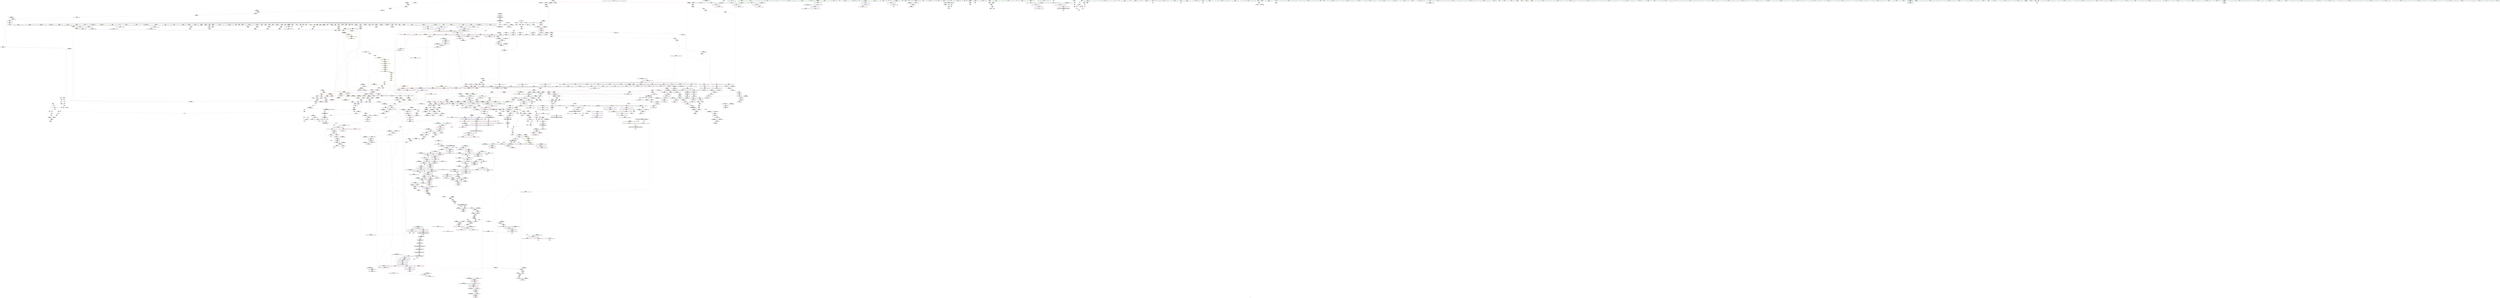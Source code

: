 digraph "SVFG" {
	label="SVFG";

	Node0x563e52703790 [shape=record,color=grey,label="{NodeID: 0\nNullPtr|{|<s58>136}}"];
	Node0x563e52703790 -> Node0x563e52933780[style=solid];
	Node0x563e52703790 -> Node0x563e52933880[style=solid];
	Node0x563e52703790 -> Node0x563e52933950[style=solid];
	Node0x563e52703790 -> Node0x563e52933a20[style=solid];
	Node0x563e52703790 -> Node0x563e52933af0[style=solid];
	Node0x563e52703790 -> Node0x563e52933bc0[style=solid];
	Node0x563e52703790 -> Node0x563e52933c90[style=solid];
	Node0x563e52703790 -> Node0x563e52933d60[style=solid];
	Node0x563e52703790 -> Node0x563e52933e30[style=solid];
	Node0x563e52703790 -> Node0x563e52933f00[style=solid];
	Node0x563e52703790 -> Node0x563e52933fd0[style=solid];
	Node0x563e52703790 -> Node0x563e529340a0[style=solid];
	Node0x563e52703790 -> Node0x563e52934170[style=solid];
	Node0x563e52703790 -> Node0x563e52934240[style=solid];
	Node0x563e52703790 -> Node0x563e52934310[style=solid];
	Node0x563e52703790 -> Node0x563e529343e0[style=solid];
	Node0x563e52703790 -> Node0x563e529344b0[style=solid];
	Node0x563e52703790 -> Node0x563e52934580[style=solid];
	Node0x563e52703790 -> Node0x563e52934650[style=solid];
	Node0x563e52703790 -> Node0x563e52934720[style=solid];
	Node0x563e52703790 -> Node0x563e529347f0[style=solid];
	Node0x563e52703790 -> Node0x563e529348c0[style=solid];
	Node0x563e52703790 -> Node0x563e52934990[style=solid];
	Node0x563e52703790 -> Node0x563e52934a60[style=solid];
	Node0x563e52703790 -> Node0x563e52934b30[style=solid];
	Node0x563e52703790 -> Node0x563e52934c00[style=solid];
	Node0x563e52703790 -> Node0x563e52934cd0[style=solid];
	Node0x563e52703790 -> Node0x563e52934da0[style=solid];
	Node0x563e52703790 -> Node0x563e52934e70[style=solid];
	Node0x563e52703790 -> Node0x563e52934f40[style=solid];
	Node0x563e52703790 -> Node0x563e52935010[style=solid];
	Node0x563e52703790 -> Node0x563e529350e0[style=solid];
	Node0x563e52703790 -> Node0x563e529351b0[style=solid];
	Node0x563e52703790 -> Node0x563e52935280[style=solid];
	Node0x563e52703790 -> Node0x563e52935350[style=solid];
	Node0x563e52703790 -> Node0x563e52935420[style=solid];
	Node0x563e52703790 -> Node0x563e529354f0[style=solid];
	Node0x563e52703790 -> Node0x563e529355c0[style=solid];
	Node0x563e52703790 -> Node0x563e52935690[style=solid];
	Node0x563e52703790 -> Node0x563e52935760[style=solid];
	Node0x563e52703790 -> Node0x563e52935830[style=solid];
	Node0x563e52703790 -> Node0x563e52935900[style=solid];
	Node0x563e52703790 -> Node0x563e529359d0[style=solid];
	Node0x563e52703790 -> Node0x563e52935aa0[style=solid];
	Node0x563e52703790 -> Node0x563e52935b70[style=solid];
	Node0x563e52703790 -> Node0x563e52929860[style=solid];
	Node0x563e52703790 -> Node0x563e52929930[style=solid];
	Node0x563e52703790 -> Node0x563e52929a00[style=solid];
	Node0x563e52703790 -> Node0x563e52929ad0[style=solid];
	Node0x563e52703790 -> Node0x563e52929ba0[style=solid];
	Node0x563e52703790 -> Node0x563e5293d360[style=solid];
	Node0x563e52703790 -> Node0x563e52960070[style=solid];
	Node0x563e52703790 -> Node0x563e52960140[style=solid];
	Node0x563e52703790 -> Node0x563e52960210[style=solid];
	Node0x563e52703790 -> Node0x563e52962500[style=solid];
	Node0x563e52703790 -> Node0x563e521e1780[style=solid];
	Node0x563e52703790 -> Node0x563e52990530[style=solid];
	Node0x563e52703790 -> Node0x563e52990fb0[style=solid];
	Node0x563e52703790:s58 -> Node0x563e52a6c6b0[style=solid,color=red];
	Node0x563e529361f0 [shape=record,color=red,label="{NodeID: 775\n1123\<--1089\n\<--__len\n_ZNSt6vectorIxSaIxEE17_M_realloc_insertIJxEEEvN9__gnu_cxx17__normal_iteratorIPxS1_EEDpOT_\n|{<s0>94}}"];
	Node0x563e529361f0:s0 -> Node0x563e52a5c190[style=solid,color=red];
	Node0x563e5292c880 [shape=record,color=black,label="{NodeID: 443\n1160\<--1107\n\<--this1\n_ZNSt6vectorIxSaIxEE17_M_realloc_insertIJxEEEvN9__gnu_cxx17__normal_iteratorIPxS1_EEDpOT_\n}"];
	Node0x563e5292c880 -> Node0x563e52943d10[style=solid];
	Node0x563e5292c880 -> Node0x563e52943de0[style=solid];
	Node0x563e52920570 [shape=record,color=green,label="{NodeID: 111\n405\<--406\n_ZNK9__gnu_cxx17__normal_iteratorIPcNSt7__cxx1112basic_stringIcSt11char_traitsIcESaIcEEEEdeEv\<--_ZNK9__gnu_cxx17__normal_iteratorIPcNSt7__cxx1112basic_stringIcSt11char_traitsIcESaIcEEEEdeEv_field_insensitive\n}"];
	Node0x563e5293bc20 [shape=record,color=red,label="{NodeID: 886\n1917\<--1916\n\<--_M_current\n_ZNKSt13move_iteratorIPxE4baseEv\n}"];
	Node0x563e5293bc20 -> Node0x563e52940af0[style=solid];
	Node0x563e5298de30 [shape=record,color=grey,label="{NodeID: 1661\n1382 = Binary(1381, 625, )\n}"];
	Node0x563e5298de30 -> Node0x563e5293e180[style=solid];
	Node0x563e52942720 [shape=record,color=purple,label="{NodeID: 554\n833\<--832\n_M_impl\<--this1\n_ZNSt12_Vector_baseIxSaIxEED2Ev\n}"];
	Node0x563e52a611b0 [shape=record,color=black,label="{NodeID: 2436\n1756 = PHI(1744, )\n2nd arg _ZSt4copyISt13move_iteratorIPxES1_ET0_T_S4_S3_ }"];
	Node0x563e52a611b0 -> Node0x563e52965eb0[style=solid];
	Node0x563e52924da0 [shape=record,color=green,label="{NodeID: 222\n1273\<--1274\nretval\<--retval_field_insensitive\n_ZNSt6vectorIxSaIxEE3endEv\n|{|<s1>114}}"];
	Node0x563e52924da0 -> Node0x563e52944c80[style=solid];
	Node0x563e52924da0:s1 -> Node0x563e52a5c690[style=solid,color=red];
	Node0x563e529610b0 [shape=record,color=blue,label="{NodeID: 997\n931\<--928\n__a.addr\<--__a\n_ZNSt16allocator_traitsISaIxEE10deallocateERS0_Pxm\n}"];
	Node0x563e529610b0 -> Node0x563e5294c8d0[style=dashed];
	Node0x563e52948150 [shape=record,color=red,label="{NodeID: 665\n137\<--131\n\<--__lhs.addr\n_ZStplIcSt11char_traitsIcESaIcEENSt7__cxx1112basic_stringIT_T0_T1_EEOS8_S5_\n}"];
	Node0x563e52a6d410 [shape=record,color=black,label="{NodeID: 2547\n1722 = PHI(1705, )\n2nd arg _ZNSt20__uninitialized_copyILb1EE13__uninit_copyISt13move_iteratorIPxES3_EET0_T_S6_S5_ }"];
	Node0x563e52a6d410 -> Node0x563e52965aa0[style=solid];
	Node0x563e52933270 [shape=record,color=green,label="{NodeID: 333\n1955\<--1956\nretval\<--retval_field_insensitive\n_ZNK9__gnu_cxx17__normal_iteratorIPxSt6vectorIxSaIxEEEmiEl\n|{|<s1>163}}"];
	Node0x563e52933270 -> Node0x563e52947790[style=solid];
	Node0x563e52933270:s1 -> Node0x563e52a5c690[style=solid,color=red];
	Node0x563e52966ae0 [shape=record,color=blue,label="{NodeID: 1108\n1869\<--1879\n_Num\<--sub.ptr.div\n_ZNSt11__copy_moveILb1ELb1ESt26random_access_iterator_tagE8__copy_mIxEEPT_PKS3_S6_S4_\n}"];
	Node0x563e52966ae0 -> Node0x563e5293b810[style=dashed];
	Node0x563e52966ae0 -> Node0x563e5293b8e0[style=dashed];
	Node0x563e52966ae0 -> Node0x563e5293b9b0[style=dashed];
	Node0x563e528e6700 [shape=record,color=green,label="{NodeID: 1\n7\<--1\n__dso_handle\<--dummyObj\nGlob }"];
	Node0x563e529362c0 [shape=record,color=red,label="{NodeID: 776\n1207\<--1089\n\<--__len\n_ZNSt6vectorIxSaIxEE17_M_realloc_insertIJxEEEvN9__gnu_cxx17__normal_iteratorIPxS1_EEDpOT_\n|{<s0>108}}"];
	Node0x563e529362c0:s0 -> Node0x563e52a6c0b0[style=solid,color=red];
	Node0x563e5292c950 [shape=record,color=black,label="{NodeID: 444\n1165\<--1107\n\<--this1\n_ZNSt6vectorIxSaIxEE17_M_realloc_insertIJxEEEvN9__gnu_cxx17__normal_iteratorIPxS1_EEDpOT_\n|{<s0>101}}"];
	Node0x563e5292c950:s0 -> Node0x563e52a60970[style=solid,color=red];
	Node0x563e52920670 [shape=record,color=green,label="{NodeID: 112\n410\<--411\n_ZNSt6vectorIxSaIxEE4backEv\<--_ZNSt6vectorIxSaIxEE4backEv_field_insensitive\n}"];
	Node0x563e529ed6b0 [shape=record,color=yellow,style=double,label="{NodeID: 1994\n127V_1 = ENCHI(MR_127V_0)\npts\{342 352 \}\nFun[_ZN9__gnu_cxx13new_allocatorIxE9constructIxJxEEEvPT_DpOT0_]}"];
	Node0x563e529ed6b0 -> Node0x563e52937e60[style=dashed];
	Node0x563e5293bcf0 [shape=record,color=red,label="{NodeID: 887\n1928\<--1922\nthis1\<--this.addr\n_ZNSt13move_iteratorIPxEC2ES0_\n}"];
	Node0x563e5293bcf0 -> Node0x563e529475f0[style=solid];
	Node0x563e5298dfb0 [shape=record,color=grey,label="{NodeID: 1662\n461 = Binary(459, 460, )\n}"];
	Node0x563e5298dfb0 -> Node0x563e5292a3f0[style=solid];
	Node0x563e529427f0 [shape=record,color=purple,label="{NodeID: 555\n834\<--832\n_M_start\<--this1\n_ZNSt12_Vector_baseIxSaIxEED2Ev\n}"];
	Node0x563e529427f0 -> Node0x563e5294c0b0[style=solid];
	Node0x563e52a612c0 [shape=record,color=black,label="{NodeID: 2437\n1289 = PHI(1064, )\n0th arg _ZN9__gnu_cxx13new_allocatorIxE9constructIxJxEEEvPT_DpOT0_ }"];
	Node0x563e52a612c0 -> Node0x563e52962ec0[style=solid];
	Node0x563e52924e70 [shape=record,color=green,label="{NodeID: 223\n1275\<--1276\nthis.addr\<--this.addr_field_insensitive\n_ZNSt6vectorIxSaIxEE3endEv\n}"];
	Node0x563e52924e70 -> Node0x563e52937a50[style=solid];
	Node0x563e52924e70 -> Node0x563e52962df0[style=solid];
	Node0x563e52961180 [shape=record,color=blue,label="{NodeID: 998\n933\<--929\n__p.addr\<--__p\n_ZNSt16allocator_traitsISaIxEE10deallocateERS0_Pxm\n}"];
	Node0x563e52961180 -> Node0x563e5294c9a0[style=dashed];
	Node0x563e52948220 [shape=record,color=red,label="{NodeID: 666\n138\<--133\n\<--__rhs.addr\n_ZStplIcSt11char_traitsIcESaIcEENSt7__cxx1112basic_stringIT_T0_T1_EEOS8_S5_\n}"];
	Node0x563e52a6d550 [shape=record,color=black,label="{NodeID: 2548\n789 = PHI(783, )\n0th arg _ZN9__gnu_cxx13new_allocatorIxEC2Ev }"];
	Node0x563e52a6d550 -> Node0x563e529603b0[style=solid];
	Node0x563e52933340 [shape=record,color=green,label="{NodeID: 334\n1957\<--1958\nthis.addr\<--this.addr_field_insensitive\n_ZNK9__gnu_cxx17__normal_iteratorIPxSt6vectorIxSaIxEEEmiEl\n}"];
	Node0x563e52933340 -> Node0x563e5293c030[style=solid];
	Node0x563e52933340 -> Node0x563e52967300[style=solid];
	Node0x563e52966bb0 [shape=record,color=blue, style = dotted,label="{NodeID: 1109\n2018\<--2020\noffset_0\<--dummyVal\n_ZNSt11__copy_moveILb1ELb1ESt26random_access_iterator_tagE8__copy_mIxEEPT_PKS3_S6_S4_\n}"];
	Node0x563e52966bb0 -> Node0x563e529db900[style=dashed];
	Node0x563e528f9cc0 [shape=record,color=green,label="{NodeID: 2\n9\<--1\n\<--dummyObj\nCan only get source location for instruction, argument, global var or function.}"];
	Node0x563e52936390 [shape=record,color=red,label="{NodeID: 777\n1253\<--1089\n\<--__len\n_ZNSt6vectorIxSaIxEE17_M_realloc_insertIJxEEEvN9__gnu_cxx17__normal_iteratorIPxS1_EEDpOT_\n}"];
	Node0x563e5292ca20 [shape=record,color=black,label="{NodeID: 445\n1181\<--1107\n\<--this1\n_ZNSt6vectorIxSaIxEE17_M_realloc_insertIJxEEEvN9__gnu_cxx17__normal_iteratorIPxS1_EEDpOT_\n}"];
	Node0x563e5292ca20 -> Node0x563e52943eb0[style=solid];
	Node0x563e52920770 [shape=record,color=green,label="{NodeID: 113\n422\<--423\n_ZN9__gnu_cxx17__normal_iteratorIPcNSt7__cxx1112basic_stringIcSt11char_traitsIcESaIcEEEEppEv\<--_ZN9__gnu_cxx17__normal_iteratorIPcNSt7__cxx1112basic_stringIcSt11char_traitsIcESaIcEEEEppEv_field_insensitive\n}"];
	Node0x563e5293bdc0 [shape=record,color=red,label="{NodeID: 888\n1930\<--1924\n\<--__i.addr\n_ZNSt13move_iteratorIPxEC2ES0_\n}"];
	Node0x563e5293bdc0 -> Node0x563e52966fc0[style=solid];
	Node0x563e5298e130 [shape=record,color=grey,label="{NodeID: 1663\n465 = Binary(458, 464, )\n}"];
	Node0x563e5298e130 -> Node0x563e5295e9b0[style=solid];
	Node0x563e529428c0 [shape=record,color=purple,label="{NodeID: 556\n836\<--832\n_M_impl2\<--this1\n_ZNSt12_Vector_baseIxSaIxEED2Ev\n}"];
	Node0x563e52a613d0 [shape=record,color=black,label="{NodeID: 2438\n1290 = PHI(1065, )\n1st arg _ZN9__gnu_cxx13new_allocatorIxE9constructIxJxEEEvPT_DpOT0_ }"];
	Node0x563e52a613d0 -> Node0x563e52962f90[style=solid];
	Node0x563e52924f40 [shape=record,color=green,label="{NodeID: 224\n1283\<--1284\n_ZN9__gnu_cxx17__normal_iteratorIPxSt6vectorIxSaIxEEEC2ERKS1_\<--_ZN9__gnu_cxx17__normal_iteratorIPxSt6vectorIxSaIxEEEC2ERKS1__field_insensitive\n}"];
	Node0x563e52961250 [shape=record,color=blue,label="{NodeID: 999\n935\<--930\n__n.addr\<--__n\n_ZNSt16allocator_traitsISaIxEE10deallocateERS0_Pxm\n}"];
	Node0x563e52961250 -> Node0x563e5294ca70[style=dashed];
	Node0x563e529dde70 [shape=record,color=yellow,style=double,label="{NodeID: 1774\n121V_1 = ENCHI(MR_121V_0)\npts\{3360000 3360001 3360002 \}\nFun[_ZNSt12_Vector_baseIxSaIxEEC2Ev]|{<s0>68|<s1>68|<s2>68}}"];
	Node0x563e529dde70:s0 -> Node0x563e52960070[style=dashed,color=red];
	Node0x563e529dde70:s1 -> Node0x563e52960140[style=dashed,color=red];
	Node0x563e529dde70:s2 -> Node0x563e52960210[style=dashed,color=red];
	Node0x563e529482f0 [shape=record,color=red,label="{NodeID: 667\n183\<--154\n\<--__lhs.addr\n_ZStplIcSt11char_traitsIcESaIcEENSt7__cxx1112basic_stringIT_T0_T1_EES5_RKS8_\n}"];
	Node0x563e52a6d690 [shape=record,color=black,label="{NodeID: 2549\n881 = PHI(874, )\n0th arg _ZNSt12_Destroy_auxILb1EE9__destroyIPxEEvT_S3_ }"];
	Node0x563e52a6d690 -> Node0x563e52960bd0[style=solid];
	Node0x563e52933410 [shape=record,color=green,label="{NodeID: 335\n1959\<--1960\n__n.addr\<--__n.addr_field_insensitive\n_ZNK9__gnu_cxx17__normal_iteratorIPxSt6vectorIxSaIxEEEmiEl\n}"];
	Node0x563e52933410 -> Node0x563e5293c100[style=solid];
	Node0x563e52933410 -> Node0x563e529673d0[style=solid];
	Node0x563e52966c80 [shape=record,color=blue,label="{NodeID: 1110\n1905\<--1904\n__it.addr\<--__it\n_ZSt12__miter_baseIPxET_S1_\n}"];
	Node0x563e52966c80 -> Node0x563e5293ba80[style=dashed];
	Node0x563e528fa000 [shape=record,color=green,label="{NodeID: 3\n12\<--1\n\<--dummyObj\nCan only get source location for instruction, argument, global var or function.}"];
	Node0x563e52936460 [shape=record,color=red,label="{NodeID: 778\n1134\<--1091\n\<--__elems_before\n_ZNSt6vectorIxSaIxEE17_M_realloc_insertIJxEEEvN9__gnu_cxx17__normal_iteratorIPxS1_EEDpOT_\n}"];
	Node0x563e5292caf0 [shape=record,color=black,label="{NodeID: 446\n1201\<--1107\n\<--this1\n_ZNSt6vectorIxSaIxEE17_M_realloc_insertIJxEEEvN9__gnu_cxx17__normal_iteratorIPxS1_EEDpOT_\n|{<s0>106}}"];
	Node0x563e5292caf0:s0 -> Node0x563e52a60970[style=solid,color=red];
	Node0x563e52925360 [shape=record,color=green,label="{NodeID: 114\n431\<--432\n_ZNSt6vectorIxSaIxEED2Ev\<--_ZNSt6vectorIxSaIxEED2Ev_field_insensitive\n}"];
	Node0x563e5293be90 [shape=record,color=red,label="{NodeID: 889\n1942\<--1936\nthis1\<--this.addr\n_ZN9__gnu_cxx13new_allocatorIxE7destroyIxEEvPT_\n}"];
	Node0x563e5298e2b0 [shape=record,color=grey,label="{NodeID: 1664\n474 = Binary(473, 367, )\n}"];
	Node0x563e5298e2b0 -> Node0x563e5295eb50[style=solid];
	Node0x563e52942990 [shape=record,color=purple,label="{NodeID: 557\n837\<--832\n_M_end_of_storage\<--this1\n_ZNSt12_Vector_baseIxSaIxEED2Ev\n}"];
	Node0x563e52942990 -> Node0x563e5294c180[style=solid];
	Node0x563e52a614e0 [shape=record,color=black,label="{NodeID: 2439\n1291 = PHI(1067, )\n2nd arg _ZN9__gnu_cxx13new_allocatorIxE9constructIxJxEEEvPT_DpOT0_ }"];
	Node0x563e52a614e0 -> Node0x563e52963060[style=solid];
	Node0x563e52925040 [shape=record,color=green,label="{NodeID: 225\n1292\<--1293\nthis.addr\<--this.addr_field_insensitive\n_ZN9__gnu_cxx13new_allocatorIxE9constructIxJxEEEvPT_DpOT0_\n}"];
	Node0x563e52925040 -> Node0x563e52937bf0[style=solid];
	Node0x563e52925040 -> Node0x563e52962ec0[style=solid];
	Node0x563e52961320 [shape=record,color=blue,label="{NodeID: 1000\n952\<--949\nthis.addr\<--this\n_ZN9__gnu_cxx13new_allocatorIxE10deallocateEPxm\n}"];
	Node0x563e52961320 -> Node0x563e5294cb40[style=dashed];
	Node0x563e529483c0 [shape=record,color=red,label="{NodeID: 668\n173\<--156\n\<--__rhs.addr\n_ZStplIcSt11char_traitsIcESaIcEENSt7__cxx1112basic_stringIT_T0_T1_EES5_RKS8_\n}"];
	Node0x563e52a6d7d0 [shape=record,color=black,label="{NodeID: 2550\n882 = PHI(875, )\n1st arg _ZNSt12_Destroy_auxILb1EE9__destroyIPxEEvT_S3_ }"];
	Node0x563e52a6d7d0 -> Node0x563e52960ca0[style=solid];
	Node0x563e529334e0 [shape=record,color=green,label="{NodeID: 336\n1961\<--1962\nref.tmp\<--ref.tmp_field_insensitive\n_ZNK9__gnu_cxx17__normal_iteratorIPxSt6vectorIxSaIxEEEmiEl\n|{|<s1>163}}"];
	Node0x563e529334e0 -> Node0x563e529674a0[style=solid];
	Node0x563e529334e0:s1 -> Node0x563e52a5c820[style=solid,color=red];
	Node0x563e52966d50 [shape=record,color=blue,label="{NodeID: 1111\n1912\<--1911\nthis.addr\<--this\n_ZNKSt13move_iteratorIPxE4baseEv\n}"];
	Node0x563e52966d50 -> Node0x563e5293bb50[style=dashed];
	Node0x563e528fa0c0 [shape=record,color=green,label="{NodeID: 4\n15\<--1\n\<--dummyObj\nCan only get source location for instruction, argument, global var or function.}"];
	Node0x563e52936530 [shape=record,color=red,label="{NodeID: 779\n1185\<--1091\n\<--__elems_before\n_ZNSt6vectorIxSaIxEE17_M_realloc_insertIJxEEEvN9__gnu_cxx17__normal_iteratorIPxS1_EEDpOT_\n}"];
	Node0x563e5292cbc0 [shape=record,color=black,label="{NodeID: 447\n1205\<--1107\n\<--this1\n_ZNSt6vectorIxSaIxEE17_M_realloc_insertIJxEEEvN9__gnu_cxx17__normal_iteratorIPxS1_EEDpOT_\n|{<s0>108}}"];
	Node0x563e5292cbc0:s0 -> Node0x563e52a6bc10[style=solid,color=red];
	Node0x563e52925460 [shape=record,color=green,label="{NodeID: 115\n448\<--449\n_ZNKSt6vectorIxSaIxEE4sizeEv\<--_ZNKSt6vectorIxSaIxEE4sizeEv_field_insensitive\n}"];
	Node0x563e5293bf60 [shape=record,color=red,label="{NodeID: 890\n1949\<--1946\nthis1\<--this.addr\n_ZNK9__gnu_cxx17__normal_iteratorIPcNSt7__cxx1112basic_stringIcSt11char_traitsIcESaIcEEEE4baseEv\n}"];
	Node0x563e5293bf60 -> Node0x563e529476c0[style=solid];
	Node0x563e5298e430 [shape=record,color=grey,label="{NodeID: 1665\n1969 = Binary(25, 1968, )\n}"];
	Node0x563e52942a60 [shape=record,color=purple,label="{NodeID: 558\n839\<--832\n_M_impl3\<--this1\n_ZNSt12_Vector_baseIxSaIxEED2Ev\n}"];
	Node0x563e52a64fe0 [shape=record,color=black,label="{NodeID: 2440\n363 = PHI()\n}"];
	Node0x563e52925110 [shape=record,color=green,label="{NodeID: 226\n1294\<--1295\n__p.addr\<--__p.addr_field_insensitive\n_ZN9__gnu_cxx13new_allocatorIxE9constructIxJxEEEvPT_DpOT0_\n}"];
	Node0x563e52925110 -> Node0x563e52937cc0[style=solid];
	Node0x563e52925110 -> Node0x563e52962f90[style=solid];
	Node0x563e529613f0 [shape=record,color=blue,label="{NodeID: 1001\n954\<--950\n__p.addr\<--__p\n_ZN9__gnu_cxx13new_allocatorIxE10deallocateEPxm\n}"];
	Node0x563e529613f0 -> Node0x563e5294cc10[style=dashed];
	Node0x563e52948490 [shape=record,color=red,label="{NodeID: 669\n185\<--156\n\<--__rhs.addr\n_ZStplIcSt11char_traitsIcESaIcEENSt7__cxx1112basic_stringIT_T0_T1_EES5_RKS8_\n}"];
	Node0x563e52a6d910 [shape=record,color=black,label="{NodeID: 2551\n749 = PHI(514, 710, 862, 1266, )\n0th arg __clang_call_terminate }"];
	Node0x563e529335b0 [shape=record,color=green,label="{NodeID: 337\n1978\<--1979\nthis.addr\<--this.addr_field_insensitive\n_ZNK9__gnu_cxx17__normal_iteratorIPxSt6vectorIxSaIxEEEdeEv\n}"];
	Node0x563e529335b0 -> Node0x563e5293c370[style=solid];
	Node0x563e529335b0 -> Node0x563e52967570[style=solid];
	Node0x563e52966e20 [shape=record,color=blue,label="{NodeID: 1112\n1922\<--1920\nthis.addr\<--this\n_ZNSt13move_iteratorIPxEC2ES0_\n}"];
	Node0x563e52966e20 -> Node0x563e5293bcf0[style=dashed];
	Node0x563e528fa180 [shape=record,color=green,label="{NodeID: 5\n18\<--1\n\<--dummyObj\nCan only get source location for instruction, argument, global var or function.}"];
	Node0x563e52936600 [shape=record,color=red,label="{NodeID: 780\n1128\<--1095\n\<--__new_start\n_ZNSt6vectorIxSaIxEE17_M_realloc_insertIJxEEEvN9__gnu_cxx17__normal_iteratorIPxS1_EEDpOT_\n}"];
	Node0x563e52936600 -> Node0x563e52962430[style=solid];
	Node0x563e5292cc90 [shape=record,color=black,label="{NodeID: 448\n1213\<--1107\n\<--this1\n_ZNSt6vectorIxSaIxEE17_M_realloc_insertIJxEEEvN9__gnu_cxx17__normal_iteratorIPxS1_EEDpOT_\n}"];
	Node0x563e5292cc90 -> Node0x563e52943f80[style=solid];
	Node0x563e5292cc90 -> Node0x563e52944050[style=solid];
	Node0x563e52925560 [shape=record,color=green,label="{NodeID: 116\n456\<--457\n_ZNSt6vectorIxSaIxEEixEm\<--_ZNSt6vectorIxSaIxEEixEm_field_insensitive\n}"];
	Node0x563e5293c030 [shape=record,color=red,label="{NodeID: 891\n1965\<--1957\nthis1\<--this.addr\n_ZNK9__gnu_cxx17__normal_iteratorIPxSt6vectorIxSaIxEEEmiEl\n}"];
	Node0x563e5293c030 -> Node0x563e52947860[style=solid];
	Node0x563e5298e5b0 [shape=record,color=grey,label="{NodeID: 1666\n1612 = Binary(1611, 625, )\n}"];
	Node0x563e52942b30 [shape=record,color=purple,label="{NodeID: 559\n840\<--832\n_M_start4\<--this1\n_ZNSt12_Vector_baseIxSaIxEED2Ev\n}"];
	Node0x563e52942b30 -> Node0x563e5294c250[style=solid];
	Node0x563e52a650e0 [shape=record,color=black,label="{NodeID: 2441\n378 = PHI()\n}"];
	Node0x563e529251e0 [shape=record,color=green,label="{NodeID: 227\n1296\<--1297\n__args.addr\<--__args.addr_field_insensitive\n_ZN9__gnu_cxx13new_allocatorIxE9constructIxJxEEEvPT_DpOT0_\n}"];
	Node0x563e529251e0 -> Node0x563e52937d90[style=solid];
	Node0x563e529251e0 -> Node0x563e52963060[style=solid];
	Node0x563e529614c0 [shape=record,color=blue,label="{NodeID: 1002\n956\<--951\n.addr\<--\n_ZN9__gnu_cxx13new_allocatorIxE10deallocateEPxm\n}"];
	Node0x563e52948560 [shape=record,color=red,label="{NodeID: 670\n191\<--158\nnrvo.val\<--nrvo\n_ZStplIcSt11char_traitsIcESaIcEENSt7__cxx1112basic_stringIT_T0_T1_EES5_RKS8_\n}"];
	Node0x563e52a6dcc0 [shape=record,color=black,label="{NodeID: 2552\n1365 = PHI(1083, )\n0th arg _ZN9__gnu_cxxmiIPxSt6vectorIxSaIxEEEENS_17__normal_iteratorIT_T0_E15difference_typeERKS8_SB_ }"];
	Node0x563e52a6dcc0 -> Node0x563e52963610[style=solid];
	Node0x563e52933680 [shape=record,color=green,label="{NodeID: 338\n39\<--1985\n_GLOBAL__sub_I_Klungs_1_1.cpp\<--_GLOBAL__sub_I_Klungs_1_1.cpp_field_insensitive\n}"];
	Node0x563e52933680 -> Node0x563e5293d260[style=solid];
	Node0x563e52966ef0 [shape=record,color=blue,label="{NodeID: 1113\n1924\<--1921\n__i.addr\<--__i\n_ZNSt13move_iteratorIPxEC2ES0_\n}"];
	Node0x563e52966ef0 -> Node0x563e5293bdc0[style=dashed];
	Node0x563e528fa9f0 [shape=record,color=green,label="{NodeID: 6\n25\<--1\n\<--dummyObj\nCan only get source location for instruction, argument, global var or function.}"];
	Node0x563e529cbfe0 [shape=record,color=yellow,style=double,label="{NodeID: 1888\n346V_1 = ENCHI(MR_346V_0)\npts\{1100 \}\nFun[_ZNSt6vectorIxSaIxEE17_M_realloc_insertIJxEEEvN9__gnu_cxx17__normal_iteratorIPxS1_EEDpOT_]}"];
	Node0x563e529cbfe0 -> Node0x563e52962840[style=dashed];
	Node0x563e529366d0 [shape=record,color=red,label="{NodeID: 781\n1133\<--1095\n\<--__new_start\n_ZNSt6vectorIxSaIxEE17_M_realloc_insertIJxEEEvN9__gnu_cxx17__normal_iteratorIPxS1_EEDpOT_\n}"];
	Node0x563e529366d0 -> Node0x563e52947ad0[style=solid];
	Node0x563e5292cd60 [shape=record,color=black,label="{NodeID: 449\n1217\<--1107\n\<--this1\n_ZNSt6vectorIxSaIxEE17_M_realloc_insertIJxEEEvN9__gnu_cxx17__normal_iteratorIPxS1_EEDpOT_\n}"];
	Node0x563e5292cd60 -> Node0x563e52944120[style=solid];
	Node0x563e5292cd60 -> Node0x563e529441f0[style=solid];
	Node0x563e52925660 [shape=record,color=green,label="{NodeID: 117\n468\<--469\n_ZSt3maxIxERKT_S2_S2_\<--_ZSt3maxIxERKT_S2_S2__field_insensitive\n}"];
	Node0x563e5293c100 [shape=record,color=red,label="{NodeID: 892\n1968\<--1959\n\<--__n.addr\n_ZNK9__gnu_cxx17__normal_iteratorIPxSt6vectorIxSaIxEEEmiEl\n}"];
	Node0x563e5293c100 -> Node0x563e5298e430[style=solid];
	Node0x563e5298e730 [shape=record,color=grey,label="{NodeID: 1667\n623 = Binary(621, 622, )\n}"];
	Node0x563e5298e730 -> Node0x563e5298e8b0[style=solid];
	Node0x563e52942c00 [shape=record,color=purple,label="{NodeID: 560\n849\<--832\n_M_impl5\<--this1\n_ZNSt12_Vector_baseIxSaIxEED2Ev\n|{<s0>75}}"];
	Node0x563e52942c00:s0 -> Node0x563e52a5c430[style=solid,color=red];
	Node0x563e52a65240 [shape=record,color=black,label="{NodeID: 2442\n379 = PHI()\n}"];
	Node0x563e5292d880 [shape=record,color=green,label="{NodeID: 228\n1314\<--1315\nthis.addr\<--this.addr_field_insensitive\n_ZNKSt6vectorIxSaIxEE12_M_check_lenEmPKc\n}"];
	Node0x563e5292d880 -> Node0x563e52937f30[style=solid];
	Node0x563e5292d880 -> Node0x563e52963200[style=solid];
	Node0x563e52961590 [shape=record,color=blue,label="{NodeID: 1003\n972\<--971\nthis.addr\<--this\n_ZNSaIxED2Ev\n}"];
	Node0x563e52961590 -> Node0x563e5294cce0[style=dashed];
	Node0x563e52948630 [shape=record,color=red,label="{NodeID: 671\n178\<--160\n\<--__len\n_ZStplIcSt11char_traitsIcESaIcEENSt7__cxx1112basic_stringIT_T0_T1_EES5_RKS8_\n}"];
	Node0x563e52948630 -> Node0x563e5298ea30[style=solid];
	Node0x563e52a6ddd0 [shape=record,color=black,label="{NodeID: 2553\n1366 = PHI(1093, )\n1st arg _ZN9__gnu_cxxmiIPxSt6vectorIxSaIxEEEENS_17__normal_iteratorIT_T0_E15difference_typeERKS8_SB_ }"];
	Node0x563e52a6ddd0 -> Node0x563e529636e0[style=solid];
	Node0x563e52933780 [shape=record,color=black,label="{NodeID: 339\n2\<--3\ndummyVal\<--dummyVal\n}"];
	Node0x563e52966fc0 [shape=record,color=blue,label="{NodeID: 1114\n1929\<--1930\n_M_current\<--\n_ZNSt13move_iteratorIPxEC2ES0_\n|{<s0>143}}"];
	Node0x563e52966fc0:s0 -> Node0x563e52a050e0[style=dashed,color=blue];
	Node0x563e528faab0 [shape=record,color=green,label="{NodeID: 7\n27\<--1\n.str\<--dummyObj\nGlob }"];
	Node0x563e529cc0c0 [shape=record,color=yellow,style=double,label="{NodeID: 1889\n348V_1 = ENCHI(MR_348V_0)\npts\{1102 \}\nFun[_ZNSt6vectorIxSaIxEE17_M_realloc_insertIJxEEEvN9__gnu_cxx17__normal_iteratorIPxS1_EEDpOT_]}"];
	Node0x563e529cc0c0 -> Node0x563e52962910[style=dashed];
	Node0x563e529367a0 [shape=record,color=red,label="{NodeID: 782\n1148\<--1095\n\<--__new_start\n_ZNSt6vectorIxSaIxEE17_M_realloc_insertIJxEEEvN9__gnu_cxx17__normal_iteratorIPxS1_EEDpOT_\n|{<s0>99}}"];
	Node0x563e529367a0:s0 -> Node0x563e52a6e600[style=solid,color=red];
	Node0x563e5292ce30 [shape=record,color=black,label="{NodeID: 450\n1221\<--1107\n\<--this1\n_ZNSt6vectorIxSaIxEE17_M_realloc_insertIJxEEEvN9__gnu_cxx17__normal_iteratorIPxS1_EEDpOT_\n|{<s0>110}}"];
	Node0x563e5292ce30:s0 -> Node0x563e52a60970[style=solid,color=red];
	Node0x563e52925760 [shape=record,color=green,label="{NodeID: 118\n481\<--482\nprintf\<--printf_field_insensitive\n}"];
	Node0x563e5293c1d0 [shape=record,color=red,label="{NodeID: 893\n1967\<--1966\n\<--_M_current\n_ZNK9__gnu_cxx17__normal_iteratorIPxSt6vectorIxSaIxEEEmiEl\n}"];
	Node0x563e5293c1d0 -> Node0x563e52947e10[style=solid];
	Node0x563e5298e8b0 [shape=record,color=grey,label="{NodeID: 1668\n624 = Binary(623, 625, )\n}"];
	Node0x563e5298e8b0 -> Node0x563e5292ace0[style=solid];
	Node0x563e52942cd0 [shape=record,color=purple,label="{NodeID: 561\n859\<--832\n_M_impl6\<--this1\n_ZNSt12_Vector_baseIxSaIxEED2Ev\n|{<s0>76}}"];
	Node0x563e52942cd0:s0 -> Node0x563e52a5c430[style=solid,color=red];
	Node0x563e52a65310 [shape=record,color=black,label="{NodeID: 2443\n388 = PHI()\n}"];
	Node0x563e52a65310 -> Node0x563e5295e260[style=solid];
	Node0x563e5292d910 [shape=record,color=green,label="{NodeID: 229\n1316\<--1317\n__n.addr\<--__n.addr_field_insensitive\n_ZNKSt6vectorIxSaIxEE12_M_check_lenEmPKc\n|{|<s2>121}}"];
	Node0x563e5292d910 -> Node0x563e52938000[style=solid];
	Node0x563e5292d910 -> Node0x563e529632d0[style=solid];
	Node0x563e5292d910:s2 -> Node0x563e52a60860[style=solid,color=red];
	Node0x563e52961660 [shape=record,color=blue,label="{NodeID: 1004\n983\<--982\nthis.addr\<--this\n_ZN9__gnu_cxx13new_allocatorIxED2Ev\n}"];
	Node0x563e52961660 -> Node0x563e5294cdb0[style=dashed];
	Node0x563e52948700 [shape=record,color=red,label="{NodeID: 672\n203\<--162\nexn\<--exn.slot\n_ZStplIcSt11char_traitsIcESaIcEENSt7__cxx1112basic_stringIT_T0_T1_EES5_RKS8_\n}"];
	Node0x563e52a6dee0 [shape=record,color=black,label="{NodeID: 2554\n608 = PHI(335, 1327, 1327, 1327, 1327, )\n0th arg _ZNKSt6vectorIxSaIxEE4sizeEv }"];
	Node0x563e52a6dee0 -> Node0x563e5295f5e0[style=solid];
	Node0x563e52933880 [shape=record,color=black,label="{NodeID: 340\n115\<--3\n\<--dummyVal\n_Z9to_stringNSt7__cxx1112basic_stringIcSt11char_traitsIcESaIcEEE\n}"];
	Node0x563e52967090 [shape=record,color=blue,label="{NodeID: 1115\n1936\<--1934\nthis.addr\<--this\n_ZN9__gnu_cxx13new_allocatorIxE7destroyIxEEvPT_\n}"];
	Node0x563e52967090 -> Node0x563e5293be90[style=dashed];
	Node0x563e528fab70 [shape=record,color=green,label="{NodeID: 8\n29\<--1\n.str.3\<--dummyObj\nGlob }"];
	Node0x563e529cc1a0 [shape=record,color=yellow,style=double,label="{NodeID: 1890\n104V_1 = ENCHI(MR_104V_0)\npts\{1614 \}\nFun[_ZNSt6vectorIxSaIxEE17_M_realloc_insertIJxEEEvN9__gnu_cxx17__normal_iteratorIPxS1_EEDpOT_]|{<s0>96}}"];
	Node0x563e529cc1a0:s0 -> Node0x563e529e1930[style=dashed,color=red];
	Node0x563e52936870 [shape=record,color=red,label="{NodeID: 783\n1184\<--1095\n\<--__new_start\n_ZNSt6vectorIxSaIxEE17_M_realloc_insertIJxEEEvN9__gnu_cxx17__normal_iteratorIPxS1_EEDpOT_\n}"];
	Node0x563e52936870 -> Node0x563e52947ba0[style=solid];
	Node0x563e5292cf00 [shape=record,color=black,label="{NodeID: 451\n1224\<--1107\n\<--this1\n_ZNSt6vectorIxSaIxEE17_M_realloc_insertIJxEEEvN9__gnu_cxx17__normal_iteratorIPxS1_EEDpOT_\n|{<s0>112}}"];
	Node0x563e5292cf00:s0 -> Node0x563e52a6bc10[style=solid,color=red];
	Node0x563e52a03bf0 [shape=record,color=yellow,style=double,label="{NodeID: 2333\n36V_3 = CSCHI(MR_36V_2)\npts\{3360000 \}\nCS[]|{|<s1>37}}"];
	Node0x563e52a03bf0 -> Node0x563e529d9600[style=dashed];
	Node0x563e52a03bf0:s1 -> Node0x563e529e0dc0[style=dashed,color=red];
	Node0x563e52925860 [shape=record,color=green,label="{NodeID: 119\n504\<--505\nthis.addr\<--this.addr_field_insensitive\n_ZNSt6vectorIxSaIxEEC2Ev\n}"];
	Node0x563e52925860 -> Node0x563e5294a100[style=solid];
	Node0x563e52925860 -> Node0x563e5295ecf0[style=solid];
	Node0x563e5293c2a0 [shape=record,color=red,label="{NodeID: 894\n1974\<--1973\n\<--coerce.dive\n_ZNK9__gnu_cxx17__normal_iteratorIPxSt6vectorIxSaIxEEEmiEl\n}"];
	Node0x563e5293c2a0 -> Node0x563e52940c90[style=solid];
	Node0x563e5298ea30 [shape=record,color=grey,label="{NodeID: 1669\n179 = Binary(178, 140, )\n}"];
	Node0x563e52942da0 [shape=record,color=purple,label="{NodeID: 562\n907\<--903\n_M_impl\<--this1\n_ZNSt12_Vector_baseIxSaIxEE13_M_deallocateEPxm\n}"];
	Node0x563e52942da0 -> Node0x563e5292b9e0[style=solid];
	Node0x563e52a65440 [shape=record,color=black,label="{NodeID: 2444\n394 = PHI()\n}"];
	Node0x563e52a65440 -> Node0x563e5295e330[style=solid];
	Node0x563e5292d9e0 [shape=record,color=green,label="{NodeID: 230\n1318\<--1319\n__s.addr\<--__s.addr_field_insensitive\n_ZNKSt6vectorIxSaIxEE12_M_check_lenEmPKc\n}"];
	Node0x563e5292d9e0 -> Node0x563e529380d0[style=solid];
	Node0x563e5292d9e0 -> Node0x563e529633a0[style=solid];
	Node0x563e52961730 [shape=record,color=blue,label="{NodeID: 1005\n991\<--989\nthis.addr\<--this\n_ZNSt6vectorIxSaIxEE12emplace_backIJxEEEvDpOT_\n}"];
	Node0x563e52961730 -> Node0x563e5294ce80[style=dashed];
	Node0x563e529487d0 [shape=record,color=red,label="{NodeID: 673\n204\<--164\nsel\<--ehselector.slot\n_ZStplIcSt11char_traitsIcESaIcEENSt7__cxx1112basic_stringIT_T0_T1_EES5_RKS8_\n}"];
	Node0x563e52a6e210 [shape=record,color=black,label="{NodeID: 2555\n1551 = PHI(1536, 1602, )\n0th arg _ZNK9__gnu_cxx13new_allocatorIxE8max_sizeEv }"];
	Node0x563e52a6e210 -> Node0x563e52964720[style=solid];
	Node0x563e52933950 [shape=record,color=black,label="{NodeID: 341\n116\<--3\n\<--dummyVal\n_Z9to_stringNSt7__cxx1112basic_stringIcSt11char_traitsIcESaIcEEE\n}"];
	Node0x563e52933950 -> Node0x563e5293d6d0[style=solid];
	Node0x563e52967160 [shape=record,color=blue,label="{NodeID: 1116\n1938\<--1935\n__p.addr\<--__p\n_ZN9__gnu_cxx13new_allocatorIxE7destroyIxEEvPT_\n}"];
	Node0x563e528fac30 [shape=record,color=green,label="{NodeID: 9\n31\<--1\n_ZSt4cerr\<--dummyObj\nGlob }"];
	Node0x563e529cc280 [shape=record,color=yellow,style=double,label="{NodeID: 1891\n36V_1 = ENCHI(MR_36V_0)\npts\{3360000 \}\nFun[_ZNSt6vectorIxSaIxEE17_M_realloc_insertIJxEEEvN9__gnu_cxx17__normal_iteratorIPxS1_EEDpOT_]|{|<s5>91|<s6>92}}"];
	Node0x563e529cc280 -> Node0x563e52937300[style=dashed];
	Node0x563e529cc280 -> Node0x563e52937640[style=dashed];
	Node0x563e529cc280 -> Node0x563e529377e0[style=dashed];
	Node0x563e529cc280 -> Node0x563e52937980[style=dashed];
	Node0x563e529cc280 -> Node0x563e52962b80[style=dashed];
	Node0x563e529cc280:s5 -> Node0x563e529eabb0[style=dashed,color=red];
	Node0x563e529cc280:s6 -> Node0x563e529dd140[style=dashed,color=red];
	Node0x563e52936940 [shape=record,color=red,label="{NodeID: 784\n1199\<--1095\n\<--__new_start\n_ZNSt6vectorIxSaIxEE17_M_realloc_insertIJxEEEvN9__gnu_cxx17__normal_iteratorIPxS1_EEDpOT_\n|{<s0>107}}"];
	Node0x563e52936940:s0 -> Node0x563e52a6f6d0[style=solid,color=red];
	Node0x563e5292cfd0 [shape=record,color=black,label="{NodeID: 452\n1225\<--1107\n\<--this1\n_ZNSt6vectorIxSaIxEE17_M_realloc_insertIJxEEEvN9__gnu_cxx17__normal_iteratorIPxS1_EEDpOT_\n}"];
	Node0x563e5292cfd0 -> Node0x563e529442c0[style=solid];
	Node0x563e5292cfd0 -> Node0x563e52944390[style=solid];
	Node0x563e52a03d50 [shape=record,color=yellow,style=double,label="{NodeID: 2334\n38V_3 = CSCHI(MR_38V_2)\npts\{3360001 \}\nCS[]|{|<s1>37}}"];
	Node0x563e52a03d50 -> Node0x563e529d9b00[style=dashed];
	Node0x563e52a03d50:s1 -> Node0x563e529e0dc0[style=dashed,color=red];
	Node0x563e52925930 [shape=record,color=green,label="{NodeID: 120\n510\<--511\n_ZNSt12_Vector_baseIxSaIxEEC2Ev\<--_ZNSt12_Vector_baseIxSaIxEEC2Ev_field_insensitive\n}"];
	Node0x563e5293c370 [shape=record,color=red,label="{NodeID: 895\n1981\<--1978\nthis1\<--this.addr\n_ZNK9__gnu_cxx17__normal_iteratorIPxSt6vectorIxSaIxEEEdeEv\n}"];
	Node0x563e5293c370 -> Node0x563e52947930[style=solid];
	Node0x563e5298ebb0 [shape=record,color=grey,label="{NodeID: 1670\n844 = Binary(842, 843, )\n}"];
	Node0x563e5298ebb0 -> Node0x563e5298fc30[style=solid];
	Node0x563e52942e70 [shape=record,color=purple,label="{NodeID: 563\n1032\<--995\ncoerce.dive\<--agg.tmp\n_ZNSt6vectorIxSaIxEE12emplace_backIJxEEEvDpOT_\n}"];
	Node0x563e52942e70 -> Node0x563e529619a0[style=solid];
	Node0x563e52a65540 [shape=record,color=black,label="{NodeID: 2445\n49 = PHI()\n}"];
	Node0x563e5292dab0 [shape=record,color=green,label="{NodeID: 231\n1320\<--1321\n__len\<--__len_field_insensitive\n_ZNKSt6vectorIxSaIxEE12_M_check_lenEmPKc\n}"];
	Node0x563e5292dab0 -> Node0x563e529381a0[style=solid];
	Node0x563e5292dab0 -> Node0x563e52938270[style=solid];
	Node0x563e5292dab0 -> Node0x563e52938340[style=solid];
	Node0x563e5292dab0 -> Node0x563e52963540[style=solid];
	Node0x563e52961800 [shape=record,color=blue,label="{NodeID: 1006\n993\<--990\n__args.addr\<--__args\n_ZNSt6vectorIxSaIxEE12emplace_backIJxEEEvDpOT_\n}"];
	Node0x563e52961800 -> Node0x563e5294cf50[style=dashed];
	Node0x563e52961800 -> Node0x563e5294d020[style=dashed];
	Node0x563e529488a0 [shape=record,color=red,label="{NodeID: 674\n230\<--219\n\<--s.addr\n_Z9to_stringB5cxx11PKc\n}"];
	Node0x563e52a6e360 [shape=record,color=black,label="{NodeID: 2556\n1423 = PHI(1143, 1159, )\n0th arg _ZSt34__uninitialized_move_if_noexcept_aIPxS0_SaIxEET0_T_S3_S2_RT1_ }"];
	Node0x563e52a6e360 -> Node0x563e52963a20[style=solid];
	Node0x563e52933a20 [shape=record,color=black,label="{NodeID: 342\n118\<--3\n\<--dummyVal\n_Z9to_stringNSt7__cxx1112basic_stringIcSt11char_traitsIcESaIcEEE\n}"];
	Node0x563e52933a20 -> Node0x563e5293d7a0[style=solid];
	Node0x563e52967230 [shape=record,color=blue,label="{NodeID: 1117\n1946\<--1945\nthis.addr\<--this\n_ZNK9__gnu_cxx17__normal_iteratorIPcNSt7__cxx1112basic_stringIcSt11char_traitsIcESaIcEEEE4baseEv\n}"];
	Node0x563e52967230 -> Node0x563e5293bf60[style=dashed];
	Node0x563e528fad30 [shape=record,color=green,label="{NodeID: 10\n32\<--1\n_ZSt3cin\<--dummyObj\nGlob }"];
	Node0x563e529cc360 [shape=record,color=yellow,style=double,label="{NodeID: 1892\n38V_1 = ENCHI(MR_38V_0)\npts\{3360001 \}\nFun[_ZNSt6vectorIxSaIxEE17_M_realloc_insertIJxEEEvN9__gnu_cxx17__normal_iteratorIPxS1_EEDpOT_]|{|<s3>91|<s4>92}}"];
	Node0x563e529cc360 -> Node0x563e52937570[style=dashed];
	Node0x563e529cc360 -> Node0x563e52937710[style=dashed];
	Node0x563e529cc360 -> Node0x563e52962c50[style=dashed];
	Node0x563e529cc360:s3 -> Node0x563e529eabb0[style=dashed,color=red];
	Node0x563e529cc360:s4 -> Node0x563e529dd140[style=dashed,color=red];
	Node0x563e52936a10 [shape=record,color=red,label="{NodeID: 785\n1206\<--1095\n\<--__new_start\n_ZNSt6vectorIxSaIxEE17_M_realloc_insertIJxEEEvN9__gnu_cxx17__normal_iteratorIPxS1_EEDpOT_\n|{<s0>108}}"];
	Node0x563e52936a10:s0 -> Node0x563e52a6bef0[style=solid,color=red];
	Node0x563e5292d0a0 [shape=record,color=black,label="{NodeID: 453\n1229\<--1107\n\<--this1\n_ZNSt6vectorIxSaIxEE17_M_realloc_insertIJxEEEvN9__gnu_cxx17__normal_iteratorIPxS1_EEDpOT_\n}"];
	Node0x563e5292d0a0 -> Node0x563e52944460[style=solid];
	Node0x563e5292d0a0 -> Node0x563e52944530[style=solid];
	Node0x563e52a03e30 [shape=record,color=yellow,style=double,label="{NodeID: 2335\n40V_3 = CSCHI(MR_40V_2)\npts\{3360002 \}\nCS[]|{|<s1>37}}"];
	Node0x563e52a03e30 -> Node0x563e529da000[style=dashed];
	Node0x563e52a03e30:s1 -> Node0x563e529e0dc0[style=dashed,color=red];
	Node0x563e52925a30 [shape=record,color=green,label="{NodeID: 121\n516\<--517\n__clang_call_terminate\<--__clang_call_terminate_field_insensitive\n}"];
	Node0x563e5293c440 [shape=record,color=red,label="{NodeID: 896\n1983\<--1982\n\<--_M_current\n_ZNK9__gnu_cxx17__normal_iteratorIPxSt6vectorIxSaIxEEEdeEv\n}"];
	Node0x563e5293c440 -> Node0x563e52940d60[style=solid];
	Node0x563e5298ed30 [shape=record,color=grey,label="{NodeID: 1671\n439 = Binary(438, 437, )\n}"];
	Node0x563e5298ed30 -> Node0x563e5298eeb0[style=solid];
	Node0x563e52942f40 [shape=record,color=purple,label="{NodeID: 564\n1036\<--995\ncoerce.dive10\<--agg.tmp\n_ZNSt6vectorIxSaIxEE12emplace_backIJxEEEvDpOT_\n}"];
	Node0x563e52942f40 -> Node0x563e5294d430[style=solid];
	Node0x563e52a65610 [shape=record,color=black,label="{NodeID: 2446\n67 = PHI(73, )\n}"];
	Node0x563e52a65610 -> Node0x563e5293d460[style=solid];
	Node0x563e5292db80 [shape=record,color=green,label="{NodeID: 232\n1322\<--1323\nref.tmp\<--ref.tmp_field_insensitive\n_ZNKSt6vectorIxSaIxEE12_M_check_lenEmPKc\n|{|<s1>121}}"];
	Node0x563e5292db80 -> Node0x563e52963470[style=solid];
	Node0x563e5292db80:s1 -> Node0x563e52a60750[style=solid,color=red];
	Node0x563e529618d0 [shape=record,color=blue,label="{NodeID: 1007\n1026\<--1028\n_M_finish7\<--incdec.ptr\n_ZNSt6vectorIxSaIxEE12emplace_backIJxEEEvDpOT_\n}"];
	Node0x563e529618d0 -> Node0x563e529d3c00[style=dashed];
	Node0x563e52948970 [shape=record,color=red,label="{NodeID: 675\n258\<--225\nexn\<--exn.slot\n_Z9to_stringB5cxx11PKc\n}"];
	Node0x563e52a6e4b0 [shape=record,color=black,label="{NodeID: 2557\n1424 = PHI(1147, 1163, )\n1st arg _ZSt34__uninitialized_move_if_noexcept_aIPxS0_SaIxEET0_T_S3_S2_RT1_ }"];
	Node0x563e52a6e4b0 -> Node0x563e52963af0[style=solid];
	Node0x563e52933af0 [shape=record,color=black,label="{NodeID: 343\n124\<--3\nlpad.val\<--dummyVal\n_Z9to_stringNSt7__cxx1112basic_stringIcSt11char_traitsIcESaIcEEE\n}"];
	Node0x563e52967300 [shape=record,color=blue,label="{NodeID: 1118\n1957\<--1953\nthis.addr\<--this\n_ZNK9__gnu_cxx17__normal_iteratorIPxSt6vectorIxSaIxEEEmiEl\n}"];
	Node0x563e52967300 -> Node0x563e5293c030[style=dashed];
	Node0x563e528fae30 [shape=record,color=green,label="{NodeID: 11\n33\<--1\n.str.4\<--dummyObj\nGlob }"];
	Node0x563e52936ae0 [shape=record,color=red,label="{NodeID: 786\n1242\<--1095\n\<--__new_start\n_ZNSt6vectorIxSaIxEE17_M_realloc_insertIJxEEEvN9__gnu_cxx17__normal_iteratorIPxS1_EEDpOT_\n}"];
	Node0x563e52936ae0 -> Node0x563e52962b80[style=solid];
	Node0x563e5292d170 [shape=record,color=black,label="{NodeID: 454\n1233\<--1107\n\<--this1\n_ZNSt6vectorIxSaIxEE17_M_realloc_insertIJxEEEvN9__gnu_cxx17__normal_iteratorIPxS1_EEDpOT_\n}"];
	Node0x563e5292d170 -> Node0x563e52944600[style=solid];
	Node0x563e5292d170 -> Node0x563e529446d0[style=solid];
	Node0x563e52925b30 [shape=record,color=green,label="{NodeID: 122\n525\<--526\nthis.addr\<--this.addr_field_insensitive\n_ZNSt6vectorIxSaIxEE9push_backEOx\n}"];
	Node0x563e52925b30 -> Node0x563e5294a1d0[style=solid];
	Node0x563e52925b30 -> Node0x563e5295edc0[style=solid];
	Node0x563e5293c510 [shape=record,color=red,label="{NodeID: 897\n1996\<--1995\ndummyVal\<--offset_0\n_ZSt22__uninitialized_copy_aISt13move_iteratorIPxES1_xET0_T_S4_S3_RSaIT1_E\n}"];
	Node0x563e5293c510 -> Node0x563e529651b0[style=solid];
	Node0x563e5298eeb0 [shape=record,color=grey,label="{NodeID: 1672\n440 = Binary(436, 439, )\n}"];
	Node0x563e5298eeb0 -> Node0x563e5295e740[style=solid];
	Node0x563e52943010 [shape=record,color=purple,label="{NodeID: 565\n1001\<--1000\n_M_impl\<--\n_ZNSt6vectorIxSaIxEE12emplace_backIJxEEEvDpOT_\n}"];
	Node0x563e52a65810 [shape=record,color=black,label="{NodeID: 2447\n80 = PHI()\n}"];
	Node0x563e52a65810 -> Node0x563e52929e40[style=solid];
	Node0x563e5292dc50 [shape=record,color=green,label="{NodeID: 233\n1329\<--1330\n_ZNKSt6vectorIxSaIxEE8max_sizeEv\<--_ZNKSt6vectorIxSaIxEE8max_sizeEv_field_insensitive\n}"];
	Node0x563e529619a0 [shape=record,color=blue,label="{NodeID: 1008\n1032\<--1031\ncoerce.dive\<--call8\n_ZNSt6vectorIxSaIxEE12emplace_backIJxEEEvDpOT_\n}"];
	Node0x563e529619a0 -> Node0x563e5294d430[style=dashed];
	Node0x563e529619a0 -> Node0x563e529d4600[style=dashed];
	Node0x563e52948a40 [shape=record,color=red,label="{NodeID: 676\n259\<--227\nsel\<--ehselector.slot\n_Z9to_stringB5cxx11PKc\n}"];
	Node0x563e52a6e600 [shape=record,color=black,label="{NodeID: 2558\n1425 = PHI(1148, 1164, )\n2nd arg _ZSt34__uninitialized_move_if_noexcept_aIPxS0_SaIxEET0_T_S3_S2_RT1_ }"];
	Node0x563e52a6e600 -> Node0x563e52963bc0[style=solid];
	Node0x563e52933bc0 [shape=record,color=black,label="{NodeID: 344\n125\<--3\nlpad.val1\<--dummyVal\n_Z9to_stringNSt7__cxx1112basic_stringIcSt11char_traitsIcESaIcEEE\n}"];
	Node0x563e529673d0 [shape=record,color=blue,label="{NodeID: 1119\n1959\<--1954\n__n.addr\<--__n\n_ZNK9__gnu_cxx17__normal_iteratorIPxSt6vectorIxSaIxEEEmiEl\n}"];
	Node0x563e529673d0 -> Node0x563e5293c100[style=dashed];
	Node0x563e528faf30 [shape=record,color=green,label="{NodeID: 12\n35\<--1\n.str.5\<--dummyObj\nGlob }"];
	Node0x563e52936bb0 [shape=record,color=red,label="{NodeID: 787\n1252\<--1095\n\<--__new_start\n_ZNSt6vectorIxSaIxEE17_M_realloc_insertIJxEEEvN9__gnu_cxx17__normal_iteratorIPxS1_EEDpOT_\n}"];
	Node0x563e52936bb0 -> Node0x563e52947c70[style=solid];
	Node0x563e5292d240 [shape=record,color=black,label="{NodeID: 455\n1243\<--1107\n\<--this1\n_ZNSt6vectorIxSaIxEE17_M_realloc_insertIJxEEEvN9__gnu_cxx17__normal_iteratorIPxS1_EEDpOT_\n}"];
	Node0x563e5292d240 -> Node0x563e529447a0[style=solid];
	Node0x563e5292d240 -> Node0x563e52944870[style=solid];
	Node0x563e52925c00 [shape=record,color=green,label="{NodeID: 123\n527\<--528\n__x.addr\<--__x.addr_field_insensitive\n_ZNSt6vectorIxSaIxEE9push_backEOx\n}"];
	Node0x563e52925c00 -> Node0x563e5294a2a0[style=solid];
	Node0x563e52925c00 -> Node0x563e5295ee90[style=solid];
	Node0x563e5293c5e0 [shape=record,color=red,label="{NodeID: 898\n1999\<--1998\ndummyVal\<--offset_0\n_ZSt22__uninitialized_copy_aISt13move_iteratorIPxES1_xET0_T_S4_S3_RSaIT1_E\n}"];
	Node0x563e5293c5e0 -> Node0x563e52965280[style=solid];
	Node0x563e5298f030 [shape=record,color=grey,label="{NodeID: 1673\n436 = Binary(435, 437, )\n}"];
	Node0x563e5298f030 -> Node0x563e5298eeb0[style=solid];
	Node0x563e529430e0 [shape=record,color=purple,label="{NodeID: 566\n1002\<--1000\n_M_finish\<--\n_ZNSt6vectorIxSaIxEE12emplace_backIJxEEEvDpOT_\n}"];
	Node0x563e529430e0 -> Node0x563e5294d0f0[style=solid];
	Node0x563e52a658e0 [shape=record,color=black,label="{NodeID: 2448\n87 = PHI()\n}"];
	Node0x563e52a658e0 -> Node0x563e5293d600[style=solid];
	Node0x563e5292dd50 [shape=record,color=green,label="{NodeID: 234\n1338\<--1339\n_ZSt20__throw_length_errorPKc\<--_ZSt20__throw_length_errorPKc_field_insensitive\n}"];
	Node0x563e52961a70 [shape=record,color=blue,label="{NodeID: 1009\n1045\<--1044\n__t.addr\<--__t\n_ZSt4moveIRxEONSt16remove_referenceIT_E4typeEOS2_\n}"];
	Node0x563e52961a70 -> Node0x563e52935c40[style=dashed];
	Node0x563e52948b10 [shape=record,color=red,label="{NodeID: 677\n286\<--276\n\<--b.addr\n_Z9to_stringB5cxx11b\n}"];
	Node0x563e52948b10 -> Node0x563e52929fe0[style=solid];
	Node0x563e52948b10 -> Node0x563e5292a0b0[style=solid];
	Node0x563e52a6e750 [shape=record,color=black,label="{NodeID: 2559\n1426 = PHI(1150, 1166, )\n3rd arg _ZSt34__uninitialized_move_if_noexcept_aIPxS0_SaIxEET0_T_S3_S2_RT1_ }"];
	Node0x563e52a6e750 -> Node0x563e52963c90[style=solid];
	Node0x563e52933c90 [shape=record,color=black,label="{NodeID: 345\n193\<--3\n\<--dummyVal\n_ZStplIcSt11char_traitsIcESaIcEENSt7__cxx1112basic_stringIT_T0_T1_EES5_RKS8_\n}"];
	Node0x563e529674a0 [shape=record,color=blue,label="{NodeID: 1120\n1961\<--1970\nref.tmp\<--add.ptr\n_ZNK9__gnu_cxx17__normal_iteratorIPxSt6vectorIxSaIxEEEmiEl\n|{<s0>163}}"];
	Node0x563e529674a0:s0 -> Node0x563e529e22e0[style=dashed,color=red];
	Node0x563e528fb030 [shape=record,color=green,label="{NodeID: 13\n38\<--1\n\<--dummyObj\nCan only get source location for instruction, argument, global var or function.}"];
	Node0x563e52936c80 [shape=record,color=red,label="{NodeID: 788\n1155\<--1097\n\<--__new_finish\n_ZNSt6vectorIxSaIxEE17_M_realloc_insertIJxEEEvN9__gnu_cxx17__normal_iteratorIPxS1_EEDpOT_\n}"];
	Node0x563e52936c80 -> Node0x563e52943c40[style=solid];
	Node0x563e5292d310 [shape=record,color=black,label="{NodeID: 456\n1248\<--1107\n\<--this1\n_ZNSt6vectorIxSaIxEE17_M_realloc_insertIJxEEEvN9__gnu_cxx17__normal_iteratorIPxS1_EEDpOT_\n}"];
	Node0x563e5292d310 -> Node0x563e52944940[style=solid];
	Node0x563e5292d310 -> Node0x563e52944a10[style=solid];
	Node0x563e52925cd0 [shape=record,color=green,label="{NodeID: 124\n534\<--535\n_ZSt4moveIRxEONSt16remove_referenceIT_E4typeEOS2_\<--_ZSt4moveIRxEONSt16remove_referenceIT_E4typeEOS2__field_insensitive\n}"];
	Node0x563e5293c6b0 [shape=record,color=red,label="{NodeID: 899\n2002\<--2001\ndummyVal\<--offset_0\n_ZSt18uninitialized_copyISt13move_iteratorIPxES1_ET0_T_S4_S3_\n}"];
	Node0x563e5293c6b0 -> Node0x563e52965760[style=solid];
	Node0x563e5298f1b0 [shape=record,color=grey,label="{NodeID: 1674\n1240 = Binary(1239, 625, )\n|{<s0>112}}"];
	Node0x563e5298f1b0:s0 -> Node0x563e52a6c0b0[style=solid,color=red];
	Node0x563e529431b0 [shape=record,color=purple,label="{NodeID: 567\n1005\<--1004\n_M_impl2\<--\n_ZNSt6vectorIxSaIxEE12emplace_backIJxEEEvDpOT_\n}"];
	Node0x563e52a659b0 [shape=record,color=black,label="{NodeID: 2449\n184 = PHI()\n}"];
	Node0x563e5292de50 [shape=record,color=green,label="{NodeID: 235\n1345\<--1346\n_ZSt3maxImERKT_S2_S2_\<--_ZSt3maxImERKT_S2_S2__field_insensitive\n}"];
	Node0x563e52961b40 [shape=record,color=blue,label="{NodeID: 1010\n1054\<--1051\n__a.addr\<--__a\n_ZNSt16allocator_traitsISaIxEE9constructIxJxEEEvRS0_PT_DpOT0_\n}"];
	Node0x563e52961b40 -> Node0x563e52935d10[style=dashed];
	Node0x563e529de900 [shape=record,color=yellow,style=double,label="{NodeID: 1785\n104V_1 = ENCHI(MR_104V_0)\npts\{1614 \}\nFun[_ZNSt6vectorIxSaIxEE12emplace_backIJxEEEvDpOT_]|{<s0>85|<s1>88}}"];
	Node0x563e529de900:s0 -> Node0x563e529e1930[style=dashed,color=red];
	Node0x563e529de900:s1 -> Node0x563e529cc1a0[style=dashed,color=red];
	Node0x563e52948be0 [shape=record,color=red,label="{NodeID: 678\n303\<--280\nexn\<--exn.slot\n_Z9to_stringB5cxx11b\n}"];
	Node0x563e52a6e8a0 [shape=record,color=black,label="{NodeID: 2560\n1920 = PHI(1664, )\n0th arg _ZNSt13move_iteratorIPxEC2ES0_ }"];
	Node0x563e52a6e8a0 -> Node0x563e52966e20[style=solid];
	Node0x563e52933d60 [shape=record,color=black,label="{NodeID: 346\n194\<--3\n\<--dummyVal\n_ZStplIcSt11char_traitsIcESaIcEENSt7__cxx1112basic_stringIT_T0_T1_EES5_RKS8_\n}"];
	Node0x563e52933d60 -> Node0x563e5295d700[style=solid];
	Node0x563e52967570 [shape=record,color=blue,label="{NodeID: 1121\n1978\<--1977\nthis.addr\<--this\n_ZNK9__gnu_cxx17__normal_iteratorIPxSt6vectorIxSaIxEEEdeEv\n}"];
	Node0x563e52967570 -> Node0x563e5293c370[style=dashed];
	Node0x563e528fb130 [shape=record,color=green,label="{NodeID: 14\n68\<--1\n\<--dummyObj\nCan only get source location for instruction, argument, global var or function.|{<s0>3}}"];
	Node0x563e528fb130:s0 -> Node0x563e52a6ca10[style=solid,color=red];
	Node0x563e529cc6e0 [shape=record,color=yellow,style=double,label="{NodeID: 1896\n127V_1 = ENCHI(MR_127V_0)\npts\{342 352 \}\nFun[_ZNSt6vectorIxSaIxEE17_M_realloc_insertIJxEEEvN9__gnu_cxx17__normal_iteratorIPxS1_EEDpOT_]|{<s0>96}}"];
	Node0x563e529cc6e0:s0 -> Node0x563e529e1a10[style=dashed,color=red];
	Node0x563e52936d50 [shape=record,color=red,label="{NodeID: 789\n1164\<--1097\n\<--__new_finish\n_ZNSt6vectorIxSaIxEE17_M_realloc_insertIJxEEEvN9__gnu_cxx17__normal_iteratorIPxS1_EEDpOT_\n|{<s0>102}}"];
	Node0x563e52936d50:s0 -> Node0x563e52a6e600[style=solid,color=red];
	Node0x563e5292d3e0 [shape=record,color=black,label="{NodeID: 457\n1255\<--1107\n\<--this1\n_ZNSt6vectorIxSaIxEE17_M_realloc_insertIJxEEEvN9__gnu_cxx17__normal_iteratorIPxS1_EEDpOT_\n}"];
	Node0x563e5292d3e0 -> Node0x563e52944ae0[style=solid];
	Node0x563e5292d3e0 -> Node0x563e52944bb0[style=solid];
	Node0x563e52925dd0 [shape=record,color=green,label="{NodeID: 125\n537\<--538\n_ZNSt6vectorIxSaIxEE12emplace_backIJxEEEvDpOT_\<--_ZNSt6vectorIxSaIxEE12emplace_backIJxEEEvDpOT__field_insensitive\n}"];
	Node0x563e5293c780 [shape=record,color=red,label="{NodeID: 900\n2005\<--2004\ndummyVal\<--offset_0\n_ZSt18uninitialized_copyISt13move_iteratorIPxES1_ET0_T_S4_S3_\n}"];
	Node0x563e5293c780 -> Node0x563e52965830[style=solid];
	Node0x563e5298f330 [shape=record,color=grey,label="{NodeID: 1675\n1239 = Binary(1237, 1238, )\n}"];
	Node0x563e5298f330 -> Node0x563e5298f1b0[style=solid];
	Node0x563e52943280 [shape=record,color=purple,label="{NodeID: 568\n1006\<--1004\n_M_end_of_storage\<--\n_ZNSt6vectorIxSaIxEE12emplace_backIJxEEEvDpOT_\n}"];
	Node0x563e52943280 -> Node0x563e5294d1c0[style=solid];
	Node0x563e52a65a80 [shape=record,color=black,label="{NodeID: 2450\n139 = PHI()\n|{<s0>11}}"];
	Node0x563e52a65a80:s0 -> Node0x563e52a5df80[style=solid,color=red];
	Node0x563e5292df50 [shape=record,color=green,label="{NodeID: 236\n1367\<--1368\n__lhs.addr\<--__lhs.addr_field_insensitive\n_ZN9__gnu_cxxmiIPxSt6vectorIxSaIxEEEENS_17__normal_iteratorIT_T0_E15difference_typeERKS8_SB_\n}"];
	Node0x563e5292df50 -> Node0x563e529384e0[style=solid];
	Node0x563e5292df50 -> Node0x563e52963610[style=solid];
	Node0x563e52961c10 [shape=record,color=blue,label="{NodeID: 1011\n1056\<--1052\n__p.addr\<--__p\n_ZNSt16allocator_traitsISaIxEE9constructIxJxEEEvRS0_PT_DpOT0_\n}"];
	Node0x563e52961c10 -> Node0x563e52935de0[style=dashed];
	Node0x563e529de9e0 [shape=record,color=yellow,style=double,label="{NodeID: 1786\n36V_1 = ENCHI(MR_36V_0)\npts\{3360000 \}\nFun[_ZNSt6vectorIxSaIxEE12emplace_backIJxEEEvDpOT_]|{|<s1>86|<s2>88}}"];
	Node0x563e529de9e0 -> Node0x563e529d3700[style=dashed];
	Node0x563e529de9e0:s1 -> Node0x563e529e9b30[style=dashed,color=red];
	Node0x563e529de9e0:s2 -> Node0x563e529cc280[style=dashed,color=red];
	Node0x563e52948cb0 [shape=record,color=red,label="{NodeID: 679\n304\<--282\nsel\<--ehselector.slot\n_Z9to_stringB5cxx11b\n}"];
	Node0x563e52a6e9b0 [shape=record,color=black,label="{NodeID: 2561\n1921 = PHI(1669, )\n1st arg _ZNSt13move_iteratorIPxEC2ES0_ }"];
	Node0x563e52a6e9b0 -> Node0x563e52966ef0[style=solid];
	Node0x563e52933e30 [shape=record,color=black,label="{NodeID: 347\n196\<--3\n\<--dummyVal\n_ZStplIcSt11char_traitsIcESaIcEENSt7__cxx1112basic_stringIT_T0_T1_EES5_RKS8_\n}"];
	Node0x563e52933e30 -> Node0x563e5295d7d0[style=solid];
	Node0x563e528fb230 [shape=record,color=green,label="{NodeID: 15\n105\<--1\n\<--dummyObj\nCan only get source location for instruction, argument, global var or function.|{<s0>6|<s1>7}}"];
	Node0x563e528fb230:s0 -> Node0x563e52a6b4c0[style=solid,color=red];
	Node0x563e528fb230:s1 -> Node0x563e52a70430[style=solid,color=red];
	Node0x563e52936e20 [shape=record,color=red,label="{NodeID: 790\n1178\<--1097\n\<--__new_finish\n_ZNSt6vectorIxSaIxEE17_M_realloc_insertIJxEEEvN9__gnu_cxx17__normal_iteratorIPxS1_EEDpOT_\n}"];
	Node0x563e52936e20 -> Node0x563e52990530[style=solid];
	Node0x563e5292d4b0 [shape=record,color=black,label="{NodeID: 458\n1132\<--1131\n\<--_M_impl\n_ZNSt6vectorIxSaIxEE17_M_realloc_insertIJxEEEvN9__gnu_cxx17__normal_iteratorIPxS1_EEDpOT_\n|{<s0>96}}"];
	Node0x563e5292d4b0:s0 -> Node0x563e52a5bc90[style=solid,color=red];
	Node0x563e52a04310 [shape=record,color=yellow,style=double,label="{NodeID: 2340\n121V_2 = CSCHI(MR_121V_1)\npts\{3360000 3360001 3360002 \}\nCS[]|{<s0>54}}"];
	Node0x563e52a04310:s0 -> Node0x563e52a04470[style=dashed,color=blue];
	Node0x563e52925ed0 [shape=record,color=green,label="{NodeID: 126\n547\<--548\n__lhs.addr\<--__lhs.addr_field_insensitive\n_ZN9__gnu_cxxneIPcNSt7__cxx1112basic_stringIcSt11char_traitsIcESaIcEEEEEbRKNS_17__normal_iteratorIT_T0_EESD_\n}"];
	Node0x563e52925ed0 -> Node0x563e5294a370[style=solid];
	Node0x563e52925ed0 -> Node0x563e5295ef60[style=solid];
	Node0x563e5293c850 [shape=record,color=red,label="{NodeID: 901\n2008\<--2007\ndummyVal\<--offset_0\n_ZNSt20__uninitialized_copyILb1EE13__uninit_copyISt13move_iteratorIPxES3_EET0_T_S6_S5_\n}"];
	Node0x563e5293c850 -> Node0x563e52965b70[style=solid];
	Node0x563e5298f4b0 [shape=record,color=grey,label="{NodeID: 1676\n1332 = Binary(1328, 1331, )\n}"];
	Node0x563e5298f4b0 -> Node0x563e529909b0[style=solid];
	Node0x563e52943350 [shape=record,color=purple,label="{NodeID: 569\n1011\<--1010\n_M_impl3\<--\n_ZNSt6vectorIxSaIxEE12emplace_backIJxEEEvDpOT_\n}"];
	Node0x563e52943350 -> Node0x563e5292c200[style=solid];
	Node0x563e52a65c10 [shape=record,color=black,label="{NodeID: 2451\n143 = PHI(727, )\n}"];
	Node0x563e5292e020 [shape=record,color=green,label="{NodeID: 237\n1369\<--1370\n__rhs.addr\<--__rhs.addr_field_insensitive\n_ZN9__gnu_cxxmiIPxSt6vectorIxSaIxEEEENS_17__normal_iteratorIT_T0_E15difference_typeERKS8_SB_\n}"];
	Node0x563e5292e020 -> Node0x563e529385b0[style=solid];
	Node0x563e5292e020 -> Node0x563e529636e0[style=solid];
	Node0x563e52961ce0 [shape=record,color=blue,label="{NodeID: 1012\n1058\<--1053\n__args.addr\<--__args\n_ZNSt16allocator_traitsISaIxEE9constructIxJxEEEvRS0_PT_DpOT0_\n}"];
	Node0x563e52961ce0 -> Node0x563e52935eb0[style=dashed];
	Node0x563e529deac0 [shape=record,color=yellow,style=double,label="{NodeID: 1787\n38V_1 = ENCHI(MR_38V_0)\npts\{3360001 \}\nFun[_ZNSt6vectorIxSaIxEE12emplace_backIJxEEEvDpOT_]|{|<s4>86|<s5>88}}"];
	Node0x563e529deac0 -> Node0x563e5294d0f0[style=dashed];
	Node0x563e529deac0 -> Node0x563e5294d290[style=dashed];
	Node0x563e529deac0 -> Node0x563e5294d360[style=dashed];
	Node0x563e529deac0 -> Node0x563e529618d0[style=dashed];
	Node0x563e529deac0:s4 -> Node0x563e529e9b30[style=dashed,color=red];
	Node0x563e529deac0:s5 -> Node0x563e529cc360[style=dashed,color=red];
	Node0x563e52948d80 [shape=record,color=red,label="{NodeID: 680\n490\<--325\n\<--retval\nmain\n}"];
	Node0x563e52948d80 -> Node0x563e5292a4c0[style=solid];
	Node0x563e52a6eac0 [shape=record,color=black,label="{NodeID: 2562\n928 = PHI(908, )\n0th arg _ZNSt16allocator_traitsISaIxEE10deallocateERS0_Pxm }"];
	Node0x563e52a6eac0 -> Node0x563e529610b0[style=solid];
	Node0x563e52933f00 [shape=record,color=black,label="{NodeID: 348\n205\<--3\nlpad.val\<--dummyVal\n_ZStplIcSt11char_traitsIcESaIcEENSt7__cxx1112basic_stringIT_T0_T1_EES5_RKS8_\n}"];
	Node0x563e528fb330 [shape=record,color=green,label="{NodeID: 16\n140\<--1\n\<--dummyObj\nCan only get source location for instruction, argument, global var or function.|{<s0>61|<s1>91}}"];
	Node0x563e528fb330:s0 -> Node0x563e52a6c380[style=solid,color=red];
	Node0x563e528fb330:s1 -> Node0x563e52a5ff60[style=solid,color=red];
	Node0x563e529cc900 [shape=record,color=yellow,style=double,label="{NodeID: 1898\n2V_1 = ENCHI(MR_2V_0)\npts\{19 \}\nFun[_GLOBAL__sub_I_Klungs_1_1.cpp]|{<s0>165}}"];
	Node0x563e529cc900:s0 -> Node0x563e5293d460[style=dashed,color=red];
	Node0x563e52936ef0 [shape=record,color=red,label="{NodeID: 791\n1200\<--1097\n\<--__new_finish\n_ZNSt6vectorIxSaIxEE17_M_realloc_insertIJxEEEvN9__gnu_cxx17__normal_iteratorIPxS1_EEDpOT_\n|{<s0>107}}"];
	Node0x563e52936ef0:s0 -> Node0x563e52a6f9b0[style=solid,color=red];
	Node0x563e5292d580 [shape=record,color=black,label="{NodeID: 459\n1183\<--1182\n\<--_M_impl17\n_ZNSt6vectorIxSaIxEE17_M_realloc_insertIJxEEEvN9__gnu_cxx17__normal_iteratorIPxS1_EEDpOT_\n|{<s0>104}}"];
	Node0x563e5292d580:s0 -> Node0x563e52a5cd10[style=solid,color=red];
	Node0x563e52a04470 [shape=record,color=yellow,style=double,label="{NodeID: 2341\n121V_2 = CSCHI(MR_121V_1)\npts\{3360000 3360001 3360002 \}\nCS[]|{<s0>34|<s1>34|<s2>34}}"];
	Node0x563e52a04470:s0 -> Node0x563e52a03bf0[style=dashed,color=blue];
	Node0x563e52a04470:s1 -> Node0x563e52a03d50[style=dashed,color=blue];
	Node0x563e52a04470:s2 -> Node0x563e52a03e30[style=dashed,color=blue];
	Node0x563e52925fa0 [shape=record,color=green,label="{NodeID: 127\n549\<--550\n__rhs.addr\<--__rhs.addr_field_insensitive\n_ZN9__gnu_cxxneIPcNSt7__cxx1112basic_stringIcSt11char_traitsIcESaIcEEEEEbRKNS_17__normal_iteratorIT_T0_EESD_\n}"];
	Node0x563e52925fa0 -> Node0x563e5294a440[style=solid];
	Node0x563e52925fa0 -> Node0x563e5295f030[style=solid];
	Node0x563e5293c920 [shape=record,color=red,label="{NodeID: 902\n2011\<--2010\ndummyVal\<--offset_0\n_ZNSt20__uninitialized_copyILb1EE13__uninit_copyISt13move_iteratorIPxES3_EET0_T_S6_S5_\n}"];
	Node0x563e5293c920 -> Node0x563e52965c40[style=solid];
	Node0x563e5298f630 [shape=record,color=grey,label="{NodeID: 1677\n371 = Binary(370, 367, )\n}"];
	Node0x563e5298f630 -> Node0x563e52990b30[style=solid];
	Node0x563e52943420 [shape=record,color=purple,label="{NodeID: 570\n1014\<--1013\n_M_impl4\<--\n_ZNSt6vectorIxSaIxEE12emplace_backIJxEEEvDpOT_\n}"];
	Node0x563e52a65d50 [shape=record,color=black,label="{NodeID: 2452\n174 = PHI()\n}"];
	Node0x563e52a65d50 -> Node0x563e5295d560[style=solid];
	Node0x563e5292e0f0 [shape=record,color=green,label="{NodeID: 238\n1386\<--1387\nretval\<--retval_field_insensitive\n_ZNSt6vectorIxSaIxEE5beginEv\n|{|<s1>127}}"];
	Node0x563e5292e0f0 -> Node0x563e52944ef0[style=solid];
	Node0x563e5292e0f0:s1 -> Node0x563e52a5c690[style=solid,color=red];
	Node0x563e52961db0 [shape=record,color=blue,label="{NodeID: 1013\n1074\<--1073\n__t.addr\<--__t\n_ZSt7forwardIxEOT_RNSt16remove_referenceIS0_E4typeE\n}"];
	Node0x563e52961db0 -> Node0x563e52935f80[style=dashed];
	Node0x563e529deba0 [shape=record,color=yellow,style=double,label="{NodeID: 1788\n40V_1 = ENCHI(MR_40V_0)\npts\{3360002 \}\nFun[_ZNSt6vectorIxSaIxEE12emplace_backIJxEEEvDpOT_]|{|<s2>88|<s3>88}}"];
	Node0x563e529deba0 -> Node0x563e5294d1c0[style=dashed];
	Node0x563e529deba0 -> Node0x563e529d4100[style=dashed];
	Node0x563e529deba0:s2 -> Node0x563e529378b0[style=dashed,color=red];
	Node0x563e529deba0:s3 -> Node0x563e52962d20[style=dashed,color=red];
	Node0x563e52948e50 [shape=record,color=red,label="{NodeID: 681\n370\<--327\n\<--t\nmain\n}"];
	Node0x563e52948e50 -> Node0x563e5298f630[style=solid];
	Node0x563e52a6ebd0 [shape=record,color=black,label="{NodeID: 2563\n929 = PHI(909, )\n1st arg _ZNSt16allocator_traitsISaIxEE10deallocateERS0_Pxm }"];
	Node0x563e52a6ebd0 -> Node0x563e52961180[style=solid];
	Node0x563e52933fd0 [shape=record,color=black,label="{NodeID: 349\n206\<--3\nlpad.val5\<--dummyVal\n_ZStplIcSt11char_traitsIcESaIcEENSt7__cxx1112basic_stringIT_T0_T1_EES5_RKS8_\n}"];
	Node0x563e528fb430 [shape=record,color=green,label="{NodeID: 17\n169\<--1\n\<--dummyObj\nCan only get source location for instruction, argument, global var or function.}"];
	Node0x563e529cc9e0 [shape=record,color=yellow,style=double,label="{NodeID: 1899\n6V_1 = ENCHI(MR_6V_0)\npts\{26 \}\nFun[_GLOBAL__sub_I_Klungs_1_1.cpp]|{<s0>166}}"];
	Node0x563e529cc9e0:s0 -> Node0x563e5293d600[style=dashed,color=red];
	Node0x563e52936fc0 [shape=record,color=red,label="{NodeID: 792\n1247\<--1097\n\<--__new_finish\n_ZNSt6vectorIxSaIxEE17_M_realloc_insertIJxEEEvN9__gnu_cxx17__normal_iteratorIPxS1_EEDpOT_\n}"];
	Node0x563e52936fc0 -> Node0x563e52962c50[style=solid];
	Node0x563e5292d650 [shape=record,color=black,label="{NodeID: 460\n1237\<--1232\nsub.ptr.lhs.cast\<--\n_ZNSt6vectorIxSaIxEE17_M_realloc_insertIJxEEEvN9__gnu_cxx17__normal_iteratorIPxS1_EEDpOT_\n}"];
	Node0x563e5292d650 -> Node0x563e5298f330[style=solid];
	Node0x563e52926070 [shape=record,color=green,label="{NodeID: 128\n555\<--556\n_ZNK9__gnu_cxx17__normal_iteratorIPcNSt7__cxx1112basic_stringIcSt11char_traitsIcESaIcEEEE4baseEv\<--_ZNK9__gnu_cxx17__normal_iteratorIPcNSt7__cxx1112basic_stringIcSt11char_traitsIcESaIcEEEE4baseEv_field_insensitive\n}"];
	Node0x563e5293c9f0 [shape=record,color=red,label="{NodeID: 903\n2014\<--2013\ndummyVal\<--offset_0\n_ZSt4copyISt13move_iteratorIPxES1_ET0_T_S4_S3_\n}"];
	Node0x563e5293c9f0 -> Node0x563e52965f80[style=solid];
	Node0x563e5298f7b0 [shape=record,color=grey,label="{NodeID: 1678\n1348 = Binary(1341, 1347, )\n}"];
	Node0x563e5298f7b0 -> Node0x563e52963540[style=solid];
	Node0x563e529434f0 [shape=record,color=purple,label="{NodeID: 571\n1015\<--1013\n_M_finish5\<--\n_ZNSt6vectorIxSaIxEE12emplace_backIJxEEEvDpOT_\n}"];
	Node0x563e529434f0 -> Node0x563e5294d290[style=solid];
	Node0x563e52a65e20 [shape=record,color=black,label="{NodeID: 2453\n186 = PHI()\n}"];
	Node0x563e5292e1c0 [shape=record,color=green,label="{NodeID: 239\n1388\<--1389\nthis.addr\<--this.addr_field_insensitive\n_ZNSt6vectorIxSaIxEE5beginEv\n}"];
	Node0x563e5292e1c0 -> Node0x563e52938820[style=solid];
	Node0x563e5292e1c0 -> Node0x563e529637b0[style=solid];
	Node0x563e52961e80 [shape=record,color=blue,label="{NodeID: 1014\n1103\<--1081\ncoerce.dive\<--__position.coerce\n_ZNSt6vectorIxSaIxEE17_M_realloc_insertIJxEEEvN9__gnu_cxx17__normal_iteratorIPxS1_EEDpOT_\n|{|<s2>93}}"];
	Node0x563e52961e80 -> Node0x563e529373d0[style=dashed];
	Node0x563e52961e80 -> Node0x563e529374a0[style=dashed];
	Node0x563e52961e80:s2 -> Node0x563e529df9e0[style=dashed,color=red];
	Node0x563e52948f20 [shape=record,color=red,label="{NodeID: 682\n369\<--329\n\<--tc\nmain\n}"];
	Node0x563e52948f20 -> Node0x563e52990b30[style=solid];
	Node0x563e52a6ece0 [shape=record,color=black,label="{NodeID: 2564\n930 = PHI(910, )\n2nd arg _ZNSt16allocator_traitsISaIxEE10deallocateERS0_Pxm }"];
	Node0x563e52a6ece0 -> Node0x563e52961250[style=solid];
	Node0x563e529340a0 [shape=record,color=black,label="{NodeID: 350\n217\<--3\nagg.result\<--dummyVal\n_Z9to_stringB5cxx11PKc\n0th arg _Z9to_stringB5cxx11PKc |{<s0>22}}"];
	Node0x563e529340a0:s0 -> Node0x563e52a602c0[style=solid,color=red];
	Node0x563e528fb530 [shape=record,color=green,label="{NodeID: 18\n190\<--1\n\<--dummyObj\nCan only get source location for instruction, argument, global var or function.}"];
	Node0x563e52937090 [shape=record,color=red,label="{NodeID: 793\n1176\<--1099\nexn\<--exn.slot\n_ZNSt6vectorIxSaIxEE17_M_realloc_insertIJxEEEvN9__gnu_cxx17__normal_iteratorIPxS1_EEDpOT_\n}"];
	Node0x563e5292d720 [shape=record,color=black,label="{NodeID: 461\n1238\<--1236\nsub.ptr.rhs.cast\<--\n_ZNSt6vectorIxSaIxEE17_M_realloc_insertIJxEEEvN9__gnu_cxx17__normal_iteratorIPxS1_EEDpOT_\n}"];
	Node0x563e5292d720 -> Node0x563e5298f330[style=solid];
	Node0x563e52926170 [shape=record,color=green,label="{NodeID: 129\n565\<--566\nthis.addr\<--this.addr_field_insensitive\n_ZNK9__gnu_cxx17__normal_iteratorIPcNSt7__cxx1112basic_stringIcSt11char_traitsIcESaIcEEEEdeEv\n}"];
	Node0x563e52926170 -> Node0x563e5294a6b0[style=solid];
	Node0x563e52926170 -> Node0x563e5295f100[style=solid];
	Node0x563e5293cac0 [shape=record,color=red,label="{NodeID: 904\n2017\<--2016\ndummyVal\<--offset_0\n_ZSt4copyISt13move_iteratorIPxES1_ET0_T_S4_S3_\n}"];
	Node0x563e5293cac0 -> Node0x563e52966050[style=solid];
	Node0x563e5298f930 [shape=record,color=grey,label="{NodeID: 1679\n416 = Binary(415, 417, )\n}"];
	Node0x563e5298f930 -> Node0x563e5295e4d0[style=solid];
	Node0x563e529435c0 [shape=record,color=purple,label="{NodeID: 572\n1025\<--1024\n_M_impl6\<--\n_ZNSt6vectorIxSaIxEE12emplace_backIJxEEEvDpOT_\n}"];
	Node0x563e52a65ef0 [shape=record,color=black,label="{NodeID: 2454\n750 = PHI()\n}"];
	Node0x563e5292e290 [shape=record,color=green,label="{NodeID: 240\n1402\<--1403\nthis.addr\<--this.addr_field_insensitive\n_ZNSt12_Vector_baseIxSaIxEE11_M_allocateEm\n}"];
	Node0x563e5292e290 -> Node0x563e529389c0[style=solid];
	Node0x563e5292e290 -> Node0x563e52963880[style=solid];
	Node0x563e52961f50 [shape=record,color=blue,label="{NodeID: 1015\n1085\<--1080\nthis.addr\<--this\n_ZNSt6vectorIxSaIxEE17_M_realloc_insertIJxEEEvN9__gnu_cxx17__normal_iteratorIPxS1_EEDpOT_\n}"];
	Node0x563e52961f50 -> Node0x563e52936050[style=dashed];
	Node0x563e529ded60 [shape=record,color=yellow,style=double,label="{NodeID: 1790\n127V_1 = ENCHI(MR_127V_0)\npts\{342 352 \}\nFun[_ZNSt6vectorIxSaIxEE12emplace_backIJxEEEvDpOT_]|{<s0>85|<s1>88}}"];
	Node0x563e529ded60:s0 -> Node0x563e529e1a10[style=dashed,color=red];
	Node0x563e529ded60:s1 -> Node0x563e529cc6e0[style=dashed,color=red];
	Node0x563e52948ff0 [shape=record,color=red,label="{NodeID: 683\n477\<--329\n\<--tc\nmain\n}"];
	Node0x563e52a6edf0 [shape=record,color=black,label="{NodeID: 2565\n1574 = PHI(1413, )\n0th arg _ZNSt16allocator_traitsISaIxEE8allocateERS0_m }"];
	Node0x563e52a6edf0 -> Node0x563e52964a60[style=solid];
	Node0x563e52934170 [shape=record,color=black,label="{NodeID: 351\n218\<--3\ns\<--dummyVal\n_Z9to_stringB5cxx11PKc\n1st arg _Z9to_stringB5cxx11PKc }"];
	Node0x563e52934170 -> Node0x563e5295d8a0[style=solid];
	Node0x563e528fb630 [shape=record,color=green,label="{NodeID: 19\n362\<--1\n\<--dummyObj\nCan only get source location for instruction, argument, global var or function.}"];
	Node0x563e529ccbd0 [shape=record,color=yellow,style=double,label="{NodeID: 1901\n174V_1 = ENCHI(MR_174V_0)\npts\{16650000 \}\nFun[_ZSt32__make_move_if_noexcept_iteratorIxSt13move_iteratorIPxEET0_PT_]|{<s0>143}}"];
	Node0x563e529ccbd0:s0 -> Node0x563e52966fc0[style=dashed,color=red];
	Node0x563e52937160 [shape=record,color=red,label="{NodeID: 794\n1260\<--1099\nexn42\<--exn.slot\n_ZNSt6vectorIxSaIxEE17_M_realloc_insertIJxEEEvN9__gnu_cxx17__normal_iteratorIPxS1_EEDpOT_\n}"];
	Node0x563e5292d7f0 [shape=record,color=black,label="{NodeID: 462\n1279\<--1278\n\<--this1\n_ZNSt6vectorIxSaIxEE3endEv\n}"];
	Node0x563e5292d7f0 -> Node0x563e52944d50[style=solid];
	Node0x563e5292d7f0 -> Node0x563e52944e20[style=solid];
	Node0x563e52926240 [shape=record,color=green,label="{NodeID: 130\n574\<--575\nthis.addr\<--this.addr_field_insensitive\n_ZNSt6vectorIxSaIxEE4backEv\n}"];
	Node0x563e52926240 -> Node0x563e5294a850[style=solid];
	Node0x563e52926240 -> Node0x563e5295f1d0[style=solid];
	Node0x563e5293cb90 [shape=record,color=red,label="{NodeID: 905\n2020\<--2019\ndummyVal\<--offset_0\n_ZNSt11__copy_moveILb1ELb1ESt26random_access_iterator_tagE8__copy_mIxEEPT_PKS3_S6_S4_\n}"];
	Node0x563e5293cb90 -> Node0x563e52966bb0[style=solid];
	Node0x563e5298fab0 [shape=record,color=grey,label="{NodeID: 1680\n415 = Binary(412, 414, )\n}"];
	Node0x563e5298fab0 -> Node0x563e5298f930[style=solid];
	Node0x563e52943690 [shape=record,color=purple,label="{NodeID: 573\n1026\<--1024\n_M_finish7\<--\n_ZNSt6vectorIxSaIxEE12emplace_backIJxEEEvDpOT_\n}"];
	Node0x563e52943690 -> Node0x563e5294d360[style=solid];
	Node0x563e52943690 -> Node0x563e529618d0[style=solid];
	Node0x563e52a65fc0 [shape=record,color=black,label="{NodeID: 2455\n480 = PHI()\n}"];
	Node0x563e5292e360 [shape=record,color=green,label="{NodeID: 241\n1404\<--1405\n__n.addr\<--__n.addr_field_insensitive\n_ZNSt12_Vector_baseIxSaIxEE11_M_allocateEm\n}"];
	Node0x563e5292e360 -> Node0x563e52938a90[style=solid];
	Node0x563e5292e360 -> Node0x563e52938b60[style=solid];
	Node0x563e5292e360 -> Node0x563e52963950[style=solid];
	Node0x563e52962020 [shape=record,color=blue,label="{NodeID: 1016\n1087\<--1082\n__args.addr\<--__args\n_ZNSt6vectorIxSaIxEE17_M_realloc_insertIJxEEEvN9__gnu_cxx17__normal_iteratorIPxS1_EEDpOT_\n}"];
	Node0x563e52962020 -> Node0x563e52936120[style=dashed];
	Node0x563e529490c0 [shape=record,color=red,label="{NodeID: 684\n486\<--329\n\<--tc\nmain\n}"];
	Node0x563e529490c0 -> Node0x563e5298db30[style=solid];
	Node0x563e52a6ef00 [shape=record,color=black,label="{NodeID: 2566\n1575 = PHI(1414, )\n1st arg _ZNSt16allocator_traitsISaIxEE8allocateERS0_m }"];
	Node0x563e52a6ef00 -> Node0x563e52964b30[style=solid];
	Node0x563e52934240 [shape=record,color=black,label="{NodeID: 352\n243\<--3\n\<--dummyVal\n_Z9to_stringB5cxx11PKc\n}"];
	Node0x563e528fb730 [shape=record,color=green,label="{NodeID: 20\n367\<--1\n\<--dummyObj\nCan only get source location for instruction, argument, global var or function.}"];
	Node0x563e52937230 [shape=record,color=red,label="{NodeID: 795\n1261\<--1101\nsel\<--ehselector.slot\n_ZNSt6vectorIxSaIxEE17_M_realloc_insertIJxEEEvN9__gnu_cxx17__normal_iteratorIPxS1_EEDpOT_\n}"];
	Node0x563e5293dca0 [shape=record,color=black,label="{NodeID: 463\n1271\<--1286\n_ZNSt6vectorIxSaIxEE3endEv_ret\<--\n_ZNSt6vectorIxSaIxEE3endEv\n|{<s0>60|<s1>86}}"];
	Node0x563e5293dca0:s0 -> Node0x563e52a67290[style=solid,color=blue];
	Node0x563e5293dca0:s1 -> Node0x563e52a67aa0[style=solid,color=blue];
	Node0x563e52926310 [shape=record,color=green,label="{NodeID: 131\n576\<--577\nref.tmp\<--ref.tmp_field_insensitive\n_ZNSt6vectorIxSaIxEE4backEv\n|{|<s1>62}}"];
	Node0x563e52926310 -> Node0x563e529417b0[style=solid];
	Node0x563e52926310:s1 -> Node0x563e52a5ea00[style=solid,color=red];
	Node0x563e5293cc60 [shape=record,color=blue,label="{NodeID: 906\n8\<--9\nEPS\<--\nGlob }"];
	Node0x563e5298fc30 [shape=record,color=grey,label="{NodeID: 1681\n845 = Binary(844, 625, )\n|{<s0>74}}"];
	Node0x563e5298fc30:s0 -> Node0x563e52a6c0b0[style=solid,color=red];
	Node0x563e52943760 [shape=record,color=purple,label="{NodeID: 574\n1028\<--1027\nincdec.ptr\<--\n_ZNSt6vectorIxSaIxEE12emplace_backIJxEEEvDpOT_\n}"];
	Node0x563e52943760 -> Node0x563e529618d0[style=solid];
	Node0x563e52a66090 [shape=record,color=black,label="{NodeID: 2456\n311 = PHI()\n}"];
	Node0x563e5292e430 [shape=record,color=green,label="{NodeID: 242\n1416\<--1417\n_ZNSt16allocator_traitsISaIxEE8allocateERS0_m\<--_ZNSt16allocator_traitsISaIxEE8allocateERS0_m_field_insensitive\n}"];
	Node0x563e529620f0 [shape=record,color=blue,label="{NodeID: 1017\n1089\<--1109\n__len\<--call\n_ZNSt6vectorIxSaIxEE17_M_realloc_insertIJxEEEvN9__gnu_cxx17__normal_iteratorIPxS1_EEDpOT_\n}"];
	Node0x563e529620f0 -> Node0x563e529361f0[style=dashed];
	Node0x563e529620f0 -> Node0x563e529362c0[style=dashed];
	Node0x563e529620f0 -> Node0x563e52936390[style=dashed];
	Node0x563e52949190 [shape=record,color=red,label="{NodeID: 685\n435\<--331\n\<--n\nmain\n}"];
	Node0x563e52949190 -> Node0x563e5298f030[style=solid];
	Node0x563e52a6f010 [shape=record,color=black,label="{NodeID: 2567\n523 = PHI(335, 335, )\n0th arg _ZNSt6vectorIxSaIxEE9push_backEOx }"];
	Node0x563e52a6f010 -> Node0x563e5295edc0[style=solid];
	Node0x563e52934310 [shape=record,color=black,label="{NodeID: 353\n244\<--3\n\<--dummyVal\n_Z9to_stringB5cxx11PKc\n}"];
	Node0x563e52934310 -> Node0x563e5295d970[style=solid];
	Node0x563e528fb830 [shape=record,color=green,label="{NodeID: 21\n417\<--1\n\<--dummyObj\nCan only get source location for instruction, argument, global var or function.}"];
	Node0x563e52937300 [shape=record,color=red,label="{NodeID: 796\n1143\<--1142\n\<--_M_start\n_ZNSt6vectorIxSaIxEE17_M_realloc_insertIJxEEEvN9__gnu_cxx17__normal_iteratorIPxS1_EEDpOT_\n|{<s0>99}}"];
	Node0x563e52937300:s0 -> Node0x563e52a6e360[style=solid,color=red];
	Node0x563e5293dd70 [shape=record,color=black,label="{NodeID: 464\n1303\<--1302\n\<--\n_ZN9__gnu_cxx13new_allocatorIxE9constructIxJxEEEvPT_DpOT0_\n}"];
	Node0x563e5293dd70 -> Node0x563e5293de40[style=solid];
	Node0x563e529263e0 [shape=record,color=green,label="{NodeID: 132\n578\<--579\nref.tmp2\<--ref.tmp2_field_insensitive\n_ZNSt6vectorIxSaIxEE4backEv\n|{|<s1>61}}"];
	Node0x563e529263e0 -> Node0x563e52941880[style=solid];
	Node0x563e529263e0:s1 -> Node0x563e52a6c270[style=solid,color=red];
	Node0x563e5293cd60 [shape=record,color=blue,label="{NodeID: 907\n11\<--12\nINF\<--\nGlob }"];
	Node0x563e5298fdb0 [shape=record,color=grey,label="{NodeID: 1682\n1008 = cmp(1003, 1007, )\n}"];
	Node0x563e52943830 [shape=record,color=purple,label="{NodeID: 575\n1103\<--1083\ncoerce.dive\<--__position\n_ZNSt6vectorIxSaIxEE17_M_realloc_insertIJxEEEvN9__gnu_cxx17__normal_iteratorIPxS1_EEDpOT_\n}"];
	Node0x563e52943830 -> Node0x563e52961e80[style=solid];
	Node0x563e52a66160 [shape=record,color=black,label="{NodeID: 2457\n421 = PHI(596, )\n}"];
	Node0x563e5292e530 [shape=record,color=green,label="{NodeID: 243\n1427\<--1428\n__first.addr\<--__first.addr_field_insensitive\n_ZSt34__uninitialized_move_if_noexcept_aIPxS0_SaIxEET0_T_S3_S2_RT1_\n}"];
	Node0x563e5292e530 -> Node0x563e52938c30[style=solid];
	Node0x563e5292e530 -> Node0x563e52963a20[style=solid];
	Node0x563e529621c0 [shape=record,color=blue,label="{NodeID: 1018\n1116\<--1113\ncoerce.dive3\<--call2\n_ZNSt6vectorIxSaIxEE17_M_realloc_insertIJxEEEvN9__gnu_cxx17__normal_iteratorIPxS1_EEDpOT_\n|{|<s2>93}}"];
	Node0x563e529621c0 -> Node0x563e529373d0[style=dashed];
	Node0x563e529621c0 -> Node0x563e529374a0[style=dashed];
	Node0x563e529621c0:s2 -> Node0x563e529df9e0[style=dashed,color=red];
	Node0x563e52949260 [shape=record,color=red,label="{NodeID: 686\n438\<--331\n\<--n\nmain\n}"];
	Node0x563e52949260 -> Node0x563e5298ed30[style=solid];
	Node0x563e52a6f220 [shape=record,color=black,label="{NodeID: 2568\n524 = PHI(341, 351, )\n1st arg _ZNSt6vectorIxSaIxEE9push_backEOx }"];
	Node0x563e52a6f220 -> Node0x563e5295ee90[style=solid];
	Node0x563e529343e0 [shape=record,color=black,label="{NodeID: 354\n246\<--3\n\<--dummyVal\n_Z9to_stringB5cxx11PKc\n}"];
	Node0x563e529343e0 -> Node0x563e5295da40[style=solid];
	Node0x563e528fb930 [shape=record,color=green,label="{NodeID: 22\n437\<--1\n\<--dummyObj\nCan only get source location for instruction, argument, global var or function.}"];
	Node0x563e529373d0 [shape=record,color=red,label="{NodeID: 797\n1147\<--1144\n\<--call8\n_ZNSt6vectorIxSaIxEE17_M_realloc_insertIJxEEEvN9__gnu_cxx17__normal_iteratorIPxS1_EEDpOT_\n|{<s0>99}}"];
	Node0x563e529373d0:s0 -> Node0x563e52a6e4b0[style=solid,color=red];
	Node0x563e5293de40 [shape=record,color=black,label="{NodeID: 465\n1304\<--1303\n\<--\n_ZN9__gnu_cxx13new_allocatorIxE9constructIxJxEEEvPT_DpOT0_\n}"];
	Node0x563e5293de40 -> Node0x563e52963130[style=solid];
	Node0x563e52a04b30 [shape=record,color=yellow,style=double,label="{NodeID: 2347\n104V_2 = CSCHI(MR_104V_1)\npts\{1614 \}\nCS[]|{<s0>142}}"];
	Node0x563e52a04b30:s0 -> Node0x563e52a04f80[style=dashed,color=blue];
	Node0x563e529264b0 [shape=record,color=green,label="{NodeID: 133\n583\<--584\n_ZNSt6vectorIxSaIxEE3endEv\<--_ZNSt6vectorIxSaIxEE3endEv_field_insensitive\n}"];
	Node0x563e5293ce60 [shape=record,color=blue,label="{NodeID: 908\n14\<--15\nINFLL\<--\nGlob }"];
	Node0x563e5298ff30 [shape=record,color=grey,label="{NodeID: 1683\n1882 = cmp(1881, 25, )\n}"];
	Node0x563e52943900 [shape=record,color=purple,label="{NodeID: 576\n1116\<--1093\ncoerce.dive3\<--ref.tmp\n_ZNSt6vectorIxSaIxEE17_M_realloc_insertIJxEEEvN9__gnu_cxx17__normal_iteratorIPxS1_EEDpOT_\n}"];
	Node0x563e52943900 -> Node0x563e529621c0[style=solid];
	Node0x563e52a66300 [shape=record,color=black,label="{NodeID: 2458\n447 = PHI(607, )\n}"];
	Node0x563e52a66300 -> Node0x563e5292a250[style=solid];
	Node0x563e5292e600 [shape=record,color=green,label="{NodeID: 244\n1429\<--1430\n__last.addr\<--__last.addr_field_insensitive\n_ZSt34__uninitialized_move_if_noexcept_aIPxS0_SaIxEET0_T_S3_S2_RT1_\n}"];
	Node0x563e5292e600 -> Node0x563e52938d00[style=solid];
	Node0x563e5292e600 -> Node0x563e52963af0[style=solid];
	Node0x563e52962290 [shape=record,color=blue,label="{NodeID: 1019\n1091\<--1118\n__elems_before\<--call4\n_ZNSt6vectorIxSaIxEE17_M_realloc_insertIJxEEEvN9__gnu_cxx17__normal_iteratorIPxS1_EEDpOT_\n}"];
	Node0x563e52962290 -> Node0x563e52936460[style=dashed];
	Node0x563e52962290 -> Node0x563e52936530[style=dashed];
	Node0x563e529df140 [shape=record,color=yellow,style=double,label="{NodeID: 1794\n104V_1 = ENCHI(MR_104V_0)\npts\{1614 \}\nFun[_ZNSt20__uninitialized_copyILb1EE13__uninit_copyISt13move_iteratorIPxES3_EET0_T_S6_S5_]|{<s0>149}}"];
	Node0x563e529df140:s0 -> Node0x563e529ed030[style=dashed,color=red];
	Node0x563e52949330 [shape=record,color=red,label="{NodeID: 687\n492\<--337\nexn\<--exn.slot\nmain\n}"];
	Node0x563e52a6f3a0 [shape=record,color=black,label="{NodeID: 2569\n1862 = PHI(1847, )\n2nd arg _ZNSt11__copy_moveILb1ELb1ESt26random_access_iterator_tagE8__copy_mIxEEPT_PKS3_S6_S4_ }"];
	Node0x563e52a6f3a0 -> Node0x563e52966a10[style=solid];
	Node0x563e529344b0 [shape=record,color=black,label="{NodeID: 355\n249\<--3\n\<--dummyVal\n_Z9to_stringB5cxx11PKc\n}"];
	Node0x563e528fba30 [shape=record,color=green,label="{NodeID: 23\n625\<--1\n\<--dummyObj\nCan only get source location for instruction, argument, global var or function.}"];
	Node0x563e529374a0 [shape=record,color=red,label="{NodeID: 798\n1159\<--1158\n\<--call12\n_ZNSt6vectorIxSaIxEE17_M_realloc_insertIJxEEEvN9__gnu_cxx17__normal_iteratorIPxS1_EEDpOT_\n|{<s0>102}}"];
	Node0x563e529374a0:s0 -> Node0x563e52a6e360[style=solid,color=red];
	Node0x563e5293df10 [shape=record,color=black,label="{NodeID: 466\n1310\<--1362\n_ZNKSt6vectorIxSaIxEE12_M_check_lenEmPKc_ret\<--cond\n_ZNKSt6vectorIxSaIxEE12_M_check_lenEmPKc\n|{<s0>91}}"];
	Node0x563e5293df10:s0 -> Node0x563e52a67e60[style=solid,color=blue];
	Node0x563e52a04c90 [shape=record,color=yellow,style=double,label="{NodeID: 2348\n104V_2 = CSCHI(MR_104V_1)\npts\{1614 \}\nCS[]|{<s0>146}}"];
	Node0x563e52a04c90:s0 -> Node0x563e52a04b30[style=dashed,color=blue];
	Node0x563e529265b0 [shape=record,color=green,label="{NodeID: 134\n588\<--589\n_ZNK9__gnu_cxx17__normal_iteratorIPxSt6vectorIxSaIxEEEmiEl\<--_ZNK9__gnu_cxx17__normal_iteratorIPxSt6vectorIxSaIxEEEmiEl_field_insensitive\n}"];
	Node0x563e5293cf60 [shape=record,color=blue,label="{NodeID: 909\n17\<--18\npi\<--\nGlob }"];
	Node0x563e529900b0 [shape=record,color=grey,label="{NodeID: 1684\n1410 = cmp(1409, 25, )\n}"];
	Node0x563e529439d0 [shape=record,color=purple,label="{NodeID: 577\n1131\<--1130\n_M_impl\<--\n_ZNSt6vectorIxSaIxEE17_M_realloc_insertIJxEEEvN9__gnu_cxx17__normal_iteratorIPxS1_EEDpOT_\n}"];
	Node0x563e529439d0 -> Node0x563e5292d4b0[style=solid];
	Node0x563e52a664d0 [shape=record,color=black,label="{NodeID: 2459\n400 = PHI(544, )\n}"];
	Node0x563e5292e6d0 [shape=record,color=green,label="{NodeID: 245\n1431\<--1432\n__result.addr\<--__result.addr_field_insensitive\n_ZSt34__uninitialized_move_if_noexcept_aIPxS0_SaIxEET0_T_S3_S2_RT1_\n}"];
	Node0x563e5292e6d0 -> Node0x563e52938dd0[style=solid];
	Node0x563e5292e6d0 -> Node0x563e52963bc0[style=solid];
	Node0x563e52962360 [shape=record,color=blue,label="{NodeID: 1020\n1095\<--1124\n__new_start\<--call5\n_ZNSt6vectorIxSaIxEE17_M_realloc_insertIJxEEEvN9__gnu_cxx17__normal_iteratorIPxS1_EEDpOT_\n}"];
	Node0x563e52962360 -> Node0x563e52936600[style=dashed];
	Node0x563e52962360 -> Node0x563e529366d0[style=dashed];
	Node0x563e52962360 -> Node0x563e529367a0[style=dashed];
	Node0x563e52962360 -> Node0x563e52936870[style=dashed];
	Node0x563e52962360 -> Node0x563e52936940[style=dashed];
	Node0x563e52962360 -> Node0x563e52936a10[style=dashed];
	Node0x563e52962360 -> Node0x563e52936ae0[style=dashed];
	Node0x563e52962360 -> Node0x563e52936bb0[style=dashed];
	Node0x563e52949400 [shape=record,color=red,label="{NodeID: 688\n493\<--339\nsel\<--ehselector.slot\nmain\n}"];
	Node0x563e52a6f4b0 [shape=record,color=black,label="{NodeID: 2570\n545 = PHI(345, )\n0th arg _ZN9__gnu_cxxneIPcNSt7__cxx1112basic_stringIcSt11char_traitsIcESaIcEEEEEbRKNS_17__normal_iteratorIT_T0_EESD_ }"];
	Node0x563e52a6f4b0 -> Node0x563e5295ef60[style=solid];
	Node0x563e52934580 [shape=record,color=black,label="{NodeID: 356\n250\<--3\n\<--dummyVal\n_Z9to_stringB5cxx11PKc\n}"];
	Node0x563e52934580 -> Node0x563e5295db10[style=solid];
	Node0x563e5291e0c0 [shape=record,color=green,label="{NodeID: 24\n1557\<--1\n\<--dummyObj\nCan only get source location for instruction, argument, global var or function.}"];
	Node0x563e52937570 [shape=record,color=red,label="{NodeID: 799\n1163\<--1162\n\<--_M_finish\n_ZNSt6vectorIxSaIxEE17_M_realloc_insertIJxEEEvN9__gnu_cxx17__normal_iteratorIPxS1_EEDpOT_\n|{<s0>102}}"];
	Node0x563e52937570:s0 -> Node0x563e52a6e4b0[style=solid,color=red];
	Node0x563e5293dfe0 [shape=record,color=black,label="{NodeID: 467\n1379\<--1375\nsub.ptr.lhs.cast\<--\n_ZN9__gnu_cxxmiIPxSt6vectorIxSaIxEEEENS_17__normal_iteratorIT_T0_E15difference_typeERKS8_SB_\n}"];
	Node0x563e5293dfe0 -> Node0x563e5298dcb0[style=solid];
	Node0x563e52a04df0 [shape=record,color=yellow,style=double,label="{NodeID: 2349\n129V_2 = CSCHI(MR_129V_1)\npts\{1614 3360000 3360001 3360002 \}\nCS[]|{<s0>37|<s1>37|<s2>37|<s3>37|<s4>37|<s5>37|<s6>37|<s7>43|<s8>43|<s9>43|<s10>43|<s11>43|<s12>43|<s13>43}}"];
	Node0x563e52a04df0:s0 -> Node0x563e529d0a00[style=dashed,color=blue];
	Node0x563e52a04df0:s1 -> Node0x563e529d0f00[style=dashed,color=blue];
	Node0x563e52a04df0:s2 -> Node0x563e529d1400[style=dashed,color=blue];
	Node0x563e52a04df0:s3 -> Node0x563e529d1900[style=dashed,color=blue];
	Node0x563e52a04df0:s4 -> Node0x563e529d9600[style=dashed,color=blue];
	Node0x563e52a04df0:s5 -> Node0x563e529d9b00[style=dashed,color=blue];
	Node0x563e52a04df0:s6 -> Node0x563e529da000[style=dashed,color=blue];
	Node0x563e52a04df0:s7 -> Node0x563e529d0a00[style=dashed,color=blue];
	Node0x563e52a04df0:s8 -> Node0x563e529d0f00[style=dashed,color=blue];
	Node0x563e52a04df0:s9 -> Node0x563e529d1400[style=dashed,color=blue];
	Node0x563e52a04df0:s10 -> Node0x563e529d1900[style=dashed,color=blue];
	Node0x563e52a04df0:s11 -> Node0x563e529d9600[style=dashed,color=blue];
	Node0x563e52a04df0:s12 -> Node0x563e529d9b00[style=dashed,color=blue];
	Node0x563e52a04df0:s13 -> Node0x563e529da000[style=dashed,color=blue];
	Node0x563e529266b0 [shape=record,color=green,label="{NodeID: 135\n593\<--594\n_ZNK9__gnu_cxx17__normal_iteratorIPxSt6vectorIxSaIxEEEdeEv\<--_ZNK9__gnu_cxx17__normal_iteratorIPxSt6vectorIxSaIxEEEdeEv_field_insensitive\n}"];
	Node0x563e5293d060 [shape=record,color=blue,label="{NodeID: 910\n24\<--25\nfirst_attempt\<--\nGlob }"];
	Node0x563e52990230 [shape=record,color=grey,label="{NodeID: 1685\n642 = cmp(639, 641, )\n}"];
	Node0x563e52943aa0 [shape=record,color=purple,label="{NodeID: 578\n1141\<--1140\n_M_impl7\<--\n_ZNSt6vectorIxSaIxEE17_M_realloc_insertIJxEEEvN9__gnu_cxx17__normal_iteratorIPxS1_EEDpOT_\n}"];
	Node0x563e52a665e0 [shape=record,color=black,label="{NodeID: 2460\n404 = PHI(563, )\n}"];
	Node0x563e52a665e0 -> Node0x563e52949cf0[style=solid];
	Node0x563e5292e7a0 [shape=record,color=green,label="{NodeID: 246\n1433\<--1434\n__alloc.addr\<--__alloc.addr_field_insensitive\n_ZSt34__uninitialized_move_if_noexcept_aIPxS0_SaIxEET0_T_S3_S2_RT1_\n}"];
	Node0x563e5292e7a0 -> Node0x563e52938ea0[style=solid];
	Node0x563e5292e7a0 -> Node0x563e52963c90[style=solid];
	Node0x563e52962430 [shape=record,color=blue,label="{NodeID: 1021\n1097\<--1128\n__new_finish\<--\n_ZNSt6vectorIxSaIxEE17_M_realloc_insertIJxEEEvN9__gnu_cxx17__normal_iteratorIPxS1_EEDpOT_\n}"];
	Node0x563e52962430 -> Node0x563e52936e20[style=dashed];
	Node0x563e52962430 -> Node0x563e52936ef0[style=dashed];
	Node0x563e52962430 -> Node0x563e52962500[style=dashed];
	Node0x563e529494d0 [shape=record,color=red,label="{NodeID: 689\n387\<--343\n\<--__range2\nmain\n}"];
	Node0x563e52a6f5c0 [shape=record,color=black,label="{NodeID: 2571\n546 = PHI(347, )\n1st arg _ZN9__gnu_cxxneIPcNSt7__cxx1112basic_stringIcSt11char_traitsIcESaIcEEEEEbRKNS_17__normal_iteratorIT_T0_EESD_ }"];
	Node0x563e52a6f5c0 -> Node0x563e5295f030[style=solid];
	Node0x563e52934650 [shape=record,color=black,label="{NodeID: 357\n252\<--3\n\<--dummyVal\n_Z9to_stringB5cxx11PKc\n}"];
	Node0x563e52934650 -> Node0x563e5295dbe0[style=solid];
	Node0x563e5291e180 [shape=record,color=green,label="{NodeID: 25\n1698\<--1\n\<--dummyObj\nCan only get source location for instruction, argument, global var or function.}"];
	Node0x563e52937640 [shape=record,color=red,label="{NodeID: 800\n1216\<--1215\n\<--_M_start26\n_ZNSt6vectorIxSaIxEE17_M_realloc_insertIJxEEEvN9__gnu_cxx17__normal_iteratorIPxS1_EEDpOT_\n|{<s0>111}}"];
	Node0x563e52937640:s0 -> Node0x563e52a6f6d0[style=solid,color=red];
	Node0x563e5293e0b0 [shape=record,color=black,label="{NodeID: 468\n1380\<--1378\nsub.ptr.rhs.cast\<--\n_ZN9__gnu_cxxmiIPxSt6vectorIxSaIxEEEENS_17__normal_iteratorIT_T0_E15difference_typeERKS8_SB_\n}"];
	Node0x563e5293e0b0 -> Node0x563e5298dcb0[style=solid];
	Node0x563e52a04f80 [shape=record,color=yellow,style=double,label="{NodeID: 2350\n104V_2 = CSCHI(MR_104V_1)\npts\{1614 \}\nCS[]|{<s0>131}}"];
	Node0x563e52a04f80:s0 -> Node0x563e52a05fe0[style=dashed,color=blue];
	Node0x563e529267b0 [shape=record,color=green,label="{NodeID: 136\n598\<--599\nthis.addr\<--this.addr_field_insensitive\n_ZN9__gnu_cxx17__normal_iteratorIPcNSt7__cxx1112basic_stringIcSt11char_traitsIcESaIcEEEEppEv\n}"];
	Node0x563e529267b0 -> Node0x563e5294a920[style=solid];
	Node0x563e529267b0 -> Node0x563e5295f440[style=solid];
	Node0x563e5293d160 [shape=record,color=blue,label="{NodeID: 911\n1991\<--38\nllvm.global_ctors_0\<--\nGlob }"];
	Node0x563e529903b0 [shape=record,color=grey,label="{NodeID: 1686\n1605 = cmp(1603, 1604, )\n}"];
	Node0x563e52943b70 [shape=record,color=purple,label="{NodeID: 579\n1142\<--1140\n_M_start\<--\n_ZNSt6vectorIxSaIxEE17_M_realloc_insertIJxEEEvN9__gnu_cxx17__normal_iteratorIPxS1_EEDpOT_\n}"];
	Node0x563e52943b70 -> Node0x563e52937300[style=solid];
	Node0x563e52a66750 [shape=record,color=black,label="{NodeID: 2461\n409 = PHI(572, )\n}"];
	Node0x563e52a66750 -> Node0x563e52949dc0[style=solid];
	Node0x563e5292e870 [shape=record,color=green,label="{NodeID: 247\n1435\<--1436\nagg.tmp\<--agg.tmp_field_insensitive\n_ZSt34__uninitialized_move_if_noexcept_aIPxS0_SaIxEET0_T_S3_S2_RT1_\n}"];
	Node0x563e5292e870 -> Node0x563e52945230[style=solid];
	Node0x563e5292e870 -> Node0x563e52945300[style=solid];
	Node0x563e52962500 [shape=record,color=blue, style = dotted,label="{NodeID: 1022\n1097\<--3\n__new_finish\<--dummyVal\n_ZNSt6vectorIxSaIxEE17_M_realloc_insertIJxEEEvN9__gnu_cxx17__normal_iteratorIPxS1_EEDpOT_\n}"];
	Node0x563e52962500 -> Node0x563e52936e20[style=dashed];
	Node0x563e52962500 -> Node0x563e52936ef0[style=dashed];
	Node0x563e52962500 -> Node0x563e529625d0[style=dashed];
	Node0x563e529495a0 [shape=record,color=red,label="{NodeID: 690\n393\<--343\n\<--__range2\nmain\n}"];
	Node0x563e52a6f6d0 [shape=record,color=black,label="{NodeID: 2572\n796 = PHI(685, 1199, 1216, )\n0th arg _ZSt8_DestroyIPxxEvT_S1_RSaIT0_E }"];
	Node0x563e52a6f6d0 -> Node0x563e52960480[style=solid];
	Node0x563e52934720 [shape=record,color=black,label="{NodeID: 358\n260\<--3\nlpad.val\<--dummyVal\n_Z9to_stringB5cxx11PKc\n}"];
	Node0x563e5291e280 [shape=record,color=green,label="{NodeID: 26\n4\<--6\n_ZStL8__ioinit\<--_ZStL8__ioinit_field_insensitive\nGlob }"];
	Node0x563e5291e280 -> Node0x563e52940e30[style=solid];
	Node0x563e52937710 [shape=record,color=red,label="{NodeID: 801\n1220\<--1219\n\<--_M_finish28\n_ZNSt6vectorIxSaIxEE17_M_realloc_insertIJxEEEvN9__gnu_cxx17__normal_iteratorIPxS1_EEDpOT_\n|{<s0>111}}"];
	Node0x563e52937710:s0 -> Node0x563e52a6f9b0[style=solid,color=red];
	Node0x563e5293e180 [shape=record,color=black,label="{NodeID: 469\n1364\<--1382\n_ZN9__gnu_cxxmiIPxSt6vectorIxSaIxEEEENS_17__normal_iteratorIT_T0_E15difference_typeERKS8_SB__ret\<--sub.ptr.div\n_ZN9__gnu_cxxmiIPxSt6vectorIxSaIxEEEENS_17__normal_iteratorIT_T0_E15difference_typeERKS8_SB_\n|{<s0>93}}"];
	Node0x563e5293e180:s0 -> Node0x563e52a68080[style=solid,color=blue];
	Node0x563e52a050e0 [shape=record,color=yellow,style=double,label="{NodeID: 2351\n174V_2 = CSCHI(MR_174V_1)\npts\{16650000 \}\nCS[]}"];
	Node0x563e52a050e0 -> Node0x563e5293a630[style=dashed];
	Node0x563e52926880 [shape=record,color=green,label="{NodeID: 137\n609\<--610\nthis.addr\<--this.addr_field_insensitive\n_ZNKSt6vectorIxSaIxEE4sizeEv\n}"];
	Node0x563e52926880 -> Node0x563e5294aac0[style=solid];
	Node0x563e52926880 -> Node0x563e5295f5e0[style=solid];
	Node0x563e5293d260 [shape=record,color=blue,label="{NodeID: 912\n1992\<--39\nllvm.global_ctors_1\<--_GLOBAL__sub_I_Klungs_1_1.cpp\nGlob }"];
	Node0x563e52990530 [shape=record,color=grey,label="{NodeID: 1687\n1179 = cmp(1178, 3, )\n}"];
	Node0x563e52943c40 [shape=record,color=purple,label="{NodeID: 580\n1156\<--1155\nincdec.ptr\<--\n_ZNSt6vectorIxSaIxEE17_M_realloc_insertIJxEEEvN9__gnu_cxx17__normal_iteratorIPxS1_EEDpOT_\n}"];
	Node0x563e52943c40 -> Node0x563e529626a0[style=solid];
	Node0x563e52a66890 [shape=record,color=black,label="{NodeID: 2462\n1710 = PHI(1719, )\n}"];
	Node0x563e52a66890 -> Node0x563e5293f9e0[style=solid];
	Node0x563e5292e940 [shape=record,color=green,label="{NodeID: 248\n1437\<--1438\nagg.tmp1\<--agg.tmp1_field_insensitive\n_ZSt34__uninitialized_move_if_noexcept_aIPxS0_SaIxEET0_T_S3_S2_RT1_\n}"];
	Node0x563e5292e940 -> Node0x563e529453d0[style=solid];
	Node0x563e5292e940 -> Node0x563e529454a0[style=solid];
	Node0x563e529625d0 [shape=record,color=blue,label="{NodeID: 1023\n1097\<--1151\n__new_finish\<--call11\n_ZNSt6vectorIxSaIxEE17_M_realloc_insertIJxEEEvN9__gnu_cxx17__normal_iteratorIPxS1_EEDpOT_\n}"];
	Node0x563e529625d0 -> Node0x563e52936c80[style=dashed];
	Node0x563e529625d0 -> Node0x563e529626a0[style=dashed];
	Node0x563e52949670 [shape=record,color=red,label="{NodeID: 691\n413\<--349\n\<--a\nmain\n}"];
	Node0x563e52949670 -> Node0x563e5292a180[style=solid];
	Node0x563e52a6f9b0 [shape=record,color=black,label="{NodeID: 2573\n797 = PHI(689, 1200, 1220, )\n1st arg _ZSt8_DestroyIPxxEvT_S1_RSaIT0_E }"];
	Node0x563e52a6f9b0 -> Node0x563e52960550[style=solid];
	Node0x563e529347f0 [shape=record,color=black,label="{NodeID: 359\n261\<--3\nlpad.val3\<--dummyVal\n_Z9to_stringB5cxx11PKc\n}"];
	Node0x563e5291e380 [shape=record,color=green,label="{NodeID: 27\n8\<--10\nEPS\<--EPS_field_insensitive\nGlob }"];
	Node0x563e5291e380 -> Node0x563e5293cc60[style=solid];
	Node0x563e529dc100 [shape=record,color=yellow,style=double,label="{NodeID: 1909\n142V_1 = ENCHI(MR_142V_0)\npts\{5770000 \}\nFun[_ZNK9__gnu_cxx17__normal_iteratorIPxSt6vectorIxSaIxEEEdeEv]}"];
	Node0x563e529dc100 -> Node0x563e5293c440[style=dashed];
	Node0x563e529377e0 [shape=record,color=red,label="{NodeID: 802\n1228\<--1227\n\<--_M_start31\n_ZNSt6vectorIxSaIxEE17_M_realloc_insertIJxEEEvN9__gnu_cxx17__normal_iteratorIPxS1_EEDpOT_\n|{<s0>112}}"];
	Node0x563e529377e0:s0 -> Node0x563e52a6bef0[style=solid,color=red];
	Node0x563e5293e250 [shape=record,color=black,label="{NodeID: 470\n1392\<--1391\n\<--this1\n_ZNSt6vectorIxSaIxEE5beginEv\n}"];
	Node0x563e5293e250 -> Node0x563e52944fc0[style=solid];
	Node0x563e5293e250 -> Node0x563e52945090[style=solid];
	Node0x563e52926950 [shape=record,color=green,label="{NodeID: 138\n630\<--631\nretval\<--retval_field_insensitive\n_ZSt3maxIxERKT_S2_S2_\n}"];
	Node0x563e52926950 -> Node0x563e5294ad30[style=solid];
	Node0x563e52926950 -> Node0x563e5295f850[style=solid];
	Node0x563e52926950 -> Node0x563e5295f920[style=solid];
	Node0x563e5293d360 [shape=record,color=blue, style = dotted,label="{NodeID: 913\n1993\<--3\nllvm.global_ctors_2\<--dummyVal\nGlob }"];
	Node0x563e529906b0 [shape=record,color=grey,label="{NodeID: 1688\n561 = cmp(557, 560, )\n}"];
	Node0x563e529906b0 -> Node0x563e5292a660[style=solid];
	Node0x563e52943d10 [shape=record,color=purple,label="{NodeID: 581\n1161\<--1160\n_M_impl13\<--\n_ZNSt6vectorIxSaIxEE17_M_realloc_insertIJxEEEvN9__gnu_cxx17__normal_iteratorIPxS1_EEDpOT_\n}"];
	Node0x563e52a669d0 [shape=record,color=black,label="{NodeID: 2463\n1749 = PHI(1753, )\n}"];
	Node0x563e52a669d0 -> Node0x563e5293fdf0[style=solid];
	Node0x563e5292ea10 [shape=record,color=green,label="{NodeID: 249\n1445\<--1446\n_ZSt32__make_move_if_noexcept_iteratorIxSt13move_iteratorIPxEET0_PT_\<--_ZSt32__make_move_if_noexcept_iteratorIxSt13move_iteratorIPxEET0_PT__field_insensitive\n}"];
	Node0x563e529626a0 [shape=record,color=blue,label="{NodeID: 1024\n1097\<--1156\n__new_finish\<--incdec.ptr\n_ZNSt6vectorIxSaIxEE17_M_realloc_insertIJxEEEvN9__gnu_cxx17__normal_iteratorIPxS1_EEDpOT_\n}"];
	Node0x563e529626a0 -> Node0x563e52936d50[style=dashed];
	Node0x563e529626a0 -> Node0x563e52936e20[style=dashed];
	Node0x563e529626a0 -> Node0x563e52936ef0[style=dashed];
	Node0x563e529626a0 -> Node0x563e52962770[style=dashed];
	Node0x563e52949740 [shape=record,color=red,label="{NodeID: 692\n443\<--353\n\<--sz\nmain\n}"];
	Node0x563e52949740 -> Node0x563e5295e8e0[style=solid];
	Node0x563e52a6fb70 [shape=record,color=black,label="{NodeID: 2574\n798 = PHI(691, 1202, 1222, )\n2nd arg _ZSt8_DestroyIPxxEvT_S1_RSaIT0_E }"];
	Node0x563e52a6fb70 -> Node0x563e52960620[style=solid];
	Node0x563e529348c0 [shape=record,color=black,label="{NodeID: 360\n274\<--3\nagg.result\<--dummyVal\n_Z9to_stringB5cxx11b\n0th arg _Z9to_stringB5cxx11b }"];
	Node0x563e5291e480 [shape=record,color=green,label="{NodeID: 28\n11\<--13\nINF\<--INF_field_insensitive\nGlob }"];
	Node0x563e5291e480 -> Node0x563e5293cd60[style=solid];
	Node0x563e529378b0 [shape=record,color=red,label="{NodeID: 803\n1232\<--1231\n\<--_M_end_of_storage\n_ZNSt6vectorIxSaIxEE17_M_realloc_insertIJxEEEvN9__gnu_cxx17__normal_iteratorIPxS1_EEDpOT_\n}"];
	Node0x563e529378b0 -> Node0x563e5292d650[style=solid];
	Node0x563e5293e320 [shape=record,color=black,label="{NodeID: 471\n1384\<--1397\n_ZNSt6vectorIxSaIxEE5beginEv_ret\<--\n_ZNSt6vectorIxSaIxEE5beginEv\n|{<s0>92}}"];
	Node0x563e5293e320:s0 -> Node0x563e52a67f70[style=solid,color=blue];
	Node0x563e52926a20 [shape=record,color=green,label="{NodeID: 139\n632\<--633\n__a.addr\<--__a.addr_field_insensitive\n_ZSt3maxIxERKT_S2_S2_\n}"];
	Node0x563e52926a20 -> Node0x563e5294ae00[style=solid];
	Node0x563e52926a20 -> Node0x563e5294aed0[style=solid];
	Node0x563e52926a20 -> Node0x563e5295f6b0[style=solid];
	Node0x563e5293d460 [shape=record,color=blue,label="{NodeID: 914\n17\<--67\npi\<--call\n__cxx_global_var_init.1\n|{<s0>165}}"];
	Node0x563e5293d460:s0 -> Node0x563e52a066c0[style=dashed,color=blue];
	Node0x563e52990830 [shape=record,color=grey,label="{NodeID: 1689\n1520 = cmp(1517, 1519, )\n}"];
	Node0x563e52943de0 [shape=record,color=purple,label="{NodeID: 582\n1162\<--1160\n_M_finish\<--\n_ZNSt6vectorIxSaIxEE17_M_realloc_insertIJxEEEvN9__gnu_cxx17__normal_iteratorIPxS1_EEDpOT_\n}"];
	Node0x563e52943de0 -> Node0x563e52937570[style=solid];
	Node0x563e52a66b10 [shape=record,color=black,label="{NodeID: 2464\n455 = PHI(652, )\n}"];
	Node0x563e52a66b10 -> Node0x563e52949e90[style=solid];
	Node0x563e5292eb10 [shape=record,color=green,label="{NodeID: 250\n1460\<--1461\n_ZSt22__uninitialized_copy_aISt13move_iteratorIPxES1_xET0_T_S4_S3_RSaIT1_E\<--_ZSt22__uninitialized_copy_aISt13move_iteratorIPxES1_xET0_T_S4_S3_RSaIT1_E_field_insensitive\n}"];
	Node0x563e52962770 [shape=record,color=blue,label="{NodeID: 1025\n1097\<--1167\n__new_finish\<--call16\n_ZNSt6vectorIxSaIxEE17_M_realloc_insertIJxEEEvN9__gnu_cxx17__normal_iteratorIPxS1_EEDpOT_\n}"];
	Node0x563e52962770 -> Node0x563e52936fc0[style=dashed];
	Node0x563e52949810 [shape=record,color=red,label="{NodeID: 693\n460\<--353\n\<--sz\nmain\n}"];
	Node0x563e52949810 -> Node0x563e5298dfb0[style=solid];
	Node0x563e52a6fd30 [shape=record,color=black,label="{NodeID: 2575\n1272 = PHI(581, 999, )\n0th arg _ZNSt6vectorIxSaIxEE3endEv }"];
	Node0x563e52a6fd30 -> Node0x563e52962df0[style=solid];
	Node0x563e52934990 [shape=record,color=black,label="{NodeID: 361\n296\<--3\n\<--dummyVal\n_Z9to_stringB5cxx11b\n}"];
	Node0x563e5291e580 [shape=record,color=green,label="{NodeID: 29\n14\<--16\nINFLL\<--INFLL_field_insensitive\nGlob }"];
	Node0x563e5291e580 -> Node0x563e5293ce60[style=solid];
	Node0x563e52937980 [shape=record,color=red,label="{NodeID: 804\n1236\<--1235\n\<--_M_start34\n_ZNSt6vectorIxSaIxEE17_M_realloc_insertIJxEEEvN9__gnu_cxx17__normal_iteratorIPxS1_EEDpOT_\n}"];
	Node0x563e52937980 -> Node0x563e5292d720[style=solid];
	Node0x563e5293e3f0 [shape=record,color=black,label="{NodeID: 472\n1413\<--1412\n\<--_M_impl\n_ZNSt12_Vector_baseIxSaIxEE11_M_allocateEm\n|{<s0>128}}"];
	Node0x563e5293e3f0:s0 -> Node0x563e52a6edf0[style=solid,color=red];
	Node0x563e52926af0 [shape=record,color=green,label="{NodeID: 140\n634\<--635\n__b.addr\<--__b.addr_field_insensitive\n_ZSt3maxIxERKT_S2_S2_\n}"];
	Node0x563e52926af0 -> Node0x563e5294afa0[style=solid];
	Node0x563e52926af0 -> Node0x563e5294b070[style=solid];
	Node0x563e52926af0 -> Node0x563e5295f780[style=solid];
	Node0x563e5293d530 [shape=record,color=blue,label="{NodeID: 915\n75\<--74\n__x.addr\<--__x\n_ZSt4acosIiEN9__gnu_cxx11__enable_ifIXsr12__is_integerIT_EE7__valueEdE6__typeES2_\n}"];
	Node0x563e5293d530 -> Node0x563e52947ee0[style=dashed];
	Node0x563e529909b0 [shape=record,color=grey,label="{NodeID: 1690\n1334 = cmp(1332, 1333, )\n}"];
	Node0x563e52943eb0 [shape=record,color=purple,label="{NodeID: 583\n1182\<--1181\n_M_impl17\<--\n_ZNSt6vectorIxSaIxEE17_M_realloc_insertIJxEEEvN9__gnu_cxx17__normal_iteratorIPxS1_EEDpOT_\n}"];
	Node0x563e52943eb0 -> Node0x563e5292d580[style=solid];
	Node0x563e52a66c50 [shape=record,color=black,label="{NodeID: 2465\n463 = PHI(652, )\n}"];
	Node0x563e52a66c50 -> Node0x563e52949f60[style=solid];
	Node0x563e5292ec10 [shape=record,color=green,label="{NodeID: 251\n1465\<--1466\nthis.addr\<--this.addr_field_insensitive\n_ZNK9__gnu_cxx17__normal_iteratorIPxSt6vectorIxSaIxEEE4baseEv\n}"];
	Node0x563e5292ec10 -> Node0x563e52939110[style=solid];
	Node0x563e5292ec10 -> Node0x563e52963f00[style=solid];
	Node0x563e52962840 [shape=record,color=blue,label="{NodeID: 1026\n1099\<--1171\nexn.slot\<--\n_ZNSt6vectorIxSaIxEE17_M_realloc_insertIJxEEEvN9__gnu_cxx17__normal_iteratorIPxS1_EEDpOT_\n}"];
	Node0x563e52962840 -> Node0x563e52937090[style=dashed];
	Node0x563e52962840 -> Node0x563e529629e0[style=dashed];
	Node0x563e529498e0 [shape=record,color=red,label="{NodeID: 694\n478\<--355\n\<--ans\nmain\n}"];
	Node0x563e52a6fe80 [shape=record,color=black,label="{NodeID: 2576\n1073 = PHI(1017, 1034, 1066, 1136, 1305, )\n0th arg _ZSt7forwardIxEOT_RNSt16remove_referenceIS0_E4typeE }"];
	Node0x563e52a6fe80 -> Node0x563e52961db0[style=solid];
	Node0x563e52934a60 [shape=record,color=black,label="{NodeID: 362\n297\<--3\n\<--dummyVal\n_Z9to_stringB5cxx11b\n}"];
	Node0x563e52934a60 -> Node0x563e5295dd80[style=solid];
	Node0x563e5291e680 [shape=record,color=green,label="{NodeID: 30\n17\<--19\npi\<--pi_field_insensitive\nGlob }"];
	Node0x563e5291e680 -> Node0x563e5293cf60[style=solid];
	Node0x563e5291e680 -> Node0x563e5293d460[style=solid];
	Node0x563e529dc3d0 [shape=record,color=yellow,style=double,label="{NodeID: 1912\n36V_1 = ENCHI(MR_36V_0)\npts\{3360000 \}\nFun[_ZNSt6vectorIxSaIxEEixEm]}"];
	Node0x563e529dc3d0 -> Node0x563e5294b480[style=dashed];
	Node0x563e52937a50 [shape=record,color=red,label="{NodeID: 805\n1278\<--1275\nthis1\<--this.addr\n_ZNSt6vectorIxSaIxEE3endEv\n}"];
	Node0x563e52937a50 -> Node0x563e5292d7f0[style=solid];
	Node0x563e5293e4c0 [shape=record,color=black,label="{NodeID: 473\n1399\<--1420\n_ZNSt12_Vector_baseIxSaIxEE11_M_allocateEm_ret\<--cond\n_ZNSt12_Vector_baseIxSaIxEE11_M_allocateEm\n|{<s0>94}}"];
	Node0x563e5293e4c0:s0 -> Node0x563e52a68190[style=solid,color=blue];
	Node0x563e52926bc0 [shape=record,color=green,label="{NodeID: 141\n655\<--656\nthis.addr\<--this.addr_field_insensitive\n_ZNSt6vectorIxSaIxEEixEm\n}"];
	Node0x563e52926bc0 -> Node0x563e5294b2e0[style=solid];
	Node0x563e52926bc0 -> Node0x563e5295f9f0[style=solid];
	Node0x563e5293d600 [shape=record,color=blue,label="{NodeID: 916\n24\<--87\nfirst_attempt\<--call\n__cxx_global_var_init.2\n|{<s0>166}}"];
	Node0x563e5293d600:s0 -> Node0x563e52a06820[style=dashed,color=blue];
	Node0x563e52990b30 [shape=record,color=grey,label="{NodeID: 1691\n372 = cmp(369, 371, )\n}"];
	Node0x563e52943f80 [shape=record,color=purple,label="{NodeID: 584\n1214\<--1213\n_M_impl25\<--\n_ZNSt6vectorIxSaIxEE17_M_realloc_insertIJxEEEvN9__gnu_cxx17__normal_iteratorIPxS1_EEDpOT_\n}"];
	Node0x563e52a66d90 [shape=record,color=black,label="{NodeID: 2466\n467 = PHI(627, )\n}"];
	Node0x563e52a66d90 -> Node0x563e5294a030[style=solid];
	Node0x563e5292ece0 [shape=record,color=green,label="{NodeID: 252\n1474\<--1475\n__a.addr\<--__a.addr_field_insensitive\n_ZNSt16allocator_traitsISaIxEE7destroyIxEEvRS0_PT_\n}"];
	Node0x563e5292ece0 -> Node0x563e529391e0[style=solid];
	Node0x563e5292ece0 -> Node0x563e52963fd0[style=solid];
	Node0x563e52962910 [shape=record,color=blue,label="{NodeID: 1027\n1101\<--1173\nehselector.slot\<--\n_ZNSt6vectorIxSaIxEE17_M_realloc_insertIJxEEEvN9__gnu_cxx17__normal_iteratorIPxS1_EEDpOT_\n}"];
	Node0x563e52962910 -> Node0x563e52962ab0[style=dashed];
	Node0x563e529499b0 [shape=record,color=red,label="{NodeID: 695\n446\<--357\n\<--k\nmain\n}"];
	Node0x563e529499b0 -> Node0x563e52991130[style=solid];
	Node0x563e52a70210 [shape=record,color=black,label="{NodeID: 2577\n128 = PHI(96, )\n0th arg _ZStplIcSt11char_traitsIcESaIcEENSt7__cxx1112basic_stringIT_T0_T1_EEOS8_S5_ }"];
	Node0x563e52934b30 [shape=record,color=black,label="{NodeID: 363\n299\<--3\n\<--dummyVal\n_Z9to_stringB5cxx11b\n}"];
	Node0x563e52934b30 -> Node0x563e5295de50[style=solid];
	Node0x563e5291e780 [shape=record,color=green,label="{NodeID: 31\n20\<--21\ndirx\<--dirx_field_insensitive\nGlob }"];
	Node0x563e52937b20 [shape=record,color=red,label="{NodeID: 806\n1286\<--1285\n\<--coerce.dive\n_ZNSt6vectorIxSaIxEE3endEv\n}"];
	Node0x563e52937b20 -> Node0x563e5293dca0[style=solid];
	Node0x563e5293e590 [shape=record,color=black,label="{NodeID: 474\n1422\<--1459\n_ZSt34__uninitialized_move_if_noexcept_aIPxS0_SaIxEET0_T_S3_S2_RT1__ret\<--call6\n_ZSt34__uninitialized_move_if_noexcept_aIPxS0_SaIxEET0_T_S3_S2_RT1_\n|{<s0>99|<s1>102}}"];
	Node0x563e5293e590:s0 -> Node0x563e52a686c0[style=solid,color=blue];
	Node0x563e5293e590:s1 -> Node0x563e52a68a50[style=solid,color=blue];
	Node0x563e52926c90 [shape=record,color=green,label="{NodeID: 142\n657\<--658\n__n.addr\<--__n.addr_field_insensitive\n_ZNSt6vectorIxSaIxEEixEm\n}"];
	Node0x563e52926c90 -> Node0x563e5294b3b0[style=solid];
	Node0x563e52926c90 -> Node0x563e5295fac0[style=solid];
	Node0x563e5293d6d0 [shape=record,color=blue,label="{NodeID: 917\n100\<--116\nexn.slot\<--\n_Z9to_stringNSt7__cxx1112basic_stringIcSt11char_traitsIcESaIcEEE\n}"];
	Node0x563e5293d6d0 -> Node0x563e52947fb0[style=dashed];
	Node0x563e52990cb0 [shape=record,color=grey,label="{NodeID: 1692\n1356 = cmp(1354, 1355, )\n}"];
	Node0x563e52944050 [shape=record,color=purple,label="{NodeID: 585\n1215\<--1213\n_M_start26\<--\n_ZNSt6vectorIxSaIxEE17_M_realloc_insertIJxEEEvN9__gnu_cxx17__normal_iteratorIPxS1_EEDpOT_\n}"];
	Node0x563e52944050 -> Node0x563e52937640[style=solid];
	Node0x563e52a66ed0 [shape=record,color=black,label="{NodeID: 2467\n533 = PHI(1043, )\n|{<s0>57}}"];
	Node0x563e52a66ed0:s0 -> Node0x563e52a6d050[style=solid,color=red];
	Node0x563e5292edb0 [shape=record,color=green,label="{NodeID: 253\n1476\<--1477\n__p.addr\<--__p.addr_field_insensitive\n_ZNSt16allocator_traitsISaIxEE7destroyIxEEvRS0_PT_\n}"];
	Node0x563e5292edb0 -> Node0x563e529392b0[style=solid];
	Node0x563e5292edb0 -> Node0x563e529640a0[style=solid];
	Node0x563e529629e0 [shape=record,color=blue,label="{NodeID: 1028\n1099\<--1192\nexn.slot\<--\n_ZNSt6vectorIxSaIxEE17_M_realloc_insertIJxEEEvN9__gnu_cxx17__normal_iteratorIPxS1_EEDpOT_\n}"];
	Node0x563e529629e0 -> Node0x563e52937160[style=dashed];
	Node0x563e529df9e0 [shape=record,color=yellow,style=double,label="{NodeID: 1803\n380V_1 = ENCHI(MR_380V_0)\npts\{10840000 10940000 \}\nFun[_ZN9__gnu_cxxmiIPxSt6vectorIxSaIxEEEENS_17__normal_iteratorIT_T0_E15difference_typeERKS8_SB_]}"];
	Node0x563e529df9e0 -> Node0x563e52938680[style=dashed];
	Node0x563e529df9e0 -> Node0x563e52938750[style=dashed];
	Node0x563e52949a80 [shape=record,color=red,label="{NodeID: 696\n453\<--357\n\<--k\nmain\n}"];
	Node0x563e52949a80 -> Node0x563e5292a320[style=solid];
	Node0x563e52a70320 [shape=record,color=black,label="{NodeID: 2578\n129 = PHI(98, )\n1st arg _ZStplIcSt11char_traitsIcESaIcEENSt7__cxx1112basic_stringIT_T0_T1_EEOS8_S5_ }"];
	Node0x563e52a70320 -> Node0x563e5293d870[style=solid];
	Node0x563e52934c00 [shape=record,color=black,label="{NodeID: 364\n305\<--3\nlpad.val\<--dummyVal\n_Z9to_stringB5cxx11b\n}"];
	Node0x563e5291e880 [shape=record,color=green,label="{NodeID: 32\n22\<--23\ndiry\<--diry_field_insensitive\nGlob }"];
	Node0x563e529dc5c0 [shape=record,color=yellow,style=double,label="{NodeID: 1914\n109V_1 = ENCHI(MR_109V_0)\npts\{3460000 \}\nFun[_ZNK9__gnu_cxx17__normal_iteratorIPcNSt7__cxx1112basic_stringIcSt11char_traitsIcESaIcEEEEdeEv]}"];
	Node0x563e529dc5c0 -> Node0x563e5294a780[style=dashed];
	Node0x563e52937bf0 [shape=record,color=red,label="{NodeID: 807\n1301\<--1292\nthis1\<--this.addr\n_ZN9__gnu_cxx13new_allocatorIxE9constructIxJxEEEvPT_DpOT0_\n}"];
	Node0x563e5293e660 [shape=record,color=black,label="{NodeID: 475\n1463\<--1469\n_ZNK9__gnu_cxx17__normal_iteratorIPxSt6vectorIxSaIxEEE4baseEv_ret\<--_M_current\n_ZNK9__gnu_cxx17__normal_iteratorIPxSt6vectorIxSaIxEEE4baseEv\n|{<s0>97|<s1>100|<s2>125|<s3>126}}"];
	Node0x563e5293e660:s0 -> Node0x563e52a684a0[style=solid,color=blue];
	Node0x563e5293e660:s1 -> Node0x563e52a687d0[style=solid,color=blue];
	Node0x563e5293e660:s2 -> Node0x563e52a69a50[style=solid,color=blue];
	Node0x563e5293e660:s3 -> Node0x563e52a69b90[style=solid,color=blue];
	Node0x563e52a057a0 [shape=record,color=yellow,style=double,label="{NodeID: 2357\n104V_2 = CSCHI(MR_104V_1)\npts\{1614 \}\nCS[]|{<s0>99}}"];
	Node0x563e52a057a0:s0 -> Node0x563e529e0280[style=dashed,color=red];
	Node0x563e52926d60 [shape=record,color=green,label="{NodeID: 143\n674\<--675\nthis.addr\<--this.addr_field_insensitive\n_ZNSt6vectorIxSaIxEED2Ev\n}"];
	Node0x563e52926d60 -> Node0x563e5294b550[style=solid];
	Node0x563e52926d60 -> Node0x563e5295fb90[style=solid];
	Node0x563e5293d7a0 [shape=record,color=blue,label="{NodeID: 918\n102\<--118\nehselector.slot\<--\n_Z9to_stringNSt7__cxx1112basic_stringIcSt11char_traitsIcESaIcEEE\n}"];
	Node0x563e5293d7a0 -> Node0x563e52948080[style=dashed];
	Node0x563e52990e30 [shape=record,color=grey,label="{NodeID: 1693\n1352 = cmp(1350, 1351, )\n}"];
	Node0x563e52944120 [shape=record,color=purple,label="{NodeID: 586\n1218\<--1217\n_M_impl27\<--\n_ZNSt6vectorIxSaIxEE17_M_realloc_insertIJxEEEvN9__gnu_cxx17__normal_iteratorIPxS1_EEDpOT_\n}"];
	Node0x563e52a67010 [shape=record,color=black,label="{NodeID: 2468\n554 = PHI(1944, )\n}"];
	Node0x563e52a67010 -> Node0x563e5294a510[style=solid];
	Node0x563e5292ee80 [shape=record,color=green,label="{NodeID: 254\n1484\<--1485\n_ZN9__gnu_cxx13new_allocatorIxE7destroyIxEEvPT_\<--_ZN9__gnu_cxx13new_allocatorIxE7destroyIxEEvPT__field_insensitive\n}"];
	Node0x563e52962ab0 [shape=record,color=blue,label="{NodeID: 1029\n1101\<--1194\nehselector.slot\<--\n_ZNSt6vectorIxSaIxEE17_M_realloc_insertIJxEEEvN9__gnu_cxx17__normal_iteratorIPxS1_EEDpOT_\n}"];
	Node0x563e52962ab0 -> Node0x563e52937230[style=dashed];
	Node0x563e529dfaf0 [shape=record,color=yellow,style=double,label="{NodeID: 1804\n36V_1 = ENCHI(MR_36V_0)\npts\{3360000 \}\nFun[_ZNKSt6vectorIxSaIxEE4sizeEv]}"];
	Node0x563e529dfaf0 -> Node0x563e5294ac60[style=dashed];
	Node0x563e52949b50 [shape=record,color=red,label="{NodeID: 697\n459\<--357\n\<--k\nmain\n}"];
	Node0x563e52949b50 -> Node0x563e5298dfb0[style=solid];
	Node0x563e52a70430 [shape=record,color=black,label="{NodeID: 2579\n130 = PHI(105, )\n2nd arg _ZStplIcSt11char_traitsIcESaIcEENSt7__cxx1112basic_stringIT_T0_T1_EEOS8_S5_ }"];
	Node0x563e52a70430 -> Node0x563e5293d940[style=solid];
	Node0x563e52934cd0 [shape=record,color=black,label="{NodeID: 365\n306\<--3\nlpad.val1\<--dummyVal\n_Z9to_stringB5cxx11b\n}"];
	Node0x563e5291e980 [shape=record,color=green,label="{NodeID: 33\n24\<--26\nfirst_attempt\<--first_attempt_field_insensitive\nGlob }"];
	Node0x563e5291e980 -> Node0x563e5293d060[style=solid];
	Node0x563e5291e980 -> Node0x563e5293d600[style=solid];
	Node0x563e52937cc0 [shape=record,color=red,label="{NodeID: 808\n1302\<--1294\n\<--__p.addr\n_ZN9__gnu_cxx13new_allocatorIxE9constructIxJxEEEvPT_DpOT0_\n}"];
	Node0x563e52937cc0 -> Node0x563e5293dd70[style=solid];
	Node0x563e5293e730 [shape=record,color=black,label="{NodeID: 476\n1481\<--1480\n\<--\n_ZNSt16allocator_traitsISaIxEE7destroyIxEEvRS0_PT_\n|{<s0>132}}"];
	Node0x563e5293e730:s0 -> Node0x563e52a6cc90[style=solid,color=red];
	Node0x563e52a05900 [shape=record,color=yellow,style=double,label="{NodeID: 2358\n104V_2 = CSCHI(MR_104V_1)\npts\{1614 \}\nCS[]|{<s0>85|<s1>96}}"];
	Node0x563e52a05900:s0 -> Node0x563e529d3200[style=dashed,color=blue];
	Node0x563e52a05900:s1 -> Node0x563e52a057a0[style=dashed,color=blue];
	Node0x563e52926e30 [shape=record,color=green,label="{NodeID: 144\n676\<--677\nexn.slot\<--exn.slot_field_insensitive\n_ZNSt6vectorIxSaIxEED2Ev\n}"];
	Node0x563e52926e30 -> Node0x563e5294b620[style=solid];
	Node0x563e52926e30 -> Node0x563e5295fc60[style=solid];
	Node0x563e5293d870 [shape=record,color=blue,label="{NodeID: 919\n131\<--129\n__lhs.addr\<--__lhs\n_ZStplIcSt11char_traitsIcESaIcEENSt7__cxx1112basic_stringIT_T0_T1_EEOS8_S5_\n}"];
	Node0x563e5293d870 -> Node0x563e52948150[style=dashed];
	Node0x563e52990fb0 [shape=record,color=grey,label="{NodeID: 1694\n905 = cmp(904, 3, )\n}"];
	Node0x563e529441f0 [shape=record,color=purple,label="{NodeID: 587\n1219\<--1217\n_M_finish28\<--\n_ZNSt6vectorIxSaIxEE17_M_realloc_insertIJxEEEvN9__gnu_cxx17__normal_iteratorIPxS1_EEDpOT_\n}"];
	Node0x563e529441f0 -> Node0x563e52937710[style=solid];
	Node0x563e52a67150 [shape=record,color=black,label="{NodeID: 2469\n559 = PHI(1944, )\n}"];
	Node0x563e52a67150 -> Node0x563e5294a5e0[style=solid];
	Node0x563e5292ef80 [shape=record,color=green,label="{NodeID: 255\n1491\<--1492\nthis.addr\<--this.addr_field_insensitive\n_ZNKSt6vectorIxSaIxEE8max_sizeEv\n}"];
	Node0x563e5292ef80 -> Node0x563e52939380[style=solid];
	Node0x563e5292ef80 -> Node0x563e52964170[style=solid];
	Node0x563e52962b80 [shape=record,color=blue,label="{NodeID: 1030\n1245\<--1242\n_M_start36\<--\n_ZNSt6vectorIxSaIxEE17_M_realloc_insertIJxEEEvN9__gnu_cxx17__normal_iteratorIPxS1_EEDpOT_\n|{<s0>88}}"];
	Node0x563e52962b80:s0 -> Node0x563e529d3700[style=dashed,color=blue];
	Node0x563e529dfc00 [shape=record,color=yellow,style=double,label="{NodeID: 1805\n38V_1 = ENCHI(MR_38V_0)\npts\{3360001 \}\nFun[_ZNKSt6vectorIxSaIxEE4sizeEv]}"];
	Node0x563e529dfc00 -> Node0x563e5294ab90[style=dashed];
	Node0x563e52949c20 [shape=record,color=red,label="{NodeID: 698\n473\<--357\n\<--k\nmain\n}"];
	Node0x563e52949c20 -> Node0x563e5298e2b0[style=solid];
	Node0x563e52a70540 [shape=record,color=black,label="{NodeID: 2580\n275 = PHI()\n1st arg _Z9to_stringB5cxx11b }"];
	Node0x563e52a70540 -> Node0x563e52929f10[style=solid];
	Node0x563e52934da0 [shape=record,color=black,label="{NodeID: 366\n425\<--3\n\<--dummyVal\nmain\n}"];
	Node0x563e5291ea80 [shape=record,color=green,label="{NodeID: 34\n37\<--41\nllvm.global_ctors\<--llvm.global_ctors_field_insensitive\nGlob }"];
	Node0x563e5291ea80 -> Node0x563e52941240[style=solid];
	Node0x563e5291ea80 -> Node0x563e52941340[style=solid];
	Node0x563e5291ea80 -> Node0x563e52941440[style=solid];
	Node0x563e52937d90 [shape=record,color=red,label="{NodeID: 809\n1305\<--1296\n\<--__args.addr\n_ZN9__gnu_cxx13new_allocatorIxE9constructIxJxEEEvPT_DpOT0_\n|{<s0>115}}"];
	Node0x563e52937d90:s0 -> Node0x563e52a6fe80[style=solid,color=red];
	Node0x563e5293e800 [shape=record,color=black,label="{NodeID: 477\n1495\<--1494\n\<--this1\n_ZNKSt6vectorIxSaIxEE8max_sizeEv\n|{<s0>133}}"];
	Node0x563e5293e800:s0 -> Node0x563e52a6cb50[style=solid,color=red];
	Node0x563e52a05a60 [shape=record,color=yellow,style=double,label="{NodeID: 2359\n104V_3 = CSCHI(MR_104V_2)\npts\{1614 \}\nCS[]|{<s0>102}}"];
	Node0x563e52a05a60:s0 -> Node0x563e529e0280[style=dashed,color=red];
	Node0x563e52926f00 [shape=record,color=green,label="{NodeID: 145\n678\<--679\nehselector.slot\<--ehselector.slot_field_insensitive\n_ZNSt6vectorIxSaIxEED2Ev\n}"];
	Node0x563e52926f00 -> Node0x563e5295fd30[style=solid];
	Node0x563e5293d940 [shape=record,color=blue,label="{NodeID: 920\n133\<--130\n__rhs.addr\<--__rhs\n_ZStplIcSt11char_traitsIcESaIcEENSt7__cxx1112basic_stringIT_T0_T1_EEOS8_S5_\n}"];
	Node0x563e5293d940 -> Node0x563e52948220[style=dashed];
	Node0x563e52991130 [shape=record,color=grey,label="{NodeID: 1695\n451 = cmp(446, 450, )\n}"];
	Node0x563e529442c0 [shape=record,color=purple,label="{NodeID: 588\n1226\<--1225\n_M_impl30\<--\n_ZNSt6vectorIxSaIxEE17_M_realloc_insertIJxEEEvN9__gnu_cxx17__normal_iteratorIPxS1_EEDpOT_\n}"];
	Node0x563e52a67290 [shape=record,color=black,label="{NodeID: 2470\n582 = PHI(1271, )\n}"];
	Node0x563e52a67290 -> Node0x563e5295f2a0[style=solid];
	Node0x563e5292f050 [shape=record,color=green,label="{NodeID: 256\n1497\<--1498\n_ZNKSt12_Vector_baseIxSaIxEE19_M_get_Tp_allocatorEv\<--_ZNKSt12_Vector_baseIxSaIxEE19_M_get_Tp_allocatorEv_field_insensitive\n}"];
	Node0x563e52962c50 [shape=record,color=blue,label="{NodeID: 1031\n1250\<--1247\n_M_finish38\<--\n_ZNSt6vectorIxSaIxEE17_M_realloc_insertIJxEEEvN9__gnu_cxx17__normal_iteratorIPxS1_EEDpOT_\n|{<s0>88}}"];
	Node0x563e52962c50:s0 -> Node0x563e529d3c00[style=dashed,color=blue];
	Node0x563e52949cf0 [shape=record,color=red,label="{NodeID: 699\n407\<--404\n\<--call11\nmain\n}"];
	Node0x563e52949cf0 -> Node0x563e5295e400[style=solid];
	Node0x563e52934e70 [shape=record,color=black,label="{NodeID: 367\n426\<--3\n\<--dummyVal\nmain\n}"];
	Node0x563e52934e70 -> Node0x563e5295e5a0[style=solid];
	Node0x563e5291eb80 [shape=record,color=green,label="{NodeID: 35\n42\<--43\n__cxx_global_var_init\<--__cxx_global_var_init_field_insensitive\n}"];
	Node0x563e52937e60 [shape=record,color=red,label="{NodeID: 810\n1307\<--1306\n\<--call\n_ZN9__gnu_cxx13new_allocatorIxE9constructIxJxEEEvPT_DpOT0_\n}"];
	Node0x563e52937e60 -> Node0x563e52963130[style=solid];
	Node0x563e5293e8d0 [shape=record,color=black,label="{NodeID: 478\n1489\<--1499\n_ZNKSt6vectorIxSaIxEE8max_sizeEv_ret\<--call2\n_ZNKSt6vectorIxSaIxEE8max_sizeEv\n|{<s0>116|<s1>123|<s2>124}}"];
	Node0x563e5293e8d0:s0 -> Node0x563e52a69050[style=solid,color=blue];
	Node0x563e5293e8d0:s1 -> Node0x563e52a697d0[style=solid,color=blue];
	Node0x563e5293e8d0:s2 -> Node0x563e52a69910[style=solid,color=blue];
	Node0x563e52a05bc0 [shape=record,color=yellow,style=double,label="{NodeID: 2360\n104V_4 = CSCHI(MR_104V_3)\npts\{1614 \}\nCS[]|{<s0>88}}"];
	Node0x563e52a05bc0:s0 -> Node0x563e529d3200[style=dashed,color=blue];
	Node0x563e52926fd0 [shape=record,color=green,label="{NodeID: 146\n692\<--693\n_ZNSt12_Vector_baseIxSaIxEE19_M_get_Tp_allocatorEv\<--_ZNSt12_Vector_baseIxSaIxEE19_M_get_Tp_allocatorEv_field_insensitive\n}"];
	Node0x563e5293da10 [shape=record,color=blue,label="{NodeID: 921\n154\<--152\n__lhs.addr\<--__lhs\n_ZStplIcSt11char_traitsIcESaIcEENSt7__cxx1112basic_stringIT_T0_T1_EES5_RKS8_\n}"];
	Node0x563e5293da10 -> Node0x563e529482f0[style=dashed];
	Node0x563e529c9900 [shape=record,color=black,label="{NodeID: 1696\nMR_80V_3 = PHI(MR_80V_4, MR_80V_2, )\npts\{330 \}\n}"];
	Node0x563e529c9900 -> Node0x563e52948f20[style=dashed];
	Node0x563e529c9900 -> Node0x563e52948ff0[style=dashed];
	Node0x563e529c9900 -> Node0x563e529490c0[style=dashed];
	Node0x563e529c9900 -> Node0x563e5295ec20[style=dashed];
	Node0x563e52944390 [shape=record,color=purple,label="{NodeID: 589\n1227\<--1225\n_M_start31\<--\n_ZNSt6vectorIxSaIxEE17_M_realloc_insertIJxEEEvN9__gnu_cxx17__normal_iteratorIPxS1_EEDpOT_\n}"];
	Node0x563e52944390 -> Node0x563e529377e0[style=solid];
	Node0x563e52a673d0 [shape=record,color=black,label="{NodeID: 2471\n587 = PHI(1952, )\n}"];
	Node0x563e52a673d0 -> Node0x563e5295f370[style=solid];
	Node0x563e5292f150 [shape=record,color=green,label="{NodeID: 257\n1500\<--1501\n_ZNSt16allocator_traitsISaIxEE8max_sizeERKS0_\<--_ZNSt16allocator_traitsISaIxEE8max_sizeERKS0__field_insensitive\n}"];
	Node0x563e52962d20 [shape=record,color=blue,label="{NodeID: 1032\n1257\<--1254\n_M_end_of_storage41\<--add.ptr39\n_ZNSt6vectorIxSaIxEE17_M_realloc_insertIJxEEEvN9__gnu_cxx17__normal_iteratorIPxS1_EEDpOT_\n|{<s0>88}}"];
	Node0x563e52962d20:s0 -> Node0x563e529d4100[style=dashed,color=blue];
	Node0x563e52949dc0 [shape=record,color=red,label="{NodeID: 700\n412\<--409\n\<--call13\nmain\n}"];
	Node0x563e52949dc0 -> Node0x563e5298fab0[style=solid];
	Node0x563e52934f40 [shape=record,color=black,label="{NodeID: 368\n428\<--3\n\<--dummyVal\nmain\n}"];
	Node0x563e52934f40 -> Node0x563e5295e670[style=solid];
	Node0x563e5291ec80 [shape=record,color=green,label="{NodeID: 36\n46\<--47\n_ZNSt8ios_base4InitC1Ev\<--_ZNSt8ios_base4InitC1Ev_field_insensitive\n}"];
	Node0x563e52937f30 [shape=record,color=red,label="{NodeID: 811\n1327\<--1314\nthis1\<--this.addr\n_ZNKSt6vectorIxSaIxEE12_M_check_lenEmPKc\n|{<s0>116|<s1>117|<s2>119|<s3>120|<s4>122|<s5>123|<s6>124}}"];
	Node0x563e52937f30:s0 -> Node0x563e52a5c2a0[style=solid,color=red];
	Node0x563e52937f30:s1 -> Node0x563e52a6dee0[style=solid,color=red];
	Node0x563e52937f30:s2 -> Node0x563e52a6dee0[style=solid,color=red];
	Node0x563e52937f30:s3 -> Node0x563e52a6dee0[style=solid,color=red];
	Node0x563e52937f30:s4 -> Node0x563e52a6dee0[style=solid,color=red];
	Node0x563e52937f30:s5 -> Node0x563e52a5c2a0[style=solid,color=red];
	Node0x563e52937f30:s6 -> Node0x563e52a5c2a0[style=solid,color=red];
	Node0x563e5293e9a0 [shape=record,color=black,label="{NodeID: 479\n1505\<--1528\n_ZSt3maxImERKT_S2_S2__ret\<--\n_ZSt3maxImERKT_S2_S2_\n|{<s0>121}}"];
	Node0x563e5293e9a0:s0 -> Node0x563e52a69550[style=solid,color=blue];
	Node0x563e52a05d20 [shape=record,color=yellow,style=double,label="{NodeID: 2361\n115V_2 = CSCHI(MR_115V_1)\npts\{12740000 \}\nCS[]}"];
	Node0x563e52a05d20 -> Node0x563e52937b20[style=dashed];
	Node0x563e529270d0 [shape=record,color=green,label="{NodeID: 147\n695\<--696\n_ZSt8_DestroyIPxxEvT_S1_RSaIT0_E\<--_ZSt8_DestroyIPxxEvT_S1_RSaIT0_E_field_insensitive\n}"];
	Node0x563e5293dae0 [shape=record,color=blue,label="{NodeID: 922\n156\<--153\n__rhs.addr\<--__rhs\n_ZStplIcSt11char_traitsIcESaIcEENSt7__cxx1112basic_stringIT_T0_T1_EES5_RKS8_\n}"];
	Node0x563e5293dae0 -> Node0x563e529483c0[style=dashed];
	Node0x563e5293dae0 -> Node0x563e52948490[style=dashed];
	Node0x563e529c99f0 [shape=record,color=black,label="{NodeID: 1697\nMR_88V_2 = PHI(MR_88V_3, MR_88V_1, )\npts\{342 \}\n}"];
	Node0x563e529c99f0 -> Node0x563e5295e0c0[style=dashed];
	Node0x563e52944460 [shape=record,color=purple,label="{NodeID: 590\n1230\<--1229\n_M_impl32\<--\n_ZNSt6vectorIxSaIxEE17_M_realloc_insertIJxEEEvN9__gnu_cxx17__normal_iteratorIPxS1_EEDpOT_\n}"];
	Node0x563e52a67510 [shape=record,color=black,label="{NodeID: 2472\n592 = PHI(1976, )\n}"];
	Node0x563e52a67510 -> Node0x563e5292a800[style=solid];
	Node0x563e5292f250 [shape=record,color=green,label="{NodeID: 258\n1508\<--1509\nretval\<--retval_field_insensitive\n_ZSt3maxImERKT_S2_S2_\n}"];
	Node0x563e5292f250 -> Node0x563e52939450[style=solid];
	Node0x563e5292f250 -> Node0x563e529643e0[style=solid];
	Node0x563e5292f250 -> Node0x563e529644b0[style=solid];
	Node0x563e52962df0 [shape=record,color=blue,label="{NodeID: 1033\n1275\<--1272\nthis.addr\<--this\n_ZNSt6vectorIxSaIxEE3endEv\n}"];
	Node0x563e52962df0 -> Node0x563e52937a50[style=dashed];
	Node0x563e52949e90 [shape=record,color=red,label="{NodeID: 701\n458\<--455\n\<--call25\nmain\n}"];
	Node0x563e52949e90 -> Node0x563e5298e130[style=solid];
	Node0x563e52935010 [shape=record,color=black,label="{NodeID: 369\n494\<--3\nlpad.val\<--dummyVal\nmain\n}"];
	Node0x563e5291ed80 [shape=record,color=green,label="{NodeID: 37\n52\<--53\n__cxa_atexit\<--__cxa_atexit_field_insensitive\n}"];
	Node0x563e52938000 [shape=record,color=red,label="{NodeID: 812\n1333\<--1316\n\<--__n.addr\n_ZNKSt6vectorIxSaIxEE12_M_check_lenEmPKc\n}"];
	Node0x563e52938000 -> Node0x563e529909b0[style=solid];
	Node0x563e5293ea70 [shape=record,color=black,label="{NodeID: 480\n1536\<--1535\n\<--\n_ZNSt16allocator_traitsISaIxEE8max_sizeERKS0_\n|{<s0>135}}"];
	Node0x563e5293ea70:s0 -> Node0x563e52a6e210[style=solid,color=red];
	Node0x563e52a05e80 [shape=record,color=yellow,style=double,label="{NodeID: 2362\n384V_2 = CSCHI(MR_384V_1)\npts\{13870000 \}\nCS[]}"];
	Node0x563e52a05e80 -> Node0x563e529388f0[style=dashed];
	Node0x563e529271d0 [shape=record,color=green,label="{NodeID: 148\n699\<--700\n_ZNSt12_Vector_baseIxSaIxEED2Ev\<--_ZNSt12_Vector_baseIxSaIxEED2Ev_field_insensitive\n}"];
	Node0x563e5293dbb0 [shape=record,color=blue,label="{NodeID: 923\n158\<--169\nnrvo\<--\n_ZStplIcSt11char_traitsIcESaIcEENSt7__cxx1112basic_stringIT_T0_T1_EES5_RKS8_\n}"];
	Node0x563e5293dbb0 -> Node0x563e5295d630[style=dashed];
	Node0x563e529c9ef0 [shape=record,color=black,label="{NodeID: 1698\nMR_90V_2 = PHI(MR_90V_3, MR_90V_1, )\npts\{344 \}\n}"];
	Node0x563e529c9ef0 -> Node0x563e5295e190[style=dashed];
	Node0x563e52944530 [shape=record,color=purple,label="{NodeID: 591\n1231\<--1229\n_M_end_of_storage\<--\n_ZNSt6vectorIxSaIxEE17_M_realloc_insertIJxEEEvN9__gnu_cxx17__normal_iteratorIPxS1_EEDpOT_\n}"];
	Node0x563e52944530 -> Node0x563e529378b0[style=solid];
	Node0x563e52a67650 [shape=record,color=black,label="{NodeID: 2473\n691 = PHI(814, )\n|{<s0>64}}"];
	Node0x563e52a67650:s0 -> Node0x563e52a6fb70[style=solid,color=red];
	Node0x563e5292f320 [shape=record,color=green,label="{NodeID: 259\n1510\<--1511\n__a.addr\<--__a.addr_field_insensitive\n_ZSt3maxImERKT_S2_S2_\n}"];
	Node0x563e5292f320 -> Node0x563e52939520[style=solid];
	Node0x563e5292f320 -> Node0x563e529395f0[style=solid];
	Node0x563e5292f320 -> Node0x563e52964240[style=solid];
	Node0x563e52962ec0 [shape=record,color=blue,label="{NodeID: 1034\n1292\<--1289\nthis.addr\<--this\n_ZN9__gnu_cxx13new_allocatorIxE9constructIxJxEEEvPT_DpOT0_\n}"];
	Node0x563e52962ec0 -> Node0x563e52937bf0[style=dashed];
	Node0x563e52949f60 [shape=record,color=red,label="{NodeID: 702\n464\<--463\n\<--call28\nmain\n}"];
	Node0x563e52949f60 -> Node0x563e5298e130[style=solid];
	Node0x563e529350e0 [shape=record,color=black,label="{NodeID: 370\n495\<--3\nlpad.val39\<--dummyVal\nmain\n}"];
	Node0x563e5291ee80 [shape=record,color=green,label="{NodeID: 38\n51\<--57\n_ZNSt8ios_base4InitD1Ev\<--_ZNSt8ios_base4InitD1Ev_field_insensitive\n}"];
	Node0x563e5291ee80 -> Node0x563e52929c70[style=solid];
	Node0x563e529380d0 [shape=record,color=red,label="{NodeID: 813\n1336\<--1318\n\<--__s.addr\n_ZNKSt6vectorIxSaIxEE12_M_check_lenEmPKc\n}"];
	Node0x563e5293eb40 [shape=record,color=black,label="{NodeID: 481\n1530\<--1537\n_ZNSt16allocator_traitsISaIxEE8max_sizeERKS0__ret\<--call\n_ZNSt16allocator_traitsISaIxEE8max_sizeERKS0_\n|{<s0>134}}"];
	Node0x563e5293eb40:s0 -> Node0x563e52a6a310[style=solid,color=blue];
	Node0x563e52a05fe0 [shape=record,color=yellow,style=double,label="{NodeID: 2363\n104V_2 = CSCHI(MR_104V_1)\npts\{1614 \}\nCS[]|{<s0>99|<s1>102}}"];
	Node0x563e52a05fe0:s0 -> Node0x563e52a05a60[style=dashed,color=blue];
	Node0x563e52a05fe0:s1 -> Node0x563e52a05bc0[style=dashed,color=blue];
	Node0x563e529272d0 [shape=record,color=green,label="{NodeID: 149\n729\<--730\n__t.addr\<--__t.addr_field_insensitive\n_ZSt4moveIRNSt7__cxx1112basic_stringIcSt11char_traitsIcESaIcEEEEONSt16remove_referenceIT_E4typeEOS8_\n}"];
	Node0x563e529272d0 -> Node0x563e5294b890[style=solid];
	Node0x563e529272d0 -> Node0x563e5295fe00[style=solid];
	Node0x563e5295d560 [shape=record,color=blue,label="{NodeID: 924\n160\<--174\n__len\<--call\n_ZStplIcSt11char_traitsIcESaIcEENSt7__cxx1112basic_stringIT_T0_T1_EES5_RKS8_\n}"];
	Node0x563e5295d560 -> Node0x563e52948630[style=dashed];
	Node0x563e529ca3f0 [shape=record,color=black,label="{NodeID: 1699\nMR_92V_2 = PHI(MR_92V_3, MR_92V_1, )\npts\{350 \}\n}"];
	Node0x563e529ca3f0 -> Node0x563e5295e400[style=dashed];
	Node0x563e529ca3f0 -> Node0x563e529ca3f0[style=dashed];
	Node0x563e52944600 [shape=record,color=purple,label="{NodeID: 592\n1234\<--1233\n_M_impl33\<--\n_ZNSt6vectorIxSaIxEE17_M_realloc_insertIJxEEEvN9__gnu_cxx17__normal_iteratorIPxS1_EEDpOT_\n}"];
	Node0x563e52a67790 [shape=record,color=black,label="{NodeID: 2474\n1658 = PHI(1676, )\n}"];
	Node0x563e52a67790 -> Node0x563e5293f500[style=solid];
	Node0x563e5292f3f0 [shape=record,color=green,label="{NodeID: 260\n1512\<--1513\n__b.addr\<--__b.addr_field_insensitive\n_ZSt3maxImERKT_S2_S2_\n}"];
	Node0x563e5292f3f0 -> Node0x563e529396c0[style=solid];
	Node0x563e5292f3f0 -> Node0x563e52939790[style=solid];
	Node0x563e5292f3f0 -> Node0x563e52964310[style=solid];
	Node0x563e52962f90 [shape=record,color=blue,label="{NodeID: 1035\n1294\<--1290\n__p.addr\<--__p\n_ZN9__gnu_cxx13new_allocatorIxE9constructIxJxEEEvPT_DpOT0_\n}"];
	Node0x563e52962f90 -> Node0x563e52937cc0[style=dashed];
	Node0x563e5294a030 [shape=record,color=red,label="{NodeID: 703\n470\<--467\n\<--call31\nmain\n}"];
	Node0x563e5294a030 -> Node0x563e5295ea80[style=solid];
	Node0x563e529351b0 [shape=record,color=black,label="{NodeID: 371\n513\<--3\n\<--dummyVal\n_ZNSt6vectorIxSaIxEEC2Ev\n}"];
	Node0x563e5291ef80 [shape=record,color=green,label="{NodeID: 39\n64\<--65\n__cxx_global_var_init.1\<--__cxx_global_var_init.1_field_insensitive\n}"];
	Node0x563e529381a0 [shape=record,color=red,label="{NodeID: 814\n1350\<--1320\n\<--__len\n_ZNKSt6vectorIxSaIxEE12_M_check_lenEmPKc\n}"];
	Node0x563e529381a0 -> Node0x563e52990e30[style=solid];
	Node0x563e5293ec10 [shape=record,color=black,label="{NodeID: 482\n1548\<--1547\n\<--_M_impl\n_ZNKSt12_Vector_baseIxSaIxEE19_M_get_Tp_allocatorEv\n}"];
	Node0x563e5293ec10 -> Node0x563e5293ece0[style=solid];
	Node0x563e52a06140 [shape=record,color=yellow,style=double,label="{NodeID: 2364\n104V_2 = CSCHI(MR_104V_1)\npts\{1614 \}\nCS[]|{<s0>149}}"];
	Node0x563e52a06140:s0 -> Node0x563e52a04c90[style=dashed,color=blue];
	Node0x563e529273a0 [shape=record,color=green,label="{NodeID: 150\n739\<--740\nthis.addr\<--this.addr_field_insensitive\n_ZNSt12_Vector_baseIxSaIxEEC2Ev\n}"];
	Node0x563e529273a0 -> Node0x563e5294b960[style=solid];
	Node0x563e529273a0 -> Node0x563e5295fed0[style=solid];
	Node0x563e5295d630 [shape=record,color=blue,label="{NodeID: 925\n158\<--190\nnrvo\<--\n_ZStplIcSt11char_traitsIcESaIcEENSt7__cxx1112basic_stringIT_T0_T1_EES5_RKS8_\n}"];
	Node0x563e5295d630 -> Node0x563e52948560[style=dashed];
	Node0x563e529ca8f0 [shape=record,color=black,label="{NodeID: 1700\nMR_94V_2 = PHI(MR_94V_3, MR_94V_1, )\npts\{352 \}\n}"];
	Node0x563e529ca8f0 -> Node0x563e5295e4d0[style=dashed];
	Node0x563e529ca8f0 -> Node0x563e529ca8f0[style=dashed];
	Node0x563e529446d0 [shape=record,color=purple,label="{NodeID: 593\n1235\<--1233\n_M_start34\<--\n_ZNSt6vectorIxSaIxEE17_M_realloc_insertIJxEEEvN9__gnu_cxx17__normal_iteratorIPxS1_EEDpOT_\n}"];
	Node0x563e529446d0 -> Node0x563e52937980[style=solid];
	Node0x563e52a678d0 [shape=record,color=black,label="{NodeID: 2475\n1018 = PHI(1072, )\n|{<s0>85}}"];
	Node0x563e52a678d0:s0 -> Node0x563e52a5bf30[style=solid,color=red];
	Node0x563e5292f4c0 [shape=record,color=green,label="{NodeID: 261\n1532\<--1533\n__a.addr\<--__a.addr_field_insensitive\n_ZNSt16allocator_traitsISaIxEE8max_sizeERKS0_\n}"];
	Node0x563e5292f4c0 -> Node0x563e52939a00[style=solid];
	Node0x563e5292f4c0 -> Node0x563e52964580[style=solid];
	Node0x563e52963060 [shape=record,color=blue,label="{NodeID: 1036\n1296\<--1291\n__args.addr\<--__args\n_ZN9__gnu_cxx13new_allocatorIxE9constructIxJxEEEvPT_DpOT0_\n}"];
	Node0x563e52963060 -> Node0x563e52937d90[style=dashed];
	Node0x563e5294a100 [shape=record,color=red,label="{NodeID: 704\n507\<--504\nthis1\<--this.addr\n_ZNSt6vectorIxSaIxEEC2Ev\n}"];
	Node0x563e5294a100 -> Node0x563e5292a590[style=solid];
	Node0x563e52935280 [shape=record,color=black,label="{NodeID: 372\n514\<--3\n\<--dummyVal\n_ZNSt6vectorIxSaIxEEC2Ev\n|{<s0>55}}"];
	Node0x563e52935280:s0 -> Node0x563e52a6d910[style=solid,color=red];
	Node0x563e5291f080 [shape=record,color=green,label="{NodeID: 40\n69\<--70\n_ZSt4acosIiEN9__gnu_cxx11__enable_ifIXsr12__is_integerIT_EE7__valueEdE6__typeES2_\<--_ZSt4acosIiEN9__gnu_cxx11__enable_ifIXsr12__is_integerIT_EE7__valueEdE6__typeES2__field_insensitive\n}"];
	Node0x563e52938270 [shape=record,color=red,label="{NodeID: 815\n1354\<--1320\n\<--__len\n_ZNKSt6vectorIxSaIxEE12_M_check_lenEmPKc\n}"];
	Node0x563e52938270 -> Node0x563e52990cb0[style=solid];
	Node0x563e5293ece0 [shape=record,color=black,label="{NodeID: 483\n1541\<--1548\n_ZNKSt12_Vector_baseIxSaIxEE19_M_get_Tp_allocatorEv_ret\<--\n_ZNKSt12_Vector_baseIxSaIxEE19_M_get_Tp_allocatorEv\n|{<s0>133}}"];
	Node0x563e5293ece0:s0 -> Node0x563e52a6a1d0[style=solid,color=blue];
	Node0x563e52a062a0 [shape=record,color=yellow,style=double,label="{NodeID: 2365\n104V_2 = CSCHI(MR_104V_1)\npts\{1614 \}\nCS[]|{<s0>154}}"];
	Node0x563e52a062a0:s0 -> Node0x563e52a06140[style=dashed,color=blue];
	Node0x563e52927470 [shape=record,color=green,label="{NodeID: 151\n745\<--746\n_ZNSt12_Vector_baseIxSaIxEE12_Vector_implC2Ev\<--_ZNSt12_Vector_baseIxSaIxEE12_Vector_implC2Ev_field_insensitive\n}"];
	Node0x563e5295d700 [shape=record,color=blue,label="{NodeID: 926\n162\<--194\nexn.slot\<--\n_ZStplIcSt11char_traitsIcESaIcEENSt7__cxx1112basic_stringIT_T0_T1_EES5_RKS8_\n}"];
	Node0x563e5295d700 -> Node0x563e52948700[style=dashed];
	Node0x563e529cadf0 [shape=record,color=black,label="{NodeID: 1701\nMR_96V_2 = PHI(MR_96V_3, MR_96V_1, )\npts\{354 \}\n}"];
	Node0x563e529cadf0 -> Node0x563e5295e740[style=dashed];
	Node0x563e529447a0 [shape=record,color=purple,label="{NodeID: 594\n1244\<--1243\n_M_impl35\<--\n_ZNSt6vectorIxSaIxEE17_M_realloc_insertIJxEEEvN9__gnu_cxx17__normal_iteratorIPxS1_EEDpOT_\n}"];
	Node0x563e52a67aa0 [shape=record,color=black,label="{NodeID: 2476\n1031 = PHI(1271, )\n}"];
	Node0x563e52a67aa0 -> Node0x563e529619a0[style=solid];
	Node0x563e5292f590 [shape=record,color=green,label="{NodeID: 262\n1538\<--1539\n_ZNK9__gnu_cxx13new_allocatorIxE8max_sizeEv\<--_ZNK9__gnu_cxx13new_allocatorIxE8max_sizeEv_field_insensitive\n}"];
	Node0x563e52963130 [shape=record,color=blue,label="{NodeID: 1037\n1304\<--1307\n\<--\n_ZN9__gnu_cxx13new_allocatorIxE9constructIxJxEEEvPT_DpOT0_\n|{<s0>90}}"];
	Node0x563e52963130:s0 -> Node0x563e52a05900[style=dashed,color=blue];
	Node0x563e529e0280 [shape=record,color=yellow,style=double,label="{NodeID: 1812\n104V_1 = ENCHI(MR_104V_0)\npts\{1614 \}\nFun[_ZSt34__uninitialized_move_if_noexcept_aIPxS0_SaIxEET0_T_S3_S2_RT1_]|{<s0>131}}"];
	Node0x563e529e0280:s0 -> Node0x563e529e9fc0[style=dashed,color=red];
	Node0x563e5294a1d0 [shape=record,color=red,label="{NodeID: 705\n531\<--525\nthis1\<--this.addr\n_ZNSt6vectorIxSaIxEE9push_backEOx\n|{<s0>57}}"];
	Node0x563e5294a1d0:s0 -> Node0x563e52a6cf10[style=solid,color=red];
	Node0x563e52935350 [shape=record,color=black,label="{NodeID: 373\n702\<--3\n\<--dummyVal\n_ZNSt6vectorIxSaIxEED2Ev\n}"];
	Node0x563e5291f180 [shape=record,color=green,label="{NodeID: 41\n75\<--76\n__x.addr\<--__x.addr_field_insensitive\n_ZSt4acosIiEN9__gnu_cxx11__enable_ifIXsr12__is_integerIT_EE7__valueEdE6__typeES2_\n}"];
	Node0x563e5291f180 -> Node0x563e52947ee0[style=solid];
	Node0x563e5291f180 -> Node0x563e5293d530[style=solid];
	Node0x563e529e9560 [shape=record,color=yellow,style=double,label="{NodeID: 1923\n135V_1 = ENCHI(MR_135V_0)\npts\{3460000 3480000 \}\nFun[_ZN9__gnu_cxxneIPcNSt7__cxx1112basic_stringIcSt11char_traitsIcESaIcEEEEEbRKNS_17__normal_iteratorIT_T0_EESD_]}"];
	Node0x563e529e9560 -> Node0x563e5294a510[style=dashed];
	Node0x563e529e9560 -> Node0x563e5294a5e0[style=dashed];
	Node0x563e52938340 [shape=record,color=red,label="{NodeID: 816\n1360\<--1320\n\<--__len\n_ZNKSt6vectorIxSaIxEE12_M_check_lenEmPKc\n}"];
	Node0x563e52938340 -> Node0x563e521e1850[style=solid];
	Node0x563e5293edb0 [shape=record,color=black,label="{NodeID: 484\n1550\<--1557\n_ZNK9__gnu_cxx13new_allocatorIxE8max_sizeEv_ret\<--\n_ZNK9__gnu_cxx13new_allocatorIxE8max_sizeEv\n|{<s0>135|<s1>137}}"];
	Node0x563e5293edb0:s0 -> Node0x563e52a6a450[style=solid,color=blue];
	Node0x563e5293edb0:s1 -> Node0x563e52a6a6d0[style=solid,color=blue];
	Node0x563e52a06400 [shape=record,color=yellow,style=double,label="{NodeID: 2366\n104V_2 = CSCHI(MR_104V_1)\npts\{1614 \}\nCS[]|{<s0>158}}"];
	Node0x563e52a06400:s0 -> Node0x563e52a062a0[style=dashed,color=blue];
	Node0x563e52927570 [shape=record,color=green,label="{NodeID: 152\n751\<--752\n__cxa_begin_catch\<--__cxa_begin_catch_field_insensitive\n}"];
	Node0x563e5295d7d0 [shape=record,color=blue,label="{NodeID: 927\n164\<--196\nehselector.slot\<--\n_ZStplIcSt11char_traitsIcESaIcEENSt7__cxx1112basic_stringIT_T0_T1_EES5_RKS8_\n}"];
	Node0x563e5295d7d0 -> Node0x563e529487d0[style=dashed];
	Node0x563e529caee0 [shape=record,color=black,label="{NodeID: 1702\nMR_98V_2 = PHI(MR_98V_4, MR_98V_1, )\npts\{356 \}\n}"];
	Node0x563e529caee0 -> Node0x563e5295e810[style=dashed];
	Node0x563e52944870 [shape=record,color=purple,label="{NodeID: 595\n1245\<--1243\n_M_start36\<--\n_ZNSt6vectorIxSaIxEE17_M_realloc_insertIJxEEEvN9__gnu_cxx17__normal_iteratorIPxS1_EEDpOT_\n}"];
	Node0x563e52944870 -> Node0x563e52962b80[style=solid];
	Node0x563e52a67bb0 [shape=record,color=black,label="{NodeID: 2477\n1035 = PHI(1072, )\n|{<s0>88}}"];
	Node0x563e52a67bb0:s0 -> Node0x563e52a5de40[style=solid,color=red];
	Node0x563e5292f690 [shape=record,color=green,label="{NodeID: 263\n1543\<--1544\nthis.addr\<--this.addr_field_insensitive\n_ZNKSt12_Vector_baseIxSaIxEE19_M_get_Tp_allocatorEv\n}"];
	Node0x563e5292f690 -> Node0x563e52939ad0[style=solid];
	Node0x563e5292f690 -> Node0x563e52964650[style=solid];
	Node0x563e52963200 [shape=record,color=blue,label="{NodeID: 1038\n1314\<--1311\nthis.addr\<--this\n_ZNKSt6vectorIxSaIxEE12_M_check_lenEmPKc\n}"];
	Node0x563e52963200 -> Node0x563e52937f30[style=dashed];
	Node0x563e5294a2a0 [shape=record,color=red,label="{NodeID: 706\n532\<--527\n\<--__x.addr\n_ZNSt6vectorIxSaIxEE9push_backEOx\n|{<s0>56}}"];
	Node0x563e5294a2a0:s0 -> Node0x563e52a6b850[style=solid,color=red];
	Node0x563e52935420 [shape=record,color=black,label="{NodeID: 374\n703\<--3\n\<--dummyVal\n_ZNSt6vectorIxSaIxEED2Ev\n}"];
	Node0x563e52935420 -> Node0x563e5295fc60[style=solid];
	Node0x563e5291f250 [shape=record,color=green,label="{NodeID: 42\n81\<--82\nacos\<--acos_field_insensitive\n}"];
	Node0x563e52938410 [shape=record,color=red,label="{NodeID: 817\n1347\<--1344\n\<--call5\n_ZNKSt6vectorIxSaIxEE12_M_check_lenEmPKc\n}"];
	Node0x563e52938410 -> Node0x563e5298f7b0[style=solid];
	Node0x563e5293ee80 [shape=record,color=black,label="{NodeID: 485\n1583\<--1582\n\<--\n_ZNSt16allocator_traitsISaIxEE8allocateERS0_m\n|{<s0>136}}"];
	Node0x563e5293ee80:s0 -> Node0x563e52a6c490[style=solid,color=red];
	Node0x563e52a06560 [shape=record,color=yellow,style=double,label="{NodeID: 2367\n444V_2 = CSCHI(MR_444V_1)\npts\{19560000 \}\nCS[]}"];
	Node0x563e52a06560 -> Node0x563e5293c2a0[style=dashed];
	Node0x563e52927670 [shape=record,color=green,label="{NodeID: 153\n754\<--755\n_ZSt9terminatev\<--_ZSt9terminatev_field_insensitive\n}"];
	Node0x563e5295d8a0 [shape=record,color=blue,label="{NodeID: 928\n219\<--218\ns.addr\<--s\n_Z9to_stringB5cxx11PKc\n}"];
	Node0x563e5295d8a0 -> Node0x563e529488a0[style=dashed];
	Node0x563e529cafd0 [shape=record,color=black,label="{NodeID: 1703\nMR_100V_2 = PHI(MR_100V_4, MR_100V_1, )\npts\{358 \}\n}"];
	Node0x563e529cafd0 -> Node0x563e5295e8e0[style=dashed];
	Node0x563e52944940 [shape=record,color=purple,label="{NodeID: 596\n1249\<--1248\n_M_impl37\<--\n_ZNSt6vectorIxSaIxEE17_M_realloc_insertIJxEEEvN9__gnu_cxx17__normal_iteratorIPxS1_EEDpOT_\n}"];
	Node0x563e52a67d20 [shape=record,color=black,label="{NodeID: 2478\n1067 = PHI(1072, )\n|{<s0>90}}"];
	Node0x563e52a67d20:s0 -> Node0x563e52a614e0[style=solid,color=red];
	Node0x563e5292f760 [shape=record,color=green,label="{NodeID: 264\n1552\<--1553\nthis.addr\<--this.addr_field_insensitive\n_ZNK9__gnu_cxx13new_allocatorIxE8max_sizeEv\n}"];
	Node0x563e5292f760 -> Node0x563e52939ba0[style=solid];
	Node0x563e5292f760 -> Node0x563e52964720[style=solid];
	Node0x563e529632d0 [shape=record,color=blue,label="{NodeID: 1039\n1316\<--1312\n__n.addr\<--__n\n_ZNKSt6vectorIxSaIxEE12_M_check_lenEmPKc\n|{|<s2>121}}"];
	Node0x563e529632d0 -> Node0x563e52938000[style=dashed];
	Node0x563e529632d0 -> Node0x563e52938410[style=dashed];
	Node0x563e529632d0:s2 -> Node0x563e529eb500[style=dashed,color=red];
	Node0x563e5294a370 [shape=record,color=red,label="{NodeID: 707\n553\<--547\n\<--__lhs.addr\n_ZN9__gnu_cxxneIPcNSt7__cxx1112basic_stringIcSt11char_traitsIcESaIcEEEEEbRKNS_17__normal_iteratorIT_T0_EESD_\n|{<s0>58}}"];
	Node0x563e5294a370:s0 -> Node0x563e52a4e580[style=solid,color=red];
	Node0x563e529354f0 [shape=record,color=black,label="{NodeID: 375\n705\<--3\n\<--dummyVal\n_ZNSt6vectorIxSaIxEED2Ev\n}"];
	Node0x563e529354f0 -> Node0x563e5295fd30[style=solid];
	Node0x563e5291f350 [shape=record,color=green,label="{NodeID: 43\n84\<--85\n__cxx_global_var_init.2\<--__cxx_global_var_init.2_field_insensitive\n}"];
	Node0x563e529384e0 [shape=record,color=red,label="{NodeID: 818\n1373\<--1367\n\<--__lhs.addr\n_ZN9__gnu_cxxmiIPxSt6vectorIxSaIxEEEENS_17__normal_iteratorIT_T0_E15difference_typeERKS8_SB_\n|{<s0>125}}"];
	Node0x563e529384e0:s0 -> Node0x563e52a60dc0[style=solid,color=red];
	Node0x563e5293ef50 [shape=record,color=black,label="{NodeID: 486\n1573\<--1585\n_ZNSt16allocator_traitsISaIxEE8allocateERS0_m_ret\<--call\n_ZNSt16allocator_traitsISaIxEE8allocateERS0_m\n|{<s0>128}}"];
	Node0x563e5293ef50:s0 -> Node0x563e52a69cd0[style=solid,color=blue];
	Node0x563e52a066c0 [shape=record,color=yellow,style=double,label="{NodeID: 2368\n2V_2 = CSCHI(MR_2V_1)\npts\{19 \}\nCS[]}"];
	Node0x563e52927770 [shape=record,color=green,label="{NodeID: 154\n762\<--763\nthis.addr\<--this.addr_field_insensitive\n_ZNSt12_Vector_baseIxSaIxEE12_Vector_implC2Ev\n}"];
	Node0x563e52927770 -> Node0x563e5294ba30[style=solid];
	Node0x563e52927770 -> Node0x563e5295ffa0[style=solid];
	Node0x563e5295d970 [shape=record,color=blue,label="{NodeID: 929\n225\<--244\nexn.slot\<--\n_Z9to_stringB5cxx11PKc\n}"];
	Node0x563e5295d970 -> Node0x563e52948970[style=dashed];
	Node0x563e529cdd60 [shape=record,color=black,label="{NodeID: 1704\nMR_102V_2 = PHI(MR_102V_3, MR_102V_1, )\npts\{360 \}\n}"];
	Node0x563e529cdd60 -> Node0x563e5295e9b0[style=dashed];
	Node0x563e529cdd60 -> Node0x563e529cdd60[style=dashed];
	Node0x563e52944a10 [shape=record,color=purple,label="{NodeID: 597\n1250\<--1248\n_M_finish38\<--\n_ZNSt6vectorIxSaIxEE17_M_realloc_insertIJxEEEvN9__gnu_cxx17__normal_iteratorIPxS1_EEDpOT_\n}"];
	Node0x563e52944a10 -> Node0x563e52962c50[style=solid];
	Node0x563e52a67e60 [shape=record,color=black,label="{NodeID: 2479\n1109 = PHI(1310, )\n}"];
	Node0x563e52a67e60 -> Node0x563e529620f0[style=solid];
	Node0x563e5292f830 [shape=record,color=green,label="{NodeID: 265\n1561\<--1562\nthis.addr\<--this.addr_field_insensitive\n_ZN9__gnu_cxx17__normal_iteratorIPxSt6vectorIxSaIxEEEC2ERKS1_\n}"];
	Node0x563e5292f830 -> Node0x563e52939c70[style=solid];
	Node0x563e5292f830 -> Node0x563e529647f0[style=solid];
	Node0x563e529edb10 [shape=record,color=yellow,style=double,label="{NodeID: 2147\nRETMU(2V_2)\npts\{19 \}\nFun[_GLOBAL__sub_I_Klungs_1_1.cpp]}"];
	Node0x563e529633a0 [shape=record,color=blue,label="{NodeID: 1040\n1318\<--1313\n__s.addr\<--__s\n_ZNKSt6vectorIxSaIxEE12_M_check_lenEmPKc\n}"];
	Node0x563e529633a0 -> Node0x563e529380d0[style=dashed];
	Node0x563e5294a440 [shape=record,color=red,label="{NodeID: 708\n558\<--549\n\<--__rhs.addr\n_ZN9__gnu_cxxneIPcNSt7__cxx1112basic_stringIcSt11char_traitsIcESaIcEEEEEbRKNS_17__normal_iteratorIT_T0_EESD_\n|{<s0>59}}"];
	Node0x563e5294a440:s0 -> Node0x563e52a4e580[style=solid,color=red];
	Node0x563e529355c0 [shape=record,color=black,label="{NodeID: 376\n854\<--3\n\<--dummyVal\n_ZNSt12_Vector_baseIxSaIxEED2Ev\n}"];
	Node0x563e5291f450 [shape=record,color=green,label="{NodeID: 44\n88\<--89\nclock\<--clock_field_insensitive\n}"];
	Node0x563e529385b0 [shape=record,color=red,label="{NodeID: 819\n1376\<--1369\n\<--__rhs.addr\n_ZN9__gnu_cxxmiIPxSt6vectorIxSaIxEEEENS_17__normal_iteratorIT_T0_E15difference_typeERKS8_SB_\n|{<s0>126}}"];
	Node0x563e529385b0:s0 -> Node0x563e52a60dc0[style=solid,color=red];
	Node0x563e5293f020 [shape=record,color=black,label="{NodeID: 487\n1617\<--1613\n\<--call2\n_ZN9__gnu_cxx13new_allocatorIxE8allocateEmPKv\n}"];
	Node0x563e5293f020 -> Node0x563e5293f0f0[style=solid];
	Node0x563e52a06820 [shape=record,color=yellow,style=double,label="{NodeID: 2369\n6V_2 = CSCHI(MR_6V_1)\npts\{26 \}\nCS[]}"];
	Node0x563e52927840 [shape=record,color=green,label="{NodeID: 155\n768\<--769\n_ZNSaIxEC2Ev\<--_ZNSaIxEC2Ev_field_insensitive\n}"];
	Node0x563e5295da40 [shape=record,color=blue,label="{NodeID: 930\n227\<--246\nehselector.slot\<--\n_Z9to_stringB5cxx11PKc\n}"];
	Node0x563e5295da40 -> Node0x563e52948a40[style=dashed];
	Node0x563e529ce230 [shape=record,color=black,label="{NodeID: 1705\nMR_104V_2 = PHI(MR_104V_4, MR_104V_1, )\npts\{1614 \}\n|{<s0>37}}"];
	Node0x563e529ce230:s0 -> Node0x563e529e0dc0[style=dashed,color=red];
	Node0x563e52944ae0 [shape=record,color=purple,label="{NodeID: 598\n1256\<--1255\n_M_impl40\<--\n_ZNSt6vectorIxSaIxEE17_M_realloc_insertIJxEEEvN9__gnu_cxx17__normal_iteratorIPxS1_EEDpOT_\n}"];
	Node0x563e52a67f70 [shape=record,color=black,label="{NodeID: 2480\n1113 = PHI(1384, )\n}"];
	Node0x563e52a67f70 -> Node0x563e529621c0[style=solid];
	Node0x563e5292f900 [shape=record,color=green,label="{NodeID: 266\n1563\<--1564\n__i.addr\<--__i.addr_field_insensitive\n_ZN9__gnu_cxx17__normal_iteratorIPxSt6vectorIxSaIxEEEC2ERKS1_\n}"];
	Node0x563e5292f900 -> Node0x563e52939d40[style=solid];
	Node0x563e5292f900 -> Node0x563e529648c0[style=solid];
	Node0x563e529edbf0 [shape=record,color=yellow,style=double,label="{NodeID: 2148\nRETMU(6V_2)\npts\{26 \}\nFun[_GLOBAL__sub_I_Klungs_1_1.cpp]}"];
	Node0x563e52963470 [shape=record,color=blue,label="{NodeID: 1041\n1322\<--1342\nref.tmp\<--call4\n_ZNKSt6vectorIxSaIxEE12_M_check_lenEmPKc\n|{|<s1>121}}"];
	Node0x563e52963470 -> Node0x563e52938410[style=dashed];
	Node0x563e52963470:s1 -> Node0x563e529eb610[style=dashed,color=red];
	Node0x563e5294a510 [shape=record,color=red,label="{NodeID: 709\n557\<--554\n\<--call\n_ZN9__gnu_cxxneIPcNSt7__cxx1112basic_stringIcSt11char_traitsIcESaIcEEEEEbRKNS_17__normal_iteratorIT_T0_EESD_\n}"];
	Node0x563e5294a510 -> Node0x563e529906b0[style=solid];
	Node0x563e52935690 [shape=record,color=black,label="{NodeID: 377\n855\<--3\n\<--dummyVal\n_ZNSt12_Vector_baseIxSaIxEED2Ev\n}"];
	Node0x563e52935690 -> Node0x563e52960890[style=solid];
	Node0x563e5291f550 [shape=record,color=green,label="{NodeID: 45\n93\<--94\n_Z9to_stringNSt7__cxx1112basic_stringIcSt11char_traitsIcESaIcEEE\<--_Z9to_stringNSt7__cxx1112basic_stringIcSt11char_traitsIcESaIcEEE_field_insensitive\n}"];
	Node0x563e529e9940 [shape=record,color=yellow,style=double,label="{NodeID: 1927\n115V_1 = ENCHI(MR_115V_0)\npts\{12740000 \}\nFun[_ZNSt6vectorIxSaIxEE3endEv]|{<s0>114}}"];
	Node0x563e529e9940:s0 -> Node0x563e52964990[style=dashed,color=red];
	Node0x563e52938680 [shape=record,color=red,label="{NodeID: 820\n1375\<--1374\n\<--call\n_ZN9__gnu_cxxmiIPxSt6vectorIxSaIxEEEENS_17__normal_iteratorIT_T0_E15difference_typeERKS8_SB_\n}"];
	Node0x563e52938680 -> Node0x563e5293dfe0[style=solid];
	Node0x563e5293f0f0 [shape=record,color=black,label="{NodeID: 488\n1589\<--1617\n_ZN9__gnu_cxx13new_allocatorIxE8allocateEmPKv_ret\<--\n_ZN9__gnu_cxx13new_allocatorIxE8allocateEmPKv\n|{<s0>136}}"];
	Node0x563e5293f0f0:s0 -> Node0x563e52a6a590[style=solid,color=blue];
	Node0x563e52a4e580 [shape=record,color=black,label="{NodeID: 2370\n1945 = PHI(553, 558, )\n0th arg _ZNK9__gnu_cxx17__normal_iteratorIPcNSt7__cxx1112basic_stringIcSt11char_traitsIcESaIcEEEE4baseEv }"];
	Node0x563e52a4e580 -> Node0x563e52967230[style=solid];
	Node0x563e52927940 [shape=record,color=green,label="{NodeID: 156\n779\<--780\nthis.addr\<--this.addr_field_insensitive\n_ZNSaIxEC2Ev\n}"];
	Node0x563e52927940 -> Node0x563e5294bb00[style=solid];
	Node0x563e52927940 -> Node0x563e529602e0[style=solid];
	Node0x563e5295db10 [shape=record,color=blue,label="{NodeID: 931\n225\<--250\nexn.slot\<--\n_Z9to_stringB5cxx11PKc\n}"];
	Node0x563e5295db10 -> Node0x563e52948970[style=dashed];
	Node0x563e529ce700 [shape=record,color=black,label="{NodeID: 1706\nMR_36V_2 = PHI(MR_36V_5, MR_36V_1, )\npts\{3360000 \}\n|{<s0>34}}"];
	Node0x563e529ce700:s0 -> Node0x563e529cb200[style=dashed,color=red];
	Node0x563e52944bb0 [shape=record,color=purple,label="{NodeID: 599\n1257\<--1255\n_M_end_of_storage41\<--\n_ZNSt6vectorIxSaIxEE17_M_realloc_insertIJxEEEvN9__gnu_cxx17__normal_iteratorIPxS1_EEDpOT_\n}"];
	Node0x563e52944bb0 -> Node0x563e52962d20[style=solid];
	Node0x563e52a68080 [shape=record,color=black,label="{NodeID: 2481\n1118 = PHI(1364, )\n}"];
	Node0x563e52a68080 -> Node0x563e52962290[style=solid];
	Node0x563e5292f9d0 [shape=record,color=green,label="{NodeID: 267\n1576\<--1577\n__a.addr\<--__a.addr_field_insensitive\n_ZNSt16allocator_traitsISaIxEE8allocateERS0_m\n}"];
	Node0x563e5292f9d0 -> Node0x563e52939ee0[style=solid];
	Node0x563e5292f9d0 -> Node0x563e52964a60[style=solid];
	Node0x563e52963540 [shape=record,color=blue,label="{NodeID: 1042\n1320\<--1348\n__len\<--add\n_ZNKSt6vectorIxSaIxEE12_M_check_lenEmPKc\n}"];
	Node0x563e52963540 -> Node0x563e529381a0[style=dashed];
	Node0x563e52963540 -> Node0x563e52938270[style=dashed];
	Node0x563e52963540 -> Node0x563e52938340[style=dashed];
	Node0x563e5294a5e0 [shape=record,color=red,label="{NodeID: 710\n560\<--559\n\<--call1\n_ZN9__gnu_cxxneIPcNSt7__cxx1112basic_stringIcSt11char_traitsIcESaIcEEEEEbRKNS_17__normal_iteratorIT_T0_EESD_\n}"];
	Node0x563e5294a5e0 -> Node0x563e529906b0[style=solid];
	Node0x563e52935760 [shape=record,color=black,label="{NodeID: 378\n857\<--3\n\<--dummyVal\n_ZNSt12_Vector_baseIxSaIxEED2Ev\n}"];
	Node0x563e52935760 -> Node0x563e52960960[style=solid];
	Node0x563e5291f650 [shape=record,color=green,label="{NodeID: 46\n98\<--99\nref.tmp\<--ref.tmp_field_insensitive\n_Z9to_stringNSt7__cxx1112basic_stringIcSt11char_traitsIcESaIcEEE\n|{<s0>6|<s1>7}}"];
	Node0x563e5291f650:s0 -> Node0x563e52a4d620[style=solid,color=red];
	Node0x563e5291f650:s1 -> Node0x563e52a70320[style=solid,color=red];
	Node0x563e52938750 [shape=record,color=red,label="{NodeID: 821\n1378\<--1377\n\<--call1\n_ZN9__gnu_cxxmiIPxSt6vectorIxSaIxEEEENS_17__normal_iteratorIT_T0_E15difference_typeERKS8_SB_\n}"];
	Node0x563e52938750 -> Node0x563e5293e0b0[style=solid];
	Node0x563e5293f1c0 [shape=record,color=black,label="{NodeID: 489\n1646\<--1627\n\<--__first\n_ZSt22__uninitialized_copy_aISt13move_iteratorIPxES1_xET0_T_S4_S3_RSaIT1_E\n}"];
	Node0x563e5293f1c0 -> Node0x563e52945bf0[style=solid];
	Node0x563e52a4d620 [shape=record,color=black,label="{NodeID: 2371\n151 = PHI(98, )\n0th arg _ZStplIcSt11char_traitsIcESaIcEENSt7__cxx1112basic_stringIT_T0_T1_EES5_RKS8_ }"];
	Node0x563e52927a10 [shape=record,color=green,label="{NodeID: 157\n785\<--786\n_ZN9__gnu_cxx13new_allocatorIxEC2Ev\<--_ZN9__gnu_cxx13new_allocatorIxEC2Ev_field_insensitive\n}"];
	Node0x563e5295dbe0 [shape=record,color=blue,label="{NodeID: 932\n227\<--252\nehselector.slot\<--\n_Z9to_stringB5cxx11PKc\n}"];
	Node0x563e5295dbe0 -> Node0x563e52948a40[style=dashed];
	Node0x563e529cec00 [shape=record,color=black,label="{NodeID: 1707\nMR_38V_2 = PHI(MR_38V_5, MR_38V_1, )\npts\{3360001 \}\n|{<s0>34}}"];
	Node0x563e529cec00:s0 -> Node0x563e529cb200[style=dashed,color=red];
	Node0x563e52944c80 [shape=record,color=purple,label="{NodeID: 600\n1285\<--1273\ncoerce.dive\<--retval\n_ZNSt6vectorIxSaIxEE3endEv\n}"];
	Node0x563e52944c80 -> Node0x563e52937b20[style=solid];
	Node0x563e52a68190 [shape=record,color=black,label="{NodeID: 2482\n1124 = PHI(1399, )\n}"];
	Node0x563e52a68190 -> Node0x563e52962360[style=solid];
	Node0x563e5292faa0 [shape=record,color=green,label="{NodeID: 268\n1578\<--1579\n__n.addr\<--__n.addr_field_insensitive\n_ZNSt16allocator_traitsISaIxEE8allocateERS0_m\n}"];
	Node0x563e5292faa0 -> Node0x563e52939fb0[style=solid];
	Node0x563e5292faa0 -> Node0x563e52964b30[style=solid];
	Node0x563e52963610 [shape=record,color=blue,label="{NodeID: 1043\n1367\<--1365\n__lhs.addr\<--__lhs\n_ZN9__gnu_cxxmiIPxSt6vectorIxSaIxEEEENS_17__normal_iteratorIT_T0_E15difference_typeERKS8_SB_\n}"];
	Node0x563e52963610 -> Node0x563e529384e0[style=dashed];
	Node0x563e5294a6b0 [shape=record,color=red,label="{NodeID: 711\n568\<--565\nthis1\<--this.addr\n_ZNK9__gnu_cxx17__normal_iteratorIPcNSt7__cxx1112basic_stringIcSt11char_traitsIcESaIcEEEEdeEv\n}"];
	Node0x563e5294a6b0 -> Node0x563e529416e0[style=solid];
	Node0x563e52935830 [shape=record,color=black,label="{NodeID: 379\n1170\<--3\n\<--dummyVal\n_ZNSt6vectorIxSaIxEE17_M_realloc_insertIJxEEEvN9__gnu_cxx17__normal_iteratorIPxS1_EEDpOT_\n}"];
	Node0x563e5291f720 [shape=record,color=green,label="{NodeID: 47\n100\<--101\nexn.slot\<--exn.slot_field_insensitive\n_Z9to_stringNSt7__cxx1112basic_stringIcSt11char_traitsIcESaIcEEE\n}"];
	Node0x563e5291f720 -> Node0x563e52947fb0[style=solid];
	Node0x563e5291f720 -> Node0x563e5293d6d0[style=solid];
	Node0x563e529e9b30 [shape=record,color=yellow,style=double,label="{NodeID: 1929\n117V_1 = ENCHI(MR_117V_0)\npts\{3360000 3360001 \}\nFun[_ZNSt6vectorIxSaIxEE3endEv]|{<s0>114}}"];
	Node0x563e529e9b30:s0 -> Node0x563e529e22e0[style=dashed,color=red];
	Node0x563e52938820 [shape=record,color=red,label="{NodeID: 822\n1391\<--1388\nthis1\<--this.addr\n_ZNSt6vectorIxSaIxEE5beginEv\n}"];
	Node0x563e52938820 -> Node0x563e5293e250[style=solid];
	Node0x563e5293f290 [shape=record,color=black,label="{NodeID: 490\n1651\<--1629\n\<--__last\n_ZSt22__uninitialized_copy_aISt13move_iteratorIPxES1_xET0_T_S4_S3_RSaIT1_E\n}"];
	Node0x563e5293f290 -> Node0x563e52945d90[style=solid];
	Node0x563e52a5bc90 [shape=record,color=black,label="{NodeID: 2372\n1051 = PHI(1012, 1132, )\n0th arg _ZNSt16allocator_traitsISaIxEE9constructIxJxEEEvRS0_PT_DpOT0_ }"];
	Node0x563e52a5bc90 -> Node0x563e52961b40[style=solid];
	Node0x563e52927b10 [shape=record,color=green,label="{NodeID: 158\n790\<--791\nthis.addr\<--this.addr_field_insensitive\n_ZN9__gnu_cxx13new_allocatorIxEC2Ev\n}"];
	Node0x563e52927b10 -> Node0x563e5294bbd0[style=solid];
	Node0x563e52927b10 -> Node0x563e529603b0[style=solid];
	Node0x563e5295dcb0 [shape=record,color=blue,label="{NodeID: 933\n276\<--284\nb.addr\<--frombool\n_Z9to_stringB5cxx11b\n}"];
	Node0x563e5295dcb0 -> Node0x563e52948b10[style=dashed];
	Node0x563e529cf100 [shape=record,color=black,label="{NodeID: 1708\nMR_40V_2 = PHI(MR_40V_5, MR_40V_1, )\npts\{3360002 \}\n|{<s0>34}}"];
	Node0x563e529cf100:s0 -> Node0x563e529cb200[style=dashed,color=red];
	Node0x563e52944d50 [shape=record,color=purple,label="{NodeID: 601\n1280\<--1279\n_M_impl\<--\n_ZNSt6vectorIxSaIxEE3endEv\n}"];
	Node0x563e52a682d0 [shape=record,color=black,label="{NodeID: 2483\n1137 = PHI(1072, )\n|{<s0>96}}"];
	Node0x563e52a682d0:s0 -> Node0x563e52a5bf30[style=solid,color=red];
	Node0x563e5292fb70 [shape=record,color=green,label="{NodeID: 269\n1586\<--1587\n_ZN9__gnu_cxx13new_allocatorIxE8allocateEmPKv\<--_ZN9__gnu_cxx13new_allocatorIxE8allocateEmPKv_field_insensitive\n}"];
	Node0x563e529636e0 [shape=record,color=blue,label="{NodeID: 1044\n1369\<--1366\n__rhs.addr\<--__rhs\n_ZN9__gnu_cxxmiIPxSt6vectorIxSaIxEEEENS_17__normal_iteratorIT_T0_E15difference_typeERKS8_SB_\n}"];
	Node0x563e529636e0 -> Node0x563e529385b0[style=dashed];
	Node0x563e5294a780 [shape=record,color=red,label="{NodeID: 712\n570\<--569\n\<--_M_current\n_ZNK9__gnu_cxx17__normal_iteratorIPcNSt7__cxx1112basic_stringIcSt11char_traitsIcESaIcEEEEdeEv\n}"];
	Node0x563e5294a780 -> Node0x563e5292a730[style=solid];
	Node0x563e52935900 [shape=record,color=black,label="{NodeID: 380\n1171\<--3\n\<--dummyVal\n_ZNSt6vectorIxSaIxEE17_M_realloc_insertIJxEEEvN9__gnu_cxx17__normal_iteratorIPxS1_EEDpOT_\n}"];
	Node0x563e52935900 -> Node0x563e52962840[style=solid];
	Node0x563e52920810 [shape=record,color=green,label="{NodeID: 48\n102\<--103\nehselector.slot\<--ehselector.slot_field_insensitive\n_Z9to_stringNSt7__cxx1112basic_stringIcSt11char_traitsIcESaIcEEE\n}"];
	Node0x563e52920810 -> Node0x563e52948080[style=solid];
	Node0x563e52920810 -> Node0x563e5293d7a0[style=solid];
	Node0x563e529388f0 [shape=record,color=red,label="{NodeID: 823\n1397\<--1396\n\<--coerce.dive\n_ZNSt6vectorIxSaIxEE5beginEv\n}"];
	Node0x563e529388f0 -> Node0x563e5293e320[style=solid];
	Node0x563e5293f360 [shape=record,color=black,label="{NodeID: 491\n1645\<--1635\n\<--agg.tmp\n_ZSt22__uninitialized_copy_aISt13move_iteratorIPxES1_xET0_T_S4_S3_RSaIT1_E\n}"];
	Node0x563e5293f360 -> Node0x563e52945b20[style=solid];
	Node0x563e52a5bde0 [shape=record,color=black,label="{NodeID: 2373\n1052 = PHI(1016, 1135, )\n1st arg _ZNSt16allocator_traitsISaIxEE9constructIxJxEEEvRS0_PT_DpOT0_ }"];
	Node0x563e52a5bde0 -> Node0x563e52961c10[style=solid];
	Node0x563e52927be0 [shape=record,color=green,label="{NodeID: 159\n799\<--800\n__first.addr\<--__first.addr_field_insensitive\n_ZSt8_DestroyIPxxEvT_S1_RSaIT0_E\n}"];
	Node0x563e52927be0 -> Node0x563e5294bca0[style=solid];
	Node0x563e52927be0 -> Node0x563e52960480[style=solid];
	Node0x563e5295dd80 [shape=record,color=blue,label="{NodeID: 934\n280\<--297\nexn.slot\<--\n_Z9to_stringB5cxx11b\n}"];
	Node0x563e5295dd80 -> Node0x563e52948be0[style=dashed];
	Node0x563e529cf600 [shape=record,color=black,label="{NodeID: 1709\nMR_109V_2 = PHI(MR_109V_4, MR_109V_1, )\npts\{3460000 \}\n}"];
	Node0x563e529cf600 -> Node0x563e5295e260[style=dashed];
	Node0x563e52944e20 [shape=record,color=purple,label="{NodeID: 602\n1281\<--1279\n_M_finish\<--\n_ZNSt6vectorIxSaIxEE3endEv\n|{<s0>114}}"];
	Node0x563e52944e20:s0 -> Node0x563e52a5c820[style=solid,color=red];
	Node0x563e52a684a0 [shape=record,color=black,label="{NodeID: 2484\n1144 = PHI(1463, )\n}"];
	Node0x563e52a684a0 -> Node0x563e529373d0[style=solid];
	Node0x563e5292fc70 [shape=record,color=green,label="{NodeID: 270\n1593\<--1594\nthis.addr\<--this.addr_field_insensitive\n_ZN9__gnu_cxx13new_allocatorIxE8allocateEmPKv\n}"];
	Node0x563e5292fc70 -> Node0x563e5293a080[style=solid];
	Node0x563e5292fc70 -> Node0x563e52964c00[style=solid];
	Node0x563e529637b0 [shape=record,color=blue,label="{NodeID: 1045\n1388\<--1385\nthis.addr\<--this\n_ZNSt6vectorIxSaIxEE5beginEv\n}"];
	Node0x563e529637b0 -> Node0x563e52938820[style=dashed];
	Node0x563e5294a850 [shape=record,color=red,label="{NodeID: 713\n581\<--574\nthis1\<--this.addr\n_ZNSt6vectorIxSaIxEE4backEv\n|{<s0>60}}"];
	Node0x563e5294a850:s0 -> Node0x563e52a6fd30[style=solid,color=red];
	Node0x563e529359d0 [shape=record,color=black,label="{NodeID: 381\n1173\<--3\n\<--dummyVal\n_ZNSt6vectorIxSaIxEE17_M_realloc_insertIJxEEEvN9__gnu_cxx17__normal_iteratorIPxS1_EEDpOT_\n}"];
	Node0x563e529359d0 -> Node0x563e52962910[style=solid];
	Node0x563e529208e0 [shape=record,color=green,label="{NodeID: 49\n106\<--107\n_ZStplIcSt11char_traitsIcESaIcEENSt7__cxx1112basic_stringIT_T0_T1_EES5_RKS8_\<--_ZStplIcSt11char_traitsIcESaIcEENSt7__cxx1112basic_stringIT_T0_T1_EES5_RKS8__field_insensitive\n}"];
	Node0x563e529389c0 [shape=record,color=red,label="{NodeID: 824\n1408\<--1402\nthis1\<--this.addr\n_ZNSt12_Vector_baseIxSaIxEE11_M_allocateEm\n}"];
	Node0x563e529389c0 -> Node0x563e52945160[style=solid];
	Node0x563e5293f430 [shape=record,color=black,label="{NodeID: 492\n1650\<--1637\n\<--agg.tmp2\n_ZSt22__uninitialized_copy_aISt13move_iteratorIPxES1_xET0_T_S4_S3_RSaIT1_E\n}"];
	Node0x563e5293f430 -> Node0x563e52945cc0[style=solid];
	Node0x563e52a5bf30 [shape=record,color=black,label="{NodeID: 2374\n1053 = PHI(1018, 1137, )\n2nd arg _ZNSt16allocator_traitsISaIxEE9constructIxJxEEEvRS0_PT_DpOT0_ }"];
	Node0x563e52a5bf30 -> Node0x563e52961ce0[style=solid];
	Node0x563e52927cb0 [shape=record,color=green,label="{NodeID: 160\n801\<--802\n__last.addr\<--__last.addr_field_insensitive\n_ZSt8_DestroyIPxxEvT_S1_RSaIT0_E\n}"];
	Node0x563e52927cb0 -> Node0x563e5294bd70[style=solid];
	Node0x563e52927cb0 -> Node0x563e52960550[style=solid];
	Node0x563e5295de50 [shape=record,color=blue,label="{NodeID: 935\n282\<--299\nehselector.slot\<--\n_Z9to_stringB5cxx11b\n}"];
	Node0x563e5295de50 -> Node0x563e52948cb0[style=dashed];
	Node0x563e529cfb00 [shape=record,color=black,label="{NodeID: 1710\nMR_111V_2 = PHI(MR_111V_3, MR_111V_1, )\npts\{3480000 \}\n}"];
	Node0x563e529cfb00 -> Node0x563e5295e330[style=dashed];
	Node0x563e52944ef0 [shape=record,color=purple,label="{NodeID: 603\n1396\<--1386\ncoerce.dive\<--retval\n_ZNSt6vectorIxSaIxEE5beginEv\n}"];
	Node0x563e52944ef0 -> Node0x563e529388f0[style=solid];
	Node0x563e52a685b0 [shape=record,color=black,label="{NodeID: 2485\n1150 = PHI(814, )\n|{<s0>99}}"];
	Node0x563e52a685b0:s0 -> Node0x563e52a6e750[style=solid,color=red];
	Node0x563e5292fd40 [shape=record,color=green,label="{NodeID: 271\n1595\<--1596\n__n.addr\<--__n.addr_field_insensitive\n_ZN9__gnu_cxx13new_allocatorIxE8allocateEmPKv\n}"];
	Node0x563e5292fd40 -> Node0x563e5293a150[style=solid];
	Node0x563e5292fd40 -> Node0x563e5293a220[style=solid];
	Node0x563e5292fd40 -> Node0x563e52964cd0[style=solid];
	Node0x563e52963880 [shape=record,color=blue,label="{NodeID: 1046\n1402\<--1400\nthis.addr\<--this\n_ZNSt12_Vector_baseIxSaIxEE11_M_allocateEm\n}"];
	Node0x563e52963880 -> Node0x563e529389c0[style=dashed];
	Node0x563e5294a920 [shape=record,color=red,label="{NodeID: 714\n601\<--598\nthis1\<--this.addr\n_ZN9__gnu_cxx17__normal_iteratorIPcNSt7__cxx1112basic_stringIcSt11char_traitsIcESaIcEEEEppEv\n}"];
	Node0x563e5294a920 -> Node0x563e5292a8d0[style=solid];
	Node0x563e5294a920 -> Node0x563e52941950[style=solid];
	Node0x563e52935aa0 [shape=record,color=black,label="{NodeID: 382\n1191\<--3\n\<--dummyVal\n_ZNSt6vectorIxSaIxEE17_M_realloc_insertIJxEEEvN9__gnu_cxx17__normal_iteratorIPxS1_EEDpOT_\n}"];
	Node0x563e529209e0 [shape=record,color=green,label="{NodeID: 50\n109\<--110\n_ZStplIcSt11char_traitsIcESaIcEENSt7__cxx1112basic_stringIT_T0_T1_EEOS8_S5_\<--_ZStplIcSt11char_traitsIcESaIcEENSt7__cxx1112basic_stringIT_T0_T1_EEOS8_S5__field_insensitive\n}"];
	Node0x563e52938a90 [shape=record,color=red,label="{NodeID: 825\n1409\<--1404\n\<--__n.addr\n_ZNSt12_Vector_baseIxSaIxEE11_M_allocateEm\n}"];
	Node0x563e52938a90 -> Node0x563e529900b0[style=solid];
	Node0x563e5293f500 [shape=record,color=black,label="{NodeID: 493\n1622\<--1658\n_ZSt22__uninitialized_copy_aISt13move_iteratorIPxES1_xET0_T_S4_S3_RSaIT1_E_ret\<--call\n_ZSt22__uninitialized_copy_aISt13move_iteratorIPxES1_xET0_T_S4_S3_RSaIT1_E\n|{<s0>131}}"];
	Node0x563e5293f500:s0 -> Node0x563e52a6a090[style=solid,color=blue];
	Node0x563e52a5c080 [shape=record,color=black,label="{NodeID: 2375\n1400 = PHI(1122, )\n0th arg _ZNSt12_Vector_baseIxSaIxEE11_M_allocateEm }"];
	Node0x563e52a5c080 -> Node0x563e52963880[style=solid];
	Node0x563e52927d80 [shape=record,color=green,label="{NodeID: 161\n803\<--804\n.addr\<--.addr_field_insensitive\n_ZSt8_DestroyIPxxEvT_S1_RSaIT0_E\n}"];
	Node0x563e52927d80 -> Node0x563e52960620[style=solid];
	Node0x563e5295df20 [shape=record,color=blue,label="{NodeID: 936\n325\<--362\nretval\<--\nmain\n}"];
	Node0x563e5295df20 -> Node0x563e52948d80[style=dashed];
	Node0x563e52944fc0 [shape=record,color=purple,label="{NodeID: 604\n1393\<--1392\n_M_impl\<--\n_ZNSt6vectorIxSaIxEE5beginEv\n}"];
	Node0x563e52a686c0 [shape=record,color=black,label="{NodeID: 2486\n1151 = PHI(1422, )\n}"];
	Node0x563e52a686c0 -> Node0x563e529625d0[style=solid];
	Node0x563e5292fe10 [shape=record,color=green,label="{NodeID: 272\n1597\<--1598\n.addr\<--.addr_field_insensitive\n_ZN9__gnu_cxx13new_allocatorIxE8allocateEmPKv\n}"];
	Node0x563e5292fe10 -> Node0x563e52964da0[style=solid];
	Node0x563e52963950 [shape=record,color=blue,label="{NodeID: 1047\n1404\<--1401\n__n.addr\<--__n\n_ZNSt12_Vector_baseIxSaIxEE11_M_allocateEm\n}"];
	Node0x563e52963950 -> Node0x563e52938a90[style=dashed];
	Node0x563e52963950 -> Node0x563e52938b60[style=dashed];
	Node0x563e5294a9f0 [shape=record,color=red,label="{NodeID: 715\n603\<--602\n\<--_M_current\n_ZN9__gnu_cxx17__normal_iteratorIPcNSt7__cxx1112basic_stringIcSt11char_traitsIcESaIcEEEEppEv\n}"];
	Node0x563e5294a9f0 -> Node0x563e52941a20[style=solid];
	Node0x563e52935b70 [shape=record,color=black,label="{NodeID: 383\n1192\<--3\n\<--dummyVal\n_ZNSt6vectorIxSaIxEE17_M_realloc_insertIJxEEEvN9__gnu_cxx17__normal_iteratorIPxS1_EEDpOT_\n}"];
	Node0x563e52935b70 -> Node0x563e529629e0[style=solid];
	Node0x563e52920ae0 [shape=record,color=green,label="{NodeID: 51\n112\<--113\n_ZNSt7__cxx1112basic_stringIcSt11char_traitsIcESaIcEED1Ev\<--_ZNSt7__cxx1112basic_stringIcSt11char_traitsIcESaIcEED1Ev_field_insensitive\n}"];
	Node0x563e52938b60 [shape=record,color=red,label="{NodeID: 826\n1414\<--1404\n\<--__n.addr\n_ZNSt12_Vector_baseIxSaIxEE11_M_allocateEm\n|{<s0>128}}"];
	Node0x563e52938b60:s0 -> Node0x563e52a6ef00[style=solid,color=red];
	Node0x563e5293f5d0 [shape=record,color=black,label="{NodeID: 494\n1662\<--1674\n_ZSt32__make_move_if_noexcept_iteratorIxSt13move_iteratorIPxEET0_PT__ret\<--\n_ZSt32__make_move_if_noexcept_iteratorIxSt13move_iteratorIPxEET0_PT_\n|{<s0>129|<s1>130}}"];
	Node0x563e5293f5d0:s0 -> Node0x563e52a69e10[style=solid,color=blue];
	Node0x563e5293f5d0:s1 -> Node0x563e52a69f50[style=solid,color=blue];
	Node0x563e52a5c190 [shape=record,color=black,label="{NodeID: 2376\n1401 = PHI(1123, )\n1st arg _ZNSt12_Vector_baseIxSaIxEE11_M_allocateEm }"];
	Node0x563e52a5c190 -> Node0x563e52963950[style=solid];
	Node0x563e52927e50 [shape=record,color=green,label="{NodeID: 162\n811\<--812\n_ZSt8_DestroyIPxEvT_S1_\<--_ZSt8_DestroyIPxEvT_S1__field_insensitive\n}"];
	Node0x563e5295dff0 [shape=record,color=blue,label="{NodeID: 937\n329\<--367\ntc\<--\nmain\n}"];
	Node0x563e5295dff0 -> Node0x563e529c9900[style=dashed];
	Node0x563e52945090 [shape=record,color=purple,label="{NodeID: 605\n1394\<--1392\n_M_start\<--\n_ZNSt6vectorIxSaIxEE5beginEv\n|{<s0>127}}"];
	Node0x563e52945090:s0 -> Node0x563e52a5c820[style=solid,color=red];
	Node0x563e52a687d0 [shape=record,color=black,label="{NodeID: 2487\n1158 = PHI(1463, )\n}"];
	Node0x563e52a687d0 -> Node0x563e529374a0[style=solid];
	Node0x563e5292fee0 [shape=record,color=green,label="{NodeID: 273\n1608\<--1609\n_ZSt17__throw_bad_allocv\<--_ZSt17__throw_bad_allocv_field_insensitive\n}"];
	Node0x563e52963a20 [shape=record,color=blue,label="{NodeID: 1048\n1427\<--1423\n__first.addr\<--__first\n_ZSt34__uninitialized_move_if_noexcept_aIPxS0_SaIxEET0_T_S3_S2_RT1_\n}"];
	Node0x563e52963a20 -> Node0x563e52938c30[style=dashed];
	Node0x563e5294aac0 [shape=record,color=red,label="{NodeID: 716\n612\<--609\nthis1\<--this.addr\n_ZNKSt6vectorIxSaIxEE4sizeEv\n}"];
	Node0x563e5294aac0 -> Node0x563e5292a9a0[style=solid];
	Node0x563e5294aac0 -> Node0x563e5292aa70[style=solid];
	Node0x563e52929860 [shape=record,color=black,label="{NodeID: 384\n1194\<--3\n\<--dummyVal\n_ZNSt6vectorIxSaIxEE17_M_realloc_insertIJxEEEvN9__gnu_cxx17__normal_iteratorIPxS1_EEDpOT_\n}"];
	Node0x563e52929860 -> Node0x563e52962ab0[style=solid];
	Node0x563e52920be0 [shape=record,color=green,label="{NodeID: 52\n131\<--132\n__lhs.addr\<--__lhs.addr_field_insensitive\n_ZStplIcSt11char_traitsIcESaIcEENSt7__cxx1112basic_stringIT_T0_T1_EEOS8_S5_\n}"];
	Node0x563e52920be0 -> Node0x563e52948150[style=solid];
	Node0x563e52920be0 -> Node0x563e5293d870[style=solid];
	Node0x563e529e9fc0 [shape=record,color=yellow,style=double,label="{NodeID: 1934\n104V_1 = ENCHI(MR_104V_0)\npts\{1614 \}\nFun[_ZSt22__uninitialized_copy_aISt13move_iteratorIPxES1_xET0_T_S4_S3_RSaIT1_E]|{<s0>142}}"];
	Node0x563e529e9fc0:s0 -> Node0x563e529e2530[style=dashed,color=red];
	Node0x563e52938c30 [shape=record,color=red,label="{NodeID: 827\n1443\<--1427\n\<--__first.addr\n_ZSt34__uninitialized_move_if_noexcept_aIPxS0_SaIxEET0_T_S3_S2_RT1_\n|{<s0>129}}"];
	Node0x563e52938c30:s0 -> Node0x563e52a5e0c0[style=solid,color=red];
	Node0x563e5293f6a0 [shape=record,color=black,label="{NodeID: 495\n1700\<--1680\n\<--__first\n_ZSt18uninitialized_copyISt13move_iteratorIPxES1_ET0_T_S4_S3_\n}"];
	Node0x563e5293f6a0 -> Node0x563e52946340[style=solid];
	Node0x563e52a5c2a0 [shape=record,color=black,label="{NodeID: 2377\n1490 = PHI(1327, 1327, 1327, )\n0th arg _ZNKSt6vectorIxSaIxEE8max_sizeEv }"];
	Node0x563e52a5c2a0 -> Node0x563e52964170[style=solid];
	Node0x563e52927f50 [shape=record,color=green,label="{NodeID: 163\n816\<--817\nthis.addr\<--this.addr_field_insensitive\n_ZNSt12_Vector_baseIxSaIxEE19_M_get_Tp_allocatorEv\n}"];
	Node0x563e52927f50 -> Node0x563e5294be40[style=solid];
	Node0x563e52927f50 -> Node0x563e529606f0[style=solid];
	Node0x563e5295e0c0 [shape=record,color=blue,label="{NodeID: 938\n341\<--25\nref.tmp\<--\nmain\n|{|<s1>37}}"];
	Node0x563e5295e0c0 -> Node0x563e529c99f0[style=dashed];
	Node0x563e5295e0c0:s1 -> Node0x563e529e0fb0[style=dashed,color=red];
	Node0x563e529d0a00 [shape=record,color=black,label="{NodeID: 1713\nMR_104V_4 = PHI(MR_104V_5, MR_104V_3, )\npts\{1614 \}\n|{|<s4>43}}"];
	Node0x563e529d0a00 -> Node0x563e52949dc0[style=dashed];
	Node0x563e529d0a00 -> Node0x563e52949e90[style=dashed];
	Node0x563e529d0a00 -> Node0x563e52949f60[style=dashed];
	Node0x563e529d0a00 -> Node0x563e529ce230[style=dashed];
	Node0x563e529d0a00:s4 -> Node0x563e529e0dc0[style=dashed,color=red];
	Node0x563e52945160 [shape=record,color=purple,label="{NodeID: 606\n1412\<--1408\n_M_impl\<--this1\n_ZNSt12_Vector_baseIxSaIxEE11_M_allocateEm\n}"];
	Node0x563e52945160 -> Node0x563e5293e3f0[style=solid];
	Node0x563e52a68910 [shape=record,color=black,label="{NodeID: 2488\n1166 = PHI(814, )\n|{<s0>102}}"];
	Node0x563e52a68910:s0 -> Node0x563e52a6e750[style=solid,color=red];
	Node0x563e5292ffe0 [shape=record,color=green,label="{NodeID: 274\n1613\<--1614\ncall2\<--call2_field_insensitive\n_ZN9__gnu_cxx13new_allocatorIxE8allocateEmPKv\n}"];
	Node0x563e5292ffe0 -> Node0x563e5293f020[style=solid];
	Node0x563e52963af0 [shape=record,color=blue,label="{NodeID: 1049\n1429\<--1424\n__last.addr\<--__last\n_ZSt34__uninitialized_move_if_noexcept_aIPxS0_SaIxEET0_T_S3_S2_RT1_\n}"];
	Node0x563e52963af0 -> Node0x563e52938d00[style=dashed];
	Node0x563e529e0dc0 [shape=record,color=yellow,style=double,label="{NodeID: 1824\n129V_1 = ENCHI(MR_129V_0)\npts\{1614 3360000 3360001 3360002 \}\nFun[_ZNSt6vectorIxSaIxEE9push_backEOx]|{<s0>57|<s1>57|<s2>57|<s3>57}}"];
	Node0x563e529e0dc0:s0 -> Node0x563e529de900[style=dashed,color=red];
	Node0x563e529e0dc0:s1 -> Node0x563e529de9e0[style=dashed,color=red];
	Node0x563e529e0dc0:s2 -> Node0x563e529deac0[style=dashed,color=red];
	Node0x563e529e0dc0:s3 -> Node0x563e529deba0[style=dashed,color=red];
	Node0x563e5294ab90 [shape=record,color=red,label="{NodeID: 717\n616\<--615\n\<--_M_finish\n_ZNKSt6vectorIxSaIxEE4sizeEv\n}"];
	Node0x563e5294ab90 -> Node0x563e5292ab40[style=solid];
	Node0x563e52929930 [shape=record,color=black,label="{NodeID: 385\n1262\<--3\nlpad.val\<--dummyVal\n_ZNSt6vectorIxSaIxEE17_M_realloc_insertIJxEEEvN9__gnu_cxx17__normal_iteratorIPxS1_EEDpOT_\n}"];
	Node0x563e52920cb0 [shape=record,color=green,label="{NodeID: 53\n133\<--134\n__rhs.addr\<--__rhs.addr_field_insensitive\n_ZStplIcSt11char_traitsIcESaIcEENSt7__cxx1112basic_stringIT_T0_T1_EEOS8_S5_\n}"];
	Node0x563e52920cb0 -> Node0x563e52948220[style=solid];
	Node0x563e52920cb0 -> Node0x563e5293d940[style=solid];
	Node0x563e52938d00 [shape=record,color=red,label="{NodeID: 828\n1449\<--1429\n\<--__last.addr\n_ZSt34__uninitialized_move_if_noexcept_aIPxS0_SaIxEET0_T_S3_S2_RT1_\n|{<s0>130}}"];
	Node0x563e52938d00:s0 -> Node0x563e52a5e0c0[style=solid,color=red];
	Node0x563e5293f770 [shape=record,color=black,label="{NodeID: 496\n1703\<--1682\n\<--__last\n_ZSt18uninitialized_copyISt13move_iteratorIPxES1_ET0_T_S4_S3_\n}"];
	Node0x563e5293f770 -> Node0x563e529464e0[style=solid];
	Node0x563e52a5c430 [shape=record,color=black,label="{NodeID: 2378\n917 = PHI(849, 859, )\n0th arg _ZNSt12_Vector_baseIxSaIxEE12_Vector_implD2Ev }"];
	Node0x563e52a5c430 -> Node0x563e52960fe0[style=solid];
	Node0x563e52928020 [shape=record,color=green,label="{NodeID: 164\n825\<--826\nthis.addr\<--this.addr_field_insensitive\n_ZNSt12_Vector_baseIxSaIxEED2Ev\n}"];
	Node0x563e52928020 -> Node0x563e5294bf10[style=solid];
	Node0x563e52928020 -> Node0x563e529607c0[style=solid];
	Node0x563e5295e190 [shape=record,color=blue,label="{NodeID: 939\n343\<--333\n__range2\<--s\nmain\n}"];
	Node0x563e5295e190 -> Node0x563e529494d0[style=dashed];
	Node0x563e5295e190 -> Node0x563e529495a0[style=dashed];
	Node0x563e5295e190 -> Node0x563e529c9ef0[style=dashed];
	Node0x563e529d0f00 [shape=record,color=black,label="{NodeID: 1714\nMR_36V_5 = PHI(MR_36V_6, MR_36V_4, )\npts\{3360000 \}\n|{|<s2>42|<s3>43|<s4>47|<s5>48|<s6>49|<s7>52}}"];
	Node0x563e529d0f00 -> Node0x563e529ce700[style=dashed];
	Node0x563e529d0f00 -> Node0x563e529d9600[style=dashed];
	Node0x563e529d0f00:s2 -> Node0x563e529e38b0[style=dashed,color=red];
	Node0x563e529d0f00:s3 -> Node0x563e529e0dc0[style=dashed,color=red];
	Node0x563e529d0f00:s4 -> Node0x563e529dfaf0[style=dashed,color=red];
	Node0x563e529d0f00:s5 -> Node0x563e529dc3d0[style=dashed,color=red];
	Node0x563e529d0f00:s6 -> Node0x563e529dc3d0[style=dashed,color=red];
	Node0x563e529d0f00:s7 -> Node0x563e529eb260[style=dashed,color=red];
	Node0x563e52945230 [shape=record,color=purple,label="{NodeID: 607\n1447\<--1435\ncoerce.dive\<--agg.tmp\n_ZSt34__uninitialized_move_if_noexcept_aIPxS0_SaIxEET0_T_S3_S2_RT1_\n}"];
	Node0x563e52945230 -> Node0x563e52963d60[style=solid];
	Node0x563e52a68a50 [shape=record,color=black,label="{NodeID: 2489\n1167 = PHI(1422, )\n}"];
	Node0x563e52a68a50 -> Node0x563e52962770[style=solid];
	Node0x563e529300b0 [shape=record,color=green,label="{NodeID: 275\n1615\<--1616\n_Znwm\<--_Znwm_field_insensitive\n}"];
	Node0x563e52963bc0 [shape=record,color=blue,label="{NodeID: 1050\n1431\<--1425\n__result.addr\<--__result\n_ZSt34__uninitialized_move_if_noexcept_aIPxS0_SaIxEET0_T_S3_S2_RT1_\n}"];
	Node0x563e52963bc0 -> Node0x563e52938dd0[style=dashed];
	Node0x563e5294ac60 [shape=record,color=red,label="{NodeID: 718\n620\<--619\n\<--_M_start\n_ZNKSt6vectorIxSaIxEE4sizeEv\n}"];
	Node0x563e5294ac60 -> Node0x563e5292ac10[style=solid];
	Node0x563e52929a00 [shape=record,color=black,label="{NodeID: 386\n1263\<--3\nlpad.val43\<--dummyVal\n_ZNSt6vectorIxSaIxEE17_M_realloc_insertIJxEEEvN9__gnu_cxx17__normal_iteratorIPxS1_EEDpOT_\n}"];
	Node0x563e52920d80 [shape=record,color=green,label="{NodeID: 54\n141\<--142\n_ZNSt7__cxx1112basic_stringIcSt11char_traitsIcESaIcEE6appendEmc\<--_ZNSt7__cxx1112basic_stringIcSt11char_traitsIcESaIcEE6appendEmc_field_insensitive\n}"];
	Node0x563e52938dd0 [shape=record,color=red,label="{NodeID: 829\n1453\<--1431\n\<--__result.addr\n_ZSt34__uninitialized_move_if_noexcept_aIPxS0_SaIxEET0_T_S3_S2_RT1_\n|{<s0>131}}"];
	Node0x563e52938dd0:s0 -> Node0x563e52a5f5c0[style=solid,color=red];
	Node0x563e5293f840 [shape=record,color=black,label="{NodeID: 497\n1699\<--1688\n\<--agg.tmp\n_ZSt18uninitialized_copyISt13move_iteratorIPxES1_ET0_T_S4_S3_\n}"];
	Node0x563e5293f840 -> Node0x563e52946270[style=solid];
	Node0x563e52a5c580 [shape=record,color=black,label="{NodeID: 2379\n1911 = PHI(1818, )\n0th arg _ZNKSt13move_iteratorIPxE4baseEv }"];
	Node0x563e52a5c580 -> Node0x563e52966d50[style=solid];
	Node0x563e529280f0 [shape=record,color=green,label="{NodeID: 165\n827\<--828\nexn.slot\<--exn.slot_field_insensitive\n_ZNSt12_Vector_baseIxSaIxEED2Ev\n}"];
	Node0x563e529280f0 -> Node0x563e5294bfe0[style=solid];
	Node0x563e529280f0 -> Node0x563e52960890[style=solid];
	Node0x563e5295e260 [shape=record,color=blue,label="{NodeID: 940\n391\<--388\ncoerce.dive\<--call5\nmain\n}"];
	Node0x563e5295e260 -> Node0x563e529d1e00[style=dashed];
	Node0x563e529d1400 [shape=record,color=black,label="{NodeID: 1715\nMR_38V_5 = PHI(MR_38V_6, MR_38V_4, )\npts\{3360001 \}\n|{|<s2>42|<s3>43|<s4>47|<s5>52}}"];
	Node0x563e529d1400 -> Node0x563e529cec00[style=dashed];
	Node0x563e529d1400 -> Node0x563e529d9b00[style=dashed];
	Node0x563e529d1400:s2 -> Node0x563e529e38b0[style=dashed,color=red];
	Node0x563e529d1400:s3 -> Node0x563e529e0dc0[style=dashed,color=red];
	Node0x563e529d1400:s4 -> Node0x563e529dfc00[style=dashed,color=red];
	Node0x563e529d1400:s5 -> Node0x563e529eb340[style=dashed,color=red];
	Node0x563e52945300 [shape=record,color=purple,label="{NodeID: 608\n1455\<--1435\ncoerce.dive4\<--agg.tmp\n_ZSt34__uninitialized_move_if_noexcept_aIPxS0_SaIxEET0_T_S3_S2_RT1_\n}"];
	Node0x563e52945300 -> Node0x563e52938f70[style=solid];
	Node0x563e52a68b90 [shape=record,color=black,label="{NodeID: 2490\n1177 = PHI()\n}"];
	Node0x563e529301b0 [shape=record,color=green,label="{NodeID: 276\n1627\<--1628\n__first\<--__first_field_insensitive\n_ZSt22__uninitialized_copy_aISt13move_iteratorIPxES1_xET0_T_S4_S3_RSaIT1_E\n}"];
	Node0x563e529301b0 -> Node0x563e5293f1c0[style=solid];
	Node0x563e529301b0 -> Node0x563e529457e0[style=solid];
	Node0x563e52963c90 [shape=record,color=blue,label="{NodeID: 1051\n1433\<--1426\n__alloc.addr\<--__alloc\n_ZSt34__uninitialized_move_if_noexcept_aIPxS0_SaIxEET0_T_S3_S2_RT1_\n}"];
	Node0x563e52963c90 -> Node0x563e52938ea0[style=dashed];
	Node0x563e529e0fb0 [shape=record,color=yellow,style=double,label="{NodeID: 1826\n127V_1 = ENCHI(MR_127V_0)\npts\{342 352 \}\nFun[_ZNSt6vectorIxSaIxEE9push_backEOx]|{<s0>57}}"];
	Node0x563e529e0fb0:s0 -> Node0x563e529ded60[style=dashed,color=red];
	Node0x563e5294ad30 [shape=record,color=red,label="{NodeID: 719\n650\<--630\n\<--retval\n_ZSt3maxIxERKT_S2_S2_\n}"];
	Node0x563e5294ad30 -> Node0x563e5292adb0[style=solid];
	Node0x563e52929ad0 [shape=record,color=black,label="{NodeID: 387\n1265\<--3\n\<--dummyVal\n_ZNSt6vectorIxSaIxEE17_M_realloc_insertIJxEEEvN9__gnu_cxx17__normal_iteratorIPxS1_EEDpOT_\n}"];
	Node0x563e52920e80 [shape=record,color=green,label="{NodeID: 55\n144\<--145\n_ZSt4moveIRNSt7__cxx1112basic_stringIcSt11char_traitsIcESaIcEEEEONSt16remove_referenceIT_E4typeEOS8_\<--_ZSt4moveIRNSt7__cxx1112basic_stringIcSt11char_traitsIcESaIcEEEEONSt16remove_referenceIT_E4typeEOS8__field_insensitive\n}"];
	Node0x563e52938ea0 [shape=record,color=red,label="{NodeID: 830\n1454\<--1433\n\<--__alloc.addr\n_ZSt34__uninitialized_move_if_noexcept_aIPxS0_SaIxEET0_T_S3_S2_RT1_\n|{<s0>131}}"];
	Node0x563e52938ea0:s0 -> Node0x563e52a5f700[style=solid,color=red];
	Node0x563e5293f910 [shape=record,color=black,label="{NodeID: 498\n1702\<--1690\n\<--agg.tmp2\n_ZSt18uninitialized_copyISt13move_iteratorIPxES1_ET0_T_S4_S3_\n}"];
	Node0x563e5293f910 -> Node0x563e52946410[style=solid];
	Node0x563e52a5c690 [shape=record,color=black,label="{NodeID: 2380\n1559 = PHI(1273, 1386, 1955, )\n0th arg _ZN9__gnu_cxx17__normal_iteratorIPxSt6vectorIxSaIxEEEC2ERKS1_ }"];
	Node0x563e52a5c690 -> Node0x563e529647f0[style=solid];
	Node0x563e529281c0 [shape=record,color=green,label="{NodeID: 166\n829\<--830\nehselector.slot\<--ehselector.slot_field_insensitive\n_ZNSt12_Vector_baseIxSaIxEED2Ev\n}"];
	Node0x563e529281c0 -> Node0x563e52960960[style=solid];
	Node0x563e5295e330 [shape=record,color=blue,label="{NodeID: 941\n397\<--394\ncoerce.dive7\<--call6\nmain\n|{|<s1>40}}"];
	Node0x563e5295e330 -> Node0x563e529cfb00[style=dashed];
	Node0x563e5295e330:s1 -> Node0x563e529e9560[style=dashed,color=red];
	Node0x563e529d1900 [shape=record,color=black,label="{NodeID: 1716\nMR_40V_5 = PHI(MR_40V_6, MR_40V_4, )\npts\{3360002 \}\n|{|<s2>43|<s3>52}}"];
	Node0x563e529d1900 -> Node0x563e529cf100[style=dashed];
	Node0x563e529d1900 -> Node0x563e529da000[style=dashed];
	Node0x563e529d1900:s2 -> Node0x563e529e0dc0[style=dashed,color=red];
	Node0x563e529d1900:s3 -> Node0x563e529eb420[style=dashed,color=red];
	Node0x563e529453d0 [shape=record,color=purple,label="{NodeID: 609\n1451\<--1437\ncoerce.dive3\<--agg.tmp1\n_ZSt34__uninitialized_move_if_noexcept_aIPxS0_SaIxEET0_T_S3_S2_RT1_\n}"];
	Node0x563e529453d0 -> Node0x563e52963e30[style=solid];
	Node0x563e52a68c60 [shape=record,color=black,label="{NodeID: 2491\n1202 = PHI(814, )\n|{<s0>107}}"];
	Node0x563e52a68c60:s0 -> Node0x563e52a6fb70[style=solid,color=red];
	Node0x563e52930280 [shape=record,color=green,label="{NodeID: 277\n1629\<--1630\n__last\<--__last_field_insensitive\n_ZSt22__uninitialized_copy_aISt13move_iteratorIPxES1_xET0_T_S4_S3_RSaIT1_E\n}"];
	Node0x563e52930280 -> Node0x563e5293f290[style=solid];
	Node0x563e52930280 -> Node0x563e529458b0[style=solid];
	Node0x563e52963d60 [shape=record,color=blue,label="{NodeID: 1052\n1447\<--1444\ncoerce.dive\<--call\n_ZSt34__uninitialized_move_if_noexcept_aIPxS0_SaIxEET0_T_S3_S2_RT1_\n}"];
	Node0x563e52963d60 -> Node0x563e52938f70[style=dashed];
	Node0x563e5294ae00 [shape=record,color=red,label="{NodeID: 720\n638\<--632\n\<--__a.addr\n_ZSt3maxIxERKT_S2_S2_\n}"];
	Node0x563e5294ae00 -> Node0x563e5294b140[style=solid];
	Node0x563e52929ba0 [shape=record,color=black,label="{NodeID: 388\n1266\<--3\n\<--dummyVal\n_ZNSt6vectorIxSaIxEE17_M_realloc_insertIJxEEEvN9__gnu_cxx17__normal_iteratorIPxS1_EEDpOT_\n|{<s0>113}}"];
	Node0x563e52929ba0:s0 -> Node0x563e52a6d910[style=solid,color=red];
	Node0x563e52920f80 [shape=record,color=green,label="{NodeID: 56\n147\<--148\n_ZNSt7__cxx1112basic_stringIcSt11char_traitsIcESaIcEEC1EOS4_\<--_ZNSt7__cxx1112basic_stringIcSt11char_traitsIcESaIcEEC1EOS4__field_insensitive\n}"];
	Node0x563e529ea370 [shape=record,color=yellow,style=double,label="{NodeID: 1938\n104V_1 = ENCHI(MR_104V_0)\npts\{1614 \}\nFun[_ZSt14__copy_move_a2ILb1EPxS0_ET1_T0_S2_S1_]|{<s0>158}}"];
	Node0x563e529ea370:s0 -> Node0x563e529e3420[style=dashed,color=red];
	Node0x563e52938f70 [shape=record,color=red,label="{NodeID: 831\n1456\<--1455\n\<--coerce.dive4\n_ZSt34__uninitialized_move_if_noexcept_aIPxS0_SaIxEET0_T_S3_S2_RT1_\n|{<s0>131}}"];
	Node0x563e52938f70:s0 -> Node0x563e52a5f340[style=solid,color=red];
	Node0x563e5293f9e0 [shape=record,color=black,label="{NodeID: 499\n1676\<--1710\n_ZSt18uninitialized_copyISt13move_iteratorIPxES1_ET0_T_S4_S3__ret\<--call\n_ZSt18uninitialized_copyISt13move_iteratorIPxES1_ET0_T_S4_S3_\n|{<s0>142}}"];
	Node0x563e5293f9e0:s0 -> Node0x563e52a67790[style=solid,color=blue];
	Node0x563e52a5c820 [shape=record,color=black,label="{NodeID: 2381\n1560 = PHI(1281, 1394, 1961, )\n1st arg _ZN9__gnu_cxx17__normal_iteratorIPxSt6vectorIxSaIxEEEC2ERKS1_ }"];
	Node0x563e52a5c820 -> Node0x563e529648c0[style=solid];
	Node0x563e52928290 [shape=record,color=green,label="{NodeID: 167\n847\<--848\n_ZNSt12_Vector_baseIxSaIxEE13_M_deallocateEPxm\<--_ZNSt12_Vector_baseIxSaIxEE13_M_deallocateEPxm_field_insensitive\n}"];
	Node0x563e5295e400 [shape=record,color=blue,label="{NodeID: 942\n349\<--407\na\<--\nmain\n}"];
	Node0x563e5295e400 -> Node0x563e52949670[style=dashed];
	Node0x563e5295e400 -> Node0x563e5295e400[style=dashed];
	Node0x563e5295e400 -> Node0x563e529ca3f0[style=dashed];
	Node0x563e529d1e00 [shape=record,color=black,label="{NodeID: 1717\nMR_109V_4 = PHI(MR_109V_5, MR_109V_3, )\npts\{3460000 \}\n|{|<s1>40|<s2>41|<s3>44|<s4>44}}"];
	Node0x563e529d1e00 -> Node0x563e529cf600[style=dashed];
	Node0x563e529d1e00:s1 -> Node0x563e529e9560[style=dashed,color=red];
	Node0x563e529d1e00:s2 -> Node0x563e529dc5c0[style=dashed,color=red];
	Node0x563e529d1e00:s3 -> Node0x563e5294a9f0[style=dashed,color=red];
	Node0x563e529d1e00:s4 -> Node0x563e5295f510[style=dashed,color=red];
	Node0x563e529454a0 [shape=record,color=purple,label="{NodeID: 610\n1457\<--1437\ncoerce.dive5\<--agg.tmp1\n_ZSt34__uninitialized_move_if_noexcept_aIPxS0_SaIxEET0_T_S3_S2_RT1_\n}"];
	Node0x563e529454a0 -> Node0x563e52939040[style=solid];
	Node0x563e52a68dd0 [shape=record,color=black,label="{NodeID: 2492\n1222 = PHI(814, )\n|{<s0>111}}"];
	Node0x563e52a68dd0:s0 -> Node0x563e52a6fb70[style=solid,color=red];
	Node0x563e52930350 [shape=record,color=green,label="{NodeID: 278\n1631\<--1632\n__result.addr\<--__result.addr_field_insensitive\n_ZSt22__uninitialized_copy_aISt13move_iteratorIPxES1_xET0_T_S4_S3_RSaIT1_E\n}"];
	Node0x563e52930350 -> Node0x563e5293a2f0[style=solid];
	Node0x563e52930350 -> Node0x563e52965010[style=solid];
	Node0x563e52963e30 [shape=record,color=blue,label="{NodeID: 1053\n1451\<--1450\ncoerce.dive3\<--call2\n_ZSt34__uninitialized_move_if_noexcept_aIPxS0_SaIxEET0_T_S3_S2_RT1_\n}"];
	Node0x563e52963e30 -> Node0x563e52939040[style=dashed];
	Node0x563e5294aed0 [shape=record,color=red,label="{NodeID: 721\n647\<--632\n\<--__a.addr\n_ZSt3maxIxERKT_S2_S2_\n}"];
	Node0x563e5294aed0 -> Node0x563e5295f920[style=solid];
	Node0x563e52929c70 [shape=record,color=black,label="{NodeID: 389\n50\<--51\n\<--_ZNSt8ios_base4InitD1Ev\nCan only get source location for instruction, argument, global var or function.}"];
	Node0x563e52921080 [shape=record,color=green,label="{NodeID: 57\n154\<--155\n__lhs.addr\<--__lhs.addr_field_insensitive\n_ZStplIcSt11char_traitsIcESaIcEENSt7__cxx1112basic_stringIT_T0_T1_EES5_RKS8_\n}"];
	Node0x563e52921080 -> Node0x563e529482f0[style=solid];
	Node0x563e52921080 -> Node0x563e5293da10[style=solid];
	Node0x563e52939040 [shape=record,color=red,label="{NodeID: 832\n1458\<--1457\n\<--coerce.dive5\n_ZSt34__uninitialized_move_if_noexcept_aIPxS0_SaIxEET0_T_S3_S2_RT1_\n|{<s0>131}}"];
	Node0x563e52939040:s0 -> Node0x563e52a5f480[style=solid,color=red];
	Node0x563e5293fab0 [shape=record,color=black,label="{NodeID: 500\n1739\<--1723\n\<--__first\n_ZNSt20__uninitialized_copyILb1EE13__uninit_copyISt13move_iteratorIPxES3_EET0_T_S6_S5_\n}"];
	Node0x563e5293fab0 -> Node0x563e529469c0[style=solid];
	Node0x563e52a5c9e0 [shape=record,color=black,label="{NodeID: 2382\n1677 = PHI(1655, )\n0th arg _ZSt18uninitialized_copyISt13move_iteratorIPxES1_ET0_T_S4_S3_ }"];
	Node0x563e52a5c9e0 -> Node0x563e52965420[style=solid];
	Node0x563e52928390 [shape=record,color=green,label="{NodeID: 168\n851\<--852\n_ZNSt12_Vector_baseIxSaIxEE12_Vector_implD2Ev\<--_ZNSt12_Vector_baseIxSaIxEE12_Vector_implD2Ev_field_insensitive\n}"];
	Node0x563e5295e4d0 [shape=record,color=blue,label="{NodeID: 943\n351\<--416\nref.tmp12\<--sub\nmain\n|{|<s2>43}}"];
	Node0x563e5295e4d0 -> Node0x563e5295e4d0[style=dashed];
	Node0x563e5295e4d0 -> Node0x563e529ca8f0[style=dashed];
	Node0x563e5295e4d0:s2 -> Node0x563e529e0fb0[style=dashed,color=red];
	Node0x563e529d2300 [shape=record,color=black,label="{NodeID: 1718\nMR_258V_3 = PHI(MR_258V_4, MR_258V_2, )\npts\{631 \}\n}"];
	Node0x563e529d2300 -> Node0x563e5294ad30[style=dashed];
	Node0x563e52945570 [shape=record,color=purple,label="{NodeID: 611\n1469\<--1468\n_M_current\<--this1\n_ZNK9__gnu_cxx17__normal_iteratorIPxSt6vectorIxSaIxEEE4baseEv\n}"];
	Node0x563e52945570 -> Node0x563e5293e660[style=solid];
	Node0x563e52a68f10 [shape=record,color=black,label="{NodeID: 2493\n1306 = PHI(1072, )\n}"];
	Node0x563e52a68f10 -> Node0x563e52937e60[style=solid];
	Node0x563e52930420 [shape=record,color=green,label="{NodeID: 279\n1633\<--1634\n.addr\<--.addr_field_insensitive\n_ZSt22__uninitialized_copy_aISt13move_iteratorIPxES1_xET0_T_S4_S3_RSaIT1_E\n}"];
	Node0x563e52930420 -> Node0x563e529650e0[style=solid];
	Node0x563e52963f00 [shape=record,color=blue,label="{NodeID: 1054\n1465\<--1464\nthis.addr\<--this\n_ZNK9__gnu_cxx17__normal_iteratorIPxSt6vectorIxSaIxEEE4baseEv\n}"];
	Node0x563e52963f00 -> Node0x563e52939110[style=dashed];
	Node0x563e5294afa0 [shape=record,color=red,label="{NodeID: 722\n640\<--634\n\<--__b.addr\n_ZSt3maxIxERKT_S2_S2_\n}"];
	Node0x563e5294afa0 -> Node0x563e5294b210[style=solid];
	Node0x563e52929d70 [shape=record,color=black,label="{NodeID: 390\n79\<--78\nconv\<--\n_ZSt4acosIiEN9__gnu_cxx11__enable_ifIXsr12__is_integerIT_EE7__valueEdE6__typeES2_\n}"];
	Node0x563e52921150 [shape=record,color=green,label="{NodeID: 58\n156\<--157\n__rhs.addr\<--__rhs.addr_field_insensitive\n_ZStplIcSt11char_traitsIcESaIcEENSt7__cxx1112basic_stringIT_T0_T1_EES5_RKS8_\n}"];
	Node0x563e52921150 -> Node0x563e529483c0[style=solid];
	Node0x563e52921150 -> Node0x563e52948490[style=solid];
	Node0x563e52921150 -> Node0x563e5293dae0[style=solid];
	Node0x563e52939110 [shape=record,color=red,label="{NodeID: 833\n1468\<--1465\nthis1\<--this.addr\n_ZNK9__gnu_cxx17__normal_iteratorIPxSt6vectorIxSaIxEEE4baseEv\n}"];
	Node0x563e52939110 -> Node0x563e52945570[style=solid];
	Node0x563e5293fb80 [shape=record,color=black,label="{NodeID: 501\n1742\<--1725\n\<--__last\n_ZNSt20__uninitialized_copyILb1EE13__uninit_copyISt13move_iteratorIPxES3_EET0_T_S6_S5_\n}"];
	Node0x563e5293fb80 -> Node0x563e52946b60[style=solid];
	Node0x563e52a5caf0 [shape=record,color=black,label="{NodeID: 2383\n1678 = PHI(1657, )\n1st arg _ZSt18uninitialized_copyISt13move_iteratorIPxES1_ET0_T_S4_S3_ }"];
	Node0x563e52a5caf0 -> Node0x563e529654f0[style=solid];
	Node0x563e52928490 [shape=record,color=green,label="{NodeID: 169\n868\<--869\n__first.addr\<--__first.addr_field_insensitive\n_ZSt8_DestroyIPxEvT_S1_\n}"];
	Node0x563e52928490 -> Node0x563e5294c320[style=solid];
	Node0x563e52928490 -> Node0x563e52960a30[style=solid];
	Node0x563e5295e5a0 [shape=record,color=blue,label="{NodeID: 944\n337\<--426\nexn.slot\<--\nmain\n}"];
	Node0x563e5295e5a0 -> Node0x563e52949330[style=dashed];
	Node0x563e52945640 [shape=record,color=purple,label="{NodeID: 612\n1547\<--1546\n_M_impl\<--this1\n_ZNKSt12_Vector_baseIxSaIxEE19_M_get_Tp_allocatorEv\n}"];
	Node0x563e52945640 -> Node0x563e5293ec10[style=solid];
	Node0x563e52a69050 [shape=record,color=black,label="{NodeID: 2494\n1328 = PHI(1489, )\n}"];
	Node0x563e52a69050 -> Node0x563e5298f4b0[style=solid];
	Node0x563e529304f0 [shape=record,color=green,label="{NodeID: 280\n1635\<--1636\nagg.tmp\<--agg.tmp_field_insensitive\n_ZSt22__uninitialized_copy_aISt13move_iteratorIPxES1_xET0_T_S4_S3_RSaIT1_E\n}"];
	Node0x563e529304f0 -> Node0x563e5293f360[style=solid];
	Node0x563e529304f0 -> Node0x563e52945980[style=solid];
	Node0x563e52963fd0 [shape=record,color=blue,label="{NodeID: 1055\n1474\<--1472\n__a.addr\<--__a\n_ZNSt16allocator_traitsISaIxEE7destroyIxEEvRS0_PT_\n}"];
	Node0x563e52963fd0 -> Node0x563e529391e0[style=dashed];
	Node0x563e5294b070 [shape=record,color=red,label="{NodeID: 723\n644\<--634\n\<--__b.addr\n_ZSt3maxIxERKT_S2_S2_\n}"];
	Node0x563e5294b070 -> Node0x563e5295f850[style=solid];
	Node0x563e52929e40 [shape=record,color=black,label="{NodeID: 391\n73\<--80\n_ZSt4acosIiEN9__gnu_cxx11__enable_ifIXsr12__is_integerIT_EE7__valueEdE6__typeES2__ret\<--call\n_ZSt4acosIiEN9__gnu_cxx11__enable_ifIXsr12__is_integerIT_EE7__valueEdE6__typeES2_\n|{<s0>3}}"];
	Node0x563e52929e40:s0 -> Node0x563e52a65610[style=solid,color=blue];
	Node0x563e52921220 [shape=record,color=green,label="{NodeID: 59\n158\<--159\nnrvo\<--nrvo_field_insensitive\n_ZStplIcSt11char_traitsIcESaIcEENSt7__cxx1112basic_stringIT_T0_T1_EES5_RKS8_\n}"];
	Node0x563e52921220 -> Node0x563e52948560[style=solid];
	Node0x563e52921220 -> Node0x563e5293dbb0[style=solid];
	Node0x563e52921220 -> Node0x563e5295d630[style=solid];
	Node0x563e529391e0 [shape=record,color=red,label="{NodeID: 834\n1480\<--1474\n\<--__a.addr\n_ZNSt16allocator_traitsISaIxEE7destroyIxEEvRS0_PT_\n}"];
	Node0x563e529391e0 -> Node0x563e5293e730[style=solid];
	Node0x563e5293fc50 [shape=record,color=black,label="{NodeID: 502\n1738\<--1729\n\<--agg.tmp\n_ZNSt20__uninitialized_copyILb1EE13__uninit_copyISt13move_iteratorIPxES3_EET0_T_S6_S5_\n}"];
	Node0x563e5293fc50 -> Node0x563e529468f0[style=solid];
	Node0x563e52a5cc00 [shape=record,color=black,label="{NodeID: 2384\n1679 = PHI(1653, )\n2nd arg _ZSt18uninitialized_copyISt13move_iteratorIPxES1_ET0_T_S4_S3_ }"];
	Node0x563e52a5cc00 -> Node0x563e529655c0[style=solid];
	Node0x563e52928560 [shape=record,color=green,label="{NodeID: 170\n870\<--871\n__last.addr\<--__last.addr_field_insensitive\n_ZSt8_DestroyIPxEvT_S1_\n}"];
	Node0x563e52928560 -> Node0x563e5294c3f0[style=solid];
	Node0x563e52928560 -> Node0x563e52960b00[style=solid];
	Node0x563e5295e670 [shape=record,color=blue,label="{NodeID: 945\n339\<--428\nehselector.slot\<--\nmain\n}"];
	Node0x563e5295e670 -> Node0x563e52949400[style=dashed];
	Node0x563e52945710 [shape=record,color=purple,label="{NodeID: 613\n1568\<--1567\n_M_current\<--this1\n_ZN9__gnu_cxx17__normal_iteratorIPxSt6vectorIxSaIxEEEC2ERKS1_\n}"];
	Node0x563e52945710 -> Node0x563e52964990[style=solid];
	Node0x563e52a69190 [shape=record,color=black,label="{NodeID: 2495\n1331 = PHI(607, )\n}"];
	Node0x563e52a69190 -> Node0x563e5298f4b0[style=solid];
	Node0x563e529305c0 [shape=record,color=green,label="{NodeID: 281\n1637\<--1638\nagg.tmp2\<--agg.tmp2_field_insensitive\n_ZSt22__uninitialized_copy_aISt13move_iteratorIPxES1_xET0_T_S4_S3_RSaIT1_E\n}"];
	Node0x563e529305c0 -> Node0x563e5293f430[style=solid];
	Node0x563e529305c0 -> Node0x563e52945a50[style=solid];
	Node0x563e529640a0 [shape=record,color=blue,label="{NodeID: 1056\n1476\<--1473\n__p.addr\<--__p\n_ZNSt16allocator_traitsISaIxEE7destroyIxEEvRS0_PT_\n}"];
	Node0x563e529640a0 -> Node0x563e529392b0[style=dashed];
	Node0x563e529e14a0 [shape=record,color=yellow,style=double,label="{NodeID: 1831\n68V_1 = ENCHI(MR_68V_0)\npts\{281 \}\nFun[_Z9to_stringB5cxx11b]}"];
	Node0x563e529e14a0 -> Node0x563e5295dd80[style=dashed];
	Node0x563e5294b140 [shape=record,color=red,label="{NodeID: 724\n639\<--638\n\<--\n_ZSt3maxIxERKT_S2_S2_\n}"];
	Node0x563e5294b140 -> Node0x563e52990230[style=solid];
	Node0x563e52929f10 [shape=record,color=black,label="{NodeID: 392\n284\<--275\nfrombool\<--b\n_Z9to_stringB5cxx11b\n}"];
	Node0x563e52929f10 -> Node0x563e5295dcb0[style=solid];
	Node0x563e529212f0 [shape=record,color=green,label="{NodeID: 60\n160\<--161\n__len\<--__len_field_insensitive\n_ZStplIcSt11char_traitsIcESaIcEENSt7__cxx1112basic_stringIT_T0_T1_EES5_RKS8_\n}"];
	Node0x563e529212f0 -> Node0x563e52948630[style=solid];
	Node0x563e529212f0 -> Node0x563e5295d560[style=solid];
	Node0x563e529392b0 [shape=record,color=red,label="{NodeID: 835\n1482\<--1476\n\<--__p.addr\n_ZNSt16allocator_traitsISaIxEE7destroyIxEEvRS0_PT_\n|{<s0>132}}"];
	Node0x563e529392b0:s0 -> Node0x563e52a6cdd0[style=solid,color=red];
	Node0x563e5293fd20 [shape=record,color=black,label="{NodeID: 503\n1741\<--1731\n\<--agg.tmp2\n_ZNSt20__uninitialized_copyILb1EE13__uninit_copyISt13move_iteratorIPxES3_EET0_T_S6_S5_\n}"];
	Node0x563e5293fd20 -> Node0x563e52946a90[style=solid];
	Node0x563e52a5cd10 [shape=record,color=black,label="{NodeID: 2385\n1472 = PHI(1183, )\n0th arg _ZNSt16allocator_traitsISaIxEE7destroyIxEEvRS0_PT_ }"];
	Node0x563e52a5cd10 -> Node0x563e52963fd0[style=solid];
	Node0x563e52928630 [shape=record,color=green,label="{NodeID: 171\n877\<--878\n_ZNSt12_Destroy_auxILb1EE9__destroyIPxEEvT_S3_\<--_ZNSt12_Destroy_auxILb1EE9__destroyIPxEEvT_S3__field_insensitive\n}"];
	Node0x563e5295e740 [shape=record,color=blue,label="{NodeID: 946\n353\<--440\nsz\<--add17\nmain\n}"];
	Node0x563e5295e740 -> Node0x563e52949740[style=dashed];
	Node0x563e5295e740 -> Node0x563e52949810[style=dashed];
	Node0x563e5295e740 -> Node0x563e529cadf0[style=dashed];
	Node0x563e529d3200 [shape=record,color=black,label="{NodeID: 1721\nMR_104V_3 = PHI(MR_104V_4, MR_104V_2, )\npts\{1614 \}\n|{<s0>57}}"];
	Node0x563e529d3200:s0 -> Node0x563e52a04df0[style=dashed,color=blue];
	Node0x563e529457e0 [shape=record,color=purple,label="{NodeID: 614\n1639\<--1627\ncoerce.dive\<--__first\n_ZSt22__uninitialized_copy_aISt13move_iteratorIPxES1_xET0_T_S4_S3_RSaIT1_E\n}"];
	Node0x563e529457e0 -> Node0x563e52964e70[style=solid];
	Node0x563e52a692d0 [shape=record,color=black,label="{NodeID: 2496\n1341 = PHI(607, )\n}"];
	Node0x563e52a692d0 -> Node0x563e5298f7b0[style=solid];
	Node0x563e52930690 [shape=record,color=green,label="{NodeID: 282\n1648\<--1649\nllvm.memcpy.p0i8.p0i8.i64\<--llvm.memcpy.p0i8.p0i8.i64_field_insensitive\n}"];
	Node0x563e52964170 [shape=record,color=blue,label="{NodeID: 1057\n1491\<--1490\nthis.addr\<--this\n_ZNKSt6vectorIxSaIxEE8max_sizeEv\n}"];
	Node0x563e52964170 -> Node0x563e52939380[style=dashed];
	Node0x563e529e1580 [shape=record,color=yellow,style=double,label="{NodeID: 1832\n70V_1 = ENCHI(MR_70V_0)\npts\{283 \}\nFun[_Z9to_stringB5cxx11b]}"];
	Node0x563e529e1580 -> Node0x563e5295de50[style=dashed];
	Node0x563e5294b210 [shape=record,color=red,label="{NodeID: 725\n641\<--640\n\<--\n_ZSt3maxIxERKT_S2_S2_\n}"];
	Node0x563e5294b210 -> Node0x563e52990230[style=solid];
	Node0x563e52929fe0 [shape=record,color=black,label="{NodeID: 393\n287\<--286\ntobool\<--\n_Z9to_stringB5cxx11b\n}"];
	Node0x563e529213c0 [shape=record,color=green,label="{NodeID: 61\n162\<--163\nexn.slot\<--exn.slot_field_insensitive\n_ZStplIcSt11char_traitsIcESaIcEENSt7__cxx1112basic_stringIT_T0_T1_EES5_RKS8_\n}"];
	Node0x563e529213c0 -> Node0x563e52948700[style=solid];
	Node0x563e529213c0 -> Node0x563e5295d700[style=solid];
	Node0x563e52939380 [shape=record,color=red,label="{NodeID: 836\n1494\<--1491\nthis1\<--this.addr\n_ZNKSt6vectorIxSaIxEE8max_sizeEv\n}"];
	Node0x563e52939380 -> Node0x563e5293e800[style=solid];
	Node0x563e5293fdf0 [shape=record,color=black,label="{NodeID: 504\n1719\<--1749\n_ZNSt20__uninitialized_copyILb1EE13__uninit_copyISt13move_iteratorIPxES3_EET0_T_S6_S5__ret\<--call\n_ZNSt20__uninitialized_copyILb1EE13__uninit_copyISt13move_iteratorIPxES3_EET0_T_S6_S5_\n|{<s0>146}}"];
	Node0x563e5293fdf0:s0 -> Node0x563e52a66890[style=solid,color=blue];
	Node0x563e52a5ce20 [shape=record,color=black,label="{NodeID: 2386\n1473 = PHI(1186, )\n1st arg _ZNSt16allocator_traitsISaIxEE7destroyIxEEvRS0_PT_ }"];
	Node0x563e52a5ce20 -> Node0x563e529640a0[style=solid];
	Node0x563e52928730 [shape=record,color=green,label="{NodeID: 172\n883\<--884\n.addr\<--.addr_field_insensitive\n_ZNSt12_Destroy_auxILb1EE9__destroyIPxEEvT_S3_\n}"];
	Node0x563e52928730 -> Node0x563e52960bd0[style=solid];
	Node0x563e5295e810 [shape=record,color=blue,label="{NodeID: 947\n355\<--25\nans\<--\nmain\n}"];
	Node0x563e5295e810 -> Node0x563e529d5000[style=dashed];
	Node0x563e529d3700 [shape=record,color=black,label="{NodeID: 1722\nMR_36V_2 = PHI(MR_36V_3, MR_36V_1, )\npts\{3360000 \}\n|{<s0>57}}"];
	Node0x563e529d3700:s0 -> Node0x563e52a04df0[style=dashed,color=blue];
	Node0x563e529458b0 [shape=record,color=purple,label="{NodeID: 615\n1641\<--1629\ncoerce.dive1\<--__last\n_ZSt22__uninitialized_copy_aISt13move_iteratorIPxES1_xET0_T_S4_S3_RSaIT1_E\n}"];
	Node0x563e529458b0 -> Node0x563e52964f40[style=solid];
	Node0x563e52a69410 [shape=record,color=black,label="{NodeID: 2497\n1342 = PHI(607, )\n}"];
	Node0x563e52a69410 -> Node0x563e52963470[style=solid];
	Node0x563e52930790 [shape=record,color=green,label="{NodeID: 283\n1659\<--1660\n_ZSt18uninitialized_copyISt13move_iteratorIPxES1_ET0_T_S4_S3_\<--_ZSt18uninitialized_copyISt13move_iteratorIPxES1_ET0_T_S4_S3__field_insensitive\n}"];
	Node0x563e52964240 [shape=record,color=blue,label="{NodeID: 1058\n1510\<--1506\n__a.addr\<--__a\n_ZSt3maxImERKT_S2_S2_\n}"];
	Node0x563e52964240 -> Node0x563e52939520[style=dashed];
	Node0x563e52964240 -> Node0x563e529395f0[style=dashed];
	Node0x563e5294b2e0 [shape=record,color=red,label="{NodeID: 726\n661\<--655\nthis1\<--this.addr\n_ZNSt6vectorIxSaIxEEixEm\n}"];
	Node0x563e5294b2e0 -> Node0x563e5292ae80[style=solid];
	Node0x563e5292a0b0 [shape=record,color=black,label="{NodeID: 394\n288\<--286\n\<--\n_Z9to_stringB5cxx11b\n}"];
	Node0x563e52921490 [shape=record,color=green,label="{NodeID: 62\n164\<--165\nehselector.slot\<--ehselector.slot_field_insensitive\n_ZStplIcSt11char_traitsIcESaIcEENSt7__cxx1112basic_stringIT_T0_T1_EES5_RKS8_\n}"];
	Node0x563e52921490 -> Node0x563e529487d0[style=solid];
	Node0x563e52921490 -> Node0x563e5295d7d0[style=solid];
	Node0x563e52939450 [shape=record,color=red,label="{NodeID: 837\n1528\<--1508\n\<--retval\n_ZSt3maxImERKT_S2_S2_\n}"];
	Node0x563e52939450 -> Node0x563e5293e9a0[style=solid];
	Node0x563e5293fec0 [shape=record,color=black,label="{NodeID: 505\n1773\<--1757\n\<--__first\n_ZSt4copyISt13move_iteratorIPxES1_ET0_T_S4_S3_\n}"];
	Node0x563e5293fec0 -> Node0x563e52947040[style=solid];
	Node0x563e52a5cf30 [shape=record,color=black,label="{NodeID: 2387\n1904 = PHI(1822, )\n0th arg _ZSt12__miter_baseIPxET_S1_ }"];
	Node0x563e52a5cf30 -> Node0x563e52966c80[style=solid];
	Node0x563e52928800 [shape=record,color=green,label="{NodeID: 173\n885\<--886\n.addr1\<--.addr1_field_insensitive\n_ZNSt12_Destroy_auxILb1EE9__destroyIPxEEvT_S3_\n}"];
	Node0x563e52928800 -> Node0x563e52960ca0[style=solid];
	Node0x563e5295e8e0 [shape=record,color=blue,label="{NodeID: 948\n357\<--443\nk\<--\nmain\n}"];
	Node0x563e5295e8e0 -> Node0x563e529499b0[style=dashed];
	Node0x563e5295e8e0 -> Node0x563e52949a80[style=dashed];
	Node0x563e5295e8e0 -> Node0x563e52949b50[style=dashed];
	Node0x563e5295e8e0 -> Node0x563e52949c20[style=dashed];
	Node0x563e5295e8e0 -> Node0x563e5295eb50[style=dashed];
	Node0x563e5295e8e0 -> Node0x563e529cafd0[style=dashed];
	Node0x563e529d3c00 [shape=record,color=black,label="{NodeID: 1723\nMR_38V_3 = PHI(MR_38V_4, MR_38V_2, )\npts\{3360001 \}\n|{<s0>57}}"];
	Node0x563e529d3c00:s0 -> Node0x563e52a04df0[style=dashed,color=blue];
	Node0x563e52945980 [shape=record,color=purple,label="{NodeID: 616\n1654\<--1635\ncoerce.dive3\<--agg.tmp\n_ZSt22__uninitialized_copy_aISt13move_iteratorIPxES1_xET0_T_S4_S3_RSaIT1_E\n}"];
	Node0x563e52945980 -> Node0x563e5293a3c0[style=solid];
	Node0x563e52a69550 [shape=record,color=black,label="{NodeID: 2498\n1344 = PHI(1505, )\n}"];
	Node0x563e52a69550 -> Node0x563e52938410[style=solid];
	Node0x563e52930890 [shape=record,color=green,label="{NodeID: 284\n1664\<--1665\nretval\<--retval_field_insensitive\n_ZSt32__make_move_if_noexcept_iteratorIxSt13move_iteratorIPxEET0_PT_\n|{|<s1>143}}"];
	Node0x563e52930890 -> Node0x563e52945e60[style=solid];
	Node0x563e52930890:s1 -> Node0x563e52a6e8a0[style=solid,color=red];
	Node0x563e52964310 [shape=record,color=blue,label="{NodeID: 1059\n1512\<--1507\n__b.addr\<--__b\n_ZSt3maxImERKT_S2_S2_\n}"];
	Node0x563e52964310 -> Node0x563e529396c0[style=dashed];
	Node0x563e52964310 -> Node0x563e52939790[style=dashed];
	Node0x563e5294b3b0 [shape=record,color=red,label="{NodeID: 727\n666\<--657\n\<--__n.addr\n_ZNSt6vectorIxSaIxEEixEm\n}"];
	Node0x563e5292a180 [shape=record,color=black,label="{NodeID: 395\n414\<--413\nconv\<--\nmain\n}"];
	Node0x563e5292a180 -> Node0x563e5298fab0[style=solid];
	Node0x563e52921560 [shape=record,color=green,label="{NodeID: 63\n171\<--172\n_ZNSt7__cxx1112basic_stringIcSt11char_traitsIcESaIcEEC1Ev\<--_ZNSt7__cxx1112basic_stringIcSt11char_traitsIcESaIcEEC1Ev_field_insensitive\n}"];
	Node0x563e52939520 [shape=record,color=red,label="{NodeID: 838\n1516\<--1510\n\<--__a.addr\n_ZSt3maxImERKT_S2_S2_\n}"];
	Node0x563e52939520 -> Node0x563e52939860[style=solid];
	Node0x563e5293ff90 [shape=record,color=black,label="{NodeID: 506\n1781\<--1759\n\<--__last\n_ZSt4copyISt13move_iteratorIPxES1_ET0_T_S4_S3_\n}"];
	Node0x563e5293ff90 -> Node0x563e529471e0[style=solid];
	Node0x563e52a5d040 [shape=record,color=black,label="{NodeID: 2388\n824 = PHI(697, 707, )\n0th arg _ZNSt12_Vector_baseIxSaIxEED2Ev }"];
	Node0x563e52a5d040 -> Node0x563e529607c0[style=solid];
	Node0x563e529288d0 [shape=record,color=green,label="{NodeID: 174\n894\<--895\nthis.addr\<--this.addr_field_insensitive\n_ZNSt12_Vector_baseIxSaIxEE13_M_deallocateEPxm\n}"];
	Node0x563e529288d0 -> Node0x563e5294c4c0[style=solid];
	Node0x563e529288d0 -> Node0x563e52960d70[style=solid];
	Node0x563e5295e9b0 [shape=record,color=blue,label="{NodeID: 949\n359\<--465\nref.tmp23\<--sub29\nmain\n|{|<s3>50}}"];
	Node0x563e5295e9b0 -> Node0x563e5294a030[style=dashed];
	Node0x563e5295e9b0 -> Node0x563e5295e9b0[style=dashed];
	Node0x563e5295e9b0 -> Node0x563e529cdd60[style=dashed];
	Node0x563e5295e9b0:s3 -> Node0x563e529cb6f0[style=dashed,color=red];
	Node0x563e529d4100 [shape=record,color=black,label="{NodeID: 1724\nMR_40V_2 = PHI(MR_40V_3, MR_40V_1, )\npts\{3360002 \}\n|{<s0>57}}"];
	Node0x563e529d4100:s0 -> Node0x563e52a04df0[style=dashed,color=blue];
	Node0x563e52945a50 [shape=record,color=purple,label="{NodeID: 617\n1656\<--1637\ncoerce.dive4\<--agg.tmp2\n_ZSt22__uninitialized_copy_aISt13move_iteratorIPxES1_xET0_T_S4_S3_RSaIT1_E\n}"];
	Node0x563e52945a50 -> Node0x563e5293a490[style=solid];
	Node0x563e52a69690 [shape=record,color=black,label="{NodeID: 2499\n1351 = PHI(607, )\n}"];
	Node0x563e52a69690 -> Node0x563e52990e30[style=solid];
	Node0x563e52930960 [shape=record,color=green,label="{NodeID: 285\n1666\<--1667\n__i.addr\<--__i.addr_field_insensitive\n_ZSt32__make_move_if_noexcept_iteratorIxSt13move_iteratorIPxEET0_PT_\n}"];
	Node0x563e52930960 -> Node0x563e5293a560[style=solid];
	Node0x563e52930960 -> Node0x563e52965350[style=solid];
	Node0x563e529643e0 [shape=record,color=blue,label="{NodeID: 1060\n1508\<--1522\nretval\<--\n_ZSt3maxImERKT_S2_S2_\n}"];
	Node0x563e529643e0 -> Node0x563e529d4b00[style=dashed];
	Node0x563e5294b480 [shape=record,color=red,label="{NodeID: 728\n665\<--664\n\<--_M_start\n_ZNSt6vectorIxSaIxEEixEm\n}"];
	Node0x563e5294b480 -> Node0x563e52947a00[style=solid];
	Node0x563e5292a250 [shape=record,color=black,label="{NodeID: 396\n450\<--447\nconv20\<--call19\nmain\n}"];
	Node0x563e5292a250 -> Node0x563e52991130[style=solid];
	Node0x563e52921660 [shape=record,color=green,label="{NodeID: 64\n175\<--176\n_ZNKSt7__cxx1112basic_stringIcSt11char_traitsIcESaIcEE4sizeEv\<--_ZNKSt7__cxx1112basic_stringIcSt11char_traitsIcESaIcEE4sizeEv_field_insensitive\n}"];
	Node0x563e529395f0 [shape=record,color=red,label="{NodeID: 839\n1525\<--1510\n\<--__a.addr\n_ZSt3maxImERKT_S2_S2_\n}"];
	Node0x563e529395f0 -> Node0x563e529644b0[style=solid];
	Node0x563e52940060 [shape=record,color=black,label="{NodeID: 507\n1772\<--1763\n\<--agg.tmp\n_ZSt4copyISt13move_iteratorIPxES1_ET0_T_S4_S3_\n}"];
	Node0x563e52940060 -> Node0x563e52946f70[style=solid];
	Node0x563e52a5d250 [shape=record,color=black,label="{NodeID: 2389\n1830 = PHI(1805, )\n0th arg _ZSt13__copy_move_aILb1EPxS0_ET1_T0_S2_S1_ }"];
	Node0x563e52a5d250 -> Node0x563e52966460[style=solid];
	Node0x563e529289a0 [shape=record,color=green,label="{NodeID: 175\n896\<--897\n__p.addr\<--__p.addr_field_insensitive\n_ZNSt12_Vector_baseIxSaIxEE13_M_deallocateEPxm\n}"];
	Node0x563e529289a0 -> Node0x563e5294c590[style=solid];
	Node0x563e529289a0 -> Node0x563e5294c660[style=solid];
	Node0x563e529289a0 -> Node0x563e52960e40[style=solid];
	Node0x563e5295ea80 [shape=record,color=blue,label="{NodeID: 950\n355\<--470\nans\<--\nmain\n}"];
	Node0x563e5295ea80 -> Node0x563e529d5000[style=dashed];
	Node0x563e529d4600 [shape=record,color=black,label="{NodeID: 1725\nMR_319V_2 = PHI(MR_319V_3, MR_319V_1, )\npts\{9960000 \}\n}"];
	Node0x563e52945b20 [shape=record,color=purple,label="{NodeID: 618\n1994\<--1645\noffset_0\<--\n}"];
	Node0x563e52945b20 -> Node0x563e529651b0[style=solid];
	Node0x563e52a697d0 [shape=record,color=black,label="{NodeID: 2500\n1355 = PHI(1489, )\n}"];
	Node0x563e52a697d0 -> Node0x563e52990cb0[style=solid];
	Node0x563e52930a30 [shape=record,color=green,label="{NodeID: 286\n1671\<--1672\n_ZNSt13move_iteratorIPxEC2ES0_\<--_ZNSt13move_iteratorIPxEC2ES0__field_insensitive\n}"];
	Node0x563e529644b0 [shape=record,color=blue,label="{NodeID: 1061\n1508\<--1525\nretval\<--\n_ZSt3maxImERKT_S2_S2_\n}"];
	Node0x563e529644b0 -> Node0x563e529d4b00[style=dashed];
	Node0x563e529e1930 [shape=record,color=yellow,style=double,label="{NodeID: 1836\n104V_1 = ENCHI(MR_104V_0)\npts\{1614 \}\nFun[_ZNSt16allocator_traitsISaIxEE9constructIxJxEEEvRS0_PT_DpOT0_]|{<s0>90}}"];
	Node0x563e529e1930:s0 -> Node0x563e52963130[style=dashed,color=red];
	Node0x563e5294b550 [shape=record,color=red,label="{NodeID: 729\n681\<--674\nthis1\<--this.addr\n_ZNSt6vectorIxSaIxEED2Ev\n}"];
	Node0x563e5294b550 -> Node0x563e5292b020[style=solid];
	Node0x563e5294b550 -> Node0x563e5292b0f0[style=solid];
	Node0x563e5294b550 -> Node0x563e5292b1c0[style=solid];
	Node0x563e5294b550 -> Node0x563e5292b290[style=solid];
	Node0x563e5294b550 -> Node0x563e5292b360[style=solid];
	Node0x563e5292a320 [shape=record,color=black,label="{NodeID: 397\n454\<--453\nconv24\<--\nmain\n|{<s0>48}}"];
	Node0x563e5292a320:s0 -> Node0x563e52a5ed50[style=solid,color=red];
	Node0x563e52921760 [shape=record,color=green,label="{NodeID: 65\n181\<--182\n_ZNSt7__cxx1112basic_stringIcSt11char_traitsIcESaIcEE7reserveEm\<--_ZNSt7__cxx1112basic_stringIcSt11char_traitsIcESaIcEE7reserveEm_field_insensitive\n}"];
	Node0x563e529eabb0 [shape=record,color=yellow,style=double,label="{NodeID: 1947\n117V_1 = ENCHI(MR_117V_0)\npts\{3360000 3360001 \}\nFun[_ZNKSt6vectorIxSaIxEE12_M_check_lenEmPKc]|{<s0>117|<s1>117|<s2>119|<s3>119|<s4>120|<s5>120|<s6>122|<s7>122}}"];
	Node0x563e529eabb0:s0 -> Node0x563e529dfaf0[style=dashed,color=red];
	Node0x563e529eabb0:s1 -> Node0x563e529dfc00[style=dashed,color=red];
	Node0x563e529eabb0:s2 -> Node0x563e529dfaf0[style=dashed,color=red];
	Node0x563e529eabb0:s3 -> Node0x563e529dfc00[style=dashed,color=red];
	Node0x563e529eabb0:s4 -> Node0x563e529dfaf0[style=dashed,color=red];
	Node0x563e529eabb0:s5 -> Node0x563e529dfc00[style=dashed,color=red];
	Node0x563e529eabb0:s6 -> Node0x563e529dfaf0[style=dashed,color=red];
	Node0x563e529eabb0:s7 -> Node0x563e529dfc00[style=dashed,color=red];
	Node0x563e529396c0 [shape=record,color=red,label="{NodeID: 840\n1518\<--1512\n\<--__b.addr\n_ZSt3maxImERKT_S2_S2_\n}"];
	Node0x563e529396c0 -> Node0x563e52939930[style=solid];
	Node0x563e52940130 [shape=record,color=black,label="{NodeID: 508\n1780\<--1765\n\<--agg.tmp3\n_ZSt4copyISt13move_iteratorIPxES1_ET0_T_S4_S3_\n}"];
	Node0x563e52940130 -> Node0x563e52947110[style=solid];
	Node0x563e52a5d360 [shape=record,color=black,label="{NodeID: 2390\n1831 = PHI(1809, )\n1st arg _ZSt13__copy_move_aILb1EPxS0_ET1_T0_S2_S1_ }"];
	Node0x563e52a5d360 -> Node0x563e52966530[style=solid];
	Node0x563e52928a70 [shape=record,color=green,label="{NodeID: 176\n898\<--899\n__n.addr\<--__n.addr_field_insensitive\n_ZNSt12_Vector_baseIxSaIxEE13_M_deallocateEPxm\n}"];
	Node0x563e52928a70 -> Node0x563e5294c730[style=solid];
	Node0x563e52928a70 -> Node0x563e52960f10[style=solid];
	Node0x563e5295eb50 [shape=record,color=blue,label="{NodeID: 951\n357\<--474\nk\<--inc\nmain\n}"];
	Node0x563e5295eb50 -> Node0x563e529499b0[style=dashed];
	Node0x563e5295eb50 -> Node0x563e52949a80[style=dashed];
	Node0x563e5295eb50 -> Node0x563e52949b50[style=dashed];
	Node0x563e5295eb50 -> Node0x563e52949c20[style=dashed];
	Node0x563e5295eb50 -> Node0x563e5295eb50[style=dashed];
	Node0x563e5295eb50 -> Node0x563e529cafd0[style=dashed];
	Node0x563e529d4b00 [shape=record,color=black,label="{NodeID: 1726\nMR_236V_3 = PHI(MR_236V_4, MR_236V_2, )\npts\{1509 \}\n}"];
	Node0x563e529d4b00 -> Node0x563e52939450[style=dashed];
	Node0x563e52945bf0 [shape=record,color=purple,label="{NodeID: 619\n1995\<--1646\noffset_0\<--\n}"];
	Node0x563e52945bf0 -> Node0x563e5293c510[style=solid];
	Node0x563e52a69910 [shape=record,color=black,label="{NodeID: 2501\n1358 = PHI(1489, )\n}"];
	Node0x563e52a69910 -> Node0x563e521e1850[style=solid];
	Node0x563e52930b30 [shape=record,color=green,label="{NodeID: 287\n1680\<--1681\n__first\<--__first_field_insensitive\n_ZSt18uninitialized_copyISt13move_iteratorIPxES1_ET0_T_S4_S3_\n}"];
	Node0x563e52930b30 -> Node0x563e5293f6a0[style=solid];
	Node0x563e52930b30 -> Node0x563e52945f30[style=solid];
	Node0x563e52964580 [shape=record,color=blue,label="{NodeID: 1062\n1532\<--1531\n__a.addr\<--__a\n_ZNSt16allocator_traitsISaIxEE8max_sizeERKS0_\n}"];
	Node0x563e52964580 -> Node0x563e52939a00[style=dashed];
	Node0x563e529e1a10 [shape=record,color=yellow,style=double,label="{NodeID: 1837\n127V_1 = ENCHI(MR_127V_0)\npts\{342 352 \}\nFun[_ZNSt16allocator_traitsISaIxEE9constructIxJxEEEvRS0_PT_DpOT0_]|{<s0>90}}"];
	Node0x563e529e1a10:s0 -> Node0x563e529ed6b0[style=dashed,color=red];
	Node0x563e5294b620 [shape=record,color=red,label="{NodeID: 730\n710\<--676\nexn\<--exn.slot\n_ZNSt6vectorIxSaIxEED2Ev\n|{<s0>67}}"];
	Node0x563e5294b620:s0 -> Node0x563e52a6d910[style=solid,color=red];
	Node0x563e5292a3f0 [shape=record,color=black,label="{NodeID: 398\n462\<--461\nconv27\<--sub26\nmain\n|{<s0>49}}"];
	Node0x563e5292a3f0:s0 -> Node0x563e52a5ed50[style=solid,color=red];
	Node0x563e52921860 [shape=record,color=green,label="{NodeID: 66\n187\<--188\n_ZNSt7__cxx1112basic_stringIcSt11char_traitsIcESaIcEE6appendERKS4_\<--_ZNSt7__cxx1112basic_stringIcSt11char_traitsIcESaIcEE6appendERKS4__field_insensitive\n}"];
	Node0x563e52939790 [shape=record,color=red,label="{NodeID: 841\n1522\<--1512\n\<--__b.addr\n_ZSt3maxImERKT_S2_S2_\n}"];
	Node0x563e52939790 -> Node0x563e529643e0[style=solid];
	Node0x563e52940200 [shape=record,color=black,label="{NodeID: 509\n1753\<--1787\n_ZSt4copyISt13move_iteratorIPxES1_ET0_T_S4_S3__ret\<--call6\n_ZSt4copyISt13move_iteratorIPxES1_ET0_T_S4_S3_\n|{<s0>149}}"];
	Node0x563e52940200:s0 -> Node0x563e52a669d0[style=solid,color=blue];
	Node0x563e52a5d470 [shape=record,color=black,label="{NodeID: 2391\n1832 = PHI(1811, )\n2nd arg _ZSt13__copy_move_aILb1EPxS0_ET1_T0_S2_S1_ }"];
	Node0x563e52a5d470 -> Node0x563e52966600[style=solid];
	Node0x563e52928b40 [shape=record,color=green,label="{NodeID: 177\n912\<--913\n_ZNSt16allocator_traitsISaIxEE10deallocateERS0_Pxm\<--_ZNSt16allocator_traitsISaIxEE10deallocateERS0_Pxm_field_insensitive\n}"];
	Node0x563e5295ec20 [shape=record,color=blue,label="{NodeID: 952\n329\<--487\ntc\<--inc37\nmain\n}"];
	Node0x563e5295ec20 -> Node0x563e529c9900[style=dashed];
	Node0x563e529d5000 [shape=record,color=black,label="{NodeID: 1727\nMR_98V_4 = PHI(MR_98V_5, MR_98V_3, )\npts\{356 \}\n|{|<s4>50}}"];
	Node0x563e529d5000 -> Node0x563e529498e0[style=dashed];
	Node0x563e529d5000 -> Node0x563e5294a030[style=dashed];
	Node0x563e529d5000 -> Node0x563e5295ea80[style=dashed];
	Node0x563e529d5000 -> Node0x563e529caee0[style=dashed];
	Node0x563e529d5000:s4 -> Node0x563e529cb5e0[style=dashed,color=red];
	Node0x563e52945cc0 [shape=record,color=purple,label="{NodeID: 620\n1997\<--1650\noffset_0\<--\n}"];
	Node0x563e52945cc0 -> Node0x563e52965280[style=solid];
	Node0x563e52a69a50 [shape=record,color=black,label="{NodeID: 2502\n1374 = PHI(1463, )\n}"];
	Node0x563e52a69a50 -> Node0x563e52938680[style=solid];
	Node0x563e52930c00 [shape=record,color=green,label="{NodeID: 288\n1682\<--1683\n__last\<--__last_field_insensitive\n_ZSt18uninitialized_copyISt13move_iteratorIPxES1_ET0_T_S4_S3_\n}"];
	Node0x563e52930c00 -> Node0x563e5293f770[style=solid];
	Node0x563e52930c00 -> Node0x563e52946000[style=solid];
	Node0x563e52964650 [shape=record,color=blue,label="{NodeID: 1063\n1543\<--1542\nthis.addr\<--this\n_ZNKSt12_Vector_baseIxSaIxEE19_M_get_Tp_allocatorEv\n}"];
	Node0x563e52964650 -> Node0x563e52939ad0[style=dashed];
	Node0x563e5294b6f0 [shape=record,color=red,label="{NodeID: 731\n685\<--684\n\<--_M_start\n_ZNSt6vectorIxSaIxEED2Ev\n|{<s0>64}}"];
	Node0x563e5294b6f0:s0 -> Node0x563e52a6f6d0[style=solid,color=red];
	Node0x563e5292a4c0 [shape=record,color=black,label="{NodeID: 399\n324\<--490\nmain_ret\<--\nmain\n}"];
	Node0x563e52921960 [shape=record,color=green,label="{NodeID: 67\n208\<--209\n__gxx_personality_v0\<--__gxx_personality_v0_field_insensitive\n}"];
	Node0x563e529eada0 [shape=record,color=yellow,style=double,label="{NodeID: 1949\n8V_1 = ENCHI(MR_8V_0)\npts\{101 \}\nFun[_Z9to_stringNSt7__cxx1112basic_stringIcSt11char_traitsIcESaIcEEE]}"];
	Node0x563e529eada0 -> Node0x563e5293d6d0[style=dashed];
	Node0x563e52939860 [shape=record,color=red,label="{NodeID: 842\n1517\<--1516\n\<--\n_ZSt3maxImERKT_S2_S2_\n}"];
	Node0x563e52939860 -> Node0x563e52990830[style=solid];
	Node0x563e529402d0 [shape=record,color=black,label="{NodeID: 510\n1791\<--1812\n_ZSt14__copy_move_a2ILb1EPxS0_ET1_T0_S2_S1__ret\<--call3\n_ZSt14__copy_move_a2ILb1EPxS0_ET1_T0_S2_S1_\n|{<s0>154}}"];
	Node0x563e529402d0:s0 -> Node0x563e52a6ab20[style=solid,color=blue];
	Node0x563e52a5d580 [shape=record,color=black,label="{NodeID: 2392\n573 = PHI(335, )\n0th arg _ZNSt6vectorIxSaIxEE4backEv }"];
	Node0x563e52a5d580 -> Node0x563e5295f1d0[style=solid];
	Node0x563e52928c40 [shape=record,color=green,label="{NodeID: 178\n918\<--919\nthis.addr\<--this.addr_field_insensitive\n_ZNSt12_Vector_baseIxSaIxEE12_Vector_implD2Ev\n}"];
	Node0x563e52928c40 -> Node0x563e5294c800[style=solid];
	Node0x563e52928c40 -> Node0x563e52960fe0[style=solid];
	Node0x563e5295ecf0 [shape=record,color=blue,label="{NodeID: 953\n504\<--503\nthis.addr\<--this\n_ZNSt6vectorIxSaIxEEC2Ev\n}"];
	Node0x563e5295ecf0 -> Node0x563e5294a100[style=dashed];
	Node0x563e52945d90 [shape=record,color=purple,label="{NodeID: 621\n1998\<--1651\noffset_0\<--\n}"];
	Node0x563e52945d90 -> Node0x563e5293c5e0[style=solid];
	Node0x563e52a69b90 [shape=record,color=black,label="{NodeID: 2503\n1377 = PHI(1463, )\n}"];
	Node0x563e52a69b90 -> Node0x563e52938750[style=solid];
	Node0x563e52930cd0 [shape=record,color=green,label="{NodeID: 289\n1684\<--1685\n__result.addr\<--__result.addr_field_insensitive\n_ZSt18uninitialized_copyISt13move_iteratorIPxES1_ET0_T_S4_S3_\n}"];
	Node0x563e52930cd0 -> Node0x563e5293a700[style=solid];
	Node0x563e52930cd0 -> Node0x563e529655c0[style=solid];
	Node0x563e52964720 [shape=record,color=blue,label="{NodeID: 1064\n1552\<--1551\nthis.addr\<--this\n_ZNK9__gnu_cxx13new_allocatorIxE8max_sizeEv\n}"];
	Node0x563e52964720 -> Node0x563e52939ba0[style=dashed];
	Node0x563e5294b7c0 [shape=record,color=red,label="{NodeID: 732\n689\<--688\n\<--_M_finish\n_ZNSt6vectorIxSaIxEED2Ev\n|{<s0>64}}"];
	Node0x563e5294b7c0:s0 -> Node0x563e52a6f9b0[style=solid,color=red];
	Node0x563e5292a590 [shape=record,color=black,label="{NodeID: 400\n508\<--507\n\<--this1\n_ZNSt6vectorIxSaIxEEC2Ev\n|{<s0>54}}"];
	Node0x563e5292a590:s0 -> Node0x563e52a6c7c0[style=solid,color=red];
	Node0x563e52921a60 [shape=record,color=green,label="{NodeID: 68\n214\<--215\n_Z9to_stringB5cxx11PKc\<--_Z9to_stringB5cxx11PKc_field_insensitive\n}"];
	Node0x563e529eaeb0 [shape=record,color=yellow,style=double,label="{NodeID: 1950\n10V_1 = ENCHI(MR_10V_0)\npts\{103 \}\nFun[_Z9to_stringNSt7__cxx1112basic_stringIcSt11char_traitsIcESaIcEEE]}"];
	Node0x563e529eaeb0 -> Node0x563e5293d7a0[style=dashed];
	Node0x563e52939930 [shape=record,color=red,label="{NodeID: 843\n1519\<--1518\n\<--\n_ZSt3maxImERKT_S2_S2_\n}"];
	Node0x563e52939930 -> Node0x563e52990830[style=solid];
	Node0x563e529403a0 [shape=record,color=black,label="{NodeID: 511\n1816\<--1825\n_ZSt12__miter_baseIPxEDTcl12__miter_basecldtfp_4baseEEESt13move_iteratorIT_E_ret\<--call1\n_ZSt12__miter_baseIPxEDTcl12__miter_basecldtfp_4baseEEESt13move_iteratorIT_E\n|{<s0>151|<s1>153}}"];
	Node0x563e529403a0:s0 -> Node0x563e52a6a810[style=solid,color=blue];
	Node0x563e529403a0:s1 -> Node0x563e52a6a9e0[style=solid,color=blue];
	Node0x563e52a5d6c0 [shape=record,color=black,label="{NodeID: 2393\n503 = PHI(335, )\n0th arg _ZNSt6vectorIxSaIxEEC2Ev }"];
	Node0x563e52a5d6c0 -> Node0x563e5295ecf0[style=solid];
	Node0x563e52928d10 [shape=record,color=green,label="{NodeID: 179\n924\<--925\n_ZNSaIxED2Ev\<--_ZNSaIxED2Ev_field_insensitive\n}"];
	Node0x563e5295edc0 [shape=record,color=blue,label="{NodeID: 954\n525\<--523\nthis.addr\<--this\n_ZNSt6vectorIxSaIxEE9push_backEOx\n}"];
	Node0x563e5295edc0 -> Node0x563e5294a1d0[style=dashed];
	Node0x563e52945e60 [shape=record,color=purple,label="{NodeID: 622\n1673\<--1664\ncoerce.dive\<--retval\n_ZSt32__make_move_if_noexcept_iteratorIxSt13move_iteratorIPxEET0_PT_\n}"];
	Node0x563e52945e60 -> Node0x563e5293a630[style=solid];
	Node0x563e52a69cd0 [shape=record,color=black,label="{NodeID: 2504\n1415 = PHI(1573, )\n}"];
	Node0x563e52a69cd0 -> Node0x563e521e1780[style=solid];
	Node0x563e52930da0 [shape=record,color=green,label="{NodeID: 290\n1686\<--1687\n__assignable\<--__assignable_field_insensitive\n_ZSt18uninitialized_copyISt13move_iteratorIPxES1_ET0_T_S4_S3_\n}"];
	Node0x563e52930da0 -> Node0x563e52965690[style=solid];
	Node0x563e529647f0 [shape=record,color=blue,label="{NodeID: 1065\n1561\<--1559\nthis.addr\<--this\n_ZN9__gnu_cxx17__normal_iteratorIPxSt6vectorIxSaIxEEEC2ERKS1_\n}"];
	Node0x563e529647f0 -> Node0x563e52939c70[style=dashed];
	Node0x563e5294b890 [shape=record,color=red,label="{NodeID: 733\n732\<--729\n\<--__t.addr\n_ZSt4moveIRNSt7__cxx1112basic_stringIcSt11char_traitsIcESaIcEEEEONSt16remove_referenceIT_E4typeEOS8_\n}"];
	Node0x563e5294b890 -> Node0x563e5292b430[style=solid];
	Node0x563e5292a660 [shape=record,color=black,label="{NodeID: 401\n544\<--561\n_ZN9__gnu_cxxneIPcNSt7__cxx1112basic_stringIcSt11char_traitsIcESaIcEEEEEbRKNS_17__normal_iteratorIT_T0_EESD__ret\<--cmp\n_ZN9__gnu_cxxneIPcNSt7__cxx1112basic_stringIcSt11char_traitsIcESaIcEEEEEbRKNS_17__normal_iteratorIT_T0_EESD_\n|{<s0>40}}"];
	Node0x563e5292a660:s0 -> Node0x563e52a664d0[style=solid,color=blue];
	Node0x563e52921b60 [shape=record,color=green,label="{NodeID: 69\n219\<--220\ns.addr\<--s.addr_field_insensitive\n_Z9to_stringB5cxx11PKc\n}"];
	Node0x563e52921b60 -> Node0x563e529488a0[style=solid];
	Node0x563e52921b60 -> Node0x563e5295d8a0[style=solid];
	Node0x563e52939a00 [shape=record,color=red,label="{NodeID: 844\n1535\<--1532\n\<--__a.addr\n_ZNSt16allocator_traitsISaIxEE8max_sizeERKS0_\n}"];
	Node0x563e52939a00 -> Node0x563e5293ea70[style=solid];
	Node0x563e52940470 [shape=record,color=black,label="{NodeID: 512\n1829\<--1848\n_ZSt13__copy_move_aILb1EPxS0_ET1_T0_S2_S1__ret\<--call\n_ZSt13__copy_move_aILb1EPxS0_ET1_T0_S2_S1_\n|{<s0>158}}"];
	Node0x563e52940470:s0 -> Node0x563e52a6b020[style=solid,color=blue];
	Node0x563e52a5d800 [shape=record,color=black,label="{NodeID: 2394\n597 = PHI(345, )\n0th arg _ZN9__gnu_cxx17__normal_iteratorIPcNSt7__cxx1112basic_stringIcSt11char_traitsIcESaIcEEEEppEv }"];
	Node0x563e52a5d800 -> Node0x563e5295f440[style=solid];
	Node0x563e52928e10 [shape=record,color=green,label="{NodeID: 180\n931\<--932\n__a.addr\<--__a.addr_field_insensitive\n_ZNSt16allocator_traitsISaIxEE10deallocateERS0_Pxm\n}"];
	Node0x563e52928e10 -> Node0x563e5294c8d0[style=solid];
	Node0x563e52928e10 -> Node0x563e529610b0[style=solid];
	Node0x563e5295ee90 [shape=record,color=blue,label="{NodeID: 955\n527\<--524\n__x.addr\<--__x\n_ZNSt6vectorIxSaIxEE9push_backEOx\n}"];
	Node0x563e5295ee90 -> Node0x563e5294a2a0[style=dashed];
	Node0x563e52945f30 [shape=record,color=purple,label="{NodeID: 623\n1692\<--1680\ncoerce.dive\<--__first\n_ZSt18uninitialized_copyISt13move_iteratorIPxES1_ET0_T_S4_S3_\n}"];
	Node0x563e52945f30 -> Node0x563e52965420[style=solid];
	Node0x563e52a69e10 [shape=record,color=black,label="{NodeID: 2505\n1444 = PHI(1662, )\n}"];
	Node0x563e52a69e10 -> Node0x563e52963d60[style=solid];
	Node0x563e52930e70 [shape=record,color=green,label="{NodeID: 291\n1688\<--1689\nagg.tmp\<--agg.tmp_field_insensitive\n_ZSt18uninitialized_copyISt13move_iteratorIPxES1_ET0_T_S4_S3_\n}"];
	Node0x563e52930e70 -> Node0x563e5293f840[style=solid];
	Node0x563e52930e70 -> Node0x563e529460d0[style=solid];
	Node0x563e529648c0 [shape=record,color=blue,label="{NodeID: 1066\n1563\<--1560\n__i.addr\<--__i\n_ZN9__gnu_cxx17__normal_iteratorIPxSt6vectorIxSaIxEEEC2ERKS1_\n}"];
	Node0x563e529648c0 -> Node0x563e52939d40[style=dashed];
	Node0x563e5294b960 [shape=record,color=red,label="{NodeID: 734\n742\<--739\nthis1\<--this.addr\n_ZNSt12_Vector_baseIxSaIxEEC2Ev\n}"];
	Node0x563e5294b960 -> Node0x563e52942310[style=solid];
	Node0x563e5292a730 [shape=record,color=black,label="{NodeID: 402\n563\<--570\n_ZNK9__gnu_cxx17__normal_iteratorIPcNSt7__cxx1112basic_stringIcSt11char_traitsIcESaIcEEEEdeEv_ret\<--\n_ZNK9__gnu_cxx17__normal_iteratorIPcNSt7__cxx1112basic_stringIcSt11char_traitsIcESaIcEEEEdeEv\n|{<s0>41}}"];
	Node0x563e5292a730:s0 -> Node0x563e52a665e0[style=solid,color=blue];
	Node0x563e52921c30 [shape=record,color=green,label="{NodeID: 70\n221\<--222\nagg.tmp\<--agg.tmp_field_insensitive\n_Z9to_stringB5cxx11PKc\n|{<s0>22}}"];
	Node0x563e52921c30:s0 -> Node0x563e52a60400[style=solid,color=red];
	Node0x563e529eb0a0 [shape=record,color=yellow,style=double,label="{NodeID: 1952\n271V_1 = ENCHI(MR_271V_0)\npts\{677 \}\nFun[_ZNSt6vectorIxSaIxEED2Ev]}"];
	Node0x563e529eb0a0 -> Node0x563e5295fc60[style=dashed];
	Node0x563e52939ad0 [shape=record,color=red,label="{NodeID: 845\n1546\<--1543\nthis1\<--this.addr\n_ZNKSt12_Vector_baseIxSaIxEE19_M_get_Tp_allocatorEv\n}"];
	Node0x563e52939ad0 -> Node0x563e52945640[style=solid];
	Node0x563e52940540 [shape=record,color=black,label="{NodeID: 513\n1852\<--1857\n_ZSt12__niter_baseIPxET_S1__ret\<--\n_ZSt12__niter_baseIPxET_S1_\n|{<s0>155|<s1>156|<s2>157}}"];
	Node0x563e52940540:s0 -> Node0x563e52a6ac30[style=solid,color=blue];
	Node0x563e52940540:s1 -> Node0x563e52a6ada0[style=solid,color=blue];
	Node0x563e52940540:s2 -> Node0x563e52a6aee0[style=solid,color=blue];
	Node0x563e52a5d940 [shape=record,color=black,label="{NodeID: 2395\n628 = PHI(355, )\n0th arg _ZSt3maxIxERKT_S2_S2_ }"];
	Node0x563e52a5d940 -> Node0x563e5295f6b0[style=solid];
	Node0x563e52928ee0 [shape=record,color=green,label="{NodeID: 181\n933\<--934\n__p.addr\<--__p.addr_field_insensitive\n_ZNSt16allocator_traitsISaIxEE10deallocateERS0_Pxm\n}"];
	Node0x563e52928ee0 -> Node0x563e5294c9a0[style=solid];
	Node0x563e52928ee0 -> Node0x563e52961180[style=solid];
	Node0x563e5295ef60 [shape=record,color=blue,label="{NodeID: 956\n547\<--545\n__lhs.addr\<--__lhs\n_ZN9__gnu_cxxneIPcNSt7__cxx1112basic_stringIcSt11char_traitsIcESaIcEEEEEbRKNS_17__normal_iteratorIT_T0_EESD_\n}"];
	Node0x563e5295ef60 -> Node0x563e5294a370[style=dashed];
	Node0x563e52946000 [shape=record,color=purple,label="{NodeID: 624\n1694\<--1682\ncoerce.dive1\<--__last\n_ZSt18uninitialized_copyISt13move_iteratorIPxES1_ET0_T_S4_S3_\n}"];
	Node0x563e52946000 -> Node0x563e529654f0[style=solid];
	Node0x563e52a69f50 [shape=record,color=black,label="{NodeID: 2506\n1450 = PHI(1662, )\n}"];
	Node0x563e52a69f50 -> Node0x563e52963e30[style=solid];
	Node0x563e52930f40 [shape=record,color=green,label="{NodeID: 292\n1690\<--1691\nagg.tmp2\<--agg.tmp2_field_insensitive\n_ZSt18uninitialized_copyISt13move_iteratorIPxES1_ET0_T_S4_S3_\n}"];
	Node0x563e52930f40 -> Node0x563e5293f910[style=solid];
	Node0x563e52930f40 -> Node0x563e529461a0[style=solid];
	Node0x563e52964990 [shape=record,color=blue,label="{NodeID: 1067\n1568\<--1570\n_M_current\<--\n_ZN9__gnu_cxx17__normal_iteratorIPxSt6vectorIxSaIxEEEC2ERKS1_\n|{<s0>114|<s1>127|<s2>163}}"];
	Node0x563e52964990:s0 -> Node0x563e52a05d20[style=dashed,color=blue];
	Node0x563e52964990:s1 -> Node0x563e52a05e80[style=dashed,color=blue];
	Node0x563e52964990:s2 -> Node0x563e52a06560[style=dashed,color=blue];
	Node0x563e5294ba30 [shape=record,color=red,label="{NodeID: 735\n765\<--762\nthis1\<--this.addr\n_ZNSt12_Vector_baseIxSaIxEE12_Vector_implC2Ev\n}"];
	Node0x563e5294ba30 -> Node0x563e5292b500[style=solid];
	Node0x563e5294ba30 -> Node0x563e529423e0[style=solid];
	Node0x563e5294ba30 -> Node0x563e529424b0[style=solid];
	Node0x563e5294ba30 -> Node0x563e52942580[style=solid];
	Node0x563e5292a800 [shape=record,color=black,label="{NodeID: 403\n572\<--592\n_ZNSt6vectorIxSaIxEE4backEv_ret\<--call5\n_ZNSt6vectorIxSaIxEE4backEv\n|{<s0>42}}"];
	Node0x563e5292a800:s0 -> Node0x563e52a66750[style=solid,color=blue];
	Node0x563e52921d00 [shape=record,color=green,label="{NodeID: 71\n223\<--224\nref.tmp\<--ref.tmp_field_insensitive\n_Z9to_stringB5cxx11PKc\n}"];
	Node0x563e529eb180 [shape=record,color=yellow,style=double,label="{NodeID: 1953\n273V_1 = ENCHI(MR_273V_0)\npts\{679 \}\nFun[_ZNSt6vectorIxSaIxEED2Ev]}"];
	Node0x563e529eb180 -> Node0x563e5295fd30[style=dashed];
	Node0x563e52939ba0 [shape=record,color=red,label="{NodeID: 846\n1555\<--1552\nthis1\<--this.addr\n_ZNK9__gnu_cxx13new_allocatorIxE8max_sizeEv\n}"];
	Node0x563e52940610 [shape=record,color=black,label="{NodeID: 514\n1876\<--1874\nsub.ptr.lhs.cast\<--\n_ZNSt11__copy_moveILb1ELb1ESt26random_access_iterator_tagE8__copy_mIxEEPT_PKS3_S6_S4_\n}"];
	Node0x563e52940610 -> Node0x563e5298d6b0[style=solid];
	Node0x563e52a5da80 [shape=record,color=black,label="{NodeID: 2396\n629 = PHI(359, )\n1st arg _ZSt3maxIxERKT_S2_S2_ }"];
	Node0x563e52a5da80 -> Node0x563e5295f780[style=solid];
	Node0x563e52928fb0 [shape=record,color=green,label="{NodeID: 182\n935\<--936\n__n.addr\<--__n.addr_field_insensitive\n_ZNSt16allocator_traitsISaIxEE10deallocateERS0_Pxm\n}"];
	Node0x563e52928fb0 -> Node0x563e5294ca70[style=solid];
	Node0x563e52928fb0 -> Node0x563e52961250[style=solid];
	Node0x563e5295f030 [shape=record,color=blue,label="{NodeID: 957\n549\<--546\n__rhs.addr\<--__rhs\n_ZN9__gnu_cxxneIPcNSt7__cxx1112basic_stringIcSt11char_traitsIcESaIcEEEEEbRKNS_17__normal_iteratorIT_T0_EESD_\n}"];
	Node0x563e5295f030 -> Node0x563e5294a440[style=dashed];
	Node0x563e529460d0 [shape=record,color=purple,label="{NodeID: 625\n1706\<--1688\ncoerce.dive3\<--agg.tmp\n_ZSt18uninitialized_copyISt13move_iteratorIPxES1_ET0_T_S4_S3_\n}"];
	Node0x563e529460d0 -> Node0x563e5293a7d0[style=solid];
	Node0x563e52a6a090 [shape=record,color=black,label="{NodeID: 2507\n1459 = PHI(1622, )\n}"];
	Node0x563e52a6a090 -> Node0x563e5293e590[style=solid];
	Node0x563e52931010 [shape=record,color=green,label="{NodeID: 293\n1711\<--1712\n_ZNSt20__uninitialized_copyILb1EE13__uninit_copyISt13move_iteratorIPxES3_EET0_T_S6_S5_\<--_ZNSt20__uninitialized_copyILb1EE13__uninit_copyISt13move_iteratorIPxES3_EET0_T_S6_S5__field_insensitive\n}"];
	Node0x563e52964a60 [shape=record,color=blue,label="{NodeID: 1068\n1576\<--1574\n__a.addr\<--__a\n_ZNSt16allocator_traitsISaIxEE8allocateERS0_m\n}"];
	Node0x563e52964a60 -> Node0x563e52939ee0[style=dashed];
	Node0x563e529e2010 [shape=record,color=yellow,style=double,label="{NodeID: 1843\n218V_1 = ENCHI(MR_218V_0)\npts\{18190000 \}\nFun[_ZNKSt13move_iteratorIPxE4baseEv]}"];
	Node0x563e529e2010 -> Node0x563e5293bc20[style=dashed];
	Node0x563e5294bb00 [shape=record,color=red,label="{NodeID: 736\n782\<--779\nthis1\<--this.addr\n_ZNSaIxEC2Ev\n}"];
	Node0x563e5294bb00 -> Node0x563e5292b5d0[style=solid];
	Node0x563e5292a8d0 [shape=record,color=black,label="{NodeID: 404\n596\<--601\n_ZN9__gnu_cxx17__normal_iteratorIPcNSt7__cxx1112basic_stringIcSt11char_traitsIcESaIcEEEEppEv_ret\<--this1\n_ZN9__gnu_cxx17__normal_iteratorIPcNSt7__cxx1112basic_stringIcSt11char_traitsIcESaIcEEEEppEv\n|{<s0>44}}"];
	Node0x563e5292a8d0:s0 -> Node0x563e52a66160[style=solid,color=blue];
	Node0x563e52921dd0 [shape=record,color=green,label="{NodeID: 72\n225\<--226\nexn.slot\<--exn.slot_field_insensitive\n_Z9to_stringB5cxx11PKc\n}"];
	Node0x563e52921dd0 -> Node0x563e52948970[style=solid];
	Node0x563e52921dd0 -> Node0x563e5295d970[style=solid];
	Node0x563e52921dd0 -> Node0x563e5295db10[style=solid];
	Node0x563e529eb260 [shape=record,color=yellow,style=double,label="{NodeID: 1954\n36V_1 = ENCHI(MR_36V_0)\npts\{3360000 \}\nFun[_ZNSt6vectorIxSaIxEED2Ev]|{|<s1>65|<s2>66}}"];
	Node0x563e529eb260 -> Node0x563e5294b6f0[style=dashed];
	Node0x563e529eb260:s1 -> Node0x563e529e3260[style=dashed,color=red];
	Node0x563e529eb260:s2 -> Node0x563e529e3260[style=dashed,color=red];
	Node0x563e52939c70 [shape=record,color=red,label="{NodeID: 847\n1567\<--1561\nthis1\<--this.addr\n_ZN9__gnu_cxx17__normal_iteratorIPxSt6vectorIxSaIxEEEC2ERKS1_\n}"];
	Node0x563e52939c70 -> Node0x563e52945710[style=solid];
	Node0x563e529406e0 [shape=record,color=black,label="{NodeID: 515\n1877\<--1875\nsub.ptr.rhs.cast\<--\n_ZNSt11__copy_moveILb1ELb1ESt26random_access_iterator_tagE8__copy_mIxEEPT_PKS3_S6_S4_\n}"];
	Node0x563e529406e0 -> Node0x563e5298d6b0[style=solid];
	Node0x563e52a5dbc0 [shape=record,color=black,label="{NodeID: 2397\n1080 = PHI(999, )\n0th arg _ZNSt6vectorIxSaIxEE17_M_realloc_insertIJxEEEvN9__gnu_cxx17__normal_iteratorIPxS1_EEDpOT_ }"];
	Node0x563e52a5dbc0 -> Node0x563e52961f50[style=solid];
	Node0x563e52929080 [shape=record,color=green,label="{NodeID: 183\n945\<--946\n_ZN9__gnu_cxx13new_allocatorIxE10deallocateEPxm\<--_ZN9__gnu_cxx13new_allocatorIxE10deallocateEPxm_field_insensitive\n}"];
	Node0x563e5295f100 [shape=record,color=blue,label="{NodeID: 958\n565\<--564\nthis.addr\<--this\n_ZNK9__gnu_cxx17__normal_iteratorIPcNSt7__cxx1112basic_stringIcSt11char_traitsIcESaIcEEEEdeEv\n}"];
	Node0x563e5295f100 -> Node0x563e5294a6b0[style=dashed];
	Node0x563e529461a0 [shape=record,color=purple,label="{NodeID: 626\n1708\<--1690\ncoerce.dive4\<--agg.tmp2\n_ZSt18uninitialized_copyISt13move_iteratorIPxES1_ET0_T_S4_S3_\n}"];
	Node0x563e529461a0 -> Node0x563e5293a8a0[style=solid];
	Node0x563e52a6a1d0 [shape=record,color=black,label="{NodeID: 2508\n1496 = PHI(1541, )\n|{<s0>134}}"];
	Node0x563e52a6a1d0:s0 -> Node0x563e52a6bad0[style=solid,color=red];
	Node0x563e52931110 [shape=record,color=green,label="{NodeID: 294\n1723\<--1724\n__first\<--__first_field_insensitive\n_ZNSt20__uninitialized_copyILb1EE13__uninit_copyISt13move_iteratorIPxES3_EET0_T_S6_S5_\n}"];
	Node0x563e52931110 -> Node0x563e5293fab0[style=solid];
	Node0x563e52931110 -> Node0x563e529465b0[style=solid];
	Node0x563e52964b30 [shape=record,color=blue,label="{NodeID: 1069\n1578\<--1575\n__n.addr\<--__n\n_ZNSt16allocator_traitsISaIxEE8allocateERS0_m\n}"];
	Node0x563e52964b30 -> Node0x563e52939fb0[style=dashed];
	Node0x563e5294bbd0 [shape=record,color=red,label="{NodeID: 737\n793\<--790\nthis1\<--this.addr\n_ZN9__gnu_cxx13new_allocatorIxEC2Ev\n}"];
	Node0x563e5292a9a0 [shape=record,color=black,label="{NodeID: 405\n613\<--612\n\<--this1\n_ZNKSt6vectorIxSaIxEE4sizeEv\n}"];
	Node0x563e5292a9a0 -> Node0x563e52941af0[style=solid];
	Node0x563e5292a9a0 -> Node0x563e52941bc0[style=solid];
	Node0x563e52921ea0 [shape=record,color=green,label="{NodeID: 73\n227\<--228\nehselector.slot\<--ehselector.slot_field_insensitive\n_Z9to_stringB5cxx11PKc\n}"];
	Node0x563e52921ea0 -> Node0x563e52948a40[style=solid];
	Node0x563e52921ea0 -> Node0x563e5295da40[style=solid];
	Node0x563e52921ea0 -> Node0x563e5295dbe0[style=solid];
	Node0x563e529eb340 [shape=record,color=yellow,style=double,label="{NodeID: 1955\n38V_1 = ENCHI(MR_38V_0)\npts\{3360001 \}\nFun[_ZNSt6vectorIxSaIxEED2Ev]}"];
	Node0x563e529eb340 -> Node0x563e5294b7c0[style=dashed];
	Node0x563e52939d40 [shape=record,color=red,label="{NodeID: 848\n1569\<--1563\n\<--__i.addr\n_ZN9__gnu_cxx17__normal_iteratorIPxSt6vectorIxSaIxEEEC2ERKS1_\n}"];
	Node0x563e52939d40 -> Node0x563e52939e10[style=solid];
	Node0x563e529407b0 [shape=record,color=black,label="{NodeID: 516\n1885\<--1884\n\<--\n_ZNSt11__copy_moveILb1ELb1ESt26random_access_iterator_tagE8__copy_mIxEEPT_PKS3_S6_S4_\n}"];
	Node0x563e529407b0 -> Node0x563e52947380[style=solid];
	Node0x563e52a5dd00 [shape=record,color=black,label="{NodeID: 2398\n1081 = PHI(1037, )\n1st arg _ZNSt6vectorIxSaIxEE17_M_realloc_insertIJxEEEvN9__gnu_cxx17__normal_iteratorIPxS1_EEDpOT_ }"];
	Node0x563e52a5dd00 -> Node0x563e52961e80[style=solid];
	Node0x563e52929180 [shape=record,color=green,label="{NodeID: 184\n952\<--953\nthis.addr\<--this.addr_field_insensitive\n_ZN9__gnu_cxx13new_allocatorIxE10deallocateEPxm\n}"];
	Node0x563e52929180 -> Node0x563e5294cb40[style=solid];
	Node0x563e52929180 -> Node0x563e52961320[style=solid];
	Node0x563e5295f1d0 [shape=record,color=blue,label="{NodeID: 959\n574\<--573\nthis.addr\<--this\n_ZNSt6vectorIxSaIxEE4backEv\n}"];
	Node0x563e5295f1d0 -> Node0x563e5294a850[style=dashed];
	Node0x563e52946270 [shape=record,color=purple,label="{NodeID: 627\n2000\<--1699\noffset_0\<--\n}"];
	Node0x563e52946270 -> Node0x563e52965760[style=solid];
	Node0x563e52a6a310 [shape=record,color=black,label="{NodeID: 2509\n1499 = PHI(1530, )\n}"];
	Node0x563e52a6a310 -> Node0x563e5293e8d0[style=solid];
	Node0x563e529311e0 [shape=record,color=green,label="{NodeID: 295\n1725\<--1726\n__last\<--__last_field_insensitive\n_ZNSt20__uninitialized_copyILb1EE13__uninit_copyISt13move_iteratorIPxES3_EET0_T_S6_S5_\n}"];
	Node0x563e529311e0 -> Node0x563e5293fb80[style=solid];
	Node0x563e529311e0 -> Node0x563e52946680[style=solid];
	Node0x563e52964c00 [shape=record,color=blue,label="{NodeID: 1070\n1593\<--1590\nthis.addr\<--this\n_ZN9__gnu_cxx13new_allocatorIxE8allocateEmPKv\n}"];
	Node0x563e52964c00 -> Node0x563e5293a080[style=dashed];
	Node0x563e5294bca0 [shape=record,color=red,label="{NodeID: 738\n808\<--799\n\<--__first.addr\n_ZSt8_DestroyIPxxEvT_S1_RSaIT0_E\n|{<s0>73}}"];
	Node0x563e5294bca0:s0 -> Node0x563e52a5e2d0[style=solid,color=red];
	Node0x563e5292aa70 [shape=record,color=black,label="{NodeID: 406\n617\<--612\n\<--this1\n_ZNKSt6vectorIxSaIxEE4sizeEv\n}"];
	Node0x563e5292aa70 -> Node0x563e52941c90[style=solid];
	Node0x563e5292aa70 -> Node0x563e52941d60[style=solid];
	Node0x563e52921f70 [shape=record,color=green,label="{NodeID: 74\n232\<--233\n_ZNSaIcEC1Ev\<--_ZNSaIcEC1Ev_field_insensitive\n}"];
	Node0x563e529eb420 [shape=record,color=yellow,style=double,label="{NodeID: 1956\n40V_1 = ENCHI(MR_40V_0)\npts\{3360002 \}\nFun[_ZNSt6vectorIxSaIxEED2Ev]|{<s0>65|<s1>66}}"];
	Node0x563e529eb420:s0 -> Node0x563e529e3340[style=dashed,color=red];
	Node0x563e529eb420:s1 -> Node0x563e529e3340[style=dashed,color=red];
	Node0x563e52939e10 [shape=record,color=red,label="{NodeID: 849\n1570\<--1569\n\<--\n_ZN9__gnu_cxx17__normal_iteratorIPxSt6vectorIxSaIxEEEC2ERKS1_\n}"];
	Node0x563e52939e10 -> Node0x563e52964990[style=solid];
	Node0x563e52940880 [shape=record,color=black,label="{NodeID: 517\n1887\<--1886\n\<--\n_ZNSt11__copy_moveILb1ELb1ESt26random_access_iterator_tagE8__copy_mIxEEPT_PKS3_S6_S4_\n}"];
	Node0x563e52940880 -> Node0x563e52947450[style=solid];
	Node0x563e52a5de40 [shape=record,color=black,label="{NodeID: 2399\n1082 = PHI(1035, )\n2nd arg _ZNSt6vectorIxSaIxEE17_M_realloc_insertIJxEEEvN9__gnu_cxx17__normal_iteratorIPxS1_EEDpOT_ }"];
	Node0x563e52a5de40 -> Node0x563e52962020[style=solid];
	Node0x563e52929250 [shape=record,color=green,label="{NodeID: 185\n954\<--955\n__p.addr\<--__p.addr_field_insensitive\n_ZN9__gnu_cxx13new_allocatorIxE10deallocateEPxm\n}"];
	Node0x563e52929250 -> Node0x563e5294cc10[style=solid];
	Node0x563e52929250 -> Node0x563e529613f0[style=solid];
	Node0x563e5295f2a0 [shape=record,color=blue,label="{NodeID: 960\n585\<--582\ncoerce.dive\<--call\n_ZNSt6vectorIxSaIxEE4backEv\n|{<s0>61}}"];
	Node0x563e5295f2a0:s0 -> Node0x563e529dd8d0[style=dashed,color=red];
	Node0x563e52946340 [shape=record,color=purple,label="{NodeID: 628\n2001\<--1700\noffset_0\<--\n}"];
	Node0x563e52946340 -> Node0x563e5293c6b0[style=solid];
	Node0x563e52a6a450 [shape=record,color=black,label="{NodeID: 2510\n1537 = PHI(1550, )\n}"];
	Node0x563e52a6a450 -> Node0x563e5293eb40[style=solid];
	Node0x563e529312b0 [shape=record,color=green,label="{NodeID: 296\n1727\<--1728\n__result.addr\<--__result.addr_field_insensitive\n_ZNSt20__uninitialized_copyILb1EE13__uninit_copyISt13move_iteratorIPxES3_EET0_T_S6_S5_\n}"];
	Node0x563e529312b0 -> Node0x563e5293a970[style=solid];
	Node0x563e529312b0 -> Node0x563e52965aa0[style=solid];
	Node0x563e52964cd0 [shape=record,color=blue,label="{NodeID: 1071\n1595\<--1591\n__n.addr\<--__n\n_ZN9__gnu_cxx13new_allocatorIxE8allocateEmPKv\n}"];
	Node0x563e52964cd0 -> Node0x563e5293a150[style=dashed];
	Node0x563e52964cd0 -> Node0x563e5293a220[style=dashed];
	Node0x563e529e22e0 [shape=record,color=yellow,style=double,label="{NodeID: 1846\n252V_1 = ENCHI(MR_252V_0)\npts\{1962 3360000 3360001 \}\nFun[_ZN9__gnu_cxx17__normal_iteratorIPxSt6vectorIxSaIxEEEC2ERKS1_]}"];
	Node0x563e529e22e0 -> Node0x563e52939e10[style=dashed];
	Node0x563e5294bd70 [shape=record,color=red,label="{NodeID: 739\n809\<--801\n\<--__last.addr\n_ZSt8_DestroyIPxxEvT_S1_RSaIT0_E\n|{<s0>73}}"];
	Node0x563e5294bd70:s0 -> Node0x563e52a5e3e0[style=solid,color=red];
	Node0x563e5292ab40 [shape=record,color=black,label="{NodeID: 407\n621\<--616\nsub.ptr.lhs.cast\<--\n_ZNKSt6vectorIxSaIxEE4sizeEv\n}"];
	Node0x563e5292ab40 -> Node0x563e5298e730[style=solid];
	Node0x563e52922070 [shape=record,color=green,label="{NodeID: 75\n235\<--236\n_ZNSt7__cxx1112basic_stringIcSt11char_traitsIcESaIcEEC1EPKcRKS3_\<--_ZNSt7__cxx1112basic_stringIcSt11char_traitsIcESaIcEEC1EPKcRKS3__field_insensitive\n}"];
	Node0x563e529eb500 [shape=record,color=yellow,style=double,label="{NodeID: 1957\n232V_1 = ENCHI(MR_232V_0)\npts\{1317 \}\nFun[_ZSt3maxImERKT_S2_S2_]}"];
	Node0x563e529eb500 -> Node0x563e52939930[style=dashed];
	Node0x563e52939ee0 [shape=record,color=red,label="{NodeID: 850\n1582\<--1576\n\<--__a.addr\n_ZNSt16allocator_traitsISaIxEE8allocateERS0_m\n}"];
	Node0x563e52939ee0 -> Node0x563e5293ee80[style=solid];
	Node0x563e52940950 [shape=record,color=black,label="{NodeID: 518\n1859\<--1896\n_ZNSt11__copy_moveILb1ELb1ESt26random_access_iterator_tagE8__copy_mIxEEPT_PKS3_S6_S4__ret\<--add.ptr\n_ZNSt11__copy_moveILb1ELb1ESt26random_access_iterator_tagE8__copy_mIxEEPT_PKS3_S6_S4_\n|{<s0>161}}"];
	Node0x563e52940950:s0 -> Node0x563e52a6b3b0[style=solid,color=blue];
	Node0x563e52a5df80 [shape=record,color=black,label="{NodeID: 2400\n728 = PHI(139, )\n0th arg _ZSt4moveIRNSt7__cxx1112basic_stringIcSt11char_traitsIcESaIcEEEEONSt16remove_referenceIT_E4typeEOS8_ }"];
	Node0x563e52a5df80 -> Node0x563e5295fe00[style=solid];
	Node0x563e52929320 [shape=record,color=green,label="{NodeID: 186\n956\<--957\n.addr\<--.addr_field_insensitive\n_ZN9__gnu_cxx13new_allocatorIxE10deallocateEPxm\n}"];
	Node0x563e52929320 -> Node0x563e529614c0[style=solid];
	Node0x563e5295f370 [shape=record,color=blue,label="{NodeID: 961\n590\<--587\ncoerce.dive4\<--call3\n_ZNSt6vectorIxSaIxEE4backEv\n|{<s0>62}}"];
	Node0x563e5295f370:s0 -> Node0x563e529dc100[style=dashed,color=red];
	Node0x563e52946410 [shape=record,color=purple,label="{NodeID: 629\n2003\<--1702\noffset_0\<--\n}"];
	Node0x563e52946410 -> Node0x563e52965830[style=solid];
	Node0x563e52a6a590 [shape=record,color=black,label="{NodeID: 2511\n1585 = PHI(1589, )\n}"];
	Node0x563e52a6a590 -> Node0x563e5293ef50[style=solid];
	Node0x563e52931380 [shape=record,color=green,label="{NodeID: 297\n1729\<--1730\nagg.tmp\<--agg.tmp_field_insensitive\n_ZNSt20__uninitialized_copyILb1EE13__uninit_copyISt13move_iteratorIPxES3_EET0_T_S6_S5_\n}"];
	Node0x563e52931380 -> Node0x563e5293fc50[style=solid];
	Node0x563e52931380 -> Node0x563e52946750[style=solid];
	Node0x563e52964da0 [shape=record,color=blue,label="{NodeID: 1072\n1597\<--1592\n.addr\<--\n_ZN9__gnu_cxx13new_allocatorIxE8allocateEmPKv\n}"];
	Node0x563e5294be40 [shape=record,color=red,label="{NodeID: 740\n819\<--816\nthis1\<--this.addr\n_ZNSt12_Vector_baseIxSaIxEE19_M_get_Tp_allocatorEv\n}"];
	Node0x563e5294be40 -> Node0x563e52942650[style=solid];
	Node0x563e5292ac10 [shape=record,color=black,label="{NodeID: 408\n622\<--620\nsub.ptr.rhs.cast\<--\n_ZNKSt6vectorIxSaIxEE4sizeEv\n}"];
	Node0x563e5292ac10 -> Node0x563e5298e730[style=solid];
	Node0x563e52922170 [shape=record,color=green,label="{NodeID: 76\n240\<--241\n_ZNSaIcED1Ev\<--_ZNSaIcED1Ev_field_insensitive\n}"];
	Node0x563e529eb610 [shape=record,color=yellow,style=double,label="{NodeID: 1958\n234V_1 = ENCHI(MR_234V_0)\npts\{1323 \}\nFun[_ZSt3maxImERKT_S2_S2_]}"];
	Node0x563e529eb610 -> Node0x563e52939860[style=dashed];
	Node0x563e52939fb0 [shape=record,color=red,label="{NodeID: 851\n1584\<--1578\n\<--__n.addr\n_ZNSt16allocator_traitsISaIxEE8allocateERS0_m\n|{<s0>136}}"];
	Node0x563e52939fb0:s0 -> Node0x563e52a6c5a0[style=solid,color=red];
	Node0x563e52940a20 [shape=record,color=black,label="{NodeID: 519\n1903\<--1908\n_ZSt12__miter_baseIPxET_S1__ret\<--\n_ZSt12__miter_baseIPxET_S1_\n|{<s0>160}}"];
	Node0x563e52940a20:s0 -> Node0x563e52a6b2a0[style=solid,color=blue];
	Node0x563e52a5e0c0 [shape=record,color=black,label="{NodeID: 2401\n1663 = PHI(1443, 1449, )\n0th arg _ZSt32__make_move_if_noexcept_iteratorIxSt13move_iteratorIPxEET0_PT_ }"];
	Node0x563e52a5e0c0 -> Node0x563e52965350[style=solid];
	Node0x563e529293f0 [shape=record,color=green,label="{NodeID: 187\n965\<--966\n_ZdlPv\<--_ZdlPv_field_insensitive\n}"];
	Node0x563e5295f440 [shape=record,color=blue,label="{NodeID: 962\n598\<--597\nthis.addr\<--this\n_ZN9__gnu_cxx17__normal_iteratorIPcNSt7__cxx1112basic_stringIcSt11char_traitsIcESaIcEEEEppEv\n}"];
	Node0x563e5295f440 -> Node0x563e5294a920[style=dashed];
	Node0x563e529464e0 [shape=record,color=purple,label="{NodeID: 630\n2004\<--1703\noffset_0\<--\n}"];
	Node0x563e529464e0 -> Node0x563e5293c780[style=solid];
	Node0x563e52a6a6d0 [shape=record,color=black,label="{NodeID: 2512\n1604 = PHI(1550, )\n}"];
	Node0x563e52a6a6d0 -> Node0x563e529903b0[style=solid];
	Node0x563e52931450 [shape=record,color=green,label="{NodeID: 298\n1731\<--1732\nagg.tmp2\<--agg.tmp2_field_insensitive\n_ZNSt20__uninitialized_copyILb1EE13__uninit_copyISt13move_iteratorIPxES3_EET0_T_S6_S5_\n}"];
	Node0x563e52931450 -> Node0x563e5293fd20[style=solid];
	Node0x563e52931450 -> Node0x563e52946820[style=solid];
	Node0x563e52964e70 [shape=record,color=blue,label="{NodeID: 1073\n1639\<--1623\ncoerce.dive\<--__first.coerce\n_ZSt22__uninitialized_copy_aISt13move_iteratorIPxES1_xET0_T_S4_S3_RSaIT1_E\n}"];
	Node0x563e52964e70 -> Node0x563e5293c510[style=dashed];
	Node0x563e529e2530 [shape=record,color=yellow,style=double,label="{NodeID: 1848\n104V_1 = ENCHI(MR_104V_0)\npts\{1614 \}\nFun[_ZSt18uninitialized_copyISt13move_iteratorIPxES1_ET0_T_S4_S3_]|{<s0>146}}"];
	Node0x563e529e2530:s0 -> Node0x563e529df140[style=dashed,color=red];
	Node0x563e5294bf10 [shape=record,color=red,label="{NodeID: 741\n832\<--825\nthis1\<--this.addr\n_ZNSt12_Vector_baseIxSaIxEED2Ev\n|{|<s8>74}}"];
	Node0x563e5294bf10 -> Node0x563e52942720[style=solid];
	Node0x563e5294bf10 -> Node0x563e529427f0[style=solid];
	Node0x563e5294bf10 -> Node0x563e529428c0[style=solid];
	Node0x563e5294bf10 -> Node0x563e52942990[style=solid];
	Node0x563e5294bf10 -> Node0x563e52942a60[style=solid];
	Node0x563e5294bf10 -> Node0x563e52942b30[style=solid];
	Node0x563e5294bf10 -> Node0x563e52942c00[style=solid];
	Node0x563e5294bf10 -> Node0x563e52942cd0[style=solid];
	Node0x563e5294bf10:s8 -> Node0x563e52a6bc10[style=solid,color=red];
	Node0x563e5292ace0 [shape=record,color=black,label="{NodeID: 409\n607\<--624\n_ZNKSt6vectorIxSaIxEE4sizeEv_ret\<--sub.ptr.div\n_ZNKSt6vectorIxSaIxEE4sizeEv\n|{<s0>47|<s1>117|<s2>119|<s3>120|<s4>122}}"];
	Node0x563e5292ace0:s0 -> Node0x563e52a66300[style=solid,color=blue];
	Node0x563e5292ace0:s1 -> Node0x563e52a69190[style=solid,color=blue];
	Node0x563e5292ace0:s2 -> Node0x563e52a692d0[style=solid,color=blue];
	Node0x563e5292ace0:s3 -> Node0x563e52a69410[style=solid,color=blue];
	Node0x563e5292ace0:s4 -> Node0x563e52a69690[style=solid,color=blue];
	Node0x563e52922270 [shape=record,color=green,label="{NodeID: 77\n271\<--272\n_Z9to_stringB5cxx11b\<--_Z9to_stringB5cxx11b_field_insensitive\n}"];
	Node0x563e5293a080 [shape=record,color=red,label="{NodeID: 852\n1602\<--1593\nthis1\<--this.addr\n_ZN9__gnu_cxx13new_allocatorIxE8allocateEmPKv\n|{<s0>137}}"];
	Node0x563e5293a080:s0 -> Node0x563e52a6e210[style=solid,color=red];
	Node0x563e52940af0 [shape=record,color=black,label="{NodeID: 520\n1910\<--1917\n_ZNKSt13move_iteratorIPxE4baseEv_ret\<--\n_ZNKSt13move_iteratorIPxE4baseEv\n|{<s0>159}}"];
	Node0x563e52940af0:s0 -> Node0x563e52a6b130[style=solid,color=blue];
	Node0x563e52a5e2d0 [shape=record,color=black,label="{NodeID: 2402\n866 = PHI(808, )\n0th arg _ZSt8_DestroyIPxEvT_S1_ }"];
	Node0x563e52a5e2d0 -> Node0x563e52960a30[style=solid];
	Node0x563e529294f0 [shape=record,color=green,label="{NodeID: 188\n972\<--973\nthis.addr\<--this.addr_field_insensitive\n_ZNSaIxED2Ev\n}"];
	Node0x563e529294f0 -> Node0x563e5294cce0[style=solid];
	Node0x563e529294f0 -> Node0x563e52961590[style=solid];
	Node0x563e5295f510 [shape=record,color=blue,label="{NodeID: 963\n602\<--604\n_M_current\<--incdec.ptr\n_ZN9__gnu_cxx17__normal_iteratorIPcNSt7__cxx1112basic_stringIcSt11char_traitsIcESaIcEEEEppEv\n|{<s0>44}}"];
	Node0x563e5295f510:s0 -> Node0x563e529d1e00[style=dashed,color=blue];
	Node0x563e529465b0 [shape=record,color=purple,label="{NodeID: 631\n1733\<--1723\ncoerce.dive\<--__first\n_ZNSt20__uninitialized_copyILb1EE13__uninit_copyISt13move_iteratorIPxES3_EET0_T_S6_S5_\n}"];
	Node0x563e529465b0 -> Node0x563e52965900[style=solid];
	Node0x563e52a6a810 [shape=record,color=black,label="{NodeID: 2513\n1777 = PHI(1816, )\n|{<s0>154}}"];
	Node0x563e52a6a810:s0 -> Node0x563e52a5fb20[style=solid,color=red];
	Node0x563e52931520 [shape=record,color=green,label="{NodeID: 299\n1750\<--1751\n_ZSt4copyISt13move_iteratorIPxES1_ET0_T_S4_S3_\<--_ZSt4copyISt13move_iteratorIPxES1_ET0_T_S4_S3__field_insensitive\n}"];
	Node0x563e52964f40 [shape=record,color=blue,label="{NodeID: 1074\n1641\<--1624\ncoerce.dive1\<--__last.coerce\n_ZSt22__uninitialized_copy_aISt13move_iteratorIPxES1_xET0_T_S4_S3_RSaIT1_E\n}"];
	Node0x563e52964f40 -> Node0x563e5293c5e0[style=dashed];
	Node0x563e5294bfe0 [shape=record,color=red,label="{NodeID: 742\n862\<--827\nexn\<--exn.slot\n_ZNSt12_Vector_baseIxSaIxEED2Ev\n|{<s0>77}}"];
	Node0x563e5294bfe0:s0 -> Node0x563e52a6d910[style=solid,color=red];
	Node0x563e5292adb0 [shape=record,color=black,label="{NodeID: 410\n627\<--650\n_ZSt3maxIxERKT_S2_S2__ret\<--\n_ZSt3maxIxERKT_S2_S2_\n|{<s0>50}}"];
	Node0x563e5292adb0:s0 -> Node0x563e52a66d90[style=solid,color=blue];
	Node0x563e52922370 [shape=record,color=green,label="{NodeID: 78\n276\<--277\nb.addr\<--b.addr_field_insensitive\n_Z9to_stringB5cxx11b\n}"];
	Node0x563e52922370 -> Node0x563e52948b10[style=solid];
	Node0x563e52922370 -> Node0x563e5295dcb0[style=solid];
	Node0x563e5293a150 [shape=record,color=red,label="{NodeID: 853\n1603\<--1595\n\<--__n.addr\n_ZN9__gnu_cxx13new_allocatorIxE8allocateEmPKv\n}"];
	Node0x563e5293a150 -> Node0x563e529903b0[style=solid];
	Node0x563e52940bc0 [shape=record,color=black,label="{NodeID: 521\n1944\<--1950\n_ZNK9__gnu_cxx17__normal_iteratorIPcNSt7__cxx1112basic_stringIcSt11char_traitsIcESaIcEEEE4baseEv_ret\<--_M_current\n_ZNK9__gnu_cxx17__normal_iteratorIPcNSt7__cxx1112basic_stringIcSt11char_traitsIcESaIcEEEE4baseEv\n|{<s0>58|<s1>59}}"];
	Node0x563e52940bc0:s0 -> Node0x563e52a67010[style=solid,color=blue];
	Node0x563e52940bc0:s1 -> Node0x563e52a67150[style=solid,color=blue];
	Node0x563e52a5e3e0 [shape=record,color=black,label="{NodeID: 2403\n867 = PHI(809, )\n1st arg _ZSt8_DestroyIPxEvT_S1_ }"];
	Node0x563e52a5e3e0 -> Node0x563e52960b00[style=solid];
	Node0x563e529295c0 [shape=record,color=green,label="{NodeID: 189\n978\<--979\n_ZN9__gnu_cxx13new_allocatorIxED2Ev\<--_ZN9__gnu_cxx13new_allocatorIxED2Ev_field_insensitive\n}"];
	Node0x563e5295f5e0 [shape=record,color=blue,label="{NodeID: 964\n609\<--608\nthis.addr\<--this\n_ZNKSt6vectorIxSaIxEE4sizeEv\n}"];
	Node0x563e5295f5e0 -> Node0x563e5294aac0[style=dashed];
	Node0x563e52946680 [shape=record,color=purple,label="{NodeID: 632\n1735\<--1725\ncoerce.dive1\<--__last\n_ZNSt20__uninitialized_copyILb1EE13__uninit_copyISt13move_iteratorIPxES3_EET0_T_S6_S5_\n}"];
	Node0x563e52946680 -> Node0x563e529659d0[style=solid];
	Node0x563e52a6a9e0 [shape=record,color=black,label="{NodeID: 2514\n1785 = PHI(1816, )\n|{<s0>154}}"];
	Node0x563e52a6a9e0:s0 -> Node0x563e52a5fc30[style=solid,color=red];
	Node0x563e52931620 [shape=record,color=green,label="{NodeID: 300\n1757\<--1758\n__first\<--__first_field_insensitive\n_ZSt4copyISt13move_iteratorIPxES1_ET0_T_S4_S3_\n}"];
	Node0x563e52931620 -> Node0x563e5293fec0[style=solid];
	Node0x563e52931620 -> Node0x563e52946c30[style=solid];
	Node0x563e52965010 [shape=record,color=blue,label="{NodeID: 1075\n1631\<--1625\n__result.addr\<--__result\n_ZSt22__uninitialized_copy_aISt13move_iteratorIPxES1_xET0_T_S4_S3_RSaIT1_E\n}"];
	Node0x563e52965010 -> Node0x563e5293a2f0[style=dashed];
	Node0x563e5294c0b0 [shape=record,color=red,label="{NodeID: 743\n835\<--834\n\<--_M_start\n_ZNSt12_Vector_baseIxSaIxEED2Ev\n|{<s0>74}}"];
	Node0x563e5294c0b0:s0 -> Node0x563e52a6bef0[style=solid,color=red];
	Node0x563e5292ae80 [shape=record,color=black,label="{NodeID: 411\n662\<--661\n\<--this1\n_ZNSt6vectorIxSaIxEEixEm\n}"];
	Node0x563e5292ae80 -> Node0x563e52941e30[style=solid];
	Node0x563e5292ae80 -> Node0x563e52941f00[style=solid];
	Node0x563e52922440 [shape=record,color=green,label="{NodeID: 79\n278\<--279\nref.tmp\<--ref.tmp_field_insensitive\n_Z9to_stringB5cxx11b\n}"];
	Node0x563e5293a220 [shape=record,color=red,label="{NodeID: 854\n1611\<--1595\n\<--__n.addr\n_ZN9__gnu_cxx13new_allocatorIxE8allocateEmPKv\n}"];
	Node0x563e5293a220 -> Node0x563e5298e5b0[style=solid];
	Node0x563e52940c90 [shape=record,color=black,label="{NodeID: 522\n1952\<--1974\n_ZNK9__gnu_cxx17__normal_iteratorIPxSt6vectorIxSaIxEEEmiEl_ret\<--\n_ZNK9__gnu_cxx17__normal_iteratorIPxSt6vectorIxSaIxEEEmiEl\n|{<s0>61}}"];
	Node0x563e52940c90:s0 -> Node0x563e52a673d0[style=solid,color=blue];
	Node0x563e52a5e4f0 [shape=record,color=black,label="{NodeID: 2404\n1817 = PHI(1776, 1784, )\n0th arg _ZSt12__miter_baseIPxEDTcl12__miter_basecldtfp_4baseEEESt13move_iteratorIT_E }"];
	Node0x563e52a5e4f0 -> Node0x563e52966390[style=solid];
	Node0x563e529296c0 [shape=record,color=green,label="{NodeID: 190\n983\<--984\nthis.addr\<--this.addr_field_insensitive\n_ZN9__gnu_cxx13new_allocatorIxED2Ev\n}"];
	Node0x563e529296c0 -> Node0x563e5294cdb0[style=solid];
	Node0x563e529296c0 -> Node0x563e52961660[style=solid];
	Node0x563e5295f6b0 [shape=record,color=blue,label="{NodeID: 965\n632\<--628\n__a.addr\<--__a\n_ZSt3maxIxERKT_S2_S2_\n}"];
	Node0x563e5295f6b0 -> Node0x563e5294ae00[style=dashed];
	Node0x563e5295f6b0 -> Node0x563e5294aed0[style=dashed];
	Node0x563e52946750 [shape=record,color=purple,label="{NodeID: 633\n1745\<--1729\ncoerce.dive3\<--agg.tmp\n_ZNSt20__uninitialized_copyILb1EE13__uninit_copyISt13move_iteratorIPxES3_EET0_T_S6_S5_\n}"];
	Node0x563e52946750 -> Node0x563e5293aa40[style=solid];
	Node0x563e52a6ab20 [shape=record,color=black,label="{NodeID: 2515\n1787 = PHI(1791, )\n}"];
	Node0x563e52a6ab20 -> Node0x563e52940200[style=solid];
	Node0x563e529316f0 [shape=record,color=green,label="{NodeID: 301\n1759\<--1760\n__last\<--__last_field_insensitive\n_ZSt4copyISt13move_iteratorIPxES1_ET0_T_S4_S3_\n}"];
	Node0x563e529316f0 -> Node0x563e5293ff90[style=solid];
	Node0x563e529316f0 -> Node0x563e52946d00[style=solid];
	Node0x563e529650e0 [shape=record,color=blue,label="{NodeID: 1076\n1633\<--1626\n.addr\<--\n_ZSt22__uninitialized_copy_aISt13move_iteratorIPxES1_xET0_T_S4_S3_RSaIT1_E\n}"];
	Node0x563e5294c180 [shape=record,color=red,label="{NodeID: 744\n838\<--837\n\<--_M_end_of_storage\n_ZNSt12_Vector_baseIxSaIxEED2Ev\n}"];
	Node0x563e5294c180 -> Node0x563e5292b840[style=solid];
	Node0x563e5292af50 [shape=record,color=black,label="{NodeID: 412\n652\<--667\n_ZNSt6vectorIxSaIxEEixEm_ret\<--add.ptr\n_ZNSt6vectorIxSaIxEEixEm\n|{<s0>48|<s1>49}}"];
	Node0x563e5292af50:s0 -> Node0x563e52a66b10[style=solid,color=blue];
	Node0x563e5292af50:s1 -> Node0x563e52a66c50[style=solid,color=blue];
	Node0x563e52922510 [shape=record,color=green,label="{NodeID: 80\n280\<--281\nexn.slot\<--exn.slot_field_insensitive\n_Z9to_stringB5cxx11b\n}"];
	Node0x563e52922510 -> Node0x563e52948be0[style=solid];
	Node0x563e52922510 -> Node0x563e5295dd80[style=solid];
	Node0x563e5293a2f0 [shape=record,color=red,label="{NodeID: 855\n1653\<--1631\n\<--__result.addr\n_ZSt22__uninitialized_copy_aISt13move_iteratorIPxES1_xET0_T_S4_S3_RSaIT1_E\n|{<s0>142}}"];
	Node0x563e5293a2f0:s0 -> Node0x563e52a5cc00[style=solid,color=red];
	Node0x563e52940d60 [shape=record,color=black,label="{NodeID: 523\n1976\<--1983\n_ZNK9__gnu_cxx17__normal_iteratorIPxSt6vectorIxSaIxEEEdeEv_ret\<--\n_ZNK9__gnu_cxx17__normal_iteratorIPxSt6vectorIxSaIxEEEdeEv\n|{<s0>62}}"];
	Node0x563e52940d60:s0 -> Node0x563e52a67510[style=solid,color=blue];
	Node0x563e52a5e6d0 [shape=record,color=black,label="{NodeID: 2405\n949 = PHI(941, )\n0th arg _ZN9__gnu_cxx13new_allocatorIxE10deallocateEPxm }"];
	Node0x563e52a5e6d0 -> Node0x563e52961320[style=solid];
	Node0x563e52929790 [shape=record,color=green,label="{NodeID: 191\n991\<--992\nthis.addr\<--this.addr_field_insensitive\n_ZNSt6vectorIxSaIxEE12emplace_backIJxEEEvDpOT_\n}"];
	Node0x563e52929790 -> Node0x563e5294ce80[style=solid];
	Node0x563e52929790 -> Node0x563e52961730[style=solid];
	Node0x563e5295f780 [shape=record,color=blue,label="{NodeID: 966\n634\<--629\n__b.addr\<--__b\n_ZSt3maxIxERKT_S2_S2_\n}"];
	Node0x563e5295f780 -> Node0x563e5294afa0[style=dashed];
	Node0x563e5295f780 -> Node0x563e5294b070[style=dashed];
	Node0x563e529d9600 [shape=record,color=black,label="{NodeID: 1741\nMR_36V_7 = PHI(MR_36V_5, MR_36V_6, MR_36V_3, MR_36V_5, MR_36V_4, MR_36V_3, )\npts\{3360000 \}\n|{<s0>45}}"];
	Node0x563e529d9600:s0 -> Node0x563e529eb260[style=dashed,color=red];
	Node0x563e52946820 [shape=record,color=purple,label="{NodeID: 634\n1747\<--1731\ncoerce.dive4\<--agg.tmp2\n_ZNSt20__uninitialized_copyILb1EE13__uninit_copyISt13move_iteratorIPxES3_EET0_T_S6_S5_\n}"];
	Node0x563e52946820 -> Node0x563e5293ab10[style=solid];
	Node0x563e52a6ac30 [shape=record,color=black,label="{NodeID: 2516\n1805 = PHI(1852, )\n|{<s0>158}}"];
	Node0x563e52a6ac30:s0 -> Node0x563e52a5d250[style=solid,color=red];
	Node0x563e529317c0 [shape=record,color=green,label="{NodeID: 302\n1761\<--1762\n__result.addr\<--__result.addr_field_insensitive\n_ZSt4copyISt13move_iteratorIPxES1_ET0_T_S4_S3_\n}"];
	Node0x563e529317c0 -> Node0x563e5293abe0[style=solid];
	Node0x563e529317c0 -> Node0x563e52965eb0[style=solid];
	Node0x563e529651b0 [shape=record,color=blue, style = dotted,label="{NodeID: 1077\n1994\<--1996\noffset_0\<--dummyVal\n_ZSt22__uninitialized_copy_aISt13move_iteratorIPxES1_xET0_T_S4_S3_RSaIT1_E\n}"];
	Node0x563e529651b0 -> Node0x563e5293a3c0[style=dashed];
	Node0x563e5294c250 [shape=record,color=red,label="{NodeID: 745\n841\<--840\n\<--_M_start4\n_ZNSt12_Vector_baseIxSaIxEED2Ev\n}"];
	Node0x563e5294c250 -> Node0x563e5292b910[style=solid];
	Node0x563e5292b020 [shape=record,color=black,label="{NodeID: 413\n682\<--681\n\<--this1\n_ZNSt6vectorIxSaIxEED2Ev\n}"];
	Node0x563e5292b020 -> Node0x563e52941fd0[style=solid];
	Node0x563e5292b020 -> Node0x563e529420a0[style=solid];
	Node0x563e529225e0 [shape=record,color=green,label="{NodeID: 81\n282\<--283\nehselector.slot\<--ehselector.slot_field_insensitive\n_Z9to_stringB5cxx11b\n}"];
	Node0x563e529225e0 -> Node0x563e52948cb0[style=solid];
	Node0x563e529225e0 -> Node0x563e5295de50[style=solid];
	Node0x563e529ebaa0 [shape=record,color=yellow,style=double,label="{NodeID: 1963\n30V_1 = ENCHI(MR_30V_0)\npts\{226 \}\nFun[_Z9to_stringB5cxx11PKc]}"];
	Node0x563e529ebaa0 -> Node0x563e5295d970[style=dashed];
	Node0x563e529ebaa0 -> Node0x563e5295db10[style=dashed];
	Node0x563e5293a3c0 [shape=record,color=red,label="{NodeID: 856\n1655\<--1654\n\<--coerce.dive3\n_ZSt22__uninitialized_copy_aISt13move_iteratorIPxES1_xET0_T_S4_S3_RSaIT1_E\n|{<s0>142}}"];
	Node0x563e5293a3c0:s0 -> Node0x563e52a5c9e0[style=solid,color=red];
	Node0x563e52940e30 [shape=record,color=purple,label="{NodeID: 524\n48\<--4\n\<--_ZStL8__ioinit\n__cxx_global_var_init\n}"];
	Node0x563e52a5e7e0 [shape=record,color=black,label="{NodeID: 2406\n950 = PHI(942, )\n1st arg _ZN9__gnu_cxx13new_allocatorIxE10deallocateEPxm }"];
	Node0x563e52a5e7e0 -> Node0x563e529613f0[style=solid];
	Node0x563e529232d0 [shape=record,color=green,label="{NodeID: 192\n993\<--994\n__args.addr\<--__args.addr_field_insensitive\n_ZNSt6vectorIxSaIxEE12emplace_backIJxEEEvDpOT_\n}"];
	Node0x563e529232d0 -> Node0x563e5294cf50[style=solid];
	Node0x563e529232d0 -> Node0x563e5294d020[style=solid];
	Node0x563e529232d0 -> Node0x563e52961800[style=solid];
	Node0x563e5295f850 [shape=record,color=blue,label="{NodeID: 967\n630\<--644\nretval\<--\n_ZSt3maxIxERKT_S2_S2_\n}"];
	Node0x563e5295f850 -> Node0x563e529d2300[style=dashed];
	Node0x563e529d9b00 [shape=record,color=black,label="{NodeID: 1742\nMR_38V_7 = PHI(MR_38V_5, MR_38V_6, MR_38V_3, MR_38V_5, MR_38V_4, MR_38V_3, )\npts\{3360001 \}\n|{<s0>45}}"];
	Node0x563e529d9b00:s0 -> Node0x563e529eb340[style=dashed,color=red];
	Node0x563e529468f0 [shape=record,color=purple,label="{NodeID: 635\n2006\<--1738\noffset_0\<--\n}"];
	Node0x563e529468f0 -> Node0x563e52965b70[style=solid];
	Node0x563e52a6ada0 [shape=record,color=black,label="{NodeID: 2517\n1809 = PHI(1852, )\n|{<s0>158}}"];
	Node0x563e52a6ada0:s0 -> Node0x563e52a5d360[style=solid,color=red];
	Node0x563e52931890 [shape=record,color=green,label="{NodeID: 303\n1763\<--1764\nagg.tmp\<--agg.tmp_field_insensitive\n_ZSt4copyISt13move_iteratorIPxES1_ET0_T_S4_S3_\n}"];
	Node0x563e52931890 -> Node0x563e52940060[style=solid];
	Node0x563e52931890 -> Node0x563e52946dd0[style=solid];
	Node0x563e52965280 [shape=record,color=blue, style = dotted,label="{NodeID: 1078\n1997\<--1999\noffset_0\<--dummyVal\n_ZSt22__uninitialized_copy_aISt13move_iteratorIPxES1_xET0_T_S4_S3_RSaIT1_E\n}"];
	Node0x563e52965280 -> Node0x563e5293a490[style=dashed];
	Node0x563e5294c320 [shape=record,color=red,label="{NodeID: 746\n874\<--868\n\<--__first.addr\n_ZSt8_DestroyIPxEvT_S1_\n|{<s0>78}}"];
	Node0x563e5294c320:s0 -> Node0x563e52a6d690[style=solid,color=red];
	Node0x563e5292b0f0 [shape=record,color=black,label="{NodeID: 414\n686\<--681\n\<--this1\n_ZNSt6vectorIxSaIxEED2Ev\n}"];
	Node0x563e5292b0f0 -> Node0x563e52942170[style=solid];
	Node0x563e5292b0f0 -> Node0x563e52942240[style=solid];
	Node0x563e529226b0 [shape=record,color=green,label="{NodeID: 82\n308\<--309\n_Z9debug_outv\<--_Z9debug_outv_field_insensitive\n}"];
	Node0x563e529ebb80 [shape=record,color=yellow,style=double,label="{NodeID: 1964\n32V_1 = ENCHI(MR_32V_0)\npts\{228 \}\nFun[_Z9to_stringB5cxx11PKc]}"];
	Node0x563e529ebb80 -> Node0x563e5295da40[style=dashed];
	Node0x563e529ebb80 -> Node0x563e5295dbe0[style=dashed];
	Node0x563e5293a490 [shape=record,color=red,label="{NodeID: 857\n1657\<--1656\n\<--coerce.dive4\n_ZSt22__uninitialized_copy_aISt13move_iteratorIPxES1_xET0_T_S4_S3_RSaIT1_E\n|{<s0>142}}"];
	Node0x563e5293a490:s0 -> Node0x563e52a5caf0[style=solid,color=red];
	Node0x563e52940f00 [shape=record,color=purple,label="{NodeID: 525\n289\<--27\n\<--.str\n_Z9to_stringB5cxx11b\n}"];
	Node0x563e52940f00 -> Node0x563e521e1f20[style=solid];
	Node0x563e52a5e8f0 [shape=record,color=black,label="{NodeID: 2407\n951 = PHI(943, )\n2nd arg _ZN9__gnu_cxx13new_allocatorIxE10deallocateEPxm }"];
	Node0x563e52a5e8f0 -> Node0x563e529614c0[style=solid];
	Node0x563e529233a0 [shape=record,color=green,label="{NodeID: 193\n995\<--996\nagg.tmp\<--agg.tmp_field_insensitive\n_ZNSt6vectorIxSaIxEE12emplace_backIJxEEEvDpOT_\n}"];
	Node0x563e529233a0 -> Node0x563e52942e70[style=solid];
	Node0x563e529233a0 -> Node0x563e52942f40[style=solid];
	Node0x563e5295f920 [shape=record,color=blue,label="{NodeID: 968\n630\<--647\nretval\<--\n_ZSt3maxIxERKT_S2_S2_\n}"];
	Node0x563e5295f920 -> Node0x563e529d2300[style=dashed];
	Node0x563e529da000 [shape=record,color=black,label="{NodeID: 1743\nMR_40V_7 = PHI(MR_40V_5, MR_40V_6, MR_40V_3, MR_40V_5, MR_40V_4, MR_40V_3, )\npts\{3360002 \}\n|{<s0>45}}"];
	Node0x563e529da000:s0 -> Node0x563e529eb420[style=dashed,color=red];
	Node0x563e529469c0 [shape=record,color=purple,label="{NodeID: 636\n2007\<--1739\noffset_0\<--\n}"];
	Node0x563e529469c0 -> Node0x563e5293c850[style=solid];
	Node0x563e52a6aee0 [shape=record,color=black,label="{NodeID: 2518\n1811 = PHI(1852, )\n|{<s0>158}}"];
	Node0x563e52a6aee0:s0 -> Node0x563e52a5d470[style=solid,color=red];
	Node0x563e52931960 [shape=record,color=green,label="{NodeID: 304\n1765\<--1766\nagg.tmp3\<--agg.tmp3_field_insensitive\n_ZSt4copyISt13move_iteratorIPxES1_ET0_T_S4_S3_\n}"];
	Node0x563e52931960 -> Node0x563e52940130[style=solid];
	Node0x563e52931960 -> Node0x563e52946ea0[style=solid];
	Node0x563e52965350 [shape=record,color=blue,label="{NodeID: 1079\n1666\<--1663\n__i.addr\<--__i\n_ZSt32__make_move_if_noexcept_iteratorIxSt13move_iteratorIPxEET0_PT_\n}"];
	Node0x563e52965350 -> Node0x563e5293a560[style=dashed];
	Node0x563e5294c3f0 [shape=record,color=red,label="{NodeID: 747\n875\<--870\n\<--__last.addr\n_ZSt8_DestroyIPxEvT_S1_\n|{<s0>78}}"];
	Node0x563e5294c3f0:s0 -> Node0x563e52a6d7d0[style=solid,color=red];
	Node0x563e5292b1c0 [shape=record,color=black,label="{NodeID: 415\n690\<--681\n\<--this1\n_ZNSt6vectorIxSaIxEED2Ev\n|{<s0>63}}"];
	Node0x563e5292b1c0:s0 -> Node0x563e52a60970[style=solid,color=red];
	Node0x563e529227b0 [shape=record,color=green,label="{NodeID: 83\n312\<--313\n_ZSt4endlIcSt11char_traitsIcEERSt13basic_ostreamIT_T0_ES6_\<--_ZSt4endlIcSt11char_traitsIcEERSt13basic_ostreamIT_T0_ES6__field_insensitive\n}"];
	Node0x563e5293a560 [shape=record,color=red,label="{NodeID: 858\n1669\<--1666\n\<--__i.addr\n_ZSt32__make_move_if_noexcept_iteratorIxSt13move_iteratorIPxEET0_PT_\n|{<s0>143}}"];
	Node0x563e5293a560:s0 -> Node0x563e52a6e9b0[style=solid,color=red];
	Node0x563e52940fd0 [shape=record,color=purple,label="{NodeID: 526\n290\<--29\n\<--.str.3\n_Z9to_stringB5cxx11b\n}"];
	Node0x563e52940fd0 -> Node0x563e521e1f20[style=solid];
	Node0x563e52a5ea00 [shape=record,color=black,label="{NodeID: 2408\n1977 = PHI(576, )\n0th arg _ZNK9__gnu_cxx17__normal_iteratorIPxSt6vectorIxSaIxEEEdeEv }"];
	Node0x563e52a5ea00 -> Node0x563e52967570[style=solid];
	Node0x563e52923470 [shape=record,color=green,label="{NodeID: 194\n1019\<--1020\n_ZSt7forwardIxEOT_RNSt16remove_referenceIS0_E4typeE\<--_ZSt7forwardIxEOT_RNSt16remove_referenceIS0_E4typeE_field_insensitive\n}"];
	Node0x563e5295f9f0 [shape=record,color=blue,label="{NodeID: 969\n655\<--653\nthis.addr\<--this\n_ZNSt6vectorIxSaIxEEixEm\n}"];
	Node0x563e5295f9f0 -> Node0x563e5294b2e0[style=dashed];
	Node0x563e52946a90 [shape=record,color=purple,label="{NodeID: 637\n2009\<--1741\noffset_0\<--\n}"];
	Node0x563e52946a90 -> Node0x563e52965c40[style=solid];
	Node0x563e52a6b020 [shape=record,color=black,label="{NodeID: 2519\n1812 = PHI(1829, )\n}"];
	Node0x563e52a6b020 -> Node0x563e529402d0[style=solid];
	Node0x563e52931a30 [shape=record,color=green,label="{NodeID: 305\n1778\<--1779\n_ZSt12__miter_baseIPxEDTcl12__miter_basecldtfp_4baseEEESt13move_iteratorIT_E\<--_ZSt12__miter_baseIPxEDTcl12__miter_basecldtfp_4baseEEESt13move_iteratorIT_E_field_insensitive\n}"];
	Node0x563e52965420 [shape=record,color=blue,label="{NodeID: 1080\n1692\<--1677\ncoerce.dive\<--__first.coerce\n_ZSt18uninitialized_copyISt13move_iteratorIPxES1_ET0_T_S4_S3_\n}"];
	Node0x563e52965420 -> Node0x563e5293c6b0[style=dashed];
	Node0x563e5294c4c0 [shape=record,color=red,label="{NodeID: 748\n903\<--894\nthis1\<--this.addr\n_ZNSt12_Vector_baseIxSaIxEE13_M_deallocateEPxm\n}"];
	Node0x563e5294c4c0 -> Node0x563e52942da0[style=solid];
	Node0x563e5292b290 [shape=record,color=black,label="{NodeID: 416\n697\<--681\n\<--this1\n_ZNSt6vectorIxSaIxEED2Ev\n|{<s0>65}}"];
	Node0x563e5292b290:s0 -> Node0x563e52a5d040[style=solid,color=red];
	Node0x563e529228b0 [shape=record,color=green,label="{NodeID: 84\n314\<--315\n_ZNSolsEPFRSoS_E\<--_ZNSolsEPFRSoS_E_field_insensitive\n}"];
	Node0x563e5293a630 [shape=record,color=red,label="{NodeID: 859\n1674\<--1673\n\<--coerce.dive\n_ZSt32__make_move_if_noexcept_iteratorIxSt13move_iteratorIPxEET0_PT_\n}"];
	Node0x563e5293a630 -> Node0x563e5293f5d0[style=solid];
	Node0x563e529410a0 [shape=record,color=purple,label="{NodeID: 527\n479\<--33\n\<--.str.4\nmain\n}"];
	Node0x563e52a5eb40 [shape=record,color=black,label="{NodeID: 2409\n653 = PHI(335, 335, )\n0th arg _ZNSt6vectorIxSaIxEEixEm }"];
	Node0x563e52a5eb40 -> Node0x563e5295f9f0[style=solid];
	Node0x563e52923570 [shape=record,color=green,label="{NodeID: 195\n1022\<--1023\n_ZNSt16allocator_traitsISaIxEE9constructIxJxEEEvRS0_PT_DpOT0_\<--_ZNSt16allocator_traitsISaIxEE9constructIxJxEEEvRS0_PT_DpOT0__field_insensitive\n}"];
	Node0x563e5295fac0 [shape=record,color=blue,label="{NodeID: 970\n657\<--654\n__n.addr\<--__n\n_ZNSt6vectorIxSaIxEEixEm\n}"];
	Node0x563e5295fac0 -> Node0x563e5294b3b0[style=dashed];
	Node0x563e52946b60 [shape=record,color=purple,label="{NodeID: 638\n2010\<--1742\noffset_0\<--\n}"];
	Node0x563e52946b60 -> Node0x563e5293c920[style=solid];
	Node0x563e52a6b130 [shape=record,color=black,label="{NodeID: 2520\n1822 = PHI(1910, )\n|{<s0>160}}"];
	Node0x563e52a6b130:s0 -> Node0x563e52a5cf30[style=solid,color=red];
	Node0x563e52931b30 [shape=record,color=green,label="{NodeID: 306\n1788\<--1789\n_ZSt14__copy_move_a2ILb1EPxS0_ET1_T0_S2_S1_\<--_ZSt14__copy_move_a2ILb1EPxS0_ET1_T0_S2_S1__field_insensitive\n}"];
	Node0x563e529654f0 [shape=record,color=blue,label="{NodeID: 1081\n1694\<--1678\ncoerce.dive1\<--__last.coerce\n_ZSt18uninitialized_copyISt13move_iteratorIPxES1_ET0_T_S4_S3_\n}"];
	Node0x563e529654f0 -> Node0x563e5293c780[style=dashed];
	Node0x563e5294c590 [shape=record,color=red,label="{NodeID: 749\n904\<--896\n\<--__p.addr\n_ZNSt12_Vector_baseIxSaIxEE13_M_deallocateEPxm\n}"];
	Node0x563e5294c590 -> Node0x563e52990fb0[style=solid];
	Node0x563e5292b360 [shape=record,color=black,label="{NodeID: 417\n707\<--681\n\<--this1\n_ZNSt6vectorIxSaIxEED2Ev\n|{<s0>66}}"];
	Node0x563e5292b360:s0 -> Node0x563e52a5d040[style=solid,color=red];
	Node0x563e529229b0 [shape=record,color=green,label="{NodeID: 85\n322\<--323\nmain\<--main_field_insensitive\n}"];
	Node0x563e5293a700 [shape=record,color=red,label="{NodeID: 860\n1705\<--1684\n\<--__result.addr\n_ZSt18uninitialized_copyISt13move_iteratorIPxES1_ET0_T_S4_S3_\n|{<s0>146}}"];
	Node0x563e5293a700:s0 -> Node0x563e52a6d410[style=solid,color=red];
	Node0x563e52941170 [shape=record,color=purple,label="{NodeID: 528\n1108\<--35\n\<--.str.5\n_ZNSt6vectorIxSaIxEE17_M_realloc_insertIJxEEEvN9__gnu_cxx17__normal_iteratorIPxS1_EEDpOT_\n|{<s0>91}}"];
	Node0x563e52941170:s0 -> Node0x563e52a60070[style=solid,color=red];
	Node0x563e52a5ed50 [shape=record,color=black,label="{NodeID: 2410\n654 = PHI(454, 462, )\n1st arg _ZNSt6vectorIxSaIxEEixEm }"];
	Node0x563e52a5ed50 -> Node0x563e5295fac0[style=solid];
	Node0x563e52923670 [shape=record,color=green,label="{NodeID: 196\n1039\<--1040\n_ZNSt6vectorIxSaIxEE17_M_realloc_insertIJxEEEvN9__gnu_cxx17__normal_iteratorIPxS1_EEDpOT_\<--_ZNSt6vectorIxSaIxEE17_M_realloc_insertIJxEEEvN9__gnu_cxx17__normal_iteratorIPxS1_EEDpOT__field_insensitive\n}"];
	Node0x563e5295fb90 [shape=record,color=blue,label="{NodeID: 971\n674\<--673\nthis.addr\<--this\n_ZNSt6vectorIxSaIxEED2Ev\n}"];
	Node0x563e5295fb90 -> Node0x563e5294b550[style=dashed];
	Node0x563e52946c30 [shape=record,color=purple,label="{NodeID: 639\n1767\<--1757\ncoerce.dive\<--__first\n_ZSt4copyISt13move_iteratorIPxES1_ET0_T_S4_S3_\n}"];
	Node0x563e52946c30 -> Node0x563e52965d10[style=solid];
	Node0x563e52a6b2a0 [shape=record,color=black,label="{NodeID: 2521\n1825 = PHI(1903, )\n}"];
	Node0x563e52a6b2a0 -> Node0x563e529403a0[style=solid];
	Node0x563e52931c30 [shape=record,color=green,label="{NodeID: 307\n1795\<--1796\n__first.addr\<--__first.addr_field_insensitive\n_ZSt14__copy_move_a2ILb1EPxS0_ET1_T0_S2_S1_\n}"];
	Node0x563e52931c30 -> Node0x563e5293ae50[style=solid];
	Node0x563e52931c30 -> Node0x563e52966120[style=solid];
	Node0x563e529655c0 [shape=record,color=blue,label="{NodeID: 1082\n1684\<--1679\n__result.addr\<--__result\n_ZSt18uninitialized_copyISt13move_iteratorIPxES1_ET0_T_S4_S3_\n}"];
	Node0x563e529655c0 -> Node0x563e5293a700[style=dashed];
	Node0x563e5294c660 [shape=record,color=red,label="{NodeID: 750\n909\<--896\n\<--__p.addr\n_ZNSt12_Vector_baseIxSaIxEE13_M_deallocateEPxm\n|{<s0>79}}"];
	Node0x563e5294c660:s0 -> Node0x563e52a6ebd0[style=solid,color=red];
	Node0x563e5292b430 [shape=record,color=black,label="{NodeID: 418\n727\<--732\n_ZSt4moveIRNSt7__cxx1112basic_stringIcSt11char_traitsIcESaIcEEEEONSt16remove_referenceIT_E4typeEOS8__ret\<--\n_ZSt4moveIRNSt7__cxx1112basic_stringIcSt11char_traitsIcESaIcEEEEONSt16remove_referenceIT_E4typeEOS8_\n|{<s0>11}}"];
	Node0x563e5292b430:s0 -> Node0x563e52a65c10[style=solid,color=blue];
	Node0x563e52922ab0 [shape=record,color=green,label="{NodeID: 86\n325\<--326\nretval\<--retval_field_insensitive\nmain\n}"];
	Node0x563e52922ab0 -> Node0x563e52948d80[style=solid];
	Node0x563e52922ab0 -> Node0x563e5295df20[style=solid];
	Node0x563e529ebf90 [shape=record,color=yellow,style=double,label="{NodeID: 1968\n78V_1 = ENCHI(MR_78V_0)\npts\{328 \}\nFun[main]}"];
	Node0x563e529ebf90 -> Node0x563e52948e50[style=dashed];
	Node0x563e5293a7d0 [shape=record,color=red,label="{NodeID: 861\n1707\<--1706\n\<--coerce.dive3\n_ZSt18uninitialized_copyISt13move_iteratorIPxES1_ET0_T_S4_S3_\n|{<s0>146}}"];
	Node0x563e5293a7d0:s0 -> Node0x563e52a6d190[style=solid,color=red];
	Node0x563e52941240 [shape=record,color=purple,label="{NodeID: 529\n1991\<--37\nllvm.global_ctors_0\<--llvm.global_ctors\nGlob }"];
	Node0x563e52941240 -> Node0x563e5293d160[style=solid];
	Node0x563e52a5eed0 [shape=record,color=black,label="{NodeID: 2411\n564 = PHI(345, )\n0th arg _ZNK9__gnu_cxx17__normal_iteratorIPcNSt7__cxx1112basic_stringIcSt11char_traitsIcESaIcEEEEdeEv }"];
	Node0x563e52a5eed0 -> Node0x563e5295f100[style=solid];
	Node0x563e52923770 [shape=record,color=green,label="{NodeID: 197\n1045\<--1046\n__t.addr\<--__t.addr_field_insensitive\n_ZSt4moveIRxEONSt16remove_referenceIT_E4typeEOS2_\n}"];
	Node0x563e52923770 -> Node0x563e52935c40[style=solid];
	Node0x563e52923770 -> Node0x563e52961a70[style=solid];
	Node0x563e5295fc60 [shape=record,color=blue,label="{NodeID: 972\n676\<--703\nexn.slot\<--\n_ZNSt6vectorIxSaIxEED2Ev\n}"];
	Node0x563e5295fc60 -> Node0x563e5294b620[style=dashed];
	Node0x563e52946d00 [shape=record,color=purple,label="{NodeID: 640\n1769\<--1759\ncoerce.dive1\<--__last\n_ZSt4copyISt13move_iteratorIPxES1_ET0_T_S4_S3_\n}"];
	Node0x563e52946d00 -> Node0x563e52965de0[style=solid];
	Node0x563e52a6b3b0 [shape=record,color=black,label="{NodeID: 2522\n1848 = PHI(1859, )\n}"];
	Node0x563e52a6b3b0 -> Node0x563e52940470[style=solid];
	Node0x563e52931d00 [shape=record,color=green,label="{NodeID: 308\n1797\<--1798\n__last.addr\<--__last.addr_field_insensitive\n_ZSt14__copy_move_a2ILb1EPxS0_ET1_T0_S2_S1_\n}"];
	Node0x563e52931d00 -> Node0x563e5293af20[style=solid];
	Node0x563e52931d00 -> Node0x563e529661f0[style=solid];
	Node0x563e52965690 [shape=record,color=blue,label="{NodeID: 1083\n1686\<--1698\n__assignable\<--\n_ZSt18uninitialized_copyISt13move_iteratorIPxES1_ET0_T_S4_S3_\n}"];
	Node0x563e5294c730 [shape=record,color=red,label="{NodeID: 751\n910\<--898\n\<--__n.addr\n_ZNSt12_Vector_baseIxSaIxEE13_M_deallocateEPxm\n|{<s0>79}}"];
	Node0x563e5294c730:s0 -> Node0x563e52a6ece0[style=solid,color=red];
	Node0x563e5292b500 [shape=record,color=black,label="{NodeID: 419\n766\<--765\n\<--this1\n_ZNSt12_Vector_baseIxSaIxEE12_Vector_implC2Ev\n|{<s0>71}}"];
	Node0x563e5292b500:s0 -> Node0x563e52a6b710[style=solid,color=red];
	Node0x563e52922b80 [shape=record,color=green,label="{NodeID: 87\n327\<--328\nt\<--t_field_insensitive\nmain\n}"];
	Node0x563e52922b80 -> Node0x563e52948e50[style=solid];
	Node0x563e5293a8a0 [shape=record,color=red,label="{NodeID: 862\n1709\<--1708\n\<--coerce.dive4\n_ZSt18uninitialized_copyISt13move_iteratorIPxES1_ET0_T_S4_S3_\n|{<s0>146}}"];
	Node0x563e5293a8a0:s0 -> Node0x563e52a6d2d0[style=solid,color=red];
	Node0x563e52941340 [shape=record,color=purple,label="{NodeID: 530\n1992\<--37\nllvm.global_ctors_1\<--llvm.global_ctors\nGlob }"];
	Node0x563e52941340 -> Node0x563e5293d260[style=solid];
	Node0x563e52a5efe0 [shape=record,color=black,label="{NodeID: 2412\n982 = PHI(976, )\n0th arg _ZN9__gnu_cxx13new_allocatorIxED2Ev }"];
	Node0x563e52a5efe0 -> Node0x563e52961660[style=solid];
	Node0x563e52923840 [shape=record,color=green,label="{NodeID: 198\n1054\<--1055\n__a.addr\<--__a.addr_field_insensitive\n_ZNSt16allocator_traitsISaIxEE9constructIxJxEEEvRS0_PT_DpOT0_\n}"];
	Node0x563e52923840 -> Node0x563e52935d10[style=solid];
	Node0x563e52923840 -> Node0x563e52961b40[style=solid];
	Node0x563e5295fd30 [shape=record,color=blue,label="{NodeID: 973\n678\<--705\nehselector.slot\<--\n_ZNSt6vectorIxSaIxEED2Ev\n}"];
	Node0x563e529db900 [shape=record,color=black,label="{NodeID: 1748\nMR_104V_3 = PHI(MR_104V_2, MR_104V_1, )\npts\{1614 \}\n|{<s0>161}}"];
	Node0x563e529db900:s0 -> Node0x563e52a06400[style=dashed,color=blue];
	Node0x563e52946dd0 [shape=record,color=purple,label="{NodeID: 641\n1775\<--1763\ncoerce.dive2\<--agg.tmp\n_ZSt4copyISt13move_iteratorIPxES1_ET0_T_S4_S3_\n}"];
	Node0x563e52946dd0 -> Node0x563e5293acb0[style=solid];
	Node0x563e52a6b4c0 [shape=record,color=black,label="{NodeID: 2523\n152 = PHI(105, )\n1st arg _ZStplIcSt11char_traitsIcESaIcEENSt7__cxx1112basic_stringIT_T0_T1_EES5_RKS8_ }"];
	Node0x563e52a6b4c0 -> Node0x563e5293da10[style=solid];
	Node0x563e52931dd0 [shape=record,color=green,label="{NodeID: 309\n1799\<--1800\n__result.addr\<--__result.addr_field_insensitive\n_ZSt14__copy_move_a2ILb1EPxS0_ET1_T0_S2_S1_\n}"];
	Node0x563e52931dd0 -> Node0x563e5293aff0[style=solid];
	Node0x563e52931dd0 -> Node0x563e529662c0[style=solid];
	Node0x563e52965760 [shape=record,color=blue, style = dotted,label="{NodeID: 1084\n2000\<--2002\noffset_0\<--dummyVal\n_ZSt18uninitialized_copyISt13move_iteratorIPxES1_ET0_T_S4_S3_\n}"];
	Node0x563e52965760 -> Node0x563e5293a7d0[style=dashed];
	Node0x563e5294c800 [shape=record,color=red,label="{NodeID: 752\n921\<--918\nthis1\<--this.addr\n_ZNSt12_Vector_baseIxSaIxEE12_Vector_implD2Ev\n}"];
	Node0x563e5294c800 -> Node0x563e5292bab0[style=solid];
	Node0x563e5292b5d0 [shape=record,color=black,label="{NodeID: 420\n783\<--782\n\<--this1\n_ZNSaIxEC2Ev\n|{<s0>72}}"];
	Node0x563e5292b5d0:s0 -> Node0x563e52a6d550[style=solid,color=red];
	Node0x563e52922c50 [shape=record,color=green,label="{NodeID: 88\n329\<--330\ntc\<--tc_field_insensitive\nmain\n}"];
	Node0x563e52922c50 -> Node0x563e52948f20[style=solid];
	Node0x563e52922c50 -> Node0x563e52948ff0[style=solid];
	Node0x563e52922c50 -> Node0x563e529490c0[style=solid];
	Node0x563e52922c50 -> Node0x563e5295dff0[style=solid];
	Node0x563e52922c50 -> Node0x563e5295ec20[style=solid];
	Node0x563e529ec150 [shape=record,color=yellow,style=double,label="{NodeID: 1970\n82V_1 = ENCHI(MR_82V_0)\npts\{332 \}\nFun[main]}"];
	Node0x563e529ec150 -> Node0x563e52949190[style=dashed];
	Node0x563e529ec150 -> Node0x563e52949260[style=dashed];
	Node0x563e5293a970 [shape=record,color=red,label="{NodeID: 863\n1744\<--1727\n\<--__result.addr\n_ZNSt20__uninitialized_copyILb1EE13__uninit_copyISt13move_iteratorIPxES3_EET0_T_S6_S5_\n|{<s0>149}}"];
	Node0x563e5293a970:s0 -> Node0x563e52a611b0[style=solid,color=red];
	Node0x563e52941440 [shape=record,color=purple,label="{NodeID: 531\n1993\<--37\nllvm.global_ctors_2\<--llvm.global_ctors\nGlob }"];
	Node0x563e52941440 -> Node0x563e5293d360[style=solid];
	Node0x563e52a5f0f0 [shape=record,color=black,label="{NodeID: 2413\n1860 = PHI(1845, )\n0th arg _ZNSt11__copy_moveILb1ELb1ESt26random_access_iterator_tagE8__copy_mIxEEPT_PKS3_S6_S4_ }"];
	Node0x563e52a5f0f0 -> Node0x563e52966870[style=solid];
	Node0x563e52923910 [shape=record,color=green,label="{NodeID: 199\n1056\<--1057\n__p.addr\<--__p.addr_field_insensitive\n_ZNSt16allocator_traitsISaIxEE9constructIxJxEEEvRS0_PT_DpOT0_\n}"];
	Node0x563e52923910 -> Node0x563e52935de0[style=solid];
	Node0x563e52923910 -> Node0x563e52961c10[style=solid];
	Node0x563e5295fe00 [shape=record,color=blue,label="{NodeID: 974\n729\<--728\n__t.addr\<--__t\n_ZSt4moveIRNSt7__cxx1112basic_stringIcSt11char_traitsIcESaIcEEEEONSt16remove_referenceIT_E4typeEOS8_\n}"];
	Node0x563e5295fe00 -> Node0x563e5294b890[style=dashed];
	Node0x563e52946ea0 [shape=record,color=purple,label="{NodeID: 642\n1783\<--1765\ncoerce.dive4\<--agg.tmp3\n_ZSt4copyISt13move_iteratorIPxES1_ET0_T_S4_S3_\n}"];
	Node0x563e52946ea0 -> Node0x563e5293ad80[style=solid];
	Node0x563e52a6b5d0 [shape=record,color=black,label="{NodeID: 2524\n153 = PHI(97, )\n2nd arg _ZStplIcSt11char_traitsIcESaIcEENSt7__cxx1112basic_stringIT_T0_T1_EES5_RKS8_ }"];
	Node0x563e52a6b5d0 -> Node0x563e5293dae0[style=solid];
	Node0x563e52931ea0 [shape=record,color=green,label="{NodeID: 310\n1806\<--1807\n_ZSt12__niter_baseIPxET_S1_\<--_ZSt12__niter_baseIPxET_S1__field_insensitive\n}"];
	Node0x563e52965830 [shape=record,color=blue, style = dotted,label="{NodeID: 1085\n2003\<--2005\noffset_0\<--dummyVal\n_ZSt18uninitialized_copyISt13move_iteratorIPxES1_ET0_T_S4_S3_\n}"];
	Node0x563e52965830 -> Node0x563e5293a8a0[style=dashed];
	Node0x563e529e30a0 [shape=record,color=yellow,style=double,label="{NodeID: 1860\n56V_1 = ENCHI(MR_56V_0)\npts\{828 \}\nFun[_ZNSt12_Vector_baseIxSaIxEED2Ev]}"];
	Node0x563e529e30a0 -> Node0x563e52960890[style=dashed];
	Node0x563e5294c8d0 [shape=record,color=red,label="{NodeID: 753\n940\<--931\n\<--__a.addr\n_ZNSt16allocator_traitsISaIxEE10deallocateERS0_Pxm\n}"];
	Node0x563e5294c8d0 -> Node0x563e5292bb80[style=solid];
	Node0x563e5292b6a0 [shape=record,color=black,label="{NodeID: 421\n821\<--820\n\<--_M_impl\n_ZNSt12_Vector_baseIxSaIxEE19_M_get_Tp_allocatorEv\n}"];
	Node0x563e5292b6a0 -> Node0x563e5292b770[style=solid];
	Node0x563e52922d20 [shape=record,color=green,label="{NodeID: 89\n331\<--332\nn\<--n_field_insensitive\nmain\n}"];
	Node0x563e52922d20 -> Node0x563e52949190[style=solid];
	Node0x563e52922d20 -> Node0x563e52949260[style=solid];
	Node0x563e529ec230 [shape=record,color=yellow,style=double,label="{NodeID: 1971\n84V_1 = ENCHI(MR_84V_0)\npts\{338 \}\nFun[main]}"];
	Node0x563e529ec230 -> Node0x563e5295e5a0[style=dashed];
	Node0x563e5293aa40 [shape=record,color=red,label="{NodeID: 864\n1746\<--1745\n\<--coerce.dive3\n_ZNSt20__uninitialized_copyILb1EE13__uninit_copyISt13move_iteratorIPxES3_EET0_T_S6_S5_\n|{<s0>149}}"];
	Node0x563e5293aa40:s0 -> Node0x563e52a60f90[style=solid,color=red];
	Node0x563e52941540 [shape=record,color=purple,label="{NodeID: 532\n391\<--345\ncoerce.dive\<--__begin2\nmain\n}"];
	Node0x563e52941540 -> Node0x563e5295e260[style=solid];
	Node0x563e52a5f200 [shape=record,color=black,label="{NodeID: 2414\n1861 = PHI(1846, )\n1st arg _ZNSt11__copy_moveILb1ELb1ESt26random_access_iterator_tagE8__copy_mIxEEPT_PKS3_S6_S4_ }"];
	Node0x563e52a5f200 -> Node0x563e52966940[style=solid];
	Node0x563e529239e0 [shape=record,color=green,label="{NodeID: 200\n1058\<--1059\n__args.addr\<--__args.addr_field_insensitive\n_ZNSt16allocator_traitsISaIxEE9constructIxJxEEEvRS0_PT_DpOT0_\n}"];
	Node0x563e529239e0 -> Node0x563e52935eb0[style=solid];
	Node0x563e529239e0 -> Node0x563e52961ce0[style=solid];
	Node0x563e5295fed0 [shape=record,color=blue,label="{NodeID: 975\n739\<--738\nthis.addr\<--this\n_ZNSt12_Vector_baseIxSaIxEEC2Ev\n}"];
	Node0x563e5295fed0 -> Node0x563e5294b960[style=dashed];
	Node0x563e52946f70 [shape=record,color=purple,label="{NodeID: 643\n2012\<--1772\noffset_0\<--\n}"];
	Node0x563e52946f70 -> Node0x563e52965f80[style=solid];
	Node0x563e52a6b710 [shape=record,color=black,label="{NodeID: 2525\n778 = PHI(766, )\n0th arg _ZNSaIxEC2Ev }"];
	Node0x563e52a6b710 -> Node0x563e529602e0[style=solid];
	Node0x563e52931fa0 [shape=record,color=green,label="{NodeID: 311\n1813\<--1814\n_ZSt13__copy_move_aILb1EPxS0_ET1_T0_S2_S1_\<--_ZSt13__copy_move_aILb1EPxS0_ET1_T0_S2_S1__field_insensitive\n}"];
	Node0x563e52965900 [shape=record,color=blue,label="{NodeID: 1086\n1733\<--1720\ncoerce.dive\<--__first.coerce\n_ZNSt20__uninitialized_copyILb1EE13__uninit_copyISt13move_iteratorIPxES3_EET0_T_S6_S5_\n}"];
	Node0x563e52965900 -> Node0x563e5293c850[style=dashed];
	Node0x563e529e3180 [shape=record,color=yellow,style=double,label="{NodeID: 1861\n58V_1 = ENCHI(MR_58V_0)\npts\{830 \}\nFun[_ZNSt12_Vector_baseIxSaIxEED2Ev]}"];
	Node0x563e529e3180 -> Node0x563e52960960[style=dashed];
	Node0x563e5294c9a0 [shape=record,color=red,label="{NodeID: 754\n942\<--933\n\<--__p.addr\n_ZNSt16allocator_traitsISaIxEE10deallocateERS0_Pxm\n|{<s0>81}}"];
	Node0x563e5294c9a0:s0 -> Node0x563e52a5e7e0[style=solid,color=red];
	Node0x563e5292b770 [shape=record,color=black,label="{NodeID: 422\n814\<--821\n_ZNSt12_Vector_baseIxSaIxEE19_M_get_Tp_allocatorEv_ret\<--\n_ZNSt12_Vector_baseIxSaIxEE19_M_get_Tp_allocatorEv\n|{<s0>63|<s1>98|<s2>101|<s3>106|<s4>110}}"];
	Node0x563e5292b770:s0 -> Node0x563e52a67650[style=solid,color=blue];
	Node0x563e5292b770:s1 -> Node0x563e52a685b0[style=solid,color=blue];
	Node0x563e5292b770:s2 -> Node0x563e52a68910[style=solid,color=blue];
	Node0x563e5292b770:s3 -> Node0x563e52a68c60[style=solid,color=blue];
	Node0x563e5292b770:s4 -> Node0x563e52a68dd0[style=solid,color=blue];
	Node0x563e52922df0 [shape=record,color=green,label="{NodeID: 90\n333\<--334\ns\<--s_field_insensitive\nmain\n}"];
	Node0x563e52922df0 -> Node0x563e5295e190[style=solid];
	Node0x563e529ec310 [shape=record,color=yellow,style=double,label="{NodeID: 1972\n86V_1 = ENCHI(MR_86V_0)\npts\{340 \}\nFun[main]}"];
	Node0x563e529ec310 -> Node0x563e5295e670[style=dashed];
	Node0x563e5293ab10 [shape=record,color=red,label="{NodeID: 865\n1748\<--1747\n\<--coerce.dive4\n_ZNSt20__uninitialized_copyILb1EE13__uninit_copyISt13move_iteratorIPxES3_EET0_T_S6_S5_\n|{<s0>149}}"];
	Node0x563e5293ab10:s0 -> Node0x563e52a610a0[style=solid,color=red];
	Node0x563e52941610 [shape=record,color=purple,label="{NodeID: 533\n397\<--347\ncoerce.dive7\<--__end2\nmain\n}"];
	Node0x563e52941610 -> Node0x563e5295e330[style=solid];
	Node0x563e52a5f340 [shape=record,color=black,label="{NodeID: 2415\n1623 = PHI(1456, )\n0th arg _ZSt22__uninitialized_copy_aISt13move_iteratorIPxES1_xET0_T_S4_S3_RSaIT1_E }"];
	Node0x563e52a5f340 -> Node0x563e52964e70[style=solid];
	Node0x563e52923ab0 [shape=record,color=green,label="{NodeID: 201\n1069\<--1070\n_ZN9__gnu_cxx13new_allocatorIxE9constructIxJxEEEvPT_DpOT0_\<--_ZN9__gnu_cxx13new_allocatorIxE9constructIxJxEEEvPT_DpOT0__field_insensitive\n}"];
	Node0x563e5295ffa0 [shape=record,color=blue,label="{NodeID: 976\n762\<--761\nthis.addr\<--this\n_ZNSt12_Vector_baseIxSaIxEE12_Vector_implC2Ev\n}"];
	Node0x563e5295ffa0 -> Node0x563e5294ba30[style=dashed];
	Node0x563e52947040 [shape=record,color=purple,label="{NodeID: 644\n2013\<--1773\noffset_0\<--\n}"];
	Node0x563e52947040 -> Node0x563e5293c9f0[style=solid];
	Node0x563e52a6b850 [shape=record,color=black,label="{NodeID: 2526\n1044 = PHI(532, )\n0th arg _ZSt4moveIRxEONSt16remove_referenceIT_E4typeEOS2_ }"];
	Node0x563e52a6b850 -> Node0x563e52961a70[style=solid];
	Node0x563e529320a0 [shape=record,color=green,label="{NodeID: 312\n1818\<--1819\n__it\<--__it_field_insensitive\n_ZSt12__miter_baseIPxEDTcl12__miter_basecldtfp_4baseEEESt13move_iteratorIT_E\n|{|<s1>159}}"];
	Node0x563e529320a0 -> Node0x563e529472b0[style=solid];
	Node0x563e529320a0:s1 -> Node0x563e52a5c580[style=solid,color=red];
	Node0x563e529659d0 [shape=record,color=blue,label="{NodeID: 1087\n1735\<--1721\ncoerce.dive1\<--__last.coerce\n_ZNSt20__uninitialized_copyILb1EE13__uninit_copyISt13move_iteratorIPxES3_EET0_T_S6_S5_\n}"];
	Node0x563e529659d0 -> Node0x563e5293c920[style=dashed];
	Node0x563e529e3260 [shape=record,color=yellow,style=double,label="{NodeID: 1862\n36V_1 = ENCHI(MR_36V_0)\npts\{3360000 \}\nFun[_ZNSt12_Vector_baseIxSaIxEED2Ev]}"];
	Node0x563e529e3260 -> Node0x563e5294c0b0[style=dashed];
	Node0x563e529e3260 -> Node0x563e5294c250[style=dashed];
	Node0x563e5294ca70 [shape=record,color=red,label="{NodeID: 755\n943\<--935\n\<--__n.addr\n_ZNSt16allocator_traitsISaIxEE10deallocateERS0_Pxm\n|{<s0>81}}"];
	Node0x563e5294ca70:s0 -> Node0x563e52a5e8f0[style=solid,color=red];
	Node0x563e5292b840 [shape=record,color=black,label="{NodeID: 423\n842\<--838\nsub.ptr.lhs.cast\<--\n_ZNSt12_Vector_baseIxSaIxEED2Ev\n}"];
	Node0x563e5292b840 -> Node0x563e5298ebb0[style=solid];
	Node0x563e52922ec0 [shape=record,color=green,label="{NodeID: 91\n335\<--336\narr\<--arr_field_insensitive\nmain\n|{<s0>34|<s1>37|<s2>42|<s3>43|<s4>45|<s5>47|<s6>48|<s7>49|<s8>52}}"];
	Node0x563e52922ec0:s0 -> Node0x563e52a5d6c0[style=solid,color=red];
	Node0x563e52922ec0:s1 -> Node0x563e52a6f010[style=solid,color=red];
	Node0x563e52922ec0:s2 -> Node0x563e52a5d580[style=solid,color=red];
	Node0x563e52922ec0:s3 -> Node0x563e52a6f010[style=solid,color=red];
	Node0x563e52922ec0:s4 -> Node0x563e52a60540[style=solid,color=red];
	Node0x563e52922ec0:s5 -> Node0x563e52a6dee0[style=solid,color=red];
	Node0x563e52922ec0:s6 -> Node0x563e52a5eb40[style=solid,color=red];
	Node0x563e52922ec0:s7 -> Node0x563e52a5eb40[style=solid,color=red];
	Node0x563e52922ec0:s8 -> Node0x563e52a60540[style=solid,color=red];
	Node0x563e5293abe0 [shape=record,color=red,label="{NodeID: 866\n1786\<--1761\n\<--__result.addr\n_ZSt4copyISt13move_iteratorIPxES1_ET0_T_S4_S3_\n|{<s0>154}}"];
	Node0x563e5293abe0:s0 -> Node0x563e52a5fd40[style=solid,color=red];
	Node0x563e529416e0 [shape=record,color=purple,label="{NodeID: 534\n569\<--568\n_M_current\<--this1\n_ZNK9__gnu_cxx17__normal_iteratorIPcNSt7__cxx1112basic_stringIcSt11char_traitsIcESaIcEEEEdeEv\n}"];
	Node0x563e529416e0 -> Node0x563e5294a780[style=solid];
	Node0x563e52a5f480 [shape=record,color=black,label="{NodeID: 2416\n1624 = PHI(1458, )\n1st arg _ZSt22__uninitialized_copy_aISt13move_iteratorIPxES1_xET0_T_S4_S3_RSaIT1_E }"];
	Node0x563e52a5f480 -> Node0x563e52964f40[style=solid];
	Node0x563e52923bb0 [shape=record,color=green,label="{NodeID: 202\n1074\<--1075\n__t.addr\<--__t.addr_field_insensitive\n_ZSt7forwardIxEOT_RNSt16remove_referenceIS0_E4typeE\n}"];
	Node0x563e52923bb0 -> Node0x563e52935f80[style=solid];
	Node0x563e52923bb0 -> Node0x563e52961db0[style=solid];
	Node0x563e52960070 [shape=record,color=blue, style = dotted,label="{NodeID: 977\n770\<--3\n_M_start\<--dummyVal\n_ZNSt12_Vector_baseIxSaIxEE12_Vector_implC2Ev\n|{<s0>68}}"];
	Node0x563e52960070:s0 -> Node0x563e52a04310[style=dashed,color=blue];
	Node0x563e52947110 [shape=record,color=purple,label="{NodeID: 645\n2015\<--1780\noffset_0\<--\n}"];
	Node0x563e52947110 -> Node0x563e52966050[style=solid];
	Node0x563e52a6b990 [shape=record,color=black,label="{NodeID: 2527\n1385 = PHI(1107, )\n0th arg _ZNSt6vectorIxSaIxEE5beginEv }"];
	Node0x563e52a6b990 -> Node0x563e529637b0[style=solid];
	Node0x563e52932170 [shape=record,color=green,label="{NodeID: 313\n1823\<--1824\n_ZNKSt13move_iteratorIPxE4baseEv\<--_ZNKSt13move_iteratorIPxE4baseEv_field_insensitive\n}"];
	Node0x563e52965aa0 [shape=record,color=blue,label="{NodeID: 1088\n1727\<--1722\n__result.addr\<--__result\n_ZNSt20__uninitialized_copyILb1EE13__uninit_copyISt13move_iteratorIPxES3_EET0_T_S6_S5_\n}"];
	Node0x563e52965aa0 -> Node0x563e5293a970[style=dashed];
	Node0x563e529e3340 [shape=record,color=yellow,style=double,label="{NodeID: 1863\n40V_1 = ENCHI(MR_40V_0)\npts\{3360002 \}\nFun[_ZNSt12_Vector_baseIxSaIxEED2Ev]}"];
	Node0x563e529e3340 -> Node0x563e5294c180[style=dashed];
	Node0x563e5294cb40 [shape=record,color=red,label="{NodeID: 756\n961\<--952\nthis1\<--this.addr\n_ZN9__gnu_cxx13new_allocatorIxE10deallocateEPxm\n}"];
	Node0x563e5292b910 [shape=record,color=black,label="{NodeID: 424\n843\<--841\nsub.ptr.rhs.cast\<--\n_ZNSt12_Vector_baseIxSaIxEED2Ev\n}"];
	Node0x563e5292b910 -> Node0x563e5298ebb0[style=solid];
	Node0x563e52922f90 [shape=record,color=green,label="{NodeID: 92\n337\<--338\nexn.slot\<--exn.slot_field_insensitive\nmain\n}"];
	Node0x563e52922f90 -> Node0x563e52949330[style=solid];
	Node0x563e52922f90 -> Node0x563e5295e5a0[style=solid];
	Node0x563e5293acb0 [shape=record,color=red,label="{NodeID: 867\n1776\<--1775\n\<--coerce.dive2\n_ZSt4copyISt13move_iteratorIPxES1_ET0_T_S4_S3_\n|{<s0>151}}"];
	Node0x563e5293acb0:s0 -> Node0x563e52a5e4f0[style=solid,color=red];
	Node0x563e529417b0 [shape=record,color=purple,label="{NodeID: 535\n590\<--576\ncoerce.dive4\<--ref.tmp\n_ZNSt6vectorIxSaIxEE4backEv\n}"];
	Node0x563e529417b0 -> Node0x563e5295f370[style=solid];
	Node0x563e52a5f5c0 [shape=record,color=black,label="{NodeID: 2417\n1625 = PHI(1453, )\n2nd arg _ZSt22__uninitialized_copy_aISt13move_iteratorIPxES1_xET0_T_S4_S3_RSaIT1_E }"];
	Node0x563e52a5f5c0 -> Node0x563e52965010[style=solid];
	Node0x563e52923c80 [shape=record,color=green,label="{NodeID: 203\n1083\<--1084\n__position\<--__position_field_insensitive\n_ZNSt6vectorIxSaIxEE17_M_realloc_insertIJxEEEvN9__gnu_cxx17__normal_iteratorIPxS1_EEDpOT_\n|{|<s1>93|<s2>97|<s3>100}}"];
	Node0x563e52923c80 -> Node0x563e52943830[style=solid];
	Node0x563e52923c80:s1 -> Node0x563e52a6dcc0[style=solid,color=red];
	Node0x563e52923c80:s2 -> Node0x563e52a60dc0[style=solid,color=red];
	Node0x563e52923c80:s3 -> Node0x563e52a60dc0[style=solid,color=red];
	Node0x563e52960140 [shape=record,color=blue, style = dotted,label="{NodeID: 978\n772\<--3\n_M_finish\<--dummyVal\n_ZNSt12_Vector_baseIxSaIxEE12_Vector_implC2Ev\n|{<s0>68}}"];
	Node0x563e52960140:s0 -> Node0x563e52a04310[style=dashed,color=blue];
	Node0x563e529471e0 [shape=record,color=purple,label="{NodeID: 646\n2016\<--1781\noffset_0\<--\n}"];
	Node0x563e529471e0 -> Node0x563e5293cac0[style=solid];
	Node0x563e52a6bad0 [shape=record,color=black,label="{NodeID: 2528\n1531 = PHI(1496, )\n0th arg _ZNSt16allocator_traitsISaIxEE8max_sizeERKS0_ }"];
	Node0x563e52a6bad0 -> Node0x563e52964580[style=solid];
	Node0x563e52932270 [shape=record,color=green,label="{NodeID: 314\n1826\<--1827\n_ZSt12__miter_baseIPxET_S1_\<--_ZSt12__miter_baseIPxET_S1__field_insensitive\n}"];
	Node0x563e52965b70 [shape=record,color=blue, style = dotted,label="{NodeID: 1089\n2006\<--2008\noffset_0\<--dummyVal\n_ZNSt20__uninitialized_copyILb1EE13__uninit_copyISt13move_iteratorIPxES3_EET0_T_S6_S5_\n}"];
	Node0x563e52965b70 -> Node0x563e5293aa40[style=dashed];
	Node0x563e529e3420 [shape=record,color=yellow,style=double,label="{NodeID: 1864\n104V_1 = ENCHI(MR_104V_0)\npts\{1614 \}\nFun[_ZSt13__copy_move_aILb1EPxS0_ET1_T0_S2_S1_]|{<s0>161|<s1>161|<s2>161}}"];
	Node0x563e529e3420:s0 -> Node0x563e5293cb90[style=dashed,color=red];
	Node0x563e529e3420:s1 -> Node0x563e52966bb0[style=dashed,color=red];
	Node0x563e529e3420:s2 -> Node0x563e529db900[style=dashed,color=red];
	Node0x563e5294cc10 [shape=record,color=red,label="{NodeID: 757\n962\<--954\n\<--__p.addr\n_ZN9__gnu_cxx13new_allocatorIxE10deallocateEPxm\n}"];
	Node0x563e5294cc10 -> Node0x563e5292bc50[style=solid];
	Node0x563e5292b9e0 [shape=record,color=black,label="{NodeID: 425\n908\<--907\n\<--_M_impl\n_ZNSt12_Vector_baseIxSaIxEE13_M_deallocateEPxm\n|{<s0>79}}"];
	Node0x563e5292b9e0:s0 -> Node0x563e52a6eac0[style=solid,color=red];
	Node0x563e52923060 [shape=record,color=green,label="{NodeID: 93\n339\<--340\nehselector.slot\<--ehselector.slot_field_insensitive\nmain\n}"];
	Node0x563e52923060 -> Node0x563e52949400[style=solid];
	Node0x563e52923060 -> Node0x563e5295e670[style=solid];
	Node0x563e5293ad80 [shape=record,color=red,label="{NodeID: 868\n1784\<--1783\n\<--coerce.dive4\n_ZSt4copyISt13move_iteratorIPxES1_ET0_T_S4_S3_\n|{<s0>153}}"];
	Node0x563e5293ad80:s0 -> Node0x563e52a5e4f0[style=solid,color=red];
	Node0x563e52941880 [shape=record,color=purple,label="{NodeID: 536\n585\<--578\ncoerce.dive\<--ref.tmp2\n_ZNSt6vectorIxSaIxEE4backEv\n}"];
	Node0x563e52941880 -> Node0x563e5295f2a0[style=solid];
	Node0x563e52a5f700 [shape=record,color=black,label="{NodeID: 2418\n1626 = PHI(1454, )\n3rd arg _ZSt22__uninitialized_copy_aISt13move_iteratorIPxES1_xET0_T_S4_S3_RSaIT1_E }"];
	Node0x563e52a5f700 -> Node0x563e529650e0[style=solid];
	Node0x563e52923d50 [shape=record,color=green,label="{NodeID: 204\n1085\<--1086\nthis.addr\<--this.addr_field_insensitive\n_ZNSt6vectorIxSaIxEE17_M_realloc_insertIJxEEEvN9__gnu_cxx17__normal_iteratorIPxS1_EEDpOT_\n}"];
	Node0x563e52923d50 -> Node0x563e52936050[style=solid];
	Node0x563e52923d50 -> Node0x563e52961f50[style=solid];
	Node0x563e52960210 [shape=record,color=blue, style = dotted,label="{NodeID: 979\n774\<--3\n_M_end_of_storage\<--dummyVal\n_ZNSt12_Vector_baseIxSaIxEE12_Vector_implC2Ev\n|{<s0>68}}"];
	Node0x563e52960210:s0 -> Node0x563e52a04310[style=dashed,color=blue];
	Node0x563e529dcb70 [shape=record,color=yellow,style=double,label="{NodeID: 1754\n24V_1 = ENCHI(MR_24V_0)\npts\{163 \}\nFun[_ZStplIcSt11char_traitsIcESaIcEENSt7__cxx1112basic_stringIT_T0_T1_EES5_RKS8_]}"];
	Node0x563e529dcb70 -> Node0x563e5295d700[style=dashed];
	Node0x563e529472b0 [shape=record,color=purple,label="{NodeID: 647\n1820\<--1818\ncoerce.dive\<--__it\n_ZSt12__miter_baseIPxEDTcl12__miter_basecldtfp_4baseEEESt13move_iteratorIT_E\n}"];
	Node0x563e529472b0 -> Node0x563e52966390[style=solid];
	Node0x563e52a6bc10 [shape=record,color=black,label="{NodeID: 2529\n891 = PHI(832, 1205, 1224, )\n0th arg _ZNSt12_Vector_baseIxSaIxEE13_M_deallocateEPxm }"];
	Node0x563e52a6bc10 -> Node0x563e52960d70[style=solid];
	Node0x563e52932370 [shape=record,color=green,label="{NodeID: 315\n1833\<--1834\n__first.addr\<--__first.addr_field_insensitive\n_ZSt13__copy_move_aILb1EPxS0_ET1_T0_S2_S1_\n}"];
	Node0x563e52932370 -> Node0x563e5293b0c0[style=solid];
	Node0x563e52932370 -> Node0x563e52966460[style=solid];
	Node0x563e52965c40 [shape=record,color=blue, style = dotted,label="{NodeID: 1090\n2009\<--2011\noffset_0\<--dummyVal\n_ZNSt20__uninitialized_copyILb1EE13__uninit_copyISt13move_iteratorIPxES3_EET0_T_S6_S5_\n}"];
	Node0x563e52965c40 -> Node0x563e5293ab10[style=dashed];
	Node0x563e5294cce0 [shape=record,color=red,label="{NodeID: 758\n975\<--972\nthis1\<--this.addr\n_ZNSaIxED2Ev\n}"];
	Node0x563e5294cce0 -> Node0x563e5292bd20[style=solid];
	Node0x563e5292bab0 [shape=record,color=black,label="{NodeID: 426\n922\<--921\n\<--this1\n_ZNSt12_Vector_baseIxSaIxEE12_Vector_implD2Ev\n|{<s0>80}}"];
	Node0x563e5292bab0:s0 -> Node0x563e52a60180[style=solid,color=red];
	Node0x563e52923130 [shape=record,color=green,label="{NodeID: 94\n341\<--342\nref.tmp\<--ref.tmp_field_insensitive\nmain\n|{|<s1>37}}"];
	Node0x563e52923130 -> Node0x563e5295e0c0[style=solid];
	Node0x563e52923130:s1 -> Node0x563e52a6f220[style=solid,color=red];
	Node0x563e5293ae50 [shape=record,color=red,label="{NodeID: 869\n1804\<--1795\n\<--__first.addr\n_ZSt14__copy_move_a2ILb1EPxS0_ET1_T0_S2_S1_\n|{<s0>155}}"];
	Node0x563e5293ae50:s0 -> Node0x563e52a5f840[style=solid,color=red];
	Node0x563e52941950 [shape=record,color=purple,label="{NodeID: 537\n602\<--601\n_M_current\<--this1\n_ZN9__gnu_cxx17__normal_iteratorIPcNSt7__cxx1112basic_stringIcSt11char_traitsIcESaIcEEEEppEv\n}"];
	Node0x563e52941950 -> Node0x563e5294a9f0[style=solid];
	Node0x563e52941950 -> Node0x563e5295f510[style=solid];
	Node0x563e52a5f840 [shape=record,color=black,label="{NodeID: 2419\n1853 = PHI(1804, 1808, 1810, )\n0th arg _ZSt12__niter_baseIPxET_S1_ }"];
	Node0x563e52a5f840 -> Node0x563e529667a0[style=solid];
	Node0x563e52923e20 [shape=record,color=green,label="{NodeID: 205\n1087\<--1088\n__args.addr\<--__args.addr_field_insensitive\n_ZNSt6vectorIxSaIxEE17_M_realloc_insertIJxEEEvN9__gnu_cxx17__normal_iteratorIPxS1_EEDpOT_\n}"];
	Node0x563e52923e20 -> Node0x563e52936120[style=solid];
	Node0x563e52923e20 -> Node0x563e52962020[style=solid];
	Node0x563e529602e0 [shape=record,color=blue,label="{NodeID: 980\n779\<--778\nthis.addr\<--this\n_ZNSaIxEC2Ev\n}"];
	Node0x563e529602e0 -> Node0x563e5294bb00[style=dashed];
	Node0x563e529dcc50 [shape=record,color=yellow,style=double,label="{NodeID: 1755\n26V_1 = ENCHI(MR_26V_0)\npts\{165 \}\nFun[_ZStplIcSt11char_traitsIcESaIcEENSt7__cxx1112basic_stringIT_T0_T1_EES5_RKS8_]}"];
	Node0x563e529dcc50 -> Node0x563e5295d7d0[style=dashed];
	Node0x563e52947380 [shape=record,color=purple,label="{NodeID: 648\n2018\<--1885\noffset_0\<--\n}"];
	Node0x563e52947380 -> Node0x563e52966bb0[style=solid];
	Node0x563e52a6bef0 [shape=record,color=black,label="{NodeID: 2530\n892 = PHI(835, 1206, 1228, )\n1st arg _ZNSt12_Vector_baseIxSaIxEE13_M_deallocateEPxm }"];
	Node0x563e52a6bef0 -> Node0x563e52960e40[style=solid];
	Node0x563e52932440 [shape=record,color=green,label="{NodeID: 316\n1835\<--1836\n__last.addr\<--__last.addr_field_insensitive\n_ZSt13__copy_move_aILb1EPxS0_ET1_T0_S2_S1_\n}"];
	Node0x563e52932440 -> Node0x563e5293b190[style=solid];
	Node0x563e52932440 -> Node0x563e52966530[style=solid];
	Node0x563e52965d10 [shape=record,color=blue,label="{NodeID: 1091\n1767\<--1754\ncoerce.dive\<--__first.coerce\n_ZSt4copyISt13move_iteratorIPxES1_ET0_T_S4_S3_\n}"];
	Node0x563e52965d10 -> Node0x563e5293c9f0[style=dashed];
	Node0x563e5294cdb0 [shape=record,color=red,label="{NodeID: 759\n986\<--983\nthis1\<--this.addr\n_ZN9__gnu_cxx13new_allocatorIxED2Ev\n}"];
	Node0x563e5292bb80 [shape=record,color=black,label="{NodeID: 427\n941\<--940\n\<--\n_ZNSt16allocator_traitsISaIxEE10deallocateERS0_Pxm\n|{<s0>81}}"];
	Node0x563e5292bb80:s0 -> Node0x563e52a5e6d0[style=solid,color=red];
	Node0x563e52923200 [shape=record,color=green,label="{NodeID: 95\n343\<--344\n__range2\<--__range2_field_insensitive\nmain\n}"];
	Node0x563e52923200 -> Node0x563e529494d0[style=solid];
	Node0x563e52923200 -> Node0x563e529495a0[style=solid];
	Node0x563e52923200 -> Node0x563e5295e190[style=solid];
	Node0x563e5293af20 [shape=record,color=red,label="{NodeID: 870\n1808\<--1797\n\<--__last.addr\n_ZSt14__copy_move_a2ILb1EPxS0_ET1_T0_S2_S1_\n|{<s0>156}}"];
	Node0x563e5293af20:s0 -> Node0x563e52a5f840[style=solid,color=red];
	Node0x563e52941a20 [shape=record,color=purple,label="{NodeID: 538\n604\<--603\nincdec.ptr\<--\n_ZN9__gnu_cxx17__normal_iteratorIPcNSt7__cxx1112basic_stringIcSt11char_traitsIcESaIcEEEEppEv\n}"];
	Node0x563e52941a20 -> Node0x563e5295f510[style=solid];
	Node0x563e52a5fb20 [shape=record,color=black,label="{NodeID: 2420\n1792 = PHI(1777, )\n0th arg _ZSt14__copy_move_a2ILb1EPxS0_ET1_T0_S2_S1_ }"];
	Node0x563e52a5fb20 -> Node0x563e52966120[style=solid];
	Node0x563e52923ef0 [shape=record,color=green,label="{NodeID: 206\n1089\<--1090\n__len\<--__len_field_insensitive\n_ZNSt6vectorIxSaIxEE17_M_realloc_insertIJxEEEvN9__gnu_cxx17__normal_iteratorIPxS1_EEDpOT_\n}"];
	Node0x563e52923ef0 -> Node0x563e529361f0[style=solid];
	Node0x563e52923ef0 -> Node0x563e529362c0[style=solid];
	Node0x563e52923ef0 -> Node0x563e52936390[style=solid];
	Node0x563e52923ef0 -> Node0x563e529620f0[style=solid];
	Node0x563e529603b0 [shape=record,color=blue,label="{NodeID: 981\n790\<--789\nthis.addr\<--this\n_ZN9__gnu_cxx13new_allocatorIxEC2Ev\n}"];
	Node0x563e529603b0 -> Node0x563e5294bbd0[style=dashed];
	Node0x563e52947450 [shape=record,color=purple,label="{NodeID: 649\n2019\<--1887\noffset_0\<--\n}"];
	Node0x563e52947450 -> Node0x563e5293cb90[style=solid];
	Node0x563e52a6c0b0 [shape=record,color=black,label="{NodeID: 2531\n893 = PHI(845, 1207, 1240, )\n2nd arg _ZNSt12_Vector_baseIxSaIxEE13_M_deallocateEPxm }"];
	Node0x563e52a6c0b0 -> Node0x563e52960f10[style=solid];
	Node0x563e52932510 [shape=record,color=green,label="{NodeID: 317\n1837\<--1838\n__result.addr\<--__result.addr_field_insensitive\n_ZSt13__copy_move_aILb1EPxS0_ET1_T0_S2_S1_\n}"];
	Node0x563e52932510 -> Node0x563e5293b260[style=solid];
	Node0x563e52932510 -> Node0x563e52966600[style=solid];
	Node0x563e52965de0 [shape=record,color=blue,label="{NodeID: 1092\n1769\<--1755\ncoerce.dive1\<--__last.coerce\n_ZSt4copyISt13move_iteratorIPxES1_ET0_T_S4_S3_\n}"];
	Node0x563e52965de0 -> Node0x563e5293cac0[style=dashed];
	Node0x563e5294ce80 [shape=record,color=red,label="{NodeID: 760\n999\<--991\nthis1\<--this.addr\n_ZNSt6vectorIxSaIxEE12emplace_backIJxEEEvDpOT_\n|{|<s5>86|<s6>88}}"];
	Node0x563e5294ce80 -> Node0x563e5292bdf0[style=solid];
	Node0x563e5294ce80 -> Node0x563e5292bec0[style=solid];
	Node0x563e5294ce80 -> Node0x563e5292bf90[style=solid];
	Node0x563e5294ce80 -> Node0x563e5292c060[style=solid];
	Node0x563e5294ce80 -> Node0x563e5292c130[style=solid];
	Node0x563e5294ce80:s5 -> Node0x563e52a6fd30[style=solid,color=red];
	Node0x563e5294ce80:s6 -> Node0x563e52a5dbc0[style=solid,color=red];
	Node0x563e5292bc50 [shape=record,color=black,label="{NodeID: 428\n963\<--962\n\<--\n_ZN9__gnu_cxx13new_allocatorIxE10deallocateEPxm\n}"];
	Node0x563e5291f7f0 [shape=record,color=green,label="{NodeID: 96\n345\<--346\n__begin2\<--__begin2_field_insensitive\nmain\n|{|<s1>40|<s2>41|<s3>44}}"];
	Node0x563e5291f7f0 -> Node0x563e52941540[style=solid];
	Node0x563e5291f7f0:s1 -> Node0x563e52a6f4b0[style=solid,color=red];
	Node0x563e5291f7f0:s2 -> Node0x563e52a5eed0[style=solid,color=red];
	Node0x563e5291f7f0:s3 -> Node0x563e52a5d800[style=solid,color=red];
	Node0x563e5293aff0 [shape=record,color=red,label="{NodeID: 871\n1810\<--1799\n\<--__result.addr\n_ZSt14__copy_move_a2ILb1EPxS0_ET1_T0_S2_S1_\n|{<s0>157}}"];
	Node0x563e5293aff0:s0 -> Node0x563e52a5f840[style=solid,color=red];
	Node0x563e52941af0 [shape=record,color=purple,label="{NodeID: 539\n614\<--613\n_M_impl\<--\n_ZNKSt6vectorIxSaIxEE4sizeEv\n}"];
	Node0x563e52a5fc30 [shape=record,color=black,label="{NodeID: 2421\n1793 = PHI(1785, )\n1st arg _ZSt14__copy_move_a2ILb1EPxS0_ET1_T0_S2_S1_ }"];
	Node0x563e52a5fc30 -> Node0x563e529661f0[style=solid];
	Node0x563e52923fc0 [shape=record,color=green,label="{NodeID: 207\n1091\<--1092\n__elems_before\<--__elems_before_field_insensitive\n_ZNSt6vectorIxSaIxEE17_M_realloc_insertIJxEEEvN9__gnu_cxx17__normal_iteratorIPxS1_EEDpOT_\n}"];
	Node0x563e52923fc0 -> Node0x563e52936460[style=solid];
	Node0x563e52923fc0 -> Node0x563e52936530[style=solid];
	Node0x563e52923fc0 -> Node0x563e52962290[style=solid];
	Node0x563e52960480 [shape=record,color=blue,label="{NodeID: 982\n799\<--796\n__first.addr\<--__first\n_ZSt8_DestroyIPxxEvT_S1_RSaIT0_E\n}"];
	Node0x563e52960480 -> Node0x563e5294bca0[style=dashed];
	Node0x563e52947520 [shape=record,color=purple,label="{NodeID: 650\n1916\<--1915\n_M_current\<--this1\n_ZNKSt13move_iteratorIPxE4baseEv\n}"];
	Node0x563e52947520 -> Node0x563e5293bc20[style=solid];
	Node0x563e52a6c270 [shape=record,color=black,label="{NodeID: 2532\n1953 = PHI(578, )\n0th arg _ZNK9__gnu_cxx17__normal_iteratorIPxSt6vectorIxSaIxEEEmiEl }"];
	Node0x563e52a6c270 -> Node0x563e52967300[style=solid];
	Node0x563e529325e0 [shape=record,color=green,label="{NodeID: 318\n1839\<--1840\n__simple\<--__simple_field_insensitive\n_ZSt13__copy_move_aILb1EPxS0_ET1_T0_S2_S1_\n}"];
	Node0x563e529325e0 -> Node0x563e529666d0[style=solid];
	Node0x563e52965eb0 [shape=record,color=blue,label="{NodeID: 1093\n1761\<--1756\n__result.addr\<--__result\n_ZSt4copyISt13move_iteratorIPxES1_ET0_T_S4_S3_\n}"];
	Node0x563e52965eb0 -> Node0x563e5293abe0[style=dashed];
	Node0x563e5294cf50 [shape=record,color=red,label="{NodeID: 761\n1017\<--993\n\<--__args.addr\n_ZNSt6vectorIxSaIxEE12emplace_backIJxEEEvDpOT_\n|{<s0>84}}"];
	Node0x563e5294cf50:s0 -> Node0x563e52a6fe80[style=solid,color=red];
	Node0x563e5292bd20 [shape=record,color=black,label="{NodeID: 429\n976\<--975\n\<--this1\n_ZNSaIxED2Ev\n|{<s0>83}}"];
	Node0x563e5292bd20:s0 -> Node0x563e52a5efe0[style=solid,color=red];
	Node0x563e5291f8c0 [shape=record,color=green,label="{NodeID: 97\n347\<--348\n__end2\<--__end2_field_insensitive\nmain\n|{|<s1>40}}"];
	Node0x563e5291f8c0 -> Node0x563e52941610[style=solid];
	Node0x563e5291f8c0:s1 -> Node0x563e52a6f5c0[style=solid,color=red];
	Node0x563e5293b0c0 [shape=record,color=red,label="{NodeID: 872\n1845\<--1833\n\<--__first.addr\n_ZSt13__copy_move_aILb1EPxS0_ET1_T0_S2_S1_\n|{<s0>161}}"];
	Node0x563e5293b0c0:s0 -> Node0x563e52a5f0f0[style=solid,color=red];
	Node0x563e52941bc0 [shape=record,color=purple,label="{NodeID: 540\n615\<--613\n_M_finish\<--\n_ZNKSt6vectorIxSaIxEE4sizeEv\n}"];
	Node0x563e52941bc0 -> Node0x563e5294ab90[style=solid];
	Node0x563e52a5fd40 [shape=record,color=black,label="{NodeID: 2422\n1794 = PHI(1786, )\n2nd arg _ZSt14__copy_move_a2ILb1EPxS0_ET1_T0_S2_S1_ }"];
	Node0x563e52a5fd40 -> Node0x563e529662c0[style=solid];
	Node0x563e52924090 [shape=record,color=green,label="{NodeID: 208\n1093\<--1094\nref.tmp\<--ref.tmp_field_insensitive\n_ZNSt6vectorIxSaIxEE17_M_realloc_insertIJxEEEvN9__gnu_cxx17__normal_iteratorIPxS1_EEDpOT_\n|{|<s1>93}}"];
	Node0x563e52924090 -> Node0x563e52943900[style=solid];
	Node0x563e52924090:s1 -> Node0x563e52a6ddd0[style=solid,color=red];
	Node0x563e52960550 [shape=record,color=blue,label="{NodeID: 983\n801\<--797\n__last.addr\<--__last\n_ZSt8_DestroyIPxxEvT_S1_RSaIT0_E\n}"];
	Node0x563e52960550 -> Node0x563e5294bd70[style=dashed];
	Node0x563e529475f0 [shape=record,color=purple,label="{NodeID: 651\n1929\<--1928\n_M_current\<--this1\n_ZNSt13move_iteratorIPxEC2ES0_\n}"];
	Node0x563e529475f0 -> Node0x563e52966fc0[style=solid];
	Node0x563e52a6c380 [shape=record,color=black,label="{NodeID: 2533\n1954 = PHI(140, )\n1st arg _ZNK9__gnu_cxx17__normal_iteratorIPxSt6vectorIxSaIxEEEmiEl }"];
	Node0x563e52a6c380 -> Node0x563e529673d0[style=solid];
	Node0x563e529326b0 [shape=record,color=green,label="{NodeID: 319\n1849\<--1850\n_ZNSt11__copy_moveILb1ELb1ESt26random_access_iterator_tagE8__copy_mIxEEPT_PKS3_S6_S4_\<--_ZNSt11__copy_moveILb1ELb1ESt26random_access_iterator_tagE8__copy_mIxEEPT_PKS3_S6_S4__field_insensitive\n}"];
	Node0x563e52965f80 [shape=record,color=blue, style = dotted,label="{NodeID: 1094\n2012\<--2014\noffset_0\<--dummyVal\n_ZSt4copyISt13move_iteratorIPxES1_ET0_T_S4_S3_\n}"];
	Node0x563e52965f80 -> Node0x563e5293acb0[style=dashed];
	Node0x563e529e38b0 [shape=record,color=yellow,style=double,label="{NodeID: 1869\n117V_1 = ENCHI(MR_117V_0)\npts\{3360000 3360001 \}\nFun[_ZNSt6vectorIxSaIxEE4backEv]|{<s0>60}}"];
	Node0x563e529e38b0:s0 -> Node0x563e529e9b30[style=dashed,color=red];
	Node0x563e5294d020 [shape=record,color=red,label="{NodeID: 762\n1034\<--993\n\<--__args.addr\n_ZNSt6vectorIxSaIxEE12emplace_backIJxEEEvDpOT_\n|{<s0>87}}"];
	Node0x563e5294d020:s0 -> Node0x563e52a6fe80[style=solid,color=red];
	Node0x563e5292bdf0 [shape=record,color=black,label="{NodeID: 430\n1000\<--999\n\<--this1\n_ZNSt6vectorIxSaIxEE12emplace_backIJxEEEvDpOT_\n}"];
	Node0x563e5292bdf0 -> Node0x563e52943010[style=solid];
	Node0x563e5292bdf0 -> Node0x563e529430e0[style=solid];
	Node0x563e5291f990 [shape=record,color=green,label="{NodeID: 98\n349\<--350\na\<--a_field_insensitive\nmain\n}"];
	Node0x563e5291f990 -> Node0x563e52949670[style=solid];
	Node0x563e5291f990 -> Node0x563e5295e400[style=solid];
	Node0x563e5293b190 [shape=record,color=red,label="{NodeID: 873\n1846\<--1835\n\<--__last.addr\n_ZSt13__copy_move_aILb1EPxS0_ET1_T0_S2_S1_\n|{<s0>161}}"];
	Node0x563e5293b190:s0 -> Node0x563e52a5f200[style=solid,color=red];
	Node0x563e52941c90 [shape=record,color=purple,label="{NodeID: 541\n618\<--617\n_M_impl2\<--\n_ZNKSt6vectorIxSaIxEE4sizeEv\n}"];
	Node0x563e52a5fe50 [shape=record,color=black,label="{NodeID: 2423\n1311 = PHI(1107, )\n0th arg _ZNKSt6vectorIxSaIxEE12_M_check_lenEmPKc }"];
	Node0x563e52a5fe50 -> Node0x563e52963200[style=solid];
	Node0x563e52924160 [shape=record,color=green,label="{NodeID: 209\n1095\<--1096\n__new_start\<--__new_start_field_insensitive\n_ZNSt6vectorIxSaIxEE17_M_realloc_insertIJxEEEvN9__gnu_cxx17__normal_iteratorIPxS1_EEDpOT_\n}"];
	Node0x563e52924160 -> Node0x563e52936600[style=solid];
	Node0x563e52924160 -> Node0x563e529366d0[style=solid];
	Node0x563e52924160 -> Node0x563e529367a0[style=solid];
	Node0x563e52924160 -> Node0x563e52936870[style=solid];
	Node0x563e52924160 -> Node0x563e52936940[style=solid];
	Node0x563e52924160 -> Node0x563e52936a10[style=solid];
	Node0x563e52924160 -> Node0x563e52936ae0[style=solid];
	Node0x563e52924160 -> Node0x563e52936bb0[style=solid];
	Node0x563e52924160 -> Node0x563e52962360[style=solid];
	Node0x563e52960620 [shape=record,color=blue,label="{NodeID: 984\n803\<--798\n.addr\<--\n_ZSt8_DestroyIPxxEvT_S1_RSaIT0_E\n}"];
	Node0x563e529dd060 [shape=record,color=yellow,style=double,label="{NodeID: 1759\n384V_1 = ENCHI(MR_384V_0)\npts\{13870000 \}\nFun[_ZNSt6vectorIxSaIxEE5beginEv]|{<s0>127}}"];
	Node0x563e529dd060:s0 -> Node0x563e52964990[style=dashed,color=red];
	Node0x563e529476c0 [shape=record,color=purple,label="{NodeID: 652\n1950\<--1949\n_M_current\<--this1\n_ZNK9__gnu_cxx17__normal_iteratorIPcNSt7__cxx1112basic_stringIcSt11char_traitsIcESaIcEEEE4baseEv\n}"];
	Node0x563e529476c0 -> Node0x563e52940bc0[style=solid];
	Node0x563e52a6c490 [shape=record,color=black,label="{NodeID: 2534\n1590 = PHI(1583, )\n0th arg _ZN9__gnu_cxx13new_allocatorIxE8allocateEmPKv }"];
	Node0x563e52a6c490 -> Node0x563e52964c00[style=solid];
	Node0x563e529327b0 [shape=record,color=green,label="{NodeID: 320\n1854\<--1855\n__it.addr\<--__it.addr_field_insensitive\n_ZSt12__niter_baseIPxET_S1_\n}"];
	Node0x563e529327b0 -> Node0x563e5293b330[style=solid];
	Node0x563e529327b0 -> Node0x563e529667a0[style=solid];
	Node0x563e52966050 [shape=record,color=blue, style = dotted,label="{NodeID: 1095\n2015\<--2017\noffset_0\<--dummyVal\n_ZSt4copyISt13move_iteratorIPxES1_ET0_T_S4_S3_\n}"];
	Node0x563e52966050 -> Node0x563e5293ad80[style=dashed];
	Node0x563e5294d0f0 [shape=record,color=red,label="{NodeID: 763\n1003\<--1002\n\<--_M_finish\n_ZNSt6vectorIxSaIxEE12emplace_backIJxEEEvDpOT_\n}"];
	Node0x563e5294d0f0 -> Node0x563e5298fdb0[style=solid];
	Node0x563e5292bec0 [shape=record,color=black,label="{NodeID: 431\n1004\<--999\n\<--this1\n_ZNSt6vectorIxSaIxEE12emplace_backIJxEEEvDpOT_\n}"];
	Node0x563e5292bec0 -> Node0x563e529431b0[style=solid];
	Node0x563e5292bec0 -> Node0x563e52943280[style=solid];
	Node0x563e5291fa60 [shape=record,color=green,label="{NodeID: 99\n351\<--352\nref.tmp12\<--ref.tmp12_field_insensitive\nmain\n|{|<s1>43}}"];
	Node0x563e5291fa60 -> Node0x563e5295e4d0[style=solid];
	Node0x563e5291fa60:s1 -> Node0x563e52a6f220[style=solid,color=red];
	Node0x563e5293b260 [shape=record,color=red,label="{NodeID: 874\n1847\<--1837\n\<--__result.addr\n_ZSt13__copy_move_aILb1EPxS0_ET1_T0_S2_S1_\n|{<s0>161}}"];
	Node0x563e5293b260:s0 -> Node0x563e52a6f3a0[style=solid,color=red];
	Node0x563e52941d60 [shape=record,color=purple,label="{NodeID: 542\n619\<--617\n_M_start\<--\n_ZNKSt6vectorIxSaIxEE4sizeEv\n}"];
	Node0x563e52941d60 -> Node0x563e5294ac60[style=solid];
	Node0x563e52a5ff60 [shape=record,color=black,label="{NodeID: 2424\n1312 = PHI(140, )\n1st arg _ZNKSt6vectorIxSaIxEE12_M_check_lenEmPKc }"];
	Node0x563e52a5ff60 -> Node0x563e529632d0[style=solid];
	Node0x563e52924230 [shape=record,color=green,label="{NodeID: 210\n1097\<--1098\n__new_finish\<--__new_finish_field_insensitive\n_ZNSt6vectorIxSaIxEE17_M_realloc_insertIJxEEEvN9__gnu_cxx17__normal_iteratorIPxS1_EEDpOT_\n}"];
	Node0x563e52924230 -> Node0x563e52936c80[style=solid];
	Node0x563e52924230 -> Node0x563e52936d50[style=solid];
	Node0x563e52924230 -> Node0x563e52936e20[style=solid];
	Node0x563e52924230 -> Node0x563e52936ef0[style=solid];
	Node0x563e52924230 -> Node0x563e52936fc0[style=solid];
	Node0x563e52924230 -> Node0x563e52962430[style=solid];
	Node0x563e52924230 -> Node0x563e52962500[style=solid];
	Node0x563e52924230 -> Node0x563e529625d0[style=solid];
	Node0x563e52924230 -> Node0x563e529626a0[style=solid];
	Node0x563e52924230 -> Node0x563e52962770[style=solid];
	Node0x563e529606f0 [shape=record,color=blue,label="{NodeID: 985\n816\<--815\nthis.addr\<--this\n_ZNSt12_Vector_baseIxSaIxEE19_M_get_Tp_allocatorEv\n}"];
	Node0x563e529606f0 -> Node0x563e5294be40[style=dashed];
	Node0x563e529dd140 [shape=record,color=yellow,style=double,label="{NodeID: 1760\n117V_1 = ENCHI(MR_117V_0)\npts\{3360000 3360001 \}\nFun[_ZNSt6vectorIxSaIxEE5beginEv]|{<s0>127}}"];
	Node0x563e529dd140:s0 -> Node0x563e529e22e0[style=dashed,color=red];
	Node0x563e52947790 [shape=record,color=purple,label="{NodeID: 653\n1973\<--1955\ncoerce.dive\<--retval\n_ZNK9__gnu_cxx17__normal_iteratorIPxSt6vectorIxSaIxEEEmiEl\n}"];
	Node0x563e52947790 -> Node0x563e5293c2a0[style=solid];
	Node0x563e52a6c5a0 [shape=record,color=black,label="{NodeID: 2535\n1591 = PHI(1584, )\n1st arg _ZN9__gnu_cxx13new_allocatorIxE8allocateEmPKv }"];
	Node0x563e52a6c5a0 -> Node0x563e52964cd0[style=solid];
	Node0x563e52932880 [shape=record,color=green,label="{NodeID: 321\n1863\<--1864\n__first.addr\<--__first.addr_field_insensitive\n_ZNSt11__copy_moveILb1ELb1ESt26random_access_iterator_tagE8__copy_mIxEEPT_PKS3_S6_S4_\n}"];
	Node0x563e52932880 -> Node0x563e5293b400[style=solid];
	Node0x563e52932880 -> Node0x563e5293b4d0[style=solid];
	Node0x563e52932880 -> Node0x563e52966870[style=solid];
	Node0x563e52966120 [shape=record,color=blue,label="{NodeID: 1096\n1795\<--1792\n__first.addr\<--__first\n_ZSt14__copy_move_a2ILb1EPxS0_ET1_T0_S2_S1_\n}"];
	Node0x563e52966120 -> Node0x563e5293ae50[style=dashed];
	Node0x563e5294d1c0 [shape=record,color=red,label="{NodeID: 764\n1007\<--1006\n\<--_M_end_of_storage\n_ZNSt6vectorIxSaIxEE12emplace_backIJxEEEvDpOT_\n}"];
	Node0x563e5294d1c0 -> Node0x563e5298fdb0[style=solid];
	Node0x563e5292bf90 [shape=record,color=black,label="{NodeID: 432\n1010\<--999\n\<--this1\n_ZNSt6vectorIxSaIxEE12emplace_backIJxEEEvDpOT_\n}"];
	Node0x563e5292bf90 -> Node0x563e52943350[style=solid];
	Node0x563e5291fb30 [shape=record,color=green,label="{NodeID: 100\n353\<--354\nsz\<--sz_field_insensitive\nmain\n}"];
	Node0x563e5291fb30 -> Node0x563e52949740[style=solid];
	Node0x563e5291fb30 -> Node0x563e52949810[style=solid];
	Node0x563e5291fb30 -> Node0x563e5295e740[style=solid];
	Node0x563e5293b330 [shape=record,color=red,label="{NodeID: 875\n1857\<--1854\n\<--__it.addr\n_ZSt12__niter_baseIPxET_S1_\n}"];
	Node0x563e5293b330 -> Node0x563e52940540[style=solid];
	Node0x563e52941e30 [shape=record,color=purple,label="{NodeID: 543\n663\<--662\n_M_impl\<--\n_ZNSt6vectorIxSaIxEEixEm\n}"];
	Node0x563e52a60070 [shape=record,color=black,label="{NodeID: 2425\n1313 = PHI(1108, )\n2nd arg _ZNKSt6vectorIxSaIxEE12_M_check_lenEmPKc }"];
	Node0x563e52a60070 -> Node0x563e529633a0[style=solid];
	Node0x563e52924300 [shape=record,color=green,label="{NodeID: 211\n1099\<--1100\nexn.slot\<--exn.slot_field_insensitive\n_ZNSt6vectorIxSaIxEE17_M_realloc_insertIJxEEEvN9__gnu_cxx17__normal_iteratorIPxS1_EEDpOT_\n}"];
	Node0x563e52924300 -> Node0x563e52937090[style=solid];
	Node0x563e52924300 -> Node0x563e52937160[style=solid];
	Node0x563e52924300 -> Node0x563e52962840[style=solid];
	Node0x563e52924300 -> Node0x563e529629e0[style=solid];
	Node0x563e529607c0 [shape=record,color=blue,label="{NodeID: 986\n825\<--824\nthis.addr\<--this\n_ZNSt12_Vector_baseIxSaIxEED2Ev\n}"];
	Node0x563e529607c0 -> Node0x563e5294bf10[style=dashed];
	Node0x563e52947860 [shape=record,color=purple,label="{NodeID: 654\n1966\<--1965\n_M_current\<--this1\n_ZNK9__gnu_cxx17__normal_iteratorIPxSt6vectorIxSaIxEEEmiEl\n}"];
	Node0x563e52947860 -> Node0x563e5293c1d0[style=solid];
	Node0x563e52a6c6b0 [shape=record,color=black,label="{NodeID: 2536\n1592 = PHI(3, )\n2nd arg _ZN9__gnu_cxx13new_allocatorIxE8allocateEmPKv }"];
	Node0x563e52a6c6b0 -> Node0x563e52964da0[style=solid];
	Node0x563e52932950 [shape=record,color=green,label="{NodeID: 322\n1865\<--1866\n__last.addr\<--__last.addr_field_insensitive\n_ZNSt11__copy_moveILb1ELb1ESt26random_access_iterator_tagE8__copy_mIxEEPT_PKS3_S6_S4_\n}"];
	Node0x563e52932950 -> Node0x563e5293b5a0[style=solid];
	Node0x563e52932950 -> Node0x563e52966940[style=solid];
	Node0x563e529661f0 [shape=record,color=blue,label="{NodeID: 1097\n1797\<--1793\n__last.addr\<--__last\n_ZSt14__copy_move_a2ILb1EPxS0_ET1_T0_S2_S1_\n}"];
	Node0x563e529661f0 -> Node0x563e5293af20[style=dashed];
	Node0x563e5294d290 [shape=record,color=red,label="{NodeID: 765\n1016\<--1015\n\<--_M_finish5\n_ZNSt6vectorIxSaIxEE12emplace_backIJxEEEvDpOT_\n|{<s0>85}}"];
	Node0x563e5294d290:s0 -> Node0x563e52a5bde0[style=solid,color=red];
	Node0x563e5292c060 [shape=record,color=black,label="{NodeID: 433\n1013\<--999\n\<--this1\n_ZNSt6vectorIxSaIxEE12emplace_backIJxEEEvDpOT_\n}"];
	Node0x563e5292c060 -> Node0x563e52943420[style=solid];
	Node0x563e5292c060 -> Node0x563e529434f0[style=solid];
	Node0x563e5291fc00 [shape=record,color=green,label="{NodeID: 101\n355\<--356\nans\<--ans_field_insensitive\nmain\n|{|<s3>50}}"];
	Node0x563e5291fc00 -> Node0x563e529498e0[style=solid];
	Node0x563e5291fc00 -> Node0x563e5295e810[style=solid];
	Node0x563e5291fc00 -> Node0x563e5295ea80[style=solid];
	Node0x563e5291fc00:s3 -> Node0x563e52a5d940[style=solid,color=red];
	Node0x563e5293b400 [shape=record,color=red,label="{NodeID: 876\n1875\<--1863\n\<--__first.addr\n_ZNSt11__copy_moveILb1ELb1ESt26random_access_iterator_tagE8__copy_mIxEEPT_PKS3_S6_S4_\n}"];
	Node0x563e5293b400 -> Node0x563e529406e0[style=solid];
	Node0x563e52941f00 [shape=record,color=purple,label="{NodeID: 544\n664\<--662\n_M_start\<--\n_ZNSt6vectorIxSaIxEEixEm\n}"];
	Node0x563e52941f00 -> Node0x563e5294b480[style=solid];
	Node0x563e52a60180 [shape=record,color=black,label="{NodeID: 2426\n971 = PHI(922, )\n0th arg _ZNSaIxED2Ev }"];
	Node0x563e52a60180 -> Node0x563e52961590[style=solid];
	Node0x563e529243d0 [shape=record,color=green,label="{NodeID: 212\n1101\<--1102\nehselector.slot\<--ehselector.slot_field_insensitive\n_ZNSt6vectorIxSaIxEE17_M_realloc_insertIJxEEEvN9__gnu_cxx17__normal_iteratorIPxS1_EEDpOT_\n}"];
	Node0x563e529243d0 -> Node0x563e52937230[style=solid];
	Node0x563e529243d0 -> Node0x563e52962910[style=solid];
	Node0x563e529243d0 -> Node0x563e52962ab0[style=solid];
	Node0x563e52960890 [shape=record,color=blue,label="{NodeID: 987\n827\<--855\nexn.slot\<--\n_ZNSt12_Vector_baseIxSaIxEED2Ev\n}"];
	Node0x563e52960890 -> Node0x563e5294bfe0[style=dashed];
	Node0x563e52947930 [shape=record,color=purple,label="{NodeID: 655\n1982\<--1981\n_M_current\<--this1\n_ZNK9__gnu_cxx17__normal_iteratorIPxSt6vectorIxSaIxEEEdeEv\n}"];
	Node0x563e52947930 -> Node0x563e5293c440[style=solid];
	Node0x563e52a6c7c0 [shape=record,color=black,label="{NodeID: 2537\n738 = PHI(508, )\n0th arg _ZNSt12_Vector_baseIxSaIxEEC2Ev }"];
	Node0x563e52a6c7c0 -> Node0x563e5295fed0[style=solid];
	Node0x563e52932a20 [shape=record,color=green,label="{NodeID: 323\n1867\<--1868\n__result.addr\<--__result.addr_field_insensitive\n_ZNSt11__copy_moveILb1ELb1ESt26random_access_iterator_tagE8__copy_mIxEEPT_PKS3_S6_S4_\n}"];
	Node0x563e52932a20 -> Node0x563e5293b670[style=solid];
	Node0x563e52932a20 -> Node0x563e5293b740[style=solid];
	Node0x563e52932a20 -> Node0x563e52966a10[style=solid];
	Node0x563e529662c0 [shape=record,color=blue,label="{NodeID: 1098\n1799\<--1794\n__result.addr\<--__result\n_ZSt14__copy_move_a2ILb1EPxS0_ET1_T0_S2_S1_\n}"];
	Node0x563e529662c0 -> Node0x563e5293aff0[style=dashed];
	Node0x563e529cb200 [shape=record,color=yellow,style=double,label="{NodeID: 1873\n121V_1 = ENCHI(MR_121V_0)\npts\{3360000 3360001 3360002 \}\nFun[_ZNSt6vectorIxSaIxEEC2Ev]|{<s0>54}}"];
	Node0x563e529cb200:s0 -> Node0x563e529dde70[style=dashed,color=red];
	Node0x563e5294d360 [shape=record,color=red,label="{NodeID: 766\n1027\<--1026\n\<--_M_finish7\n_ZNSt6vectorIxSaIxEE12emplace_backIJxEEEvDpOT_\n}"];
	Node0x563e5294d360 -> Node0x563e52943760[style=solid];
	Node0x563e5292c130 [shape=record,color=black,label="{NodeID: 434\n1024\<--999\n\<--this1\n_ZNSt6vectorIxSaIxEE12emplace_backIJxEEEvDpOT_\n}"];
	Node0x563e5292c130 -> Node0x563e529435c0[style=solid];
	Node0x563e5292c130 -> Node0x563e52943690[style=solid];
	Node0x563e5291fcd0 [shape=record,color=green,label="{NodeID: 102\n357\<--358\nk\<--k_field_insensitive\nmain\n}"];
	Node0x563e5291fcd0 -> Node0x563e529499b0[style=solid];
	Node0x563e5291fcd0 -> Node0x563e52949a80[style=solid];
	Node0x563e5291fcd0 -> Node0x563e52949b50[style=solid];
	Node0x563e5291fcd0 -> Node0x563e52949c20[style=solid];
	Node0x563e5291fcd0 -> Node0x563e5295e8e0[style=solid];
	Node0x563e5291fcd0 -> Node0x563e5295eb50[style=solid];
	Node0x563e5293b4d0 [shape=record,color=red,label="{NodeID: 877\n1886\<--1863\n\<--__first.addr\n_ZNSt11__copy_moveILb1ELb1ESt26random_access_iterator_tagE8__copy_mIxEEPT_PKS3_S6_S4_\n}"];
	Node0x563e5293b4d0 -> Node0x563e52940880[style=solid];
	Node0x563e52941fd0 [shape=record,color=purple,label="{NodeID: 545\n683\<--682\n_M_impl\<--\n_ZNSt6vectorIxSaIxEED2Ev\n}"];
	Node0x563e52a602c0 [shape=record,color=black,label="{NodeID: 2427\n96 = PHI(217, )\n0th arg _Z9to_stringNSt7__cxx1112basic_stringIcSt11char_traitsIcESaIcEEE |{<s0>7}}"];
	Node0x563e52a602c0:s0 -> Node0x563e52a70210[style=solid,color=red];
	Node0x563e529244a0 [shape=record,color=green,label="{NodeID: 213\n1110\<--1111\n_ZNKSt6vectorIxSaIxEE12_M_check_lenEmPKc\<--_ZNKSt6vectorIxSaIxEE12_M_check_lenEmPKc_field_insensitive\n}"];
	Node0x563e52960960 [shape=record,color=blue,label="{NodeID: 988\n829\<--857\nehselector.slot\<--\n_ZNSt12_Vector_baseIxSaIxEED2Ev\n}"];
	Node0x563e52947a00 [shape=record,color=purple,label="{NodeID: 656\n667\<--665\nadd.ptr\<--\n_ZNSt6vectorIxSaIxEEixEm\n}"];
	Node0x563e52947a00 -> Node0x563e5292af50[style=solid];
	Node0x563e52a6c8d0 [shape=record,color=black,label="{NodeID: 2538\n761 = PHI(743, )\n0th arg _ZNSt12_Vector_baseIxSaIxEE12_Vector_implC2Ev }"];
	Node0x563e52a6c8d0 -> Node0x563e5295ffa0[style=solid];
	Node0x563e52932af0 [shape=record,color=green,label="{NodeID: 324\n1869\<--1870\n_Num\<--_Num_field_insensitive\n_ZNSt11__copy_moveILb1ELb1ESt26random_access_iterator_tagE8__copy_mIxEEPT_PKS3_S6_S4_\n}"];
	Node0x563e52932af0 -> Node0x563e5293b810[style=solid];
	Node0x563e52932af0 -> Node0x563e5293b8e0[style=solid];
	Node0x563e52932af0 -> Node0x563e5293b9b0[style=solid];
	Node0x563e52932af0 -> Node0x563e52966ae0[style=solid];
	Node0x563e52966390 [shape=record,color=blue,label="{NodeID: 1099\n1820\<--1817\ncoerce.dive\<--__it.coerce\n_ZSt12__miter_baseIPxEDTcl12__miter_basecldtfp_4baseEEESt13move_iteratorIT_E\n|{<s0>159}}"];
	Node0x563e52966390:s0 -> Node0x563e529e2010[style=dashed,color=red];
	Node0x563e5294d430 [shape=record,color=red,label="{NodeID: 767\n1037\<--1036\n\<--coerce.dive10\n_ZNSt6vectorIxSaIxEE12emplace_backIJxEEEvDpOT_\n|{<s0>88}}"];
	Node0x563e5294d430:s0 -> Node0x563e52a5dd00[style=solid,color=red];
	Node0x563e5292c200 [shape=record,color=black,label="{NodeID: 435\n1012\<--1011\n\<--_M_impl3\n_ZNSt6vectorIxSaIxEE12emplace_backIJxEEEvDpOT_\n|{<s0>85}}"];
	Node0x563e5292c200:s0 -> Node0x563e52a5bc90[style=solid,color=red];
	Node0x563e5291fda0 [shape=record,color=green,label="{NodeID: 103\n359\<--360\nref.tmp23\<--ref.tmp23_field_insensitive\nmain\n|{|<s1>50}}"];
	Node0x563e5291fda0 -> Node0x563e5295e9b0[style=solid];
	Node0x563e5291fda0:s1 -> Node0x563e52a5da80[style=solid,color=red];
	Node0x563e5293b5a0 [shape=record,color=red,label="{NodeID: 878\n1874\<--1865\n\<--__last.addr\n_ZNSt11__copy_moveILb1ELb1ESt26random_access_iterator_tagE8__copy_mIxEEPT_PKS3_S6_S4_\n}"];
	Node0x563e5293b5a0 -> Node0x563e52940610[style=solid];
	Node0x563e521e1780 [shape=record,color=black,label="{NodeID: 1653\n1420 = PHI(1415, 3, )\n}"];
	Node0x563e521e1780 -> Node0x563e5293e4c0[style=solid];
	Node0x563e529420a0 [shape=record,color=purple,label="{NodeID: 546\n684\<--682\n_M_start\<--\n_ZNSt6vectorIxSaIxEED2Ev\n}"];
	Node0x563e529420a0 -> Node0x563e5294b6f0[style=solid];
	Node0x563e52a60400 [shape=record,color=black,label="{NodeID: 2428\n97 = PHI(221, )\n1st arg _Z9to_stringNSt7__cxx1112basic_stringIcSt11char_traitsIcESaIcEEE |{<s0>6}}"];
	Node0x563e52a60400:s0 -> Node0x563e52a6b5d0[style=solid,color=red];
	Node0x563e529245a0 [shape=record,color=green,label="{NodeID: 214\n1114\<--1115\n_ZNSt6vectorIxSaIxEE5beginEv\<--_ZNSt6vectorIxSaIxEE5beginEv_field_insensitive\n}"];
	Node0x563e52960a30 [shape=record,color=blue,label="{NodeID: 989\n868\<--866\n__first.addr\<--__first\n_ZSt8_DestroyIPxEvT_S1_\n}"];
	Node0x563e52960a30 -> Node0x563e5294c320[style=dashed];
	Node0x563e52947ad0 [shape=record,color=purple,label="{NodeID: 657\n1135\<--1133\nadd.ptr\<--\n_ZNSt6vectorIxSaIxEE17_M_realloc_insertIJxEEEvN9__gnu_cxx17__normal_iteratorIPxS1_EEDpOT_\n|{<s0>96}}"];
	Node0x563e52947ad0:s0 -> Node0x563e52a5bde0[style=solid,color=red];
	Node0x563e52a6ca10 [shape=record,color=black,label="{NodeID: 2539\n74 = PHI(68, )\n0th arg _ZSt4acosIiEN9__gnu_cxx11__enable_ifIXsr12__is_integerIT_EE7__valueEdE6__typeES2_ }"];
	Node0x563e52a6ca10 -> Node0x563e5293d530[style=solid];
	Node0x563e52932bc0 [shape=record,color=green,label="{NodeID: 325\n1891\<--1892\nllvm.memmove.p0i8.p0i8.i64\<--llvm.memmove.p0i8.p0i8.i64_field_insensitive\n}"];
	Node0x563e52966460 [shape=record,color=blue,label="{NodeID: 1100\n1833\<--1830\n__first.addr\<--__first\n_ZSt13__copy_move_aILb1EPxS0_ET1_T0_S2_S1_\n}"];
	Node0x563e52966460 -> Node0x563e5293b0c0[style=dashed];
	Node0x563e52935c40 [shape=record,color=red,label="{NodeID: 768\n1048\<--1045\n\<--__t.addr\n_ZSt4moveIRxEONSt16remove_referenceIT_E4typeEOS2_\n}"];
	Node0x563e52935c40 -> Node0x563e5292c2d0[style=solid];
	Node0x563e5292c2d0 [shape=record,color=black,label="{NodeID: 436\n1043\<--1048\n_ZSt4moveIRxEONSt16remove_referenceIT_E4typeEOS2__ret\<--\n_ZSt4moveIRxEONSt16remove_referenceIT_E4typeEOS2_\n|{<s0>56}}"];
	Node0x563e5292c2d0:s0 -> Node0x563e52a66ed0[style=solid,color=blue];
	Node0x563e5291fe70 [shape=record,color=green,label="{NodeID: 104\n364\<--365\n_ZNSirsERi\<--_ZNSirsERi_field_insensitive\n}"];
	Node0x563e5293b670 [shape=record,color=red,label="{NodeID: 879\n1884\<--1867\n\<--__result.addr\n_ZNSt11__copy_moveILb1ELb1ESt26random_access_iterator_tagE8__copy_mIxEEPT_PKS3_S6_S4_\n}"];
	Node0x563e5293b670 -> Node0x563e529407b0[style=solid];
	Node0x563e521e1850 [shape=record,color=black,label="{NodeID: 1654\n1362 = PHI(1358, 1360, )\n}"];
	Node0x563e521e1850 -> Node0x563e5293df10[style=solid];
	Node0x563e52942170 [shape=record,color=purple,label="{NodeID: 547\n687\<--686\n_M_impl2\<--\n_ZNSt6vectorIxSaIxEED2Ev\n}"];
	Node0x563e52a60540 [shape=record,color=black,label="{NodeID: 2429\n673 = PHI(335, 335, )\n0th arg _ZNSt6vectorIxSaIxEED2Ev }"];
	Node0x563e52a60540 -> Node0x563e5295fb90[style=solid];
	Node0x563e529246a0 [shape=record,color=green,label="{NodeID: 215\n1119\<--1120\n_ZN9__gnu_cxxmiIPxSt6vectorIxSaIxEEEENS_17__normal_iteratorIT_T0_E15difference_typeERKS8_SB_\<--_ZN9__gnu_cxxmiIPxSt6vectorIxSaIxEEEENS_17__normal_iteratorIT_T0_E15difference_typeERKS8_SB__field_insensitive\n}"];
	Node0x563e52960b00 [shape=record,color=blue,label="{NodeID: 990\n870\<--867\n__last.addr\<--__last\n_ZSt8_DestroyIPxEvT_S1_\n}"];
	Node0x563e52960b00 -> Node0x563e5294c3f0[style=dashed];
	Node0x563e52947ba0 [shape=record,color=purple,label="{NodeID: 658\n1186\<--1184\nadd.ptr18\<--\n_ZNSt6vectorIxSaIxEE17_M_realloc_insertIJxEEEvN9__gnu_cxx17__normal_iteratorIPxS1_EEDpOT_\n|{<s0>104}}"];
	Node0x563e52947ba0:s0 -> Node0x563e52a5ce20[style=solid,color=red];
	Node0x563e52a6cb50 [shape=record,color=black,label="{NodeID: 2540\n1542 = PHI(1495, )\n0th arg _ZNKSt12_Vector_baseIxSaIxEE19_M_get_Tp_allocatorEv }"];
	Node0x563e52a6cb50 -> Node0x563e52964650[style=solid];
	Node0x563e52932cc0 [shape=record,color=green,label="{NodeID: 326\n1905\<--1906\n__it.addr\<--__it.addr_field_insensitive\n_ZSt12__miter_baseIPxET_S1_\n}"];
	Node0x563e52932cc0 -> Node0x563e5293ba80[style=solid];
	Node0x563e52932cc0 -> Node0x563e52966c80[style=solid];
	Node0x563e52966530 [shape=record,color=blue,label="{NodeID: 1101\n1835\<--1831\n__last.addr\<--__last\n_ZSt13__copy_move_aILb1EPxS0_ET1_T0_S2_S1_\n}"];
	Node0x563e52966530 -> Node0x563e5293b190[style=dashed];
	Node0x563e52935d10 [shape=record,color=red,label="{NodeID: 769\n1063\<--1054\n\<--__a.addr\n_ZNSt16allocator_traitsISaIxEE9constructIxJxEEEvRS0_PT_DpOT0_\n}"];
	Node0x563e52935d10 -> Node0x563e5292c3a0[style=solid];
	Node0x563e5292c3a0 [shape=record,color=black,label="{NodeID: 437\n1064\<--1063\n\<--\n_ZNSt16allocator_traitsISaIxEE9constructIxJxEEEvRS0_PT_DpOT0_\n|{<s0>90}}"];
	Node0x563e5292c3a0:s0 -> Node0x563e52a612c0[style=solid,color=red];
	Node0x563e5291ff70 [shape=record,color=green,label="{NodeID: 105\n376\<--377\n_ZNSt6vectorIxSaIxEEC2Ev\<--_ZNSt6vectorIxSaIxEEC2Ev_field_insensitive\n}"];
	Node0x563e529ed030 [shape=record,color=yellow,style=double,label="{NodeID: 1987\n104V_1 = ENCHI(MR_104V_0)\npts\{1614 \}\nFun[_ZSt4copyISt13move_iteratorIPxES1_ET0_T_S4_S3_]|{<s0>154}}"];
	Node0x563e529ed030:s0 -> Node0x563e529ea370[style=dashed,color=red];
	Node0x563e5293b740 [shape=record,color=red,label="{NodeID: 880\n1894\<--1867\n\<--__result.addr\n_ZNSt11__copy_moveILb1ELb1ESt26random_access_iterator_tagE8__copy_mIxEEPT_PKS3_S6_S4_\n}"];
	Node0x563e5293b740 -> Node0x563e52947d40[style=solid];
	Node0x563e521e1f20 [shape=record,color=black,label="{NodeID: 1655\n291 = PHI(289, 290, )\n}"];
	Node0x563e52942240 [shape=record,color=purple,label="{NodeID: 548\n688\<--686\n_M_finish\<--\n_ZNSt6vectorIxSaIxEED2Ev\n}"];
	Node0x563e52942240 -> Node0x563e5294b7c0[style=solid];
	Node0x563e52a60750 [shape=record,color=black,label="{NodeID: 2430\n1506 = PHI(1322, )\n0th arg _ZSt3maxImERKT_S2_S2_ }"];
	Node0x563e52a60750 -> Node0x563e52964240[style=solid];
	Node0x563e529247a0 [shape=record,color=green,label="{NodeID: 216\n1125\<--1126\n_ZNSt12_Vector_baseIxSaIxEE11_M_allocateEm\<--_ZNSt12_Vector_baseIxSaIxEE11_M_allocateEm_field_insensitive\n}"];
	Node0x563e52960bd0 [shape=record,color=blue,label="{NodeID: 991\n883\<--881\n.addr\<--\n_ZNSt12_Destroy_auxILb1EE9__destroyIPxEEvT_S3_\n}"];
	Node0x563e52947c70 [shape=record,color=purple,label="{NodeID: 659\n1254\<--1252\nadd.ptr39\<--\n_ZNSt6vectorIxSaIxEE17_M_realloc_insertIJxEEEvN9__gnu_cxx17__normal_iteratorIPxS1_EEDpOT_\n}"];
	Node0x563e52947c70 -> Node0x563e52962d20[style=solid];
	Node0x563e52a6cc90 [shape=record,color=black,label="{NodeID: 2541\n1934 = PHI(1481, )\n0th arg _ZN9__gnu_cxx13new_allocatorIxE7destroyIxEEvPT_ }"];
	Node0x563e52a6cc90 -> Node0x563e52967090[style=solid];
	Node0x563e52932d90 [shape=record,color=green,label="{NodeID: 327\n1912\<--1913\nthis.addr\<--this.addr_field_insensitive\n_ZNKSt13move_iteratorIPxE4baseEv\n}"];
	Node0x563e52932d90 -> Node0x563e5293bb50[style=solid];
	Node0x563e52932d90 -> Node0x563e52966d50[style=solid];
	Node0x563e52966600 [shape=record,color=blue,label="{NodeID: 1102\n1837\<--1832\n__result.addr\<--__result\n_ZSt13__copy_move_aILb1EPxS0_ET1_T0_S2_S1_\n}"];
	Node0x563e52966600 -> Node0x563e5293b260[style=dashed];
	Node0x563e529cb5e0 [shape=record,color=yellow,style=double,label="{NodeID: 1877\n98V_1 = ENCHI(MR_98V_0)\npts\{356 \}\nFun[_ZSt3maxIxERKT_S2_S2_]}"];
	Node0x563e529cb5e0 -> Node0x563e5294b140[style=dashed];
	Node0x563e52935de0 [shape=record,color=red,label="{NodeID: 770\n1065\<--1056\n\<--__p.addr\n_ZNSt16allocator_traitsISaIxEE9constructIxJxEEEvRS0_PT_DpOT0_\n|{<s0>90}}"];
	Node0x563e52935de0:s0 -> Node0x563e52a613d0[style=solid,color=red];
	Node0x563e5292c470 [shape=record,color=black,label="{NodeID: 438\n1072\<--1077\n_ZSt7forwardIxEOT_RNSt16remove_referenceIS0_E4typeE_ret\<--\n_ZSt7forwardIxEOT_RNSt16remove_referenceIS0_E4typeE\n|{<s0>84|<s1>87|<s2>89|<s3>95|<s4>115}}"];
	Node0x563e5292c470:s0 -> Node0x563e52a678d0[style=solid,color=blue];
	Node0x563e5292c470:s1 -> Node0x563e52a67bb0[style=solid,color=blue];
	Node0x563e5292c470:s2 -> Node0x563e52a67d20[style=solid,color=blue];
	Node0x563e5292c470:s3 -> Node0x563e52a682d0[style=solid,color=blue];
	Node0x563e5292c470:s4 -> Node0x563e52a68f10[style=solid,color=blue];
	Node0x563e52920070 [shape=record,color=green,label="{NodeID: 106\n380\<--381\n_ZStrsIcSt11char_traitsIcESaIcEERSt13basic_istreamIT_T0_ES7_RNSt7__cxx1112basic_stringIS4_S5_T1_EE\<--_ZStrsIcSt11char_traitsIcESaIcEERSt13basic_istreamIT_T0_ES7_RNSt7__cxx1112basic_stringIS4_S5_T1_EE_field_insensitive\n}"];
	Node0x563e5293b810 [shape=record,color=red,label="{NodeID: 881\n1881\<--1869\n\<--_Num\n_ZNSt11__copy_moveILb1ELb1ESt26random_access_iterator_tagE8__copy_mIxEEPT_PKS3_S6_S4_\n}"];
	Node0x563e5293b810 -> Node0x563e5298ff30[style=solid];
	Node0x563e5298d6b0 [shape=record,color=grey,label="{NodeID: 1656\n1878 = Binary(1876, 1877, )\n}"];
	Node0x563e5298d6b0 -> Node0x563e5298d830[style=solid];
	Node0x563e52942310 [shape=record,color=purple,label="{NodeID: 549\n743\<--742\n_M_impl\<--this1\n_ZNSt12_Vector_baseIxSaIxEEC2Ev\n|{<s0>68}}"];
	Node0x563e52942310:s0 -> Node0x563e52a6c8d0[style=solid,color=red];
	Node0x563e52a60860 [shape=record,color=black,label="{NodeID: 2431\n1507 = PHI(1316, )\n1st arg _ZSt3maxImERKT_S2_S2_ }"];
	Node0x563e52a60860 -> Node0x563e52964310[style=solid];
	Node0x563e529248a0 [shape=record,color=green,label="{NodeID: 217\n1145\<--1146\n_ZNK9__gnu_cxx17__normal_iteratorIPxSt6vectorIxSaIxEEE4baseEv\<--_ZNK9__gnu_cxx17__normal_iteratorIPxSt6vectorIxSaIxEEE4baseEv_field_insensitive\n}"];
	Node0x563e52960ca0 [shape=record,color=blue,label="{NodeID: 992\n885\<--882\n.addr1\<--\n_ZNSt12_Destroy_auxILb1EE9__destroyIPxEEvT_S3_\n}"];
	Node0x563e52947d40 [shape=record,color=purple,label="{NodeID: 660\n1896\<--1894\nadd.ptr\<--\n_ZNSt11__copy_moveILb1ELb1ESt26random_access_iterator_tagE8__copy_mIxEEPT_PKS3_S6_S4_\n}"];
	Node0x563e52947d40 -> Node0x563e52940950[style=solid];
	Node0x563e52a6cdd0 [shape=record,color=black,label="{NodeID: 2542\n1935 = PHI(1482, )\n1st arg _ZN9__gnu_cxx13new_allocatorIxE7destroyIxEEvPT_ }"];
	Node0x563e52a6cdd0 -> Node0x563e52967160[style=solid];
	Node0x563e52932e60 [shape=record,color=green,label="{NodeID: 328\n1922\<--1923\nthis.addr\<--this.addr_field_insensitive\n_ZNSt13move_iteratorIPxEC2ES0_\n}"];
	Node0x563e52932e60 -> Node0x563e5293bcf0[style=solid];
	Node0x563e52932e60 -> Node0x563e52966e20[style=solid];
	Node0x563e529666d0 [shape=record,color=blue,label="{NodeID: 1103\n1839\<--1698\n__simple\<--\n_ZSt13__copy_move_aILb1EPxS0_ET1_T0_S2_S1_\n}"];
	Node0x563e529cb6f0 [shape=record,color=yellow,style=double,label="{NodeID: 1878\n102V_1 = ENCHI(MR_102V_0)\npts\{360 \}\nFun[_ZSt3maxIxERKT_S2_S2_]}"];
	Node0x563e529cb6f0 -> Node0x563e5294b210[style=dashed];
	Node0x563e52935eb0 [shape=record,color=red,label="{NodeID: 771\n1066\<--1058\n\<--__args.addr\n_ZNSt16allocator_traitsISaIxEE9constructIxJxEEEvRS0_PT_DpOT0_\n|{<s0>89}}"];
	Node0x563e52935eb0:s0 -> Node0x563e52a6fe80[style=solid,color=red];
	Node0x563e5292c540 [shape=record,color=black,label="{NodeID: 439\n1122\<--1107\n\<--this1\n_ZNSt6vectorIxSaIxEE17_M_realloc_insertIJxEEEvN9__gnu_cxx17__normal_iteratorIPxS1_EEDpOT_\n|{<s0>94}}"];
	Node0x563e5292c540:s0 -> Node0x563e52a5c080[style=solid,color=red];
	Node0x563e52920170 [shape=record,color=green,label="{NodeID: 107\n384\<--385\n_ZNSt6vectorIxSaIxEE9push_backEOx\<--_ZNSt6vectorIxSaIxEE9push_backEOx_field_insensitive\n}"];
	Node0x563e5293b8e0 [shape=record,color=red,label="{NodeID: 882\n1888\<--1869\n\<--_Num\n_ZNSt11__copy_moveILb1ELb1ESt26random_access_iterator_tagE8__copy_mIxEEPT_PKS3_S6_S4_\n}"];
	Node0x563e5293b8e0 -> Node0x563e5298d9b0[style=solid];
	Node0x563e5298d830 [shape=record,color=grey,label="{NodeID: 1657\n1879 = Binary(1878, 625, )\n}"];
	Node0x563e5298d830 -> Node0x563e52966ae0[style=solid];
	Node0x563e529423e0 [shape=record,color=purple,label="{NodeID: 550\n770\<--765\n_M_start\<--this1\n_ZNSt12_Vector_baseIxSaIxEE12_Vector_implC2Ev\n}"];
	Node0x563e529423e0 -> Node0x563e52960070[style=solid];
	Node0x563e52a60970 [shape=record,color=black,label="{NodeID: 2432\n815 = PHI(690, 1149, 1165, 1201, 1221, )\n0th arg _ZNSt12_Vector_baseIxSaIxEE19_M_get_Tp_allocatorEv }"];
	Node0x563e52a60970 -> Node0x563e529606f0[style=solid];
	Node0x563e529249a0 [shape=record,color=green,label="{NodeID: 218\n1152\<--1153\n_ZSt34__uninitialized_move_if_noexcept_aIPxS0_SaIxEET0_T_S3_S2_RT1_\<--_ZSt34__uninitialized_move_if_noexcept_aIPxS0_SaIxEET0_T_S3_S2_RT1__field_insensitive\n}"];
	Node0x563e52960d70 [shape=record,color=blue,label="{NodeID: 993\n894\<--891\nthis.addr\<--this\n_ZNSt12_Vector_baseIxSaIxEE13_M_deallocateEPxm\n}"];
	Node0x563e52960d70 -> Node0x563e5294c4c0[style=dashed];
	Node0x563e529dd8d0 [shape=record,color=yellow,style=double,label="{NodeID: 1768\n144V_1 = ENCHI(MR_144V_0)\npts\{5790000 \}\nFun[_ZNK9__gnu_cxx17__normal_iteratorIPxSt6vectorIxSaIxEEEmiEl]}"];
	Node0x563e529dd8d0 -> Node0x563e5293c1d0[style=dashed];
	Node0x563e52947e10 [shape=record,color=purple,label="{NodeID: 661\n1970\<--1967\nadd.ptr\<--\n_ZNK9__gnu_cxx17__normal_iteratorIPxSt6vectorIxSaIxEEEmiEl\n}"];
	Node0x563e52947e10 -> Node0x563e529674a0[style=solid];
	Node0x563e52a6cf10 [shape=record,color=black,label="{NodeID: 2543\n989 = PHI(531, )\n0th arg _ZNSt6vectorIxSaIxEE12emplace_backIJxEEEvDpOT_ }"];
	Node0x563e52a6cf10 -> Node0x563e52961730[style=solid];
	Node0x563e52932f30 [shape=record,color=green,label="{NodeID: 329\n1924\<--1925\n__i.addr\<--__i.addr_field_insensitive\n_ZNSt13move_iteratorIPxEC2ES0_\n}"];
	Node0x563e52932f30 -> Node0x563e5293bdc0[style=solid];
	Node0x563e52932f30 -> Node0x563e52966ef0[style=solid];
	Node0x563e529667a0 [shape=record,color=blue,label="{NodeID: 1104\n1854\<--1853\n__it.addr\<--__it\n_ZSt12__niter_baseIPxET_S1_\n}"];
	Node0x563e529667a0 -> Node0x563e5293b330[style=dashed];
	Node0x563e52935f80 [shape=record,color=red,label="{NodeID: 772\n1077\<--1074\n\<--__t.addr\n_ZSt7forwardIxEOT_RNSt16remove_referenceIS0_E4typeE\n}"];
	Node0x563e52935f80 -> Node0x563e5292c470[style=solid];
	Node0x563e5292c610 [shape=record,color=black,label="{NodeID: 440\n1130\<--1107\n\<--this1\n_ZNSt6vectorIxSaIxEE17_M_realloc_insertIJxEEEvN9__gnu_cxx17__normal_iteratorIPxS1_EEDpOT_\n}"];
	Node0x563e5292c610 -> Node0x563e529439d0[style=solid];
	Node0x563e52920270 [shape=record,color=green,label="{NodeID: 108\n389\<--390\n_ZNSt7__cxx1112basic_stringIcSt11char_traitsIcESaIcEE5beginEv\<--_ZNSt7__cxx1112basic_stringIcSt11char_traitsIcESaIcEE5beginEv_field_insensitive\n}"];
	Node0x563e5293b9b0 [shape=record,color=red,label="{NodeID: 883\n1895\<--1869\n\<--_Num\n_ZNSt11__copy_moveILb1ELb1ESt26random_access_iterator_tagE8__copy_mIxEEPT_PKS3_S6_S4_\n}"];
	Node0x563e5298d9b0 [shape=record,color=grey,label="{NodeID: 1658\n1889 = Binary(625, 1888, )\n}"];
	Node0x563e529424b0 [shape=record,color=purple,label="{NodeID: 551\n772\<--765\n_M_finish\<--this1\n_ZNSt12_Vector_baseIxSaIxEE12_Vector_implC2Ev\n}"];
	Node0x563e529424b0 -> Node0x563e52960140[style=solid];
	Node0x563e52a60dc0 [shape=record,color=black,label="{NodeID: 2433\n1464 = PHI(1083, 1083, 1373, 1376, )\n0th arg _ZNK9__gnu_cxx17__normal_iteratorIPxSt6vectorIxSaIxEEE4baseEv }"];
	Node0x563e52a60dc0 -> Node0x563e52963f00[style=solid];
	Node0x563e52924aa0 [shape=record,color=green,label="{NodeID: 219\n1188\<--1189\n_ZNSt16allocator_traitsISaIxEE7destroyIxEEvRS0_PT_\<--_ZNSt16allocator_traitsISaIxEE7destroyIxEEvRS0_PT__field_insensitive\n}"];
	Node0x563e52960e40 [shape=record,color=blue,label="{NodeID: 994\n896\<--892\n__p.addr\<--__p\n_ZNSt12_Vector_baseIxSaIxEE13_M_deallocateEPxm\n}"];
	Node0x563e52960e40 -> Node0x563e5294c590[style=dashed];
	Node0x563e52960e40 -> Node0x563e5294c660[style=dashed];
	Node0x563e529dd9b0 [shape=record,color=yellow,style=double,label="{NodeID: 1769\n444V_1 = ENCHI(MR_444V_0)\npts\{19560000 \}\nFun[_ZNK9__gnu_cxx17__normal_iteratorIPxSt6vectorIxSaIxEEEmiEl]|{<s0>163}}"];
	Node0x563e529dd9b0:s0 -> Node0x563e52964990[style=dashed,color=red];
	Node0x563e52947ee0 [shape=record,color=red,label="{NodeID: 662\n78\<--75\n\<--__x.addr\n_ZSt4acosIiEN9__gnu_cxx11__enable_ifIXsr12__is_integerIT_EE7__valueEdE6__typeES2_\n}"];
	Node0x563e52947ee0 -> Node0x563e52929d70[style=solid];
	Node0x563e52a6d050 [shape=record,color=black,label="{NodeID: 2544\n990 = PHI(533, )\n1st arg _ZNSt6vectorIxSaIxEE12emplace_backIJxEEEvDpOT_ }"];
	Node0x563e52a6d050 -> Node0x563e52961800[style=solid];
	Node0x563e52933000 [shape=record,color=green,label="{NodeID: 330\n1936\<--1937\nthis.addr\<--this.addr_field_insensitive\n_ZN9__gnu_cxx13new_allocatorIxE7destroyIxEEvPT_\n}"];
	Node0x563e52933000 -> Node0x563e5293be90[style=solid];
	Node0x563e52933000 -> Node0x563e52967090[style=solid];
	Node0x563e52966870 [shape=record,color=blue,label="{NodeID: 1105\n1863\<--1860\n__first.addr\<--__first\n_ZNSt11__copy_moveILb1ELb1ESt26random_access_iterator_tagE8__copy_mIxEEPT_PKS3_S6_S4_\n}"];
	Node0x563e52966870 -> Node0x563e5293b400[style=dashed];
	Node0x563e52966870 -> Node0x563e5293b4d0[style=dashed];
	Node0x563e52936050 [shape=record,color=red,label="{NodeID: 773\n1107\<--1085\nthis1\<--this.addr\n_ZNSt6vectorIxSaIxEE17_M_realloc_insertIJxEEEvN9__gnu_cxx17__normal_iteratorIPxS1_EEDpOT_\n|{|<s19>91|<s20>92}}"];
	Node0x563e52936050 -> Node0x563e5292c540[style=solid];
	Node0x563e52936050 -> Node0x563e5292c610[style=solid];
	Node0x563e52936050 -> Node0x563e5292c6e0[style=solid];
	Node0x563e52936050 -> Node0x563e5292c7b0[style=solid];
	Node0x563e52936050 -> Node0x563e5292c880[style=solid];
	Node0x563e52936050 -> Node0x563e5292c950[style=solid];
	Node0x563e52936050 -> Node0x563e5292ca20[style=solid];
	Node0x563e52936050 -> Node0x563e5292caf0[style=solid];
	Node0x563e52936050 -> Node0x563e5292cbc0[style=solid];
	Node0x563e52936050 -> Node0x563e5292cc90[style=solid];
	Node0x563e52936050 -> Node0x563e5292cd60[style=solid];
	Node0x563e52936050 -> Node0x563e5292ce30[style=solid];
	Node0x563e52936050 -> Node0x563e5292cf00[style=solid];
	Node0x563e52936050 -> Node0x563e5292cfd0[style=solid];
	Node0x563e52936050 -> Node0x563e5292d0a0[style=solid];
	Node0x563e52936050 -> Node0x563e5292d170[style=solid];
	Node0x563e52936050 -> Node0x563e5292d240[style=solid];
	Node0x563e52936050 -> Node0x563e5292d310[style=solid];
	Node0x563e52936050 -> Node0x563e5292d3e0[style=solid];
	Node0x563e52936050:s19 -> Node0x563e52a5fe50[style=solid,color=red];
	Node0x563e52936050:s20 -> Node0x563e52a6b990[style=solid,color=red];
	Node0x563e5292c6e0 [shape=record,color=black,label="{NodeID: 441\n1140\<--1107\n\<--this1\n_ZNSt6vectorIxSaIxEE17_M_realloc_insertIJxEEEvN9__gnu_cxx17__normal_iteratorIPxS1_EEDpOT_\n}"];
	Node0x563e5292c6e0 -> Node0x563e52943aa0[style=solid];
	Node0x563e5292c6e0 -> Node0x563e52943b70[style=solid];
	Node0x563e52920370 [shape=record,color=green,label="{NodeID: 109\n395\<--396\n_ZNSt7__cxx1112basic_stringIcSt11char_traitsIcESaIcEE3endEv\<--_ZNSt7__cxx1112basic_stringIcSt11char_traitsIcESaIcEE3endEv_field_insensitive\n}"];
	Node0x563e5293ba80 [shape=record,color=red,label="{NodeID: 884\n1908\<--1905\n\<--__it.addr\n_ZSt12__miter_baseIPxET_S1_\n}"];
	Node0x563e5293ba80 -> Node0x563e52940a20[style=solid];
	Node0x563e5298db30 [shape=record,color=grey,label="{NodeID: 1659\n487 = Binary(486, 367, )\n}"];
	Node0x563e5298db30 -> Node0x563e5295ec20[style=solid];
	Node0x563e52942580 [shape=record,color=purple,label="{NodeID: 552\n774\<--765\n_M_end_of_storage\<--this1\n_ZNSt12_Vector_baseIxSaIxEE12_Vector_implC2Ev\n}"];
	Node0x563e52942580 -> Node0x563e52960210[style=solid];
	Node0x563e52a60f90 [shape=record,color=black,label="{NodeID: 2434\n1754 = PHI(1746, )\n0th arg _ZSt4copyISt13move_iteratorIPxES1_ET0_T_S4_S3_ }"];
	Node0x563e52a60f90 -> Node0x563e52965d10[style=solid];
	Node0x563e52924ba0 [shape=record,color=green,label="{NodeID: 220\n1197\<--1198\n__cxa_end_catch\<--__cxa_end_catch_field_insensitive\n}"];
	Node0x563e52960f10 [shape=record,color=blue,label="{NodeID: 995\n898\<--893\n__n.addr\<--__n\n_ZNSt12_Vector_baseIxSaIxEE13_M_deallocateEPxm\n}"];
	Node0x563e52960f10 -> Node0x563e5294c730[style=dashed];
	Node0x563e52947fb0 [shape=record,color=red,label="{NodeID: 663\n122\<--100\nexn\<--exn.slot\n_Z9to_stringNSt7__cxx1112basic_stringIcSt11char_traitsIcESaIcEEE\n}"];
	Node0x563e52a6d190 [shape=record,color=black,label="{NodeID: 2545\n1720 = PHI(1707, )\n0th arg _ZNSt20__uninitialized_copyILb1EE13__uninit_copyISt13move_iteratorIPxES3_EET0_T_S6_S5_ }"];
	Node0x563e52a6d190 -> Node0x563e52965900[style=solid];
	Node0x563e529330d0 [shape=record,color=green,label="{NodeID: 331\n1938\<--1939\n__p.addr\<--__p.addr_field_insensitive\n_ZN9__gnu_cxx13new_allocatorIxE7destroyIxEEvPT_\n}"];
	Node0x563e529330d0 -> Node0x563e52967160[style=solid];
	Node0x563e52966940 [shape=record,color=blue,label="{NodeID: 1106\n1865\<--1861\n__last.addr\<--__last\n_ZNSt11__copy_moveILb1ELb1ESt26random_access_iterator_tagE8__copy_mIxEEPT_PKS3_S6_S4_\n}"];
	Node0x563e52966940 -> Node0x563e5293b5a0[style=dashed];
	Node0x563e52936120 [shape=record,color=red,label="{NodeID: 774\n1136\<--1087\n\<--__args.addr\n_ZNSt6vectorIxSaIxEE17_M_realloc_insertIJxEEEvN9__gnu_cxx17__normal_iteratorIPxS1_EEDpOT_\n|{<s0>95}}"];
	Node0x563e52936120:s0 -> Node0x563e52a6fe80[style=solid,color=red];
	Node0x563e5292c7b0 [shape=record,color=black,label="{NodeID: 442\n1149\<--1107\n\<--this1\n_ZNSt6vectorIxSaIxEE17_M_realloc_insertIJxEEEvN9__gnu_cxx17__normal_iteratorIPxS1_EEDpOT_\n|{<s0>98}}"];
	Node0x563e5292c7b0:s0 -> Node0x563e52a60970[style=solid,color=red];
	Node0x563e52920470 [shape=record,color=green,label="{NodeID: 110\n401\<--402\n_ZN9__gnu_cxxneIPcNSt7__cxx1112basic_stringIcSt11char_traitsIcESaIcEEEEEbRKNS_17__normal_iteratorIT_T0_EESD_\<--_ZN9__gnu_cxxneIPcNSt7__cxx1112basic_stringIcSt11char_traitsIcESaIcEEEEEbRKNS_17__normal_iteratorIT_T0_EESD__field_insensitive\n}"];
	Node0x563e5293bb50 [shape=record,color=red,label="{NodeID: 885\n1915\<--1912\nthis1\<--this.addr\n_ZNKSt13move_iteratorIPxE4baseEv\n}"];
	Node0x563e5293bb50 -> Node0x563e52947520[style=solid];
	Node0x563e5298dcb0 [shape=record,color=grey,label="{NodeID: 1660\n1381 = Binary(1379, 1380, )\n}"];
	Node0x563e5298dcb0 -> Node0x563e5298de30[style=solid];
	Node0x563e52942650 [shape=record,color=purple,label="{NodeID: 553\n820\<--819\n_M_impl\<--this1\n_ZNSt12_Vector_baseIxSaIxEE19_M_get_Tp_allocatorEv\n}"];
	Node0x563e52942650 -> Node0x563e5292b6a0[style=solid];
	Node0x563e52a610a0 [shape=record,color=black,label="{NodeID: 2435\n1755 = PHI(1748, )\n1st arg _ZSt4copyISt13move_iteratorIPxES1_ET0_T_S4_S3_ }"];
	Node0x563e52a610a0 -> Node0x563e52965de0[style=solid];
	Node0x563e52924ca0 [shape=record,color=green,label="{NodeID: 221\n1210\<--1211\n__cxa_rethrow\<--__cxa_rethrow_field_insensitive\n}"];
	Node0x563e52960fe0 [shape=record,color=blue,label="{NodeID: 996\n918\<--917\nthis.addr\<--this\n_ZNSt12_Vector_baseIxSaIxEE12_Vector_implD2Ev\n}"];
	Node0x563e52960fe0 -> Node0x563e5294c800[style=dashed];
	Node0x563e52948080 [shape=record,color=red,label="{NodeID: 664\n123\<--102\nsel\<--ehselector.slot\n_Z9to_stringNSt7__cxx1112basic_stringIcSt11char_traitsIcESaIcEEE\n}"];
	Node0x563e52a6d2d0 [shape=record,color=black,label="{NodeID: 2546\n1721 = PHI(1709, )\n1st arg _ZNSt20__uninitialized_copyILb1EE13__uninit_copyISt13move_iteratorIPxES3_EET0_T_S6_S5_ }"];
	Node0x563e52a6d2d0 -> Node0x563e529659d0[style=solid];
	Node0x563e529331a0 [shape=record,color=green,label="{NodeID: 332\n1946\<--1947\nthis.addr\<--this.addr_field_insensitive\n_ZNK9__gnu_cxx17__normal_iteratorIPcNSt7__cxx1112basic_stringIcSt11char_traitsIcESaIcEEEE4baseEv\n}"];
	Node0x563e529331a0 -> Node0x563e5293bf60[style=solid];
	Node0x563e529331a0 -> Node0x563e52967230[style=solid];
	Node0x563e52966a10 [shape=record,color=blue,label="{NodeID: 1107\n1867\<--1862\n__result.addr\<--__result\n_ZNSt11__copy_moveILb1ELb1ESt26random_access_iterator_tagE8__copy_mIxEEPT_PKS3_S6_S4_\n}"];
	Node0x563e52966a10 -> Node0x563e5293b670[style=dashed];
	Node0x563e52966a10 -> Node0x563e5293b740[style=dashed];
}
